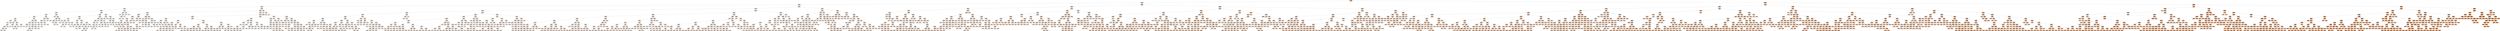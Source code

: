 digraph Tree {
node [shape=box, style="filled, rounded", color="black", fontname=helvetica] ;
edge [fontname=helvetica] ;
0 [label=<X<SUB>4</SUB> &le; 243.124<br/>mse = 3840.265<br/>samples = 3155<br/>value = 233.595>, fillcolor="#e581395d"] ;
1 [label=<X<SUB>4</SUB> &le; 196.16<br/>mse = 810.222<br/>samples = 1822<br/>value = 188.6>, fillcolor="#e5813938"] ;
0 -> 1 [labeldistance=2.5, labelangle=45, headlabel="True"] ;
2 [label=<X<SUB>4</SUB> &le; 164.426<br/>mse = 184.903<br/>samples = 1206<br/>value = 170.922>, fillcolor="#e581392a"] ;
1 -> 2 ;
3 [label=<X<SUB>4</SUB> &le; 149.128<br/>mse = 109.217<br/>samples = 292<br/>value = 154.149>, fillcolor="#e581391c"] ;
2 -> 3 ;
4 [label=<X<SUB>30</SUB> &le; 266.5<br/>mse = 36.87<br/>samples = 96<br/>value = 142.089>, fillcolor="#e5813913"] ;
3 -> 4 ;
5 [label=<X<SUB>32</SUB> &le; 126.75<br/>mse = 25.482<br/>samples = 90<br/>value = 142.966>, fillcolor="#e5813913"] ;
4 -> 5 ;
6 [label=<X<SUB>38</SUB> &le; 143.43<br/>mse = 21.796<br/>samples = 44<br/>value = 145.317>, fillcolor="#e5813915"] ;
5 -> 6 ;
7 [label=<X<SUB>29</SUB> &le; 82.1<br/>mse = 19.039<br/>samples = 36<br/>value = 144.329>, fillcolor="#e5813914"] ;
6 -> 7 ;
8 [label=<X<SUB>20</SUB> &le; 0.004<br/>mse = 9.945<br/>samples = 28<br/>value = 145.466>, fillcolor="#e5813915"] ;
7 -> 8 ;
9 [label=<X<SUB>20</SUB> &le; -0.014<br/>mse = 5.199<br/>samples = 17<br/>value = 143.854>, fillcolor="#e5813914"] ;
8 -> 9 ;
10 [label=<X<SUB>39</SUB> &le; 159.978<br/>mse = 1.315<br/>samples = 2<br/>value = 138.985>, fillcolor="#e5813910"] ;
9 -> 10 ;
11 [label=<mse = 0.0<br/>samples = 1<br/>value = 140.132>, fillcolor="#e5813911"] ;
10 -> 11 ;
12 [label=<mse = -0.0<br/>samples = 1<br/>value = 137.838>, fillcolor="#e581390f"] ;
10 -> 12 ;
13 [label=<X<SUB>38</SUB> &le; 142.061<br/>mse = 2.134<br/>samples = 15<br/>value = 144.504>, fillcolor="#e5813915"] ;
9 -> 13 ;
14 [label=<X<SUB>39</SUB> &le; 144.56<br/>mse = 0.83<br/>samples = 9<br/>value = 145.2>, fillcolor="#e5813915"] ;
13 -> 14 ;
15 [label=<X<SUB>38</SUB> &le; 141.828<br/>mse = 0.374<br/>samples = 6<br/>value = 144.667>, fillcolor="#e5813915"] ;
14 -> 15 ;
16 [label=<X<SUB>21</SUB> &le; 0.013<br/>mse = 0.122<br/>samples = 5<br/>value = 144.901>, fillcolor="#e5813915"] ;
15 -> 16 ;
17 [label=<X<SUB>26</SUB> &le; 0.95<br/>mse = 0.04<br/>samples = 4<br/>value = 144.751>, fillcolor="#e5813915"] ;
16 -> 17 ;
18 [label=<mse = 0.003<br/>samples = 2<br/>value = 144.943>, fillcolor="#e5813915"] ;
17 -> 18 ;
19 [label=<mse = 0.003<br/>samples = 2<br/>value = 144.559>, fillcolor="#e5813915"] ;
17 -> 19 ;
20 [label=<mse = -0.0<br/>samples = 1<br/>value = 145.5>, fillcolor="#e5813915"] ;
16 -> 20 ;
21 [label=<mse = 0.0<br/>samples = 1<br/>value = 143.5>, fillcolor="#e5813914"] ;
15 -> 21 ;
22 [label=<X<SUB>38</SUB> &le; 141.924<br/>mse = 0.036<br/>samples = 3<br/>value = 146.267>, fillcolor="#e5813916"] ;
14 -> 22 ;
23 [label=<mse = 0.0<br/>samples = 2<br/>value = 146.4>, fillcolor="#e5813916"] ;
22 -> 23 ;
24 [label=<mse = 0.0<br/>samples = 1<br/>value = 146.0>, fillcolor="#e5813916"] ;
22 -> 24 ;
25 [label=<X<SUB>20</SUB> &le; -0.004<br/>mse = 2.269<br/>samples = 6<br/>value = 143.458>, fillcolor="#e5813914"] ;
13 -> 25 ;
26 [label=<X<SUB>6</SUB> &le; 7400.445<br/>mse = 1.197<br/>samples = 4<br/>value = 144.316>, fillcolor="#e5813914"] ;
25 -> 26 ;
27 [label=<X<SUB>30</SUB> &le; 64.25<br/>mse = 0.08<br/>samples = 3<br/>value = 143.7>, fillcolor="#e5813914"] ;
26 -> 27 ;
28 [label=<mse = 0.0<br/>samples = 2<br/>value = 143.9>, fillcolor="#e5813914"] ;
27 -> 28 ;
29 [label=<mse = 0.0<br/>samples = 1<br/>value = 143.3>, fillcolor="#e5813914"] ;
27 -> 29 ;
30 [label=<mse = -0.0<br/>samples = 1<br/>value = 146.162>, fillcolor="#e5813916"] ;
26 -> 30 ;
31 [label=<X<SUB>21</SUB> &le; 0.002<br/>mse = 0.002<br/>samples = 2<br/>value = 141.743>, fillcolor="#e5813912"] ;
25 -> 31 ;
32 [label=<mse = 0.0<br/>samples = 1<br/>value = 141.787>, fillcolor="#e5813912"] ;
31 -> 32 ;
33 [label=<mse = 0.0<br/>samples = 1<br/>value = 141.7>, fillcolor="#e5813912"] ;
31 -> 33 ;
34 [label=<X<SUB>30</SUB> &le; 48.4<br/>mse = 7.066<br/>samples = 11<br/>value = 147.956>, fillcolor="#e5813917"] ;
8 -> 34 ;
35 [label=<X<SUB>3</SUB> &le; 3.45<br/>mse = 1.716<br/>samples = 9<br/>value = 146.882>, fillcolor="#e5813917"] ;
34 -> 35 ;
36 [label=<X<SUB>4</SUB> &le; 144.65<br/>mse = 0.953<br/>samples = 3<br/>value = 145.469>, fillcolor="#e5813915"] ;
35 -> 36 ;
37 [label=<X<SUB>8</SUB> &le; 3118.25<br/>mse = 0.024<br/>samples = 2<br/>value = 146.153>, fillcolor="#e5813916"] ;
36 -> 37 ;
38 [label=<mse = 0.0<br/>samples = 1<br/>value = 146.0>, fillcolor="#e5813916"] ;
37 -> 38 ;
39 [label=<mse = 0.0<br/>samples = 1<br/>value = 146.307>, fillcolor="#e5813916"] ;
37 -> 39 ;
40 [label=<mse = -0.0<br/>samples = 1<br/>value = 144.1>, fillcolor="#e5813914"] ;
36 -> 40 ;
41 [label=<X<SUB>39</SUB> &le; 139.86<br/>mse = 0.6<br/>samples = 6<br/>value = 147.589>, fillcolor="#e5813917"] ;
35 -> 41 ;
42 [label=<X<SUB>33</SUB> &le; 30.4<br/>mse = 0.084<br/>samples = 5<br/>value = 147.263>, fillcolor="#e5813917"] ;
41 -> 42 ;
43 [label=<X<SUB>40</SUB> &le; 137.792<br/>mse = 0.004<br/>samples = 3<br/>value = 147.494>, fillcolor="#e5813917"] ;
42 -> 43 ;
44 [label=<X<SUB>4</SUB> &le; 141.611<br/>mse = 0.001<br/>samples = 2<br/>value = 147.452>, fillcolor="#e5813917"] ;
43 -> 44 ;
45 [label=<mse = 0.0<br/>samples = 1<br/>value = 147.425>, fillcolor="#e5813917"] ;
44 -> 45 ;
46 [label=<mse = -0.0<br/>samples = 1<br/>value = 147.478>, fillcolor="#e5813917"] ;
44 -> 46 ;
47 [label=<mse = -0.0<br/>samples = 1<br/>value = 147.579>, fillcolor="#e5813917"] ;
43 -> 47 ;
48 [label=<X<SUB>35</SUB> &le; 197.35<br/>mse = 0.002<br/>samples = 2<br/>value = 146.915>, fillcolor="#e5813917"] ;
42 -> 48 ;
49 [label=<mse = 0.0<br/>samples = 1<br/>value = 146.958>, fillcolor="#e5813917"] ;
48 -> 49 ;
50 [label=<mse = 0.0<br/>samples = 1<br/>value = 146.873>, fillcolor="#e5813917"] ;
48 -> 50 ;
51 [label=<mse = -0.0<br/>samples = 1<br/>value = 149.217>, fillcolor="#e5813918"] ;
41 -> 51 ;
52 [label=<X<SUB>2</SUB> &le; 0.05<br/>mse = 2.598<br/>samples = 2<br/>value = 152.788>, fillcolor="#e581391b"] ;
34 -> 52 ;
53 [label=<mse = 0.0<br/>samples = 1<br/>value = 151.176>, fillcolor="#e581391a"] ;
52 -> 53 ;
54 [label=<mse = -0.0<br/>samples = 1<br/>value = 154.4>, fillcolor="#e581391d"] ;
52 -> 54 ;
55 [label=<X<SUB>23</SUB> &le; 2.1<br/>mse = 30.504<br/>samples = 8<br/>value = 140.349>, fillcolor="#e5813911"] ;
7 -> 55 ;
56 [label=<X<SUB>38</SUB> &le; 141.454<br/>mse = 8.95<br/>samples = 6<br/>value = 142.487>, fillcolor="#e5813913"] ;
55 -> 56 ;
57 [label=<X<SUB>27</SUB> &le; 15.75<br/>mse = 2.762<br/>samples = 5<br/>value = 143.641>, fillcolor="#e5813914"] ;
56 -> 57 ;
58 [label=<X<SUB>4</SUB> &le; 147.493<br/>mse = 0.878<br/>samples = 3<br/>value = 142.421>, fillcolor="#e5813913"] ;
57 -> 58 ;
59 [label=<X<SUB>22</SUB> &le; 0.02<br/>mse = 0.078<br/>samples = 2<br/>value = 141.779>, fillcolor="#e5813912"] ;
58 -> 59 ;
60 [label=<mse = 0.0<br/>samples = 1<br/>value = 141.498>, fillcolor="#e5813912"] ;
59 -> 60 ;
61 [label=<mse = 0.0<br/>samples = 1<br/>value = 142.059>, fillcolor="#e5813913"] ;
59 -> 61 ;
62 [label=<mse = 0.0<br/>samples = 1<br/>value = 143.706>, fillcolor="#e5813914"] ;
58 -> 62 ;
63 [label=<X<SUB>21</SUB> &le; 0.049<br/>mse = 0.01<br/>samples = 2<br/>value = 145.47>, fillcolor="#e5813915"] ;
57 -> 63 ;
64 [label=<mse = 0.0<br/>samples = 1<br/>value = 145.571>, fillcolor="#e5813915"] ;
63 -> 64 ;
65 [label=<mse = 0.0<br/>samples = 1<br/>value = 145.368>, fillcolor="#e5813915"] ;
63 -> 65 ;
66 [label=<mse = -0.0<br/>samples = 1<br/>value = 136.722>, fillcolor="#e581390e"] ;
56 -> 66 ;
67 [label=<X<SUB>22</SUB> &le; 0.02<br/>mse = 40.288<br/>samples = 2<br/>value = 133.933>, fillcolor="#e581390c"] ;
55 -> 67 ;
68 [label=<mse = 0.0<br/>samples = 1<br/>value = 127.586>, fillcolor="#e5813907"] ;
67 -> 68 ;
69 [label=<mse = 0.0<br/>samples = 1<br/>value = 140.281>, fillcolor="#e5813911"] ;
67 -> 69 ;
70 [label=<X<SUB>11</SUB> &le; 6756.45<br/>mse = 10.04<br/>samples = 8<br/>value = 149.763>, fillcolor="#e5813919"] ;
6 -> 70 ;
71 [label=<mse = 0.0<br/>samples = 1<br/>value = 142.105>, fillcolor="#e5813913"] ;
70 -> 71 ;
72 [label=<X<SUB>4</SUB> &le; 146.65<br/>mse = 1.9<br/>samples = 7<br/>value = 150.857>, fillcolor="#e581391a"] ;
70 -> 72 ;
73 [label=<X<SUB>40</SUB> &le; 148.364<br/>mse = 0.682<br/>samples = 4<br/>value = 150.075>, fillcolor="#e5813919"] ;
72 -> 73 ;
74 [label=<X<SUB>38</SUB> &le; 143.705<br/>mse = 0.069<br/>samples = 3<br/>value = 150.533>, fillcolor="#e581391a"] ;
73 -> 74 ;
75 [label=<mse = 0.0<br/>samples = 1<br/>value = 150.9>, fillcolor="#e581391a"] ;
74 -> 75 ;
76 [label=<X<SUB>30</SUB> &le; 4.0<br/>mse = 0.002<br/>samples = 2<br/>value = 150.35>, fillcolor="#e5813919"] ;
74 -> 76 ;
77 [label=<mse = 0.0<br/>samples = 1<br/>value = 150.3>, fillcolor="#e5813919"] ;
76 -> 77 ;
78 [label=<mse = -0.0<br/>samples = 1<br/>value = 150.4>, fillcolor="#e5813919"] ;
76 -> 78 ;
79 [label=<mse = 0.0<br/>samples = 1<br/>value = 148.7>, fillcolor="#e5813918"] ;
73 -> 79 ;
80 [label=<X<SUB>26</SUB> &le; 20.05<br/>mse = 1.62<br/>samples = 3<br/>value = 151.9>, fillcolor="#e581391b"] ;
72 -> 80 ;
81 [label=<mse = 0.0<br/>samples = 2<br/>value = 152.8>, fillcolor="#e581391b"] ;
80 -> 81 ;
82 [label=<mse = -0.0<br/>samples = 1<br/>value = 150.1>, fillcolor="#e5813919"] ;
80 -> 82 ;
83 [label=<X<SUB>38</SUB> &le; 150.064<br/>mse = 18.669<br/>samples = 46<br/>value = 140.718>, fillcolor="#e5813912"] ;
5 -> 83 ;
84 [label=<X<SUB>24</SUB> &le; 13.5<br/>mse = 8.838<br/>samples = 38<br/>value = 139.268>, fillcolor="#e5813910"] ;
83 -> 84 ;
85 [label=<X<SUB>38</SUB> &le; 134.452<br/>mse = 7.575<br/>samples = 24<br/>value = 140.347>, fillcolor="#e5813911"] ;
84 -> 85 ;
86 [label=<X<SUB>22</SUB> &le; -0.0<br/>mse = 2.204<br/>samples = 6<br/>value = 136.52>, fillcolor="#e581390e"] ;
85 -> 86 ;
87 [label=<X<SUB>35</SUB> &le; 341.65<br/>mse = 0.123<br/>samples = 2<br/>value = 138.157>, fillcolor="#e581390f"] ;
86 -> 87 ;
88 [label=<mse = 0.0<br/>samples = 1<br/>value = 138.508>, fillcolor="#e5813910"] ;
87 -> 88 ;
89 [label=<mse = 0.0<br/>samples = 1<br/>value = 137.806>, fillcolor="#e581390f"] ;
87 -> 89 ;
90 [label=<X<SUB>26</SUB> &le; 40.3<br/>mse = 1.236<br/>samples = 4<br/>value = 135.702>, fillcolor="#e581390d"] ;
86 -> 90 ;
91 [label=<X<SUB>23</SUB> &le; 0.1<br/>mse = 0.163<br/>samples = 3<br/>value = 135.093>, fillcolor="#e581390d"] ;
90 -> 91 ;
92 [label=<X<SUB>35</SUB> &le; 328.5<br/>mse = 0.041<br/>samples = 2<br/>value = 135.354>, fillcolor="#e581390d"] ;
91 -> 92 ;
93 [label=<mse = 0.0<br/>samples = 1<br/>value = 135.152>, fillcolor="#e581390d"] ;
92 -> 93 ;
94 [label=<mse = 0.0<br/>samples = 1<br/>value = 135.556>, fillcolor="#e581390d"] ;
92 -> 94 ;
95 [label=<mse = -0.0<br/>samples = 1<br/>value = 134.571>, fillcolor="#e581390d"] ;
91 -> 95 ;
96 [label=<mse = 0.0<br/>samples = 1<br/>value = 137.529>, fillcolor="#e581390f"] ;
90 -> 96 ;
97 [label=<X<SUB>36</SUB> &le; 182.35<br/>mse = 2.858<br/>samples = 18<br/>value = 141.622>, fillcolor="#e5813912"] ;
85 -> 97 ;
98 [label=<X<SUB>36</SUB> &le; 130.9<br/>mse = 0.689<br/>samples = 7<br/>value = 140.09>, fillcolor="#e5813911"] ;
97 -> 98 ;
99 [label=<X<SUB>22</SUB> &le; -0.018<br/>mse = 0.0<br/>samples = 2<br/>value = 141.183>, fillcolor="#e5813912"] ;
98 -> 99 ;
100 [label=<mse = 0.0<br/>samples = 1<br/>value = 141.176>, fillcolor="#e5813912"] ;
99 -> 100 ;
101 [label=<mse = 0.0<br/>samples = 1<br/>value = 141.19>, fillcolor="#e5813912"] ;
99 -> 101 ;
102 [label=<X<SUB>40</SUB> &le; 159.384<br/>mse = 0.295<br/>samples = 5<br/>value = 139.653>, fillcolor="#e5813911"] ;
98 -> 102 ;
103 [label=<X<SUB>24</SUB> &le; 9.5<br/>mse = 0.002<br/>samples = 2<br/>value = 139.07>, fillcolor="#e5813910"] ;
102 -> 103 ;
104 [label=<mse = 0.0<br/>samples = 1<br/>value = 139.024>, fillcolor="#e5813910"] ;
103 -> 104 ;
105 [label=<mse = 0.0<br/>samples = 1<br/>value = 139.116>, fillcolor="#e5813910"] ;
103 -> 105 ;
106 [label=<X<SUB>22</SUB> &le; -0.028<br/>mse = 0.113<br/>samples = 3<br/>value = 140.041>, fillcolor="#e5813911"] ;
102 -> 106 ;
107 [label=<mse = 0.0<br/>samples = 1<br/>value = 140.513>, fillcolor="#e5813911"] ;
106 -> 107 ;
108 [label=<X<SUB>32</SUB> &le; 131.15<br/>mse = 0.002<br/>samples = 2<br/>value = 139.805>, fillcolor="#e5813911"] ;
106 -> 108 ;
109 [label=<mse = 0.0<br/>samples = 1<br/>value = 139.854>, fillcolor="#e5813911"] ;
108 -> 109 ;
110 [label=<mse = 0.0<br/>samples = 1<br/>value = 139.756>, fillcolor="#e5813911"] ;
108 -> 110 ;
111 [label=<X<SUB>33</SUB> &le; 228.5<br/>mse = 1.793<br/>samples = 11<br/>value = 142.597>, fillcolor="#e5813913"] ;
97 -> 111 ;
112 [label=<X<SUB>30</SUB> &le; 21.15<br/>mse = 1.22<br/>samples = 8<br/>value = 143.134>, fillcolor="#e5813914"] ;
111 -> 112 ;
113 [label=<mse = 0.0<br/>samples = 1<br/>value = 145.286>, fillcolor="#e5813915"] ;
112 -> 113 ;
114 [label=<X<SUB>39</SUB> &le; 134.855<br/>mse = 0.638<br/>samples = 7<br/>value = 142.827>, fillcolor="#e5813913"] ;
112 -> 114 ;
115 [label=<mse = 0.0<br/>samples = 1<br/>value = 141.176>, fillcolor="#e5813912"] ;
114 -> 115 ;
116 [label=<X<SUB>20</SUB> &le; 0.012<br/>mse = 0.215<br/>samples = 6<br/>value = 143.102>, fillcolor="#e5813913"] ;
114 -> 116 ;
117 [label=<X<SUB>20</SUB> &le; -0.015<br/>mse = 0.064<br/>samples = 5<br/>value = 142.922>, fillcolor="#e5813913"] ;
116 -> 117 ;
118 [label=<mse = 0.0<br/>samples = 1<br/>value = 143.313>, fillcolor="#e5813914"] ;
117 -> 118 ;
119 [label=<mse = 0.032<br/>samples = 4<br/>value = 142.824>, fillcolor="#e5813913"] ;
117 -> 119 ;
120 [label=<mse = 0.0<br/>samples = 1<br/>value = 144.0>, fillcolor="#e5813914"] ;
116 -> 120 ;
121 [label=<X<SUB>21</SUB> &le; -0.006<br/>mse = 0.509<br/>samples = 3<br/>value = 141.167>, fillcolor="#e5813912"] ;
111 -> 121 ;
122 [label=<mse = 0.0<br/>samples = 1<br/>value = 140.2>, fillcolor="#e5813911"] ;
121 -> 122 ;
123 [label=<X<SUB>32</SUB> &le; 139.0<br/>mse = 0.063<br/>samples = 2<br/>value = 141.65>, fillcolor="#e5813912"] ;
121 -> 123 ;
124 [label=<mse = 0.0<br/>samples = 1<br/>value = 141.4>, fillcolor="#e5813912"] ;
123 -> 124 ;
125 [label=<mse = 0.0<br/>samples = 1<br/>value = 141.9>, fillcolor="#e5813913"] ;
123 -> 125 ;
126 [label=<X<SUB>33</SUB> &le; 128.15<br/>mse = 5.583<br/>samples = 14<br/>value = 137.418>, fillcolor="#e581390f"] ;
84 -> 126 ;
127 [label=<X<SUB>21</SUB> &le; 0.005<br/>mse = 2.608<br/>samples = 6<br/>value = 135.225>, fillcolor="#e581390d"] ;
126 -> 127 ;
128 [label=<X<SUB>36</SUB> &le; 138.65<br/>mse = 0.493<br/>samples = 5<br/>value = 135.888>, fillcolor="#e581390e"] ;
127 -> 128 ;
129 [label=<X<SUB>4</SUB> &le; 140.107<br/>mse = 0.032<br/>samples = 4<br/>value = 136.23>, fillcolor="#e581390e"] ;
128 -> 129 ;
130 [label=<X<SUB>27</SUB> &le; 36.5<br/>mse = 0.002<br/>samples = 3<br/>value = 136.128>, fillcolor="#e581390e"] ;
129 -> 130 ;
131 [label=<X<SUB>22</SUB> &le; -0.035<br/>mse = 0.001<br/>samples = 2<br/>value = 136.1>, fillcolor="#e581390e"] ;
130 -> 131 ;
132 [label=<mse = 0.0<br/>samples = 1<br/>value = 136.078>, fillcolor="#e581390e"] ;
131 -> 132 ;
133 [label=<mse = 0.0<br/>samples = 1<br/>value = 136.123>, fillcolor="#e581390e"] ;
131 -> 133 ;
134 [label=<mse = -0.0<br/>samples = 1<br/>value = 136.184>, fillcolor="#e581390e"] ;
130 -> 134 ;
135 [label=<mse = 0.0<br/>samples = 1<br/>value = 136.535>, fillcolor="#e581390e"] ;
129 -> 135 ;
136 [label=<mse = 0.0<br/>samples = 1<br/>value = 134.522>, fillcolor="#e581390d"] ;
128 -> 136 ;
137 [label=<mse = -0.0<br/>samples = 1<br/>value = 131.911>, fillcolor="#e581390a"] ;
127 -> 137 ;
138 [label=<X<SUB>32</SUB> &le; 186.35<br/>mse = 1.507<br/>samples = 8<br/>value = 139.062>, fillcolor="#e5813910"] ;
126 -> 138 ;
139 [label=<X<SUB>33</SUB> &le; 301.75<br/>mse = 0.508<br/>samples = 6<br/>value = 138.449>, fillcolor="#e5813910"] ;
138 -> 139 ;
140 [label=<X<SUB>32</SUB> &le; 147.65<br/>mse = 0.401<br/>samples = 3<br/>value = 138.965>, fillcolor="#e5813910"] ;
139 -> 140 ;
141 [label=<mse = 0.0<br/>samples = 1<br/>value = 138.1>, fillcolor="#e581390f"] ;
140 -> 141 ;
142 [label=<X<SUB>2</SUB> &le; 1.25<br/>mse = 0.041<br/>samples = 2<br/>value = 139.397>, fillcolor="#e5813910"] ;
140 -> 142 ;
143 [label=<mse = 0.0<br/>samples = 1<br/>value = 139.6>, fillcolor="#e5813911"] ;
142 -> 143 ;
144 [label=<mse = 0.0<br/>samples = 1<br/>value = 139.194>, fillcolor="#e5813910"] ;
142 -> 144 ;
145 [label=<X<SUB>39</SUB> &le; 157.12<br/>mse = 0.082<br/>samples = 3<br/>value = 137.933>, fillcolor="#e581390f"] ;
139 -> 145 ;
146 [label=<X<SUB>29</SUB> &le; 99.95<br/>mse = 0.023<br/>samples = 2<br/>value = 137.75>, fillcolor="#e581390f"] ;
145 -> 146 ;
147 [label=<mse = 0.0<br/>samples = 1<br/>value = 137.9>, fillcolor="#e581390f"] ;
146 -> 147 ;
148 [label=<mse = 0.0<br/>samples = 1<br/>value = 137.6>, fillcolor="#e581390f"] ;
146 -> 148 ;
149 [label=<mse = -0.0<br/>samples = 1<br/>value = 138.3>, fillcolor="#e5813910"] ;
145 -> 149 ;
150 [label=<mse = 0.0<br/>samples = 2<br/>value = 140.9>, fillcolor="#e5813912"] ;
138 -> 150 ;
151 [label=<X<SUB>40</SUB> &le; 159.346<br/>mse = 7.902<br/>samples = 8<br/>value = 147.608>, fillcolor="#e5813917"] ;
83 -> 151 ;
152 [label=<X<SUB>21</SUB> &le; -0.015<br/>mse = 4.111<br/>samples = 2<br/>value = 151.818>, fillcolor="#e581391b"] ;
151 -> 152 ;
153 [label=<mse = 0.0<br/>samples = 1<br/>value = 149.791>, fillcolor="#e5813919"] ;
152 -> 153 ;
154 [label=<mse = 0.0<br/>samples = 1<br/>value = 153.846>, fillcolor="#e581391c"] ;
152 -> 154 ;
155 [label=<X<SUB>17</SUB> &le; 56.0<br/>mse = 1.286<br/>samples = 6<br/>value = 146.205>, fillcolor="#e5813916"] ;
151 -> 155 ;
156 [label=<X<SUB>24</SUB> &le; 1.5<br/>mse = 0.462<br/>samples = 5<br/>value = 145.78>, fillcolor="#e5813916"] ;
155 -> 156 ;
157 [label=<X<SUB>2</SUB> &le; 1.5<br/>mse = 0.303<br/>samples = 2<br/>value = 146.45>, fillcolor="#e5813916"] ;
156 -> 157 ;
158 [label=<mse = 0.0<br/>samples = 1<br/>value = 147.0>, fillcolor="#e5813917"] ;
157 -> 158 ;
159 [label=<mse = 0.0<br/>samples = 1<br/>value = 145.9>, fillcolor="#e5813916"] ;
157 -> 159 ;
160 [label=<X<SUB>36</SUB> &le; 329.5<br/>mse = 0.069<br/>samples = 3<br/>value = 145.333>, fillcolor="#e5813915"] ;
156 -> 160 ;
161 [label=<X<SUB>33</SUB> &le; 283.25<br/>mse = 0.003<br/>samples = 2<br/>value = 145.15>, fillcolor="#e5813915"] ;
160 -> 161 ;
162 [label=<mse = 0.0<br/>samples = 1<br/>value = 145.2>, fillcolor="#e5813915"] ;
161 -> 162 ;
163 [label=<mse = 0.0<br/>samples = 1<br/>value = 145.1>, fillcolor="#e5813915"] ;
161 -> 163 ;
164 [label=<mse = 0.0<br/>samples = 1<br/>value = 145.7>, fillcolor="#e5813916"] ;
160 -> 164 ;
165 [label=<mse = -0.0<br/>samples = 1<br/>value = 148.328>, fillcolor="#e5813918"] ;
155 -> 165 ;
166 [label=<X<SUB>20</SUB> &le; 0.012<br/>mse = 22.868<br/>samples = 6<br/>value = 128.925>, fillcolor="#e5813908"] ;
4 -> 166 ;
167 [label=<X<SUB>36</SUB> &le; 329.5<br/>mse = 4.831<br/>samples = 4<br/>value = 125.965>, fillcolor="#e5813906"] ;
166 -> 167 ;
168 [label=<mse = 0.0<br/>samples = 1<br/>value = 129.63>, fillcolor="#e5813909"] ;
167 -> 168 ;
169 [label=<X<SUB>4</SUB> &le; 140.568<br/>mse = 0.472<br/>samples = 3<br/>value = 124.743>, fillcolor="#e5813905"] ;
167 -> 169 ;
170 [label=<X<SUB>4</SUB> &le; 131.575<br/>mse = 0.003<br/>samples = 2<br/>value = 125.228>, fillcolor="#e5813905"] ;
169 -> 170 ;
171 [label=<mse = 0.0<br/>samples = 1<br/>value = 125.283>, fillcolor="#e5813905"] ;
170 -> 171 ;
172 [label=<mse = 0.0<br/>samples = 1<br/>value = 125.174>, fillcolor="#e5813905"] ;
170 -> 172 ;
173 [label=<mse = -0.0<br/>samples = 1<br/>value = 123.774>, fillcolor="#e5813904"] ;
169 -> 173 ;
174 [label=<X<SUB>2</SUB> &le; 6.75<br/>mse = 6.365<br/>samples = 2<br/>value = 134.845>, fillcolor="#e581390d"] ;
166 -> 174 ;
175 [label=<mse = 0.0<br/>samples = 1<br/>value = 137.368>, fillcolor="#e581390f"] ;
174 -> 175 ;
176 [label=<mse = 0.0<br/>samples = 1<br/>value = 132.322>, fillcolor="#e581390b"] ;
174 -> 176 ;
177 [label=<X<SUB>30</SUB> &le; 205.95<br/>mse = 38.517<br/>samples = 196<br/>value = 160.056>, fillcolor="#e5813921"] ;
3 -> 177 ;
178 [label=<X<SUB>4</SUB> &le; 155.755<br/>mse = 31.828<br/>samples = 192<br/>value = 160.434>, fillcolor="#e5813922"] ;
177 -> 178 ;
179 [label=<X<SUB>27</SUB> &le; 21.5<br/>mse = 23.206<br/>samples = 43<br/>value = 156.407>, fillcolor="#e581391e"] ;
178 -> 179 ;
180 [label=<X<SUB>4</SUB> &le; 155.448<br/>mse = 15.632<br/>samples = 29<br/>value = 158.126>, fillcolor="#e5813920"] ;
179 -> 180 ;
181 [label=<X<SUB>3</SUB> &le; 3.545<br/>mse = 11.357<br/>samples = 26<br/>value = 158.801>, fillcolor="#e5813920"] ;
180 -> 181 ;
182 [label=<X<SUB>33</SUB> &le; 19.5<br/>mse = 8.885<br/>samples = 23<br/>value = 159.449>, fillcolor="#e5813921"] ;
181 -> 182 ;
183 [label=<X<SUB>33</SUB> &le; 17.25<br/>mse = 3.218<br/>samples = 5<br/>value = 156.34>, fillcolor="#e581391e"] ;
182 -> 183 ;
184 [label=<mse = 0.0<br/>samples = 1<br/>value = 159.5>, fillcolor="#e5813921"] ;
183 -> 184 ;
185 [label=<X<SUB>23</SUB> &le; 25.55<br/>mse = 0.902<br/>samples = 4<br/>value = 155.55>, fillcolor="#e581391e"] ;
183 -> 185 ;
186 [label=<mse = 0.0<br/>samples = 2<br/>value = 154.7>, fillcolor="#e581391d"] ;
185 -> 186 ;
187 [label=<X<SUB>36</SUB> &le; 75.25<br/>mse = 0.36<br/>samples = 2<br/>value = 156.4>, fillcolor="#e581391e"] ;
185 -> 187 ;
188 [label=<mse = 0.0<br/>samples = 1<br/>value = 157.0>, fillcolor="#e581391f"] ;
187 -> 188 ;
189 [label=<mse = -0.0<br/>samples = 1<br/>value = 155.8>, fillcolor="#e581391e"] ;
187 -> 189 ;
190 [label=<X<SUB>33</SUB> &le; 24.15<br/>mse = 7.029<br/>samples = 18<br/>value = 160.312>, fillcolor="#e5813921"] ;
182 -> 190 ;
191 [label=<X<SUB>36</SUB> &le; 73.0<br/>mse = 3.938<br/>samples = 5<br/>value = 162.963>, fillcolor="#e5813924"] ;
190 -> 191 ;
192 [label=<X<SUB>21</SUB> &le; -0.011<br/>mse = 1.175<br/>samples = 4<br/>value = 163.828>, fillcolor="#e5813924"] ;
191 -> 192 ;
193 [label=<mse = 0.0<br/>samples = 1<br/>value = 165.625>, fillcolor="#e5813926"] ;
192 -> 193 ;
194 [label=<X<SUB>29</SUB> &le; 31.5<br/>mse = 0.132<br/>samples = 3<br/>value = 163.23>, fillcolor="#e5813924"] ;
192 -> 194 ;
195 [label=<X<SUB>22</SUB> &le; 0.027<br/>mse = 0.04<br/>samples = 2<br/>value = 163.0>, fillcolor="#e5813924"] ;
194 -> 195 ;
196 [label=<mse = 0.0<br/>samples = 1<br/>value = 162.8>, fillcolor="#e5813923"] ;
195 -> 196 ;
197 [label=<mse = 0.0<br/>samples = 1<br/>value = 163.2>, fillcolor="#e5813924"] ;
195 -> 197 ;
198 [label=<mse = -0.0<br/>samples = 1<br/>value = 163.689>, fillcolor="#e5813924"] ;
194 -> 198 ;
199 [label=<mse = 0.0<br/>samples = 1<br/>value = 159.5>, fillcolor="#e5813921"] ;
191 -> 199 ;
200 [label=<X<SUB>30</SUB> &le; 123.25<br/>mse = 4.476<br/>samples = 13<br/>value = 159.293>, fillcolor="#e5813921"] ;
190 -> 200 ;
201 [label=<X<SUB>38</SUB> &le; 160.98<br/>mse = 1.593<br/>samples = 10<br/>value = 158.369>, fillcolor="#e5813920"] ;
200 -> 201 ;
202 [label=<X<SUB>19</SUB> &le; 37.5<br/>mse = 0.352<br/>samples = 7<br/>value = 159.078>, fillcolor="#e5813920"] ;
201 -> 202 ;
203 [label=<X<SUB>40</SUB> &le; 140.681<br/>mse = 0.063<br/>samples = 3<br/>value = 158.45>, fillcolor="#e5813920"] ;
202 -> 203 ;
204 [label=<mse = 0.0<br/>samples = 1<br/>value = 158.098>, fillcolor="#e5813920"] ;
203 -> 204 ;
205 [label=<mse = 0.002<br/>samples = 2<br/>value = 158.626>, fillcolor="#e5813920"] ;
203 -> 205 ;
206 [label=<X<SUB>32</SUB> &le; 225.8<br/>mse = 0.051<br/>samples = 4<br/>value = 159.549>, fillcolor="#e5813921"] ;
202 -> 206 ;
207 [label=<mse = 0.004<br/>samples = 3<br/>value = 159.676>, fillcolor="#e5813921"] ;
206 -> 207 ;
208 [label=<mse = 0.0<br/>samples = 1<br/>value = 159.17>, fillcolor="#e5813921"] ;
206 -> 208 ;
209 [label=<X<SUB>20</SUB> &le; -0.034<br/>mse = 0.572<br/>samples = 3<br/>value = 156.713>, fillcolor="#e581391f"] ;
201 -> 209 ;
210 [label=<mse = 0.0<br/>samples = 1<br/>value = 155.709>, fillcolor="#e581391e"] ;
209 -> 210 ;
211 [label=<X<SUB>20</SUB> &le; -0.023<br/>mse = 0.102<br/>samples = 2<br/>value = 157.215>, fillcolor="#e581391f"] ;
209 -> 211 ;
212 [label=<mse = 0.0<br/>samples = 1<br/>value = 157.534>, fillcolor="#e581391f"] ;
211 -> 212 ;
213 [label=<mse = -0.0<br/>samples = 1<br/>value = 156.896>, fillcolor="#e581391f"] ;
211 -> 213 ;
214 [label=<X<SUB>30</SUB> &le; 128.0<br/>mse = 1.757<br/>samples = 3<br/>value = 162.373>, fillcolor="#e5813923"] ;
200 -> 214 ;
215 [label=<X<SUB>4</SUB> &le; 154.41<br/>mse = 0.51<br/>samples = 2<br/>value = 163.214>, fillcolor="#e5813924"] ;
214 -> 215 ;
216 [label=<mse = 0.0<br/>samples = 1<br/>value = 163.928>, fillcolor="#e5813924"] ;
215 -> 216 ;
217 [label=<mse = 0.0<br/>samples = 1<br/>value = 162.5>, fillcolor="#e5813923"] ;
215 -> 217 ;
218 [label=<mse = -0.0<br/>samples = 1<br/>value = 160.69>, fillcolor="#e5813922"] ;
214 -> 218 ;
219 [label=<X<SUB>38</SUB> &le; 152.34<br/>mse = 2.48<br/>samples = 3<br/>value = 153.839>, fillcolor="#e581391c"] ;
181 -> 219 ;
220 [label=<X<SUB>23</SUB> &le; 2.05<br/>mse = 0.646<br/>samples = 2<br/>value = 152.827>, fillcolor="#e581391b"] ;
219 -> 220 ;
221 [label=<mse = 0.0<br/>samples = 1<br/>value = 152.023>, fillcolor="#e581391b"] ;
220 -> 221 ;
222 [label=<mse = -0.0<br/>samples = 1<br/>value = 153.631>, fillcolor="#e581391c"] ;
220 -> 222 ;
223 [label=<mse = 0.0<br/>samples = 1<br/>value = 155.864>, fillcolor="#e581391e"] ;
219 -> 223 ;
224 [label=<X<SUB>9</SUB> &le; 5420.378<br/>mse = 14.487<br/>samples = 3<br/>value = 152.275>, fillcolor="#e581391b"] ;
180 -> 224 ;
225 [label=<X<SUB>29</SUB> &le; 138.05<br/>mse = 0.001<br/>samples = 2<br/>value = 149.583>, fillcolor="#e5813919"] ;
224 -> 225 ;
226 [label=<mse = 0.0<br/>samples = 1<br/>value = 149.549>, fillcolor="#e5813919"] ;
225 -> 226 ;
227 [label=<mse = -0.0<br/>samples = 1<br/>value = 149.618>, fillcolor="#e5813919"] ;
225 -> 227 ;
228 [label=<mse = 0.0<br/>samples = 1<br/>value = 157.657>, fillcolor="#e581391f"] ;
224 -> 228 ;
229 [label=<X<SUB>30</SUB> &le; 150.25<br/>mse = 20.101<br/>samples = 14<br/>value = 152.847>, fillcolor="#e581391b"] ;
179 -> 229 ;
230 [label=<X<SUB>38</SUB> &le; 131.824<br/>mse = 8.615<br/>samples = 10<br/>value = 150.635>, fillcolor="#e581391a"] ;
229 -> 230 ;
231 [label=<mse = 0.0<br/>samples = 1<br/>value = 143.0>, fillcolor="#e5813913"] ;
230 -> 231 ;
232 [label=<X<SUB>40</SUB> &le; 158.638<br/>mse = 2.376<br/>samples = 9<br/>value = 151.483>, fillcolor="#e581391a"] ;
230 -> 232 ;
233 [label=<X<SUB>38</SUB> &le; 154.019<br/>mse = 0.342<br/>samples = 2<br/>value = 153.86>, fillcolor="#e581391c"] ;
232 -> 233 ;
234 [label=<mse = 0.0<br/>samples = 1<br/>value = 154.444>, fillcolor="#e581391d"] ;
233 -> 234 ;
235 [label=<mse = 0.0<br/>samples = 1<br/>value = 153.275>, fillcolor="#e581391c"] ;
233 -> 235 ;
236 [label=<X<SUB>40</SUB> &le; 159.159<br/>mse = 0.883<br/>samples = 7<br/>value = 150.804>, fillcolor="#e581391a"] ;
232 -> 236 ;
237 [label=<X<SUB>21</SUB> &le; 0.002<br/>mse = 0.509<br/>samples = 3<br/>value = 151.686>, fillcolor="#e581391a"] ;
236 -> 237 ;
238 [label=<mse = 0.0<br/>samples = 1<br/>value = 152.613>, fillcolor="#e581391b"] ;
237 -> 238 ;
239 [label=<X<SUB>36</SUB> &le; 184.75<br/>mse = 0.119<br/>samples = 2<br/>value = 151.223>, fillcolor="#e581391a"] ;
237 -> 239 ;
240 [label=<mse = 0.0<br/>samples = 1<br/>value = 151.568>, fillcolor="#e581391a"] ;
239 -> 240 ;
241 [label=<mse = -0.0<br/>samples = 1<br/>value = 150.877>, fillcolor="#e581391a"] ;
239 -> 241 ;
242 [label=<X<SUB>10</SUB> &le; 3685.14<br/>mse = 0.141<br/>samples = 4<br/>value = 150.142>, fillcolor="#e5813919"] ;
236 -> 242 ;
243 [label=<X<SUB>3</SUB> &le; 1.35<br/>mse = 0.008<br/>samples = 2<br/>value = 150.51>, fillcolor="#e5813919"] ;
242 -> 243 ;
244 [label=<mse = 0.0<br/>samples = 1<br/>value = 150.6>, fillcolor="#e581391a"] ;
243 -> 244 ;
245 [label=<mse = 0.0<br/>samples = 1<br/>value = 150.421>, fillcolor="#e5813919"] ;
243 -> 245 ;
246 [label=<X<SUB>23</SUB> &le; 60.05<br/>mse = 0.003<br/>samples = 2<br/>value = 149.774>, fillcolor="#e5813919"] ;
242 -> 246 ;
247 [label=<mse = 0.0<br/>samples = 1<br/>value = 149.722>, fillcolor="#e5813919"] ;
246 -> 247 ;
248 [label=<mse = -0.0<br/>samples = 1<br/>value = 149.826>, fillcolor="#e5813919"] ;
246 -> 248 ;
249 [label=<X<SUB>40</SUB> &le; 157.9<br/>mse = 5.982<br/>samples = 4<br/>value = 158.378>, fillcolor="#e5813920"] ;
229 -> 249 ;
250 [label=<mse = 0.0<br/>samples = 1<br/>value = 162.069>, fillcolor="#e5813923"] ;
249 -> 250 ;
251 [label=<X<SUB>0</SUB> &le; 5.3<br/>mse = 1.923<br/>samples = 3<br/>value = 157.148>, fillcolor="#e581391f"] ;
249 -> 251 ;
252 [label=<X<SUB>21</SUB> &le; -0.002<br/>mse = 0.295<br/>samples = 2<br/>value = 158.077>, fillcolor="#e5813920"] ;
251 -> 252 ;
253 [label=<mse = 0.0<br/>samples = 1<br/>value = 158.621>, fillcolor="#e5813920"] ;
252 -> 253 ;
254 [label=<mse = -0.0<br/>samples = 1<br/>value = 157.534>, fillcolor="#e581391f"] ;
252 -> 254 ;
255 [label=<mse = -0.0<br/>samples = 1<br/>value = 155.29>, fillcolor="#e581391d"] ;
251 -> 255 ;
256 [label=<X<SUB>33</SUB> &le; 174.8<br/>mse = 28.286<br/>samples = 149<br/>value = 161.596>, fillcolor="#e5813922"] ;
178 -> 256 ;
257 [label=<X<SUB>30</SUB> &le; 62.9<br/>mse = 27.415<br/>samples = 124<br/>value = 160.878>, fillcolor="#e5813922"] ;
256 -> 257 ;
258 [label=<X<SUB>40</SUB> &le; 143.433<br/>mse = 26.175<br/>samples = 80<br/>value = 162.478>, fillcolor="#e5813923"] ;
257 -> 258 ;
259 [label=<X<SUB>35</SUB> &le; 40.95<br/>mse = 20.562<br/>samples = 6<br/>value = 154.182>, fillcolor="#e581391c"] ;
258 -> 259 ;
260 [label=<X<SUB>39</SUB> &le; 145.69<br/>mse = 2.588<br/>samples = 3<br/>value = 150.63>, fillcolor="#e581391a"] ;
259 -> 260 ;
261 [label=<mse = 0.0<br/>samples = 1<br/>value = 152.62>, fillcolor="#e581391b"] ;
260 -> 261 ;
262 [label=<X<SUB>36</SUB> &le; 27.3<br/>mse = 0.912<br/>samples = 2<br/>value = 149.635>, fillcolor="#e5813919"] ;
260 -> 262 ;
263 [label=<mse = 0.0<br/>samples = 1<br/>value = 150.59>, fillcolor="#e581391a"] ;
262 -> 263 ;
264 [label=<mse = 0.0<br/>samples = 1<br/>value = 148.68>, fillcolor="#e5813918"] ;
262 -> 264 ;
265 [label=<X<SUB>4</SUB> &le; 163.444<br/>mse = 13.293<br/>samples = 3<br/>value = 157.735>, fillcolor="#e581391f"] ;
259 -> 265 ;
266 [label=<X<SUB>24</SUB> &le; 0.15<br/>mse = 2.298<br/>samples = 2<br/>value = 160.16>, fillcolor="#e5813921"] ;
265 -> 266 ;
267 [label=<mse = 0.0<br/>samples = 1<br/>value = 158.644>, fillcolor="#e5813920"] ;
266 -> 267 ;
268 [label=<mse = -0.0<br/>samples = 1<br/>value = 161.676>, fillcolor="#e5813923"] ;
266 -> 268 ;
269 [label=<mse = 0.0<br/>samples = 1<br/>value = 152.885>, fillcolor="#e581391b"] ;
265 -> 269 ;
270 [label=<X<SUB>35</SUB> &le; 26.9<br/>mse = 20.598<br/>samples = 74<br/>value = 163.15>, fillcolor="#e5813924"] ;
258 -> 270 ;
271 [label=<X<SUB>22</SUB> &le; -0.023<br/>mse = 6.249<br/>samples = 19<br/>value = 159.054>, fillcolor="#e5813920"] ;
270 -> 271 ;
272 [label=<X<SUB>22</SUB> &le; -0.051<br/>mse = 2.053<br/>samples = 6<br/>value = 162.047>, fillcolor="#e5813923"] ;
271 -> 272 ;
273 [label=<X<SUB>39</SUB> &le; 172.677<br/>mse = 0.049<br/>samples = 2<br/>value = 160.332>, fillcolor="#e5813921"] ;
272 -> 273 ;
274 [label=<mse = 0.0<br/>samples = 1<br/>value = 160.11>, fillcolor="#e5813921"] ;
273 -> 274 ;
275 [label=<mse = 0.0<br/>samples = 1<br/>value = 160.554>, fillcolor="#e5813922"] ;
273 -> 275 ;
276 [label=<X<SUB>40</SUB> &le; 175.451<br/>mse = 0.85<br/>samples = 4<br/>value = 162.904>, fillcolor="#e5813924"] ;
272 -> 276 ;
277 [label=<X<SUB>3</SUB> &le; 2.83<br/>mse = 0.129<br/>samples = 3<br/>value = 162.403>, fillcolor="#e5813923"] ;
276 -> 277 ;
278 [label=<X<SUB>29</SUB> &le; 12.05<br/>mse = 0.022<br/>samples = 2<br/>value = 162.164>, fillcolor="#e5813923"] ;
277 -> 278 ;
279 [label=<mse = 0.0<br/>samples = 1<br/>value = 162.015>, fillcolor="#e5813923"] ;
278 -> 279 ;
280 [label=<mse = 0.0<br/>samples = 1<br/>value = 162.313>, fillcolor="#e5813923"] ;
278 -> 280 ;
281 [label=<mse = -0.0<br/>samples = 1<br/>value = 162.881>, fillcolor="#e5813924"] ;
277 -> 281 ;
282 [label=<mse = 0.0<br/>samples = 1<br/>value = 164.407>, fillcolor="#e5813925"] ;
276 -> 282 ;
283 [label=<X<SUB>40</SUB> &le; 172.196<br/>mse = 2.145<br/>samples = 13<br/>value = 157.673>, fillcolor="#e581391f"] ;
271 -> 283 ;
284 [label=<X<SUB>0</SUB> &le; 5.05<br/>mse = 1.643<br/>samples = 9<br/>value = 157.044>, fillcolor="#e581391f"] ;
283 -> 284 ;
285 [label=<X<SUB>23</SUB> &le; 11.45<br/>mse = 0.51<br/>samples = 7<br/>value = 156.448>, fillcolor="#e581391e"] ;
284 -> 285 ;
286 [label=<X<SUB>38</SUB> &le; 170.791<br/>mse = 0.108<br/>samples = 4<br/>value = 157.002>, fillcolor="#e581391f"] ;
285 -> 286 ;
287 [label=<mse = 0.017<br/>samples = 3<br/>value = 156.824>, fillcolor="#e581391f"] ;
286 -> 287 ;
288 [label=<mse = -0.0<br/>samples = 1<br/>value = 157.536>, fillcolor="#e581391f"] ;
286 -> 288 ;
289 [label=<X<SUB>30</SUB> &le; 7.3<br/>mse = 0.095<br/>samples = 3<br/>value = 155.711>, fillcolor="#e581391e"] ;
285 -> 289 ;
290 [label=<mse = 0.0<br/>samples = 1<br/>value = 155.29>, fillcolor="#e581391d"] ;
289 -> 290 ;
291 [label=<mse = 0.01<br/>samples = 2<br/>value = 155.921>, fillcolor="#e581391e"] ;
289 -> 291 ;
292 [label=<X<SUB>23</SUB> &le; 8.9<br/>mse = 0.014<br/>samples = 2<br/>value = 159.13>, fillcolor="#e5813920"] ;
284 -> 292 ;
293 [label=<mse = 0.0<br/>samples = 1<br/>value = 159.014>, fillcolor="#e5813920"] ;
292 -> 293 ;
294 [label=<mse = 0.0<br/>samples = 1<br/>value = 159.246>, fillcolor="#e5813921"] ;
292 -> 294 ;
295 [label=<X<SUB>22</SUB> &le; -0.009<br/>mse = 0.386<br/>samples = 4<br/>value = 159.087>, fillcolor="#e5813920"] ;
283 -> 295 ;
296 [label=<X<SUB>12</SUB> &le; 8371.255<br/>mse = 0.035<br/>samples = 2<br/>value = 159.676>, fillcolor="#e5813921"] ;
295 -> 296 ;
297 [label=<mse = 0.0<br/>samples = 1<br/>value = 159.864>, fillcolor="#e5813921"] ;
296 -> 297 ;
298 [label=<mse = 0.0<br/>samples = 1<br/>value = 159.489>, fillcolor="#e5813921"] ;
296 -> 298 ;
299 [label=<X<SUB>0</SUB> &le; 1.45<br/>mse = 0.042<br/>samples = 2<br/>value = 158.498>, fillcolor="#e5813920"] ;
295 -> 299 ;
300 [label=<mse = 0.0<br/>samples = 1<br/>value = 158.703>, fillcolor="#e5813920"] ;
299 -> 300 ;
301 [label=<mse = 0.0<br/>samples = 1<br/>value = 158.294>, fillcolor="#e5813920"] ;
299 -> 301 ;
302 [label=<X<SUB>21</SUB> &le; 0.016<br/>mse = 17.757<br/>samples = 55<br/>value = 164.565>, fillcolor="#e5813925"] ;
270 -> 302 ;
303 [label=<X<SUB>22</SUB> &le; -0.005<br/>mse = 13.816<br/>samples = 46<br/>value = 165.402>, fillcolor="#e5813926"] ;
302 -> 303 ;
304 [label=<X<SUB>29</SUB> &le; 21.9<br/>mse = 9.156<br/>samples = 26<br/>value = 163.803>, fillcolor="#e5813924"] ;
303 -> 304 ;
305 [label=<X<SUB>32</SUB> &le; 26.85<br/>mse = 5.853<br/>samples = 10<br/>value = 166.56>, fillcolor="#e5813927"] ;
304 -> 305 ;
306 [label=<X<SUB>3</SUB> &le; 3.51<br/>mse = 1.813<br/>samples = 8<br/>value = 165.512>, fillcolor="#e5813926"] ;
305 -> 306 ;
307 [label=<mse = 1.536<br/>samples = 6<br/>value = 165.978>, fillcolor="#e5813926"] ;
306 -> 307 ;
308 [label=<mse = 0.037<br/>samples = 2<br/>value = 164.113>, fillcolor="#e5813925"] ;
306 -> 308 ;
309 [label=<X<SUB>21</SUB> &le; -0.015<br/>mse = 0.064<br/>samples = 2<br/>value = 170.75>, fillcolor="#e581392a"] ;
305 -> 309 ;
310 [label=<mse = 0.0<br/>samples = 1<br/>value = 170.497>, fillcolor="#e581392a"] ;
309 -> 310 ;
311 [label=<mse = -0.0<br/>samples = 1<br/>value = 171.003>, fillcolor="#e581392a"] ;
309 -> 311 ;
312 [label=<X<SUB>24</SUB> &le; 21.75<br/>mse = 3.505<br/>samples = 16<br/>value = 162.081>, fillcolor="#e5813923"] ;
304 -> 312 ;
313 [label=<X<SUB>20</SUB> &le; -0.007<br/>mse = 1.072<br/>samples = 9<br/>value = 160.777>, fillcolor="#e5813922"] ;
312 -> 313 ;
314 [label=<mse = 0.383<br/>samples = 5<br/>value = 161.561>, fillcolor="#e5813922"] ;
313 -> 314 ;
315 [label=<mse = 0.201<br/>samples = 4<br/>value = 159.796>, fillcolor="#e5813921"] ;
313 -> 315 ;
316 [label=<X<SUB>40</SUB> &le; 170.341<br/>mse = 1.635<br/>samples = 7<br/>value = 163.758>, fillcolor="#e5813924"] ;
312 -> 316 ;
317 [label=<mse = 0.142<br/>samples = 6<br/>value = 164.26>, fillcolor="#e5813925"] ;
316 -> 317 ;
318 [label=<mse = -0.0<br/>samples = 1<br/>value = 160.745>, fillcolor="#e5813922"] ;
316 -> 318 ;
319 [label=<X<SUB>3</SUB> &le; 2.825<br/>mse = 12.233<br/>samples = 20<br/>value = 167.48>, fillcolor="#e5813927"] ;
303 -> 319 ;
320 [label=<X<SUB>22</SUB> &le; 0.024<br/>mse = 7.969<br/>samples = 5<br/>value = 170.889>, fillcolor="#e581392a"] ;
319 -> 320 ;
321 [label=<X<SUB>40</SUB> &le; 146.301<br/>mse = 1.548<br/>samples = 4<br/>value = 172.186>, fillcolor="#e581392b"] ;
320 -> 321 ;
322 [label=<mse = 0.0<br/>samples = 1<br/>value = 170.4>, fillcolor="#e581392a"] ;
321 -> 322 ;
323 [label=<mse = 0.647<br/>samples = 3<br/>value = 172.781>, fillcolor="#e581392c"] ;
321 -> 323 ;
324 [label=<mse = -0.0<br/>samples = 1<br/>value = 165.7>, fillcolor="#e5813926"] ;
320 -> 324 ;
325 [label=<X<SUB>11</SUB> &le; 7099.975<br/>mse = 8.491<br/>samples = 15<br/>value = 166.344>, fillcolor="#e5813926"] ;
319 -> 325 ;
326 [label=<X<SUB>40</SUB> &le; 146.219<br/>mse = 5.951<br/>samples = 14<br/>value = 166.802>, fillcolor="#e5813927"] ;
325 -> 326 ;
327 [label=<mse = 0.0<br/>samples = 1<br/>value = 160.028>, fillcolor="#e5813921"] ;
326 -> 327 ;
328 [label=<mse = 2.607<br/>samples = 13<br/>value = 167.323>, fillcolor="#e5813927"] ;
326 -> 328 ;
329 [label=<mse = 0.0<br/>samples = 1<br/>value = 159.932>, fillcolor="#e5813921"] ;
325 -> 329 ;
330 [label=<X<SUB>33</SUB> &le; 21.4<br/>mse = 16.021<br/>samples = 9<br/>value = 160.288>, fillcolor="#e5813921"] ;
302 -> 330 ;
331 [label=<X<SUB>4</SUB> &le; 161.15<br/>mse = 6.659<br/>samples = 5<br/>value = 163.219>, fillcolor="#e5813924"] ;
330 -> 331 ;
332 [label=<X<SUB>21</SUB> &le; 0.021<br/>mse = 0.462<br/>samples = 3<br/>value = 161.167>, fillcolor="#e5813922"] ;
331 -> 332 ;
333 [label=<X<SUB>33</SUB> &le; 16.0<br/>mse = 0.04<br/>samples = 2<br/>value = 160.7>, fillcolor="#e5813922"] ;
332 -> 333 ;
334 [label=<mse = 0.0<br/>samples = 1<br/>value = 160.5>, fillcolor="#e5813922"] ;
333 -> 334 ;
335 [label=<mse = 0.0<br/>samples = 1<br/>value = 160.9>, fillcolor="#e5813922"] ;
333 -> 335 ;
336 [label=<mse = -0.0<br/>samples = 1<br/>value = 162.1>, fillcolor="#e5813923"] ;
332 -> 336 ;
337 [label=<X<SUB>33</SUB> &le; 13.35<br/>mse = 0.158<br/>samples = 2<br/>value = 166.297>, fillcolor="#e5813926"] ;
331 -> 337 ;
338 [label=<mse = 0.0<br/>samples = 1<br/>value = 166.695>, fillcolor="#e5813927"] ;
337 -> 338 ;
339 [label=<mse = -0.0<br/>samples = 1<br/>value = 165.9>, fillcolor="#e5813926"] ;
337 -> 339 ;
340 [label=<X<SUB>4</SUB> &le; 162.102<br/>mse = 3.555<br/>samples = 4<br/>value = 156.623>, fillcolor="#e581391e"] ;
330 -> 340 ;
341 [label=<X<SUB>23</SUB> &le; 22.0<br/>mse = 0.259<br/>samples = 3<br/>value = 157.682>, fillcolor="#e581391f"] ;
340 -> 341 ;
342 [label=<X<SUB>21</SUB> &le; 0.048<br/>mse = 0.005<br/>samples = 2<br/>value = 158.04>, fillcolor="#e5813920"] ;
341 -> 342 ;
343 [label=<mse = -0.0<br/>samples = 1<br/>value = 157.972>, fillcolor="#e5813920"] ;
342 -> 343 ;
344 [label=<mse = -0.0<br/>samples = 1<br/>value = 158.107>, fillcolor="#e5813920"] ;
342 -> 344 ;
345 [label=<mse = 0.0<br/>samples = 1<br/>value = 156.966>, fillcolor="#e581391f"] ;
341 -> 345 ;
346 [label=<mse = -0.0<br/>samples = 1<br/>value = 153.448>, fillcolor="#e581391c"] ;
340 -> 346 ;
347 [label=<X<SUB>30</SUB> &le; 116.0<br/>mse = 16.556<br/>samples = 44<br/>value = 157.969>, fillcolor="#e5813920"] ;
257 -> 347 ;
348 [label=<X<SUB>3</SUB> &le; 2.885<br/>mse = 11.308<br/>samples = 26<br/>value = 155.459>, fillcolor="#e581391e"] ;
347 -> 348 ;
349 [label=<X<SUB>27</SUB> &le; 19.25<br/>mse = 0.693<br/>samples = 3<br/>value = 148.363>, fillcolor="#e5813918"] ;
348 -> 349 ;
350 [label=<X<SUB>38</SUB> &le; 158.842<br/>mse = 0.024<br/>samples = 2<br/>value = 148.945>, fillcolor="#e5813918"] ;
349 -> 350 ;
351 [label=<mse = 0.0<br/>samples = 1<br/>value = 148.789>, fillcolor="#e5813918"] ;
350 -> 351 ;
352 [label=<mse = 0.0<br/>samples = 1<br/>value = 149.1>, fillcolor="#e5813918"] ;
350 -> 352 ;
353 [label=<mse = 0.0<br/>samples = 1<br/>value = 147.2>, fillcolor="#e5813917"] ;
349 -> 353 ;
354 [label=<X<SUB>30</SUB> &le; 102.25<br/>mse = 5.267<br/>samples = 23<br/>value = 156.385>, fillcolor="#e581391e"] ;
348 -> 354 ;
355 [label=<X<SUB>24</SUB> &le; 20.0<br/>mse = 3.367<br/>samples = 16<br/>value = 155.373>, fillcolor="#e581391d"] ;
354 -> 355 ;
356 [label=<X<SUB>22</SUB> &le; 0.024<br/>mse = 1.73<br/>samples = 11<br/>value = 154.432>, fillcolor="#e581391d"] ;
355 -> 356 ;
357 [label=<X<SUB>38</SUB> &le; 158.646<br/>mse = 0.76<br/>samples = 9<br/>value = 154.917>, fillcolor="#e581391d"] ;
356 -> 357 ;
358 [label=<X<SUB>3</SUB> &le; 2.92<br/>mse = 0.178<br/>samples = 2<br/>value = 156.107>, fillcolor="#e581391e"] ;
357 -> 358 ;
359 [label=<mse = 0.0<br/>samples = 1<br/>value = 156.529>, fillcolor="#e581391e"] ;
358 -> 359 ;
360 [label=<mse = -0.0<br/>samples = 1<br/>value = 155.685>, fillcolor="#e581391e"] ;
358 -> 360 ;
361 [label=<X<SUB>3</SUB> &le; 2.92<br/>mse = 0.406<br/>samples = 7<br/>value = 154.577>, fillcolor="#e581391d"] ;
357 -> 361 ;
362 [label=<mse = 0.055<br/>samples = 2<br/>value = 155.406>, fillcolor="#e581391d"] ;
361 -> 362 ;
363 [label=<mse = 0.161<br/>samples = 5<br/>value = 154.245>, fillcolor="#e581391d"] ;
361 -> 363 ;
364 [label=<X<SUB>27</SUB> &le; 11.0<br/>mse = 0.278<br/>samples = 2<br/>value = 152.251>, fillcolor="#e581391b"] ;
356 -> 364 ;
365 [label=<mse = 0.0<br/>samples = 1<br/>value = 152.778>, fillcolor="#e581391b"] ;
364 -> 365 ;
366 [label=<mse = 0.0<br/>samples = 1<br/>value = 151.724>, fillcolor="#e581391a"] ;
364 -> 366 ;
367 [label=<X<SUB>20</SUB> &le; 0.002<br/>mse = 0.737<br/>samples = 5<br/>value = 157.443>, fillcolor="#e581391f"] ;
355 -> 367 ;
368 [label=<X<SUB>38</SUB> &le; 160.936<br/>mse = 0.091<br/>samples = 3<br/>value = 156.783>, fillcolor="#e581391f"] ;
367 -> 368 ;
369 [label=<mse = 0.0<br/>samples = 2<br/>value = 156.996>, fillcolor="#e581391f"] ;
368 -> 369 ;
370 [label=<mse = 0.0<br/>samples = 1<br/>value = 156.357>, fillcolor="#e581391e"] ;
368 -> 370 ;
371 [label=<X<SUB>20</SUB> &le; 0.004<br/>mse = 0.073<br/>samples = 2<br/>value = 158.433>, fillcolor="#e5813920"] ;
367 -> 371 ;
372 [label=<mse = 0.0<br/>samples = 1<br/>value = 158.703>, fillcolor="#e5813920"] ;
371 -> 372 ;
373 [label=<mse = 0.0<br/>samples = 1<br/>value = 158.163>, fillcolor="#e5813920"] ;
371 -> 373 ;
374 [label=<X<SUB>36</SUB> &le; 170.55<br/>mse = 1.925<br/>samples = 7<br/>value = 158.697>, fillcolor="#e5813920"] ;
354 -> 374 ;
375 [label=<X<SUB>0</SUB> &le; 0.05<br/>mse = 0.008<br/>samples = 2<br/>value = 160.775>, fillcolor="#e5813922"] ;
374 -> 375 ;
376 [label=<mse = 0.0<br/>samples = 1<br/>value = 160.862>, fillcolor="#e5813922"] ;
375 -> 376 ;
377 [label=<mse = 0.0<br/>samples = 1<br/>value = 160.687>, fillcolor="#e5813922"] ;
375 -> 377 ;
378 [label=<X<SUB>20</SUB> &le; -0.007<br/>mse = 0.275<br/>samples = 5<br/>value = 157.866>, fillcolor="#e581391f"] ;
374 -> 378 ;
379 [label=<X<SUB>26</SUB> &le; 4.65<br/>mse = 0.1<br/>samples = 2<br/>value = 158.455>, fillcolor="#e5813920"] ;
378 -> 379 ;
380 [label=<mse = 0.0<br/>samples = 1<br/>value = 158.771>, fillcolor="#e5813920"] ;
379 -> 380 ;
381 [label=<mse = 0.0<br/>samples = 1<br/>value = 158.138>, fillcolor="#e5813920"] ;
379 -> 381 ;
382 [label=<X<SUB>23</SUB> &le; 1.35<br/>mse = 0.007<br/>samples = 3<br/>value = 157.474>, fillcolor="#e581391f"] ;
378 -> 382 ;
383 [label=<mse = 0.0<br/>samples = 1<br/>value = 157.354>, fillcolor="#e581391f"] ;
382 -> 383 ;
384 [label=<mse = 0.0<br/>samples = 2<br/>value = 157.534>, fillcolor="#e581391f"] ;
382 -> 384 ;
385 [label=<X<SUB>38</SUB> &le; 161.469<br/>mse = 1.896<br/>samples = 18<br/>value = 161.594>, fillcolor="#e5813922"] ;
347 -> 385 ;
386 [label=<X<SUB>2</SUB> &le; 33.25<br/>mse = 1.227<br/>samples = 14<br/>value = 161.162>, fillcolor="#e5813922"] ;
385 -> 386 ;
387 [label=<X<SUB>29</SUB> &le; 118.45<br/>mse = 0.88<br/>samples = 13<br/>value = 160.984>, fillcolor="#e5813922"] ;
386 -> 387 ;
388 [label=<X<SUB>23</SUB> &le; 12.55<br/>mse = 0.113<br/>samples = 5<br/>value = 160.131>, fillcolor="#e5813921"] ;
387 -> 388 ;
389 [label=<X<SUB>30</SUB> &le; 131.8<br/>mse = 0.015<br/>samples = 2<br/>value = 160.531>, fillcolor="#e5813922"] ;
388 -> 389 ;
390 [label=<mse = 0.0<br/>samples = 1<br/>value = 160.653>, fillcolor="#e5813922"] ;
389 -> 390 ;
391 [label=<mse = -0.0<br/>samples = 1<br/>value = 160.41>, fillcolor="#e5813922"] ;
389 -> 391 ;
392 [label=<mse = 0.0<br/>samples = 3<br/>value = 159.864>, fillcolor="#e5813921"] ;
388 -> 392 ;
393 [label=<X<SUB>40</SUB> &le; 159.483<br/>mse = 0.62<br/>samples = 8<br/>value = 161.517>, fillcolor="#e5813922"] ;
387 -> 393 ;
394 [label=<mse = 0.0<br/>samples = 1<br/>value = 159.864>, fillcolor="#e5813921"] ;
393 -> 394 ;
395 [label=<X<SUB>20</SUB> &le; 0.0<br/>mse = 0.262<br/>samples = 7<br/>value = 161.754>, fillcolor="#e5813923"] ;
393 -> 395 ;
396 [label=<X<SUB>24</SUB> &le; 20.75<br/>mse = 0.104<br/>samples = 3<br/>value = 162.229>, fillcolor="#e5813923"] ;
395 -> 396 ;
397 [label=<mse = 0.004<br/>samples = 2<br/>value = 162.004>, fillcolor="#e5813923"] ;
396 -> 397 ;
398 [label=<mse = -0.0<br/>samples = 1<br/>value = 162.678>, fillcolor="#e5813923"] ;
396 -> 398 ;
399 [label=<X<SUB>27</SUB> &le; 3.7<br/>mse = 0.085<br/>samples = 4<br/>value = 161.398>, fillcolor="#e5813922"] ;
395 -> 399 ;
400 [label=<mse = 0.0<br/>samples = 1<br/>value = 160.9>, fillcolor="#e5813922"] ;
399 -> 400 ;
401 [label=<mse = 0.003<br/>samples = 3<br/>value = 161.564>, fillcolor="#e5813922"] ;
399 -> 401 ;
402 [label=<mse = -0.0<br/>samples = 1<br/>value = 163.469>, fillcolor="#e5813924"] ;
386 -> 402 ;
403 [label=<X<SUB>40</SUB> &le; 174.384<br/>mse = 1.291<br/>samples = 4<br/>value = 163.108>, fillcolor="#e5813924"] ;
385 -> 403 ;
404 [label=<X<SUB>21</SUB> &le; 0.005<br/>mse = 0.077<br/>samples = 3<br/>value = 163.75>, fillcolor="#e5813924"] ;
403 -> 404 ;
405 [label=<X<SUB>33</SUB> &le; 141.8<br/>mse = 0.02<br/>samples = 2<br/>value = 163.928>, fillcolor="#e5813924"] ;
404 -> 405 ;
406 [label=<mse = 0.0<br/>samples = 1<br/>value = 164.068>, fillcolor="#e5813925"] ;
405 -> 406 ;
407 [label=<mse = 0.0<br/>samples = 1<br/>value = 163.788>, fillcolor="#e5813924"] ;
405 -> 407 ;
408 [label=<mse = -0.0<br/>samples = 1<br/>value = 163.393>, fillcolor="#e5813924"] ;
404 -> 408 ;
409 [label=<mse = 0.0<br/>samples = 1<br/>value = 161.184>, fillcolor="#e5813922"] ;
403 -> 409 ;
410 [label=<X<SUB>22</SUB> &le; -0.028<br/>mse = 17.336<br/>samples = 25<br/>value = 165.161>, fillcolor="#e5813925"] ;
256 -> 410 ;
411 [label=<X<SUB>21</SUB> &le; -0.013<br/>mse = 3.839<br/>samples = 3<br/>value = 157.677>, fillcolor="#e581391f"] ;
410 -> 411 ;
412 [label=<mse = 0.0<br/>samples = 1<br/>value = 155.035>, fillcolor="#e581391d"] ;
411 -> 412 ;
413 [label=<X<SUB>3</SUB> &le; 2.925<br/>mse = 0.525<br/>samples = 2<br/>value = 158.998>, fillcolor="#e5813920"] ;
411 -> 413 ;
414 [label=<mse = 0.0<br/>samples = 1<br/>value = 159.722>, fillcolor="#e5813921"] ;
413 -> 414 ;
415 [label=<mse = 0.0<br/>samples = 1<br/>value = 158.273>, fillcolor="#e5813920"] ;
413 -> 415 ;
416 [label=<X<SUB>38</SUB> &le; 155.927<br/>mse = 10.496<br/>samples = 22<br/>value = 166.182>, fillcolor="#e5813926"] ;
410 -> 416 ;
417 [label=<X<SUB>35</SUB> &le; 243.05<br/>mse = 2.441<br/>samples = 4<br/>value = 171.032>, fillcolor="#e581392a"] ;
416 -> 417 ;
418 [label=<X<SUB>21</SUB> &le; 0.017<br/>mse = 0.141<br/>samples = 3<br/>value = 171.914>, fillcolor="#e581392b"] ;
417 -> 418 ;
419 [label=<X<SUB>30</SUB> &le; 182.6<br/>mse = 0.025<br/>samples = 2<br/>value = 171.664>, fillcolor="#e581392b"] ;
418 -> 419 ;
420 [label=<mse = 0.0<br/>samples = 1<br/>value = 171.507>, fillcolor="#e581392b"] ;
419 -> 420 ;
421 [label=<mse = 0.0<br/>samples = 1<br/>value = 171.821>, fillcolor="#e581392b"] ;
419 -> 421 ;
422 [label=<mse = -0.0<br/>samples = 1<br/>value = 172.414>, fillcolor="#e581392b"] ;
418 -> 422 ;
423 [label=<mse = -0.0<br/>samples = 1<br/>value = 168.385>, fillcolor="#e5813928"] ;
417 -> 423 ;
424 [label=<X<SUB>29</SUB> &le; 91.9<br/>mse = 5.898<br/>samples = 18<br/>value = 165.104>, fillcolor="#e5813925"] ;
416 -> 424 ;
425 [label=<X<SUB>33</SUB> &le; 203.35<br/>mse = 0.61<br/>samples = 2<br/>value = 169.509>, fillcolor="#e5813929"] ;
424 -> 425 ;
426 [label=<mse = 0.0<br/>samples = 1<br/>value = 170.29>, fillcolor="#e581392a"] ;
425 -> 426 ;
427 [label=<mse = -0.0<br/>samples = 1<br/>value = 168.727>, fillcolor="#e5813928"] ;
425 -> 427 ;
428 [label=<X<SUB>40</SUB> &le; 160.393<br/>mse = 3.83<br/>samples = 16<br/>value = 164.553>, fillcolor="#e5813925"] ;
424 -> 428 ;
429 [label=<X<SUB>33</SUB> &le; 216.15<br/>mse = 1.551<br/>samples = 4<br/>value = 162.263>, fillcolor="#e5813923"] ;
428 -> 429 ;
430 [label=<X<SUB>39</SUB> &le; 158.366<br/>mse = 0.069<br/>samples = 3<br/>value = 161.556>, fillcolor="#e5813922"] ;
429 -> 430 ;
431 [label=<mse = 0.0<br/>samples = 1<br/>value = 161.186>, fillcolor="#e5813922"] ;
430 -> 431 ;
432 [label=<X<SUB>2</SUB> &le; 1.75<br/>mse = 0.001<br/>samples = 2<br/>value = 161.74>, fillcolor="#e5813923"] ;
430 -> 432 ;
433 [label=<mse = 0.0<br/>samples = 1<br/>value = 161.769>, fillcolor="#e5813923"] ;
432 -> 433 ;
434 [label=<mse = 0.0<br/>samples = 1<br/>value = 161.712>, fillcolor="#e5813923"] ;
432 -> 434 ;
435 [label=<mse = 0.0<br/>samples = 1<br/>value = 164.384>, fillcolor="#e5813925"] ;
429 -> 435 ;
436 [label=<X<SUB>29</SUB> &le; 186.3<br/>mse = 2.258<br/>samples = 12<br/>value = 165.317>, fillcolor="#e5813926"] ;
428 -> 436 ;
437 [label=<X<SUB>38</SUB> &le; 161.814<br/>mse = 1.553<br/>samples = 9<br/>value = 164.734>, fillcolor="#e5813925"] ;
436 -> 437 ;
438 [label=<X<SUB>32</SUB> &le; 269.75<br/>mse = 0.757<br/>samples = 4<br/>value = 165.833>, fillcolor="#e5813926"] ;
437 -> 438 ;
439 [label=<X<SUB>4</SUB> &le; 162.589<br/>mse = 0.084<br/>samples = 3<br/>value = 165.352>, fillcolor="#e5813926"] ;
438 -> 439 ;
440 [label=<mse = 0.014<br/>samples = 2<br/>value = 165.546>, fillcolor="#e5813926"] ;
439 -> 440 ;
441 [label=<mse = -0.0<br/>samples = 1<br/>value = 164.966>, fillcolor="#e5813925"] ;
439 -> 441 ;
442 [label=<mse = 0.0<br/>samples = 1<br/>value = 167.276>, fillcolor="#e5813927"] ;
438 -> 442 ;
443 [label=<X<SUB>35</SUB> &le; 425.1<br/>mse = 0.45<br/>samples = 5<br/>value = 163.855>, fillcolor="#e5813924"] ;
437 -> 443 ;
444 [label=<X<SUB>23</SUB> &le; 16.2<br/>mse = 0.045<br/>samples = 3<br/>value = 164.361>, fillcolor="#e5813925"] ;
443 -> 444 ;
445 [label=<mse = 0.004<br/>samples = 2<br/>value = 164.507>, fillcolor="#e5813925"] ;
444 -> 445 ;
446 [label=<mse = 0.0<br/>samples = 1<br/>value = 164.07>, fillcolor="#e5813925"] ;
444 -> 446 ;
447 [label=<X<SUB>26</SUB> &le; 31.85<br/>mse = 0.096<br/>samples = 2<br/>value = 163.095>, fillcolor="#e5813924"] ;
443 -> 447 ;
448 [label=<mse = 0.0<br/>samples = 1<br/>value = 163.404>, fillcolor="#e5813924"] ;
447 -> 448 ;
449 [label=<mse = 0.0<br/>samples = 1<br/>value = 162.786>, fillcolor="#e5813923"] ;
447 -> 449 ;
450 [label=<X<SUB>12</SUB> &le; 10685.807<br/>mse = 0.294<br/>samples = 3<br/>value = 167.066>, fillcolor="#e5813927"] ;
436 -> 450 ;
451 [label=<mse = 0.0<br/>samples = 1<br/>value = 167.832>, fillcolor="#e5813928"] ;
450 -> 451 ;
452 [label=<X<SUB>30</SUB> &le; 131.45<br/>mse = 0.0<br/>samples = 2<br/>value = 166.683>, fillcolor="#e5813927"] ;
450 -> 452 ;
453 [label=<mse = 0.0<br/>samples = 1<br/>value = 166.7>, fillcolor="#e5813927"] ;
452 -> 453 ;
454 [label=<mse = 0.0<br/>samples = 1<br/>value = 166.667>, fillcolor="#e5813927"] ;
452 -> 454 ;
455 [label=<X<SUB>29</SUB> &le; 98.85<br/>mse = 23.091<br/>samples = 4<br/>value = 141.9>, fillcolor="#e5813913"] ;
177 -> 455 ;
456 [label=<mse = 0.0<br/>samples = 1<br/>value = 133.798>, fillcolor="#e581390c"] ;
455 -> 456 ;
457 [label=<X<SUB>33</SUB> &le; 278.0<br/>mse = 1.62<br/>samples = 3<br/>value = 144.6>, fillcolor="#e5813915"] ;
455 -> 457 ;
458 [label=<mse = 0.0<br/>samples = 1<br/>value = 146.4>, fillcolor="#e5813916"] ;
457 -> 458 ;
459 [label=<mse = 0.0<br/>samples = 2<br/>value = 143.7>, fillcolor="#e5813914"] ;
457 -> 459 ;
460 [label=<X<SUB>4</SUB> &le; 184.6<br/>mse = 90.49<br/>samples = 914<br/>value = 176.281>, fillcolor="#e581392e"] ;
2 -> 460 ;
461 [label=<X<SUB>4</SUB> &le; 173.382<br/>mse = 49.068<br/>samples = 777<br/>value = 173.663>, fillcolor="#e581392c"] ;
460 -> 461 ;
462 [label=<X<SUB>4</SUB> &le; 167.267<br/>mse = 23.778<br/>samples = 380<br/>value = 170.285>, fillcolor="#e581392a"] ;
461 -> 462 ;
463 [label=<X<SUB>22</SUB> &le; 0.045<br/>mse = 26.46<br/>samples = 79<br/>value = 166.915>, fillcolor="#e5813927"] ;
462 -> 463 ;
464 [label=<X<SUB>29</SUB> &le; 118.95<br/>mse = 17.218<br/>samples = 76<br/>value = 167.48>, fillcolor="#e5813927"] ;
463 -> 464 ;
465 [label=<X<SUB>30</SUB> &le; 9.7<br/>mse = 15.981<br/>samples = 55<br/>value = 168.544>, fillcolor="#e5813928"] ;
464 -> 465 ;
466 [label=<X<SUB>33</SUB> &le; 8.75<br/>mse = 16.205<br/>samples = 14<br/>value = 165.351>, fillcolor="#e5813926"] ;
465 -> 466 ;
467 [label=<X<SUB>38</SUB> &le; 170.135<br/>mse = 0.253<br/>samples = 8<br/>value = 168.6>, fillcolor="#e5813928"] ;
466 -> 467 ;
468 [label=<X<SUB>29</SUB> &le; 8.0<br/>mse = 0.127<br/>samples = 2<br/>value = 169.343>, fillcolor="#e5813929"] ;
467 -> 468 ;
469 [label=<mse = 0.0<br/>samples = 1<br/>value = 168.987>, fillcolor="#e5813928"] ;
468 -> 469 ;
470 [label=<mse = 0.0<br/>samples = 1<br/>value = 169.7>, fillcolor="#e5813929"] ;
468 -> 470 ;
471 [label=<X<SUB>35</SUB> &le; 60.8<br/>mse = 0.05<br/>samples = 6<br/>value = 168.353>, fillcolor="#e5813928"] ;
467 -> 471 ;
472 [label=<X<SUB>22</SUB> &le; -0.02<br/>mse = 0.022<br/>samples = 4<br/>value = 168.479>, fillcolor="#e5813928"] ;
471 -> 472 ;
473 [label=<X<SUB>4</SUB> &le; 165.495<br/>mse = 0.007<br/>samples = 3<br/>value = 168.405>, fillcolor="#e5813928"] ;
472 -> 473 ;
474 [label=<X<SUB>40</SUB> &le; 174.354<br/>mse = 0.002<br/>samples = 2<br/>value = 168.46>, fillcolor="#e5813928"] ;
473 -> 474 ;
475 [label=<mse = 0.0<br/>samples = 1<br/>value = 168.421>, fillcolor="#e5813928"] ;
474 -> 475 ;
476 [label=<mse = 0.0<br/>samples = 1<br/>value = 168.5>, fillcolor="#e5813928"] ;
474 -> 476 ;
477 [label=<mse = -0.0<br/>samples = 1<br/>value = 168.295>, fillcolor="#e5813928"] ;
473 -> 477 ;
478 [label=<mse = 0.0<br/>samples = 1<br/>value = 168.7>, fillcolor="#e5813928"] ;
472 -> 478 ;
479 [label=<X<SUB>40</SUB> &le; 178.208<br/>mse = 0.01<br/>samples = 2<br/>value = 168.1>, fillcolor="#e5813928"] ;
471 -> 479 ;
480 [label=<mse = 0.0<br/>samples = 1<br/>value = 168.0>, fillcolor="#e5813928"] ;
479 -> 480 ;
481 [label=<mse = 0.0<br/>samples = 1<br/>value = 168.2>, fillcolor="#e5813928"] ;
479 -> 481 ;
482 [label=<X<SUB>39</SUB> &le; 170.386<br/>mse = 4.632<br/>samples = 6<br/>value = 161.019>, fillcolor="#e5813922"] ;
466 -> 482 ;
483 [label=<X<SUB>32</SUB> &le; 19.6<br/>mse = 1.737<br/>samples = 2<br/>value = 158.427>, fillcolor="#e5813920"] ;
482 -> 483 ;
484 [label=<mse = 0.0<br/>samples = 1<br/>value = 157.109>, fillcolor="#e581391f"] ;
483 -> 484 ;
485 [label=<mse = 0.0<br/>samples = 1<br/>value = 159.745>, fillcolor="#e5813921"] ;
483 -> 485 ;
486 [label=<X<SUB>20</SUB> &le; 0.008<br/>mse = 1.04<br/>samples = 4<br/>value = 162.316>, fillcolor="#e5813923"] ;
482 -> 486 ;
487 [label=<X<SUB>38</SUB> &le; 168.916<br/>mse = 0.125<br/>samples = 3<br/>value = 161.754>, fillcolor="#e5813923"] ;
486 -> 487 ;
488 [label=<mse = 0.0<br/>samples = 1<br/>value = 161.3>, fillcolor="#e5813922"] ;
487 -> 488 ;
489 [label=<X<SUB>39</SUB> &le; 172.701<br/>mse = 0.033<br/>samples = 2<br/>value = 161.981>, fillcolor="#e5813923"] ;
487 -> 489 ;
490 [label=<mse = 0.0<br/>samples = 1<br/>value = 162.162>, fillcolor="#e5813923"] ;
489 -> 490 ;
491 [label=<mse = -0.0<br/>samples = 1<br/>value = 161.8>, fillcolor="#e5813923"] ;
489 -> 491 ;
492 [label=<mse = 0.0<br/>samples = 1<br/>value = 164.0>, fillcolor="#e5813924"] ;
486 -> 492 ;
493 [label=<X<SUB>3</SUB> &le; 3.065<br/>mse = 11.234<br/>samples = 41<br/>value = 169.635>, fillcolor="#e5813929"] ;
465 -> 493 ;
494 [label=<X<SUB>38</SUB> &le; 172.809<br/>mse = 8.933<br/>samples = 31<br/>value = 170.494>, fillcolor="#e581392a"] ;
493 -> 494 ;
495 [label=<X<SUB>30</SUB> &le; 79.25<br/>mse = 6.326<br/>samples = 28<br/>value = 171.076>, fillcolor="#e581392a"] ;
494 -> 495 ;
496 [label=<X<SUB>29</SUB> &le; 0.65<br/>mse = 3.579<br/>samples = 19<br/>value = 172.286>, fillcolor="#e581392b"] ;
495 -> 496 ;
497 [label=<X<SUB>27</SUB> &le; 1.9<br/>mse = 0.103<br/>samples = 2<br/>value = 175.997>, fillcolor="#e581392e"] ;
496 -> 497 ;
498 [label=<mse = 0.0<br/>samples = 1<br/>value = 175.676>, fillcolor="#e581392e"] ;
497 -> 498 ;
499 [label=<mse = -0.0<br/>samples = 1<br/>value = 176.318>, fillcolor="#e581392e"] ;
497 -> 499 ;
500 [label=<X<SUB>40</SUB> &le; 167.71<br/>mse = 2.178<br/>samples = 17<br/>value = 171.85>, fillcolor="#e581392b"] ;
496 -> 500 ;
501 [label=<X<SUB>39</SUB> &le; 170.122<br/>mse = 0.821<br/>samples = 3<br/>value = 174.106>, fillcolor="#e581392d"] ;
500 -> 501 ;
502 [label=<mse = 0.001<br/>samples = 2<br/>value = 173.466>, fillcolor="#e581392c"] ;
501 -> 502 ;
503 [label=<mse = 0.0<br/>samples = 1<br/>value = 175.387>, fillcolor="#e581392e"] ;
501 -> 503 ;
504 [label=<X<SUB>30</SUB> &le; 13.55<br/>mse = 1.144<br/>samples = 14<br/>value = 171.366>, fillcolor="#e581392a"] ;
500 -> 504 ;
505 [label=<mse = 0.038<br/>samples = 3<br/>value = 169.658>, fillcolor="#e5813929"] ;
504 -> 505 ;
506 [label=<mse = 0.433<br/>samples = 11<br/>value = 171.832>, fillcolor="#e581392b"] ;
504 -> 506 ;
507 [label=<X<SUB>4</SUB> &le; 167.243<br/>mse = 2.496<br/>samples = 9<br/>value = 168.519>, fillcolor="#e5813928"] ;
495 -> 507 ;
508 [label=<X<SUB>3</SUB> &le; 2.935<br/>mse = 0.663<br/>samples = 8<br/>value = 168.031>, fillcolor="#e5813928"] ;
507 -> 508 ;
509 [label=<X<SUB>20</SUB> &le; 0.015<br/>mse = 0.238<br/>samples = 4<br/>value = 167.345>, fillcolor="#e5813927"] ;
508 -> 509 ;
510 [label=<mse = 0.1<br/>samples = 3<br/>value = 167.112>, fillcolor="#e5813927"] ;
509 -> 510 ;
511 [label=<mse = -0.0<br/>samples = 1<br/>value = 168.043>, fillcolor="#e5813928"] ;
509 -> 511 ;
512 [label=<X<SUB>21</SUB> &le; 0.006<br/>mse = 0.147<br/>samples = 4<br/>value = 168.717>, fillcolor="#e5813928"] ;
508 -> 512 ;
513 [label=<mse = 0.036<br/>samples = 2<br/>value = 169.076>, fillcolor="#e5813929"] ;
512 -> 513 ;
514 [label=<mse = 0.001<br/>samples = 2<br/>value = 168.359>, fillcolor="#e5813928"] ;
512 -> 514 ;
515 [label=<mse = 0.0<br/>samples = 1<br/>value = 172.425>, fillcolor="#e581392b"] ;
507 -> 515 ;
516 [label=<X<SUB>36</SUB> &le; 52.85<br/>mse = 0.659<br/>samples = 3<br/>value = 165.068>, fillcolor="#e5813925"] ;
494 -> 516 ;
517 [label=<X<SUB>4</SUB> &le; 166.925<br/>mse = 0.124<br/>samples = 2<br/>value = 164.531>, fillcolor="#e5813925"] ;
516 -> 517 ;
518 [label=<mse = 0.0<br/>samples = 1<br/>value = 164.179>, fillcolor="#e5813925"] ;
517 -> 518 ;
519 [label=<mse = 0.0<br/>samples = 1<br/>value = 164.883>, fillcolor="#e5813925"] ;
517 -> 519 ;
520 [label=<mse = 0.0<br/>samples = 1<br/>value = 166.141>, fillcolor="#e5813926"] ;
516 -> 520 ;
521 [label=<X<SUB>26</SUB> &le; 16.05<br/>mse = 8.981<br/>samples = 10<br/>value = 166.97>, fillcolor="#e5813927"] ;
493 -> 521 ;
522 [label=<X<SUB>35</SUB> &le; 17.15<br/>mse = 2.345<br/>samples = 8<br/>value = 168.196>, fillcolor="#e5813928"] ;
521 -> 522 ;
523 [label=<X<SUB>8</SUB> &le; 3336.584<br/>mse = 0.61<br/>samples = 3<br/>value = 169.405>, fillcolor="#e5813929"] ;
522 -> 523 ;
524 [label=<X<SUB>32</SUB> &le; 14.35<br/>mse = 0.0<br/>samples = 2<br/>value = 169.957>, fillcolor="#e5813929"] ;
523 -> 524 ;
525 [label=<mse = 0.0<br/>samples = 1<br/>value = 169.943>, fillcolor="#e5813929"] ;
524 -> 525 ;
526 [label=<mse = 0.0<br/>samples = 1<br/>value = 169.972>, fillcolor="#e5813929"] ;
524 -> 526 ;
527 [label=<mse = -0.0<br/>samples = 1<br/>value = 168.301>, fillcolor="#e5813928"] ;
523 -> 527 ;
528 [label=<X<SUB>20</SUB> &le; -0.0<br/>mse = 1.982<br/>samples = 5<br/>value = 167.47>, fillcolor="#e5813927"] ;
522 -> 528 ;
529 [label=<X<SUB>23</SUB> &le; 4.45<br/>mse = 0.023<br/>samples = 2<br/>value = 165.882>, fillcolor="#e5813926"] ;
528 -> 529 ;
530 [label=<mse = 0.0<br/>samples = 1<br/>value = 165.73>, fillcolor="#e5813926"] ;
529 -> 530 ;
531 [label=<mse = 0.0<br/>samples = 1<br/>value = 166.034>, fillcolor="#e5813926"] ;
529 -> 531 ;
532 [label=<X<SUB>2</SUB> &le; 5.25<br/>mse = 0.484<br/>samples = 3<br/>value = 168.529>, fillcolor="#e5813928"] ;
528 -> 532 ;
533 [label=<X<SUB>35</SUB> &le; 64.7<br/>mse = 0.087<br/>samples = 2<br/>value = 168.991>, fillcolor="#e5813928"] ;
532 -> 533 ;
534 [label=<mse = 0.0<br/>samples = 1<br/>value = 169.286>, fillcolor="#e5813929"] ;
533 -> 534 ;
535 [label=<mse = 0.0<br/>samples = 1<br/>value = 168.697>, fillcolor="#e5813928"] ;
533 -> 535 ;
536 [label=<mse = -0.0<br/>samples = 1<br/>value = 167.606>, fillcolor="#e5813927"] ;
532 -> 536 ;
537 [label=<X<SUB>4</SUB> &le; 166.184<br/>mse = 5.487<br/>samples = 2<br/>value = 162.068>, fillcolor="#e5813923"] ;
521 -> 537 ;
538 [label=<mse = 0.0<br/>samples = 1<br/>value = 164.411>, fillcolor="#e5813925"] ;
537 -> 538 ;
539 [label=<mse = 0.0<br/>samples = 1<br/>value = 159.726>, fillcolor="#e5813921"] ;
537 -> 539 ;
540 [label=<X<SUB>19</SUB> &le; 24.0<br/>mse = 9.712<br/>samples = 21<br/>value = 164.691>, fillcolor="#e5813925"] ;
464 -> 540 ;
541 [label=<X<SUB>22</SUB> &le; 0.02<br/>mse = 4.478<br/>samples = 4<br/>value = 160.466>, fillcolor="#e5813922"] ;
540 -> 541 ;
542 [label=<mse = 0.0<br/>samples = 1<br/>value = 156.996>, fillcolor="#e581391f"] ;
541 -> 542 ;
543 [label=<X<SUB>27</SUB> &le; 5.05<br/>mse = 0.621<br/>samples = 3<br/>value = 161.622>, fillcolor="#e5813923"] ;
541 -> 543 ;
544 [label=<mse = 0.0<br/>samples = 1<br/>value = 162.705>, fillcolor="#e5813923"] ;
543 -> 544 ;
545 [label=<X<SUB>18</SUB> &le; 408.5<br/>mse = 0.052<br/>samples = 2<br/>value = 161.08>, fillcolor="#e5813922"] ;
543 -> 545 ;
546 [label=<mse = 0.0<br/>samples = 1<br/>value = 160.853>, fillcolor="#e5813922"] ;
545 -> 546 ;
547 [label=<mse = 0.0<br/>samples = 1<br/>value = 161.307>, fillcolor="#e5813922"] ;
545 -> 547 ;
548 [label=<X<SUB>3</SUB> &le; 2.865<br/>mse = 5.754<br/>samples = 17<br/>value = 165.685>, fillcolor="#e5813926"] ;
540 -> 548 ;
549 [label=<X<SUB>4</SUB> &le; 166.912<br/>mse = 1.573<br/>samples = 3<br/>value = 169.289>, fillcolor="#e5813929"] ;
548 -> 549 ;
550 [label=<X<SUB>33</SUB> &le; 124.7<br/>mse = 0.005<br/>samples = 2<br/>value = 170.175>, fillcolor="#e5813929"] ;
549 -> 550 ;
551 [label=<mse = 0.0<br/>samples = 1<br/>value = 170.246>, fillcolor="#e581392a"] ;
550 -> 551 ;
552 [label=<mse = -0.0<br/>samples = 1<br/>value = 170.105>, fillcolor="#e5813929"] ;
550 -> 552 ;
553 [label=<mse = 0.0<br/>samples = 1<br/>value = 167.517>, fillcolor="#e5813927"] ;
549 -> 553 ;
554 [label=<X<SUB>30</SUB> &le; 100.1<br/>mse = 3.271<br/>samples = 14<br/>value = 164.913>, fillcolor="#e5813925"] ;
548 -> 554 ;
555 [label=<X<SUB>24</SUB> &le; 1.95<br/>mse = 2.509<br/>samples = 3<br/>value = 162.302>, fillcolor="#e5813923"] ;
554 -> 555 ;
556 [label=<mse = 0.0<br/>samples = 1<br/>value = 164.441>, fillcolor="#e5813925"] ;
555 -> 556 ;
557 [label=<X<SUB>38</SUB> &le; 169.799<br/>mse = 0.333<br/>samples = 2<br/>value = 161.232>, fillcolor="#e5813922"] ;
555 -> 557 ;
558 [label=<mse = 0.0<br/>samples = 1<br/>value = 161.809>, fillcolor="#e5813923"] ;
557 -> 558 ;
559 [label=<mse = -0.0<br/>samples = 1<br/>value = 160.656>, fillcolor="#e5813922"] ;
557 -> 559 ;
560 [label=<X<SUB>21</SUB> &le; -0.006<br/>mse = 1.111<br/>samples = 11<br/>value = 165.625>, fillcolor="#e5813926"] ;
554 -> 560 ;
561 [label=<X<SUB>29</SUB> &le; 318.8<br/>mse = 0.656<br/>samples = 7<br/>value = 165.077>, fillcolor="#e5813925"] ;
560 -> 561 ;
562 [label=<X<SUB>0</SUB> &le; 0.25<br/>mse = 0.085<br/>samples = 6<br/>value = 164.765>, fillcolor="#e5813925"] ;
561 -> 562 ;
563 [label=<X<SUB>4</SUB> &le; 164.851<br/>mse = 0.005<br/>samples = 3<br/>value = 165.032>, fillcolor="#e5813925"] ;
562 -> 563 ;
564 [label=<mse = 0.0<br/>samples = 1<br/>value = 165.132>, fillcolor="#e5813925"] ;
563 -> 564 ;
565 [label=<mse = 0.0<br/>samples = 2<br/>value = 164.983>, fillcolor="#e5813925"] ;
563 -> 565 ;
566 [label=<X<SUB>6</SUB> &le; 4923.557<br/>mse = 0.021<br/>samples = 3<br/>value = 164.498>, fillcolor="#e5813925"] ;
562 -> 566 ;
567 [label=<mse = 0.0<br/>samples = 1<br/>value = 164.704>, fillcolor="#e5813925"] ;
566 -> 567 ;
568 [label=<mse = 0.0<br/>samples = 2<br/>value = 164.394>, fillcolor="#e5813925"] ;
566 -> 568 ;
569 [label=<mse = -0.0<br/>samples = 1<br/>value = 166.947>, fillcolor="#e5813927"] ;
561 -> 569 ;
570 [label=<X<SUB>30</SUB> &le; 142.8<br/>mse = 0.461<br/>samples = 4<br/>value = 166.585>, fillcolor="#e5813927"] ;
560 -> 570 ;
571 [label=<X<SUB>33</SUB> &le; 179.85<br/>mse = 0.039<br/>samples = 2<br/>value = 165.921>, fillcolor="#e5813926"] ;
570 -> 571 ;
572 [label=<mse = 0.0<br/>samples = 1<br/>value = 165.724>, fillcolor="#e5813926"] ;
571 -> 572 ;
573 [label=<mse = 0.0<br/>samples = 1<br/>value = 166.118>, fillcolor="#e5813926"] ;
571 -> 573 ;
574 [label=<X<SUB>15</SUB> &le; 649.018<br/>mse = 0.0<br/>samples = 2<br/>value = 167.249>, fillcolor="#e5813927"] ;
570 -> 574 ;
575 [label=<mse = 0.0<br/>samples = 1<br/>value = 167.247>, fillcolor="#e5813927"] ;
574 -> 575 ;
576 [label=<mse = 0.0<br/>samples = 1<br/>value = 167.252>, fillcolor="#e5813927"] ;
574 -> 576 ;
577 [label=<X<SUB>40</SUB> &le; 158.719<br/>mse = 47.912<br/>samples = 3<br/>value = 152.611>, fillcolor="#e581391b"] ;
463 -> 577 ;
578 [label=<X<SUB>22</SUB> &le; 0.049<br/>mse = 2.59<br/>samples = 2<br/>value = 157.416>, fillcolor="#e581391f"] ;
577 -> 578 ;
579 [label=<mse = 0.0<br/>samples = 1<br/>value = 159.026>, fillcolor="#e5813920"] ;
578 -> 579 ;
580 [label=<mse = 0.0<br/>samples = 1<br/>value = 155.807>, fillcolor="#e581391e"] ;
578 -> 580 ;
581 [label=<mse = 0.0<br/>samples = 1<br/>value = 143.0>, fillcolor="#e5813913"] ;
577 -> 581 ;
582 [label=<X<SUB>30</SUB> &le; 122.75<br/>mse = 19.312<br/>samples = 301<br/>value = 171.169>, fillcolor="#e581392a"] ;
462 -> 582 ;
583 [label=<X<SUB>30</SUB> &le; 102.85<br/>mse = 19.055<br/>samples = 255<br/>value = 170.639>, fillcolor="#e581392a"] ;
582 -> 583 ;
584 [label=<X<SUB>3</SUB> &le; 3.525<br/>mse = 16.334<br/>samples = 248<br/>value = 170.892>, fillcolor="#e581392a"] ;
583 -> 584 ;
585 [label=<X<SUB>39</SUB> &le; 168.549<br/>mse = 14.527<br/>samples = 235<br/>value = 171.158>, fillcolor="#e581392a"] ;
584 -> 585 ;
586 [label=<X<SUB>33</SUB> &le; 16.65<br/>mse = 11.052<br/>samples = 56<br/>value = 173.497>, fillcolor="#e581392c"] ;
585 -> 586 ;
587 [label=<X<SUB>4</SUB> &le; 172.3<br/>mse = 5.679<br/>samples = 6<br/>value = 179.55>, fillcolor="#e5813931"] ;
586 -> 587 ;
588 [label=<X<SUB>6</SUB> &le; 5767.07<br/>mse = 1.16<br/>samples = 4<br/>value = 178.0>, fillcolor="#e5813930"] ;
587 -> 588 ;
589 [label=<X<SUB>22</SUB> &le; 0.011<br/>mse = 0.107<br/>samples = 3<br/>value = 178.6>, fillcolor="#e5813930"] ;
588 -> 589 ;
590 [label=<X<SUB>39</SUB> &le; 166.548<br/>mse = 0.04<br/>samples = 2<br/>value = 178.8>, fillcolor="#e5813930"] ;
589 -> 590 ;
591 [label=<mse = 0.0<br/>samples = 1<br/>value = 179.0>, fillcolor="#e5813931"] ;
590 -> 591 ;
592 [label=<mse = -0.0<br/>samples = 1<br/>value = 178.6>, fillcolor="#e5813930"] ;
590 -> 592 ;
593 [label=<mse = -0.0<br/>samples = 1<br/>value = 178.2>, fillcolor="#e5813930"] ;
589 -> 593 ;
594 [label=<mse = -0.0<br/>samples = 1<br/>value = 176.2>, fillcolor="#e581392e"] ;
588 -> 594 ;
595 [label=<X<SUB>21</SUB> &le; 0.003<br/>mse = 0.302<br/>samples = 2<br/>value = 182.65>, fillcolor="#e5813934"] ;
587 -> 595 ;
596 [label=<mse = 0.0<br/>samples = 1<br/>value = 183.2>, fillcolor="#e5813934"] ;
595 -> 596 ;
597 [label=<mse = 0.0<br/>samples = 1<br/>value = 182.1>, fillcolor="#e5813933"] ;
595 -> 597 ;
598 [label=<X<SUB>22</SUB> &le; 0.026<br/>mse = 6.773<br/>samples = 50<br/>value = 172.771>, fillcolor="#e581392c"] ;
586 -> 598 ;
599 [label=<X<SUB>30</SUB> &le; 23.7<br/>mse = 6.024<br/>samples = 41<br/>value = 173.32>, fillcolor="#e581392c"] ;
598 -> 599 ;
600 [label=<X<SUB>40</SUB> &le; 170.481<br/>mse = 3.386<br/>samples = 7<br/>value = 175.902>, fillcolor="#e581392e"] ;
599 -> 600 ;
601 [label=<X<SUB>39</SUB> &le; 168.099<br/>mse = 1.285<br/>samples = 6<br/>value = 176.519>, fillcolor="#e581392f"] ;
600 -> 601 ;
602 [label=<mse = 0.086<br/>samples = 5<br/>value = 176.027>, fillcolor="#e581392e"] ;
601 -> 602 ;
603 [label=<mse = 0.0<br/>samples = 1<br/>value = 178.982>, fillcolor="#e5813931"] ;
601 -> 603 ;
604 [label=<mse = -0.0<br/>samples = 1<br/>value = 172.2>, fillcolor="#e581392b"] ;
600 -> 604 ;
605 [label=<X<SUB>29</SUB> &le; 62.65<br/>mse = 4.912<br/>samples = 34<br/>value = 172.788>, fillcolor="#e581392c"] ;
599 -> 605 ;
606 [label=<X<SUB>36</SUB> &le; 187.2<br/>mse = 0.27<br/>samples = 7<br/>value = 170.813>, fillcolor="#e581392a"] ;
605 -> 606 ;
607 [label=<mse = 0.117<br/>samples = 6<br/>value = 170.981>, fillcolor="#e581392a"] ;
606 -> 607 ;
608 [label=<mse = 0.0<br/>samples = 1<br/>value = 169.802>, fillcolor="#e5813929"] ;
606 -> 608 ;
609 [label=<X<SUB>32</SUB> &le; 208.15<br/>mse = 4.841<br/>samples = 27<br/>value = 173.301>, fillcolor="#e581392c"] ;
605 -> 609 ;
610 [label=<mse = 5.072<br/>samples = 19<br/>value = 173.92>, fillcolor="#e581392c"] ;
609 -> 610 ;
611 [label=<mse = 1.214<br/>samples = 8<br/>value = 171.829>, fillcolor="#e581392b"] ;
609 -> 611 ;
612 [label=<X<SUB>32</SUB> &le; 44.65<br/>mse = 2.547<br/>samples = 9<br/>value = 170.268>, fillcolor="#e581392a"] ;
598 -> 612 ;
613 [label=<X<SUB>4</SUB> &le; 169.85<br/>mse = 0.583<br/>samples = 4<br/>value = 168.828>, fillcolor="#e5813928"] ;
612 -> 613 ;
614 [label=<X<SUB>40</SUB> &le; 171.785<br/>mse = 0.003<br/>samples = 2<br/>value = 168.15>, fillcolor="#e5813928"] ;
613 -> 614 ;
615 [label=<mse = 0.0<br/>samples = 1<br/>value = 168.2>, fillcolor="#e5813928"] ;
614 -> 615 ;
616 [label=<mse = 0.0<br/>samples = 1<br/>value = 168.1>, fillcolor="#e5813928"] ;
614 -> 616 ;
617 [label=<X<SUB>36</SUB> &le; 25.6<br/>mse = 0.243<br/>samples = 2<br/>value = 169.507>, fillcolor="#e5813929"] ;
613 -> 617 ;
618 [label=<mse = 0.0<br/>samples = 1<br/>value = 170.0>, fillcolor="#e5813929"] ;
617 -> 618 ;
619 [label=<mse = 0.0<br/>samples = 1<br/>value = 169.014>, fillcolor="#e5813929"] ;
617 -> 619 ;
620 [label=<X<SUB>4</SUB> &le; 170.515<br/>mse = 1.134<br/>samples = 5<br/>value = 171.42>, fillcolor="#e581392a"] ;
612 -> 620 ;
621 [label=<X<SUB>24</SUB> &le; 27.25<br/>mse = 0.234<br/>samples = 3<br/>value = 170.612>, fillcolor="#e581392a"] ;
620 -> 621 ;
622 [label=<mse = 0.0<br/>samples = 1<br/>value = 169.928>, fillcolor="#e5813929"] ;
621 -> 622 ;
623 [label=<mse = 0.0<br/>samples = 2<br/>value = 170.954>, fillcolor="#e581392a"] ;
621 -> 623 ;
624 [label=<X<SUB>38</SUB> &le; 160.869<br/>mse = 0.034<br/>samples = 2<br/>value = 172.632>, fillcolor="#e581392b"] ;
620 -> 624 ;
625 [label=<mse = 0.0<br/>samples = 1<br/>value = 172.817>, fillcolor="#e581392c"] ;
624 -> 625 ;
626 [label=<mse = -0.0<br/>samples = 1<br/>value = 172.448>, fillcolor="#e581392b"] ;
624 -> 626 ;
627 [label=<X<SUB>20</SUB> &le; -0.032<br/>mse = 13.366<br/>samples = 179<br/>value = 170.426>, fillcolor="#e581392a"] ;
585 -> 627 ;
628 [label=<X<SUB>10</SUB> &le; 4099.813<br/>mse = 17.453<br/>samples = 2<br/>value = 179.527>, fillcolor="#e5813931"] ;
627 -> 628 ;
629 [label=<mse = 0.0<br/>samples = 1<br/>value = 175.35>, fillcolor="#e581392e"] ;
628 -> 629 ;
630 [label=<mse = 0.0<br/>samples = 1<br/>value = 183.705>, fillcolor="#e5813934"] ;
628 -> 630 ;
631 [label=<X<SUB>33</SUB> &le; 15.75<br/>mse = 12.373<br/>samples = 177<br/>value = 170.323>, fillcolor="#e581392a"] ;
627 -> 631 ;
632 [label=<X<SUB>12</SUB> &le; 8371.255<br/>mse = 7.938<br/>samples = 51<br/>value = 168.822>, fillcolor="#e5813928"] ;
631 -> 632 ;
633 [label=<X<SUB>24</SUB> &le; 3.25<br/>mse = 5.096<br/>samples = 9<br/>value = 164.755>, fillcolor="#e5813925"] ;
632 -> 633 ;
634 [label=<X<SUB>39</SUB> &le; 175.154<br/>mse = 0.93<br/>samples = 4<br/>value = 162.564>, fillcolor="#e5813923"] ;
633 -> 634 ;
635 [label=<mse = 0.051<br/>samples = 3<br/>value = 162.019>, fillcolor="#e5813923"] ;
634 -> 635 ;
636 [label=<mse = 0.0<br/>samples = 1<br/>value = 164.2>, fillcolor="#e5813925"] ;
634 -> 636 ;
637 [label=<X<SUB>4</SUB> &le; 168.25<br/>mse = 1.52<br/>samples = 5<br/>value = 166.507>, fillcolor="#e5813926"] ;
633 -> 637 ;
638 [label=<mse = 0.0<br/>samples = 1<br/>value = 165.0>, fillcolor="#e5813925"] ;
637 -> 638 ;
639 [label=<mse = 1.19<br/>samples = 4<br/>value = 166.884>, fillcolor="#e5813927"] ;
637 -> 639 ;
640 [label=<X<SUB>32</SUB> &le; 57.1<br/>mse = 4.242<br/>samples = 42<br/>value = 169.694>, fillcolor="#e5813929"] ;
632 -> 640 ;
641 [label=<X<SUB>29</SUB> &le; 0.35<br/>mse = 3.547<br/>samples = 33<br/>value = 169.178>, fillcolor="#e5813929"] ;
640 -> 641 ;
642 [label=<mse = 0.576<br/>samples = 4<br/>value = 166.877>, fillcolor="#e5813927"] ;
641 -> 642 ;
643 [label=<mse = 3.126<br/>samples = 29<br/>value = 169.495>, fillcolor="#e5813929"] ;
641 -> 643 ;
644 [label=<X<SUB>38</SUB> &le; 170.304<br/>mse = 2.231<br/>samples = 9<br/>value = 171.587>, fillcolor="#e581392b"] ;
640 -> 644 ;
645 [label=<mse = 0.124<br/>samples = 4<br/>value = 170.025>, fillcolor="#e5813929"] ;
644 -> 645 ;
646 [label=<mse = 0.404<br/>samples = 5<br/>value = 172.836>, fillcolor="#e581392c"] ;
644 -> 646 ;
647 [label=<X<SUB>35</SUB> &le; 7.05<br/>mse = 12.888<br/>samples = 126<br/>value = 170.93>, fillcolor="#e581392a"] ;
631 -> 647 ;
648 [label=<X<SUB>20</SUB> &le; -0.026<br/>mse = 4.059<br/>samples = 10<br/>value = 174.585>, fillcolor="#e581392d"] ;
647 -> 648 ;
649 [label=<mse = 0.0<br/>samples = 1<br/>value = 170.102>, fillcolor="#e5813929"] ;
648 -> 649 ;
650 [label=<X<SUB>40</SUB> &le; 169.868<br/>mse = 2.028<br/>samples = 9<br/>value = 175.083>, fillcolor="#e581392d"] ;
648 -> 650 ;
651 [label=<mse = 0.42<br/>samples = 4<br/>value = 173.832>, fillcolor="#e581392c"] ;
650 -> 651 ;
652 [label=<mse = 1.058<br/>samples = 5<br/>value = 176.085>, fillcolor="#e581392e"] ;
650 -> 652 ;
653 [label=<X<SUB>22</SUB> &le; 0.009<br/>mse = 12.399<br/>samples = 116<br/>value = 170.615>, fillcolor="#e581392a"] ;
647 -> 653 ;
654 [label=<X<SUB>4</SUB> &le; 173.317<br/>mse = 12.156<br/>samples = 92<br/>value = 171.149>, fillcolor="#e581392a"] ;
653 -> 654 ;
655 [label=<mse = 11.243<br/>samples = 91<br/>value = 171.256>, fillcolor="#e581392a"] ;
654 -> 655 ;
656 [label=<mse = -0.0<br/>samples = 1<br/>value = 161.444>, fillcolor="#e5813922"] ;
654 -> 656 ;
657 [label=<X<SUB>29</SUB> &le; 99.2<br/>mse = 8.052<br/>samples = 24<br/>value = 168.57>, fillcolor="#e5813928"] ;
653 -> 657 ;
658 [label=<mse = 4.662<br/>samples = 16<br/>value = 169.865>, fillcolor="#e5813929"] ;
657 -> 658 ;
659 [label=<mse = 4.767<br/>samples = 8<br/>value = 165.979>, fillcolor="#e5813926"] ;
657 -> 659 ;
660 [label=<X<SUB>24</SUB> &le; 0.4<br/>mse = 24.595<br/>samples = 13<br/>value = 166.083>, fillcolor="#e5813926"] ;
584 -> 660 ;
661 [label=<X<SUB>32</SUB> &le; 25.0<br/>mse = 8.713<br/>samples = 5<br/>value = 161.192>, fillcolor="#e5813922"] ;
660 -> 661 ;
662 [label=<X<SUB>22</SUB> &le; -0.003<br/>mse = 3.482<br/>samples = 2<br/>value = 164.331>, fillcolor="#e5813925"] ;
661 -> 662 ;
663 [label=<mse = 0.0<br/>samples = 1<br/>value = 162.465>, fillcolor="#e5813923"] ;
662 -> 663 ;
664 [label=<mse = -0.0<br/>samples = 1<br/>value = 166.197>, fillcolor="#e5813926"] ;
662 -> 664 ;
665 [label=<X<SUB>20</SUB> &le; 0.012<br/>mse = 1.253<br/>samples = 3<br/>value = 159.1>, fillcolor="#e5813920"] ;
661 -> 665 ;
666 [label=<X<SUB>4</SUB> &le; 168.779<br/>mse = 0.177<br/>samples = 2<br/>value = 159.853>, fillcolor="#e5813921"] ;
665 -> 666 ;
667 [label=<mse = 0.0<br/>samples = 1<br/>value = 160.274>, fillcolor="#e5813921"] ;
666 -> 667 ;
668 [label=<mse = 0.0<br/>samples = 1<br/>value = 159.432>, fillcolor="#e5813921"] ;
666 -> 668 ;
669 [label=<mse = 0.0<br/>samples = 1<br/>value = 157.593>, fillcolor="#e581391f"] ;
665 -> 669 ;
670 [label=<X<SUB>40</SUB> &le; 166.296<br/>mse = 10.222<br/>samples = 8<br/>value = 169.141>, fillcolor="#e5813929"] ;
660 -> 670 ;
671 [label=<X<SUB>39</SUB> &le; 159.494<br/>mse = 3.856<br/>samples = 7<br/>value = 168.152>, fillcolor="#e5813928"] ;
670 -> 671 ;
672 [label=<mse = 0.0<br/>samples = 1<br/>value = 171.875>, fillcolor="#e581392b"] ;
671 -> 672 ;
673 [label=<X<SUB>38</SUB> &le; 164.673<br/>mse = 1.803<br/>samples = 6<br/>value = 167.531>, fillcolor="#e5813927"] ;
671 -> 673 ;
674 [label=<X<SUB>35</SUB> &le; 16.05<br/>mse = 0.933<br/>samples = 5<br/>value = 167.984>, fillcolor="#e5813928"] ;
673 -> 674 ;
675 [label=<mse = 0.0<br/>samples = 1<br/>value = 166.102>, fillcolor="#e5813926"] ;
674 -> 675 ;
676 [label=<X<SUB>22</SUB> &le; 0.023<br/>mse = 0.059<br/>samples = 4<br/>value = 168.454>, fillcolor="#e5813928"] ;
674 -> 676 ;
677 [label=<mse = 0.011<br/>samples = 2<br/>value = 168.677>, fillcolor="#e5813928"] ;
676 -> 677 ;
678 [label=<mse = 0.008<br/>samples = 2<br/>value = 168.232>, fillcolor="#e5813928"] ;
676 -> 678 ;
679 [label=<mse = -0.0<br/>samples = 1<br/>value = 165.266>, fillcolor="#e5813925"] ;
673 -> 679 ;
680 [label=<mse = -0.0<br/>samples = 1<br/>value = 176.064>, fillcolor="#e581392e"] ;
670 -> 680 ;
681 [label=<X<SUB>19</SUB> &le; 26.0<br/>mse = 33.331<br/>samples = 7<br/>value = 161.702>, fillcolor="#e5813923"] ;
583 -> 681 ;
682 [label=<X<SUB>19</SUB> &le; 12.5<br/>mse = 6.667<br/>samples = 3<br/>value = 155.401>, fillcolor="#e581391d"] ;
681 -> 682 ;
683 [label=<mse = 0.0<br/>samples = 1<br/>value = 158.703>, fillcolor="#e5813920"] ;
682 -> 683 ;
684 [label=<X<SUB>29</SUB> &le; 49.25<br/>mse = 1.823<br/>samples = 2<br/>value = 153.75>, fillcolor="#e581391c"] ;
682 -> 684 ;
685 [label=<mse = 0.0<br/>samples = 1<br/>value = 155.1>, fillcolor="#e581391d"] ;
684 -> 685 ;
686 [label=<mse = 0.0<br/>samples = 1<br/>value = 152.4>, fillcolor="#e581391b"] ;
684 -> 686 ;
687 [label=<X<SUB>39</SUB> &le; 177.106<br/>mse = 1.224<br/>samples = 4<br/>value = 166.427>, fillcolor="#e5813926"] ;
681 -> 687 ;
688 [label=<X<SUB>33</SUB> &le; 209.5<br/>mse = 0.36<br/>samples = 3<br/>value = 165.864>, fillcolor="#e5813926"] ;
687 -> 688 ;
689 [label=<X<SUB>38</SUB> &le; 177.354<br/>mse = 0.002<br/>samples = 2<br/>value = 166.287>, fillcolor="#e5813926"] ;
688 -> 689 ;
690 [label=<mse = 0.0<br/>samples = 1<br/>value = 166.238>, fillcolor="#e5813926"] ;
689 -> 690 ;
691 [label=<mse = -0.0<br/>samples = 1<br/>value = 166.337>, fillcolor="#e5813926"] ;
689 -> 691 ;
692 [label=<mse = -0.0<br/>samples = 1<br/>value = 165.016>, fillcolor="#e5813925"] ;
688 -> 692 ;
693 [label=<mse = 0.0<br/>samples = 1<br/>value = 168.119>, fillcolor="#e5813928"] ;
687 -> 693 ;
694 [label=<X<SUB>23</SUB> &le; 31.55<br/>mse = 10.566<br/>samples = 46<br/>value = 174.104>, fillcolor="#e581392d"] ;
582 -> 694 ;
695 [label=<X<SUB>36</SUB> &le; 272.1<br/>mse = 7.617<br/>samples = 31<br/>value = 172.608>, fillcolor="#e581392b"] ;
694 -> 695 ;
696 [label=<X<SUB>33</SUB> &le; 219.75<br/>mse = 6.526<br/>samples = 23<br/>value = 173.343>, fillcolor="#e581392c"] ;
695 -> 696 ;
697 [label=<X<SUB>3</SUB> &le; 2.905<br/>mse = 2.651<br/>samples = 20<br/>value = 173.966>, fillcolor="#e581392d"] ;
696 -> 697 ;
698 [label=<X<SUB>29</SUB> &le; 86.15<br/>mse = 4.304<br/>samples = 4<br/>value = 176.053>, fillcolor="#e581392e"] ;
697 -> 698 ;
699 [label=<X<SUB>38</SUB> &le; 157.153<br/>mse = 0.584<br/>samples = 2<br/>value = 178.056>, fillcolor="#e5813930"] ;
698 -> 699 ;
700 [label=<mse = 0.0<br/>samples = 1<br/>value = 178.819>, fillcolor="#e5813930"] ;
699 -> 700 ;
701 [label=<mse = 0.0<br/>samples = 1<br/>value = 177.292>, fillcolor="#e581392f"] ;
699 -> 701 ;
702 [label=<X<SUB>26</SUB> &le; 16.4<br/>mse = 0.002<br/>samples = 2<br/>value = 174.05>, fillcolor="#e581392d"] ;
698 -> 702 ;
703 [label=<mse = 0.0<br/>samples = 1<br/>value = 174.1>, fillcolor="#e581392d"] ;
702 -> 703 ;
704 [label=<mse = -0.0<br/>samples = 1<br/>value = 174.0>, fillcolor="#e581392d"] ;
702 -> 704 ;
705 [label=<X<SUB>35</SUB> &le; 140.6<br/>mse = 0.877<br/>samples = 16<br/>value = 173.445>, fillcolor="#e581392c"] ;
697 -> 705 ;
706 [label=<mse = 0.0<br/>samples = 1<br/>value = 171.02>, fillcolor="#e581392a"] ;
705 -> 706 ;
707 [label=<X<SUB>15</SUB> &le; 2587.647<br/>mse = 0.517<br/>samples = 15<br/>value = 173.606>, fillcolor="#e581392c"] ;
705 -> 707 ;
708 [label=<X<SUB>39</SUB> &le; 167.285<br/>mse = 0.232<br/>samples = 9<br/>value = 173.185>, fillcolor="#e581392c"] ;
707 -> 708 ;
709 [label=<X<SUB>26</SUB> &le; 14.55<br/>mse = 0.045<br/>samples = 3<br/>value = 172.783>, fillcolor="#e581392c"] ;
708 -> 709 ;
710 [label=<mse = 0.007<br/>samples = 2<br/>value = 172.924>, fillcolor="#e581392c"] ;
709 -> 710 ;
711 [label=<mse = -0.0<br/>samples = 1<br/>value = 172.5>, fillcolor="#e581392b"] ;
709 -> 711 ;
712 [label=<X<SUB>26</SUB> &le; 28.3<br/>mse = 0.204<br/>samples = 6<br/>value = 173.386>, fillcolor="#e581392c"] ;
708 -> 712 ;
713 [label=<mse = 0.059<br/>samples = 5<br/>value = 173.21>, fillcolor="#e581392c"] ;
712 -> 713 ;
714 [label=<mse = -0.0<br/>samples = 1<br/>value = 174.267>, fillcolor="#e581392d"] ;
712 -> 714 ;
715 [label=<X<SUB>22</SUB> &le; -0.033<br/>mse = 0.279<br/>samples = 6<br/>value = 174.239>, fillcolor="#e581392d"] ;
707 -> 715 ;
716 [label=<X<SUB>38</SUB> &le; 176.042<br/>mse = 0.026<br/>samples = 2<br/>value = 174.919>, fillcolor="#e581392d"] ;
715 -> 716 ;
717 [label=<mse = 0.0<br/>samples = 1<br/>value = 175.081>, fillcolor="#e581392d"] ;
716 -> 717 ;
718 [label=<mse = -0.0<br/>samples = 1<br/>value = 174.757>, fillcolor="#e581392d"] ;
716 -> 718 ;
719 [label=<X<SUB>40</SUB> &le; 173.928<br/>mse = 0.058<br/>samples = 4<br/>value = 173.898>, fillcolor="#e581392c"] ;
715 -> 719 ;
720 [label=<mse = 0.0<br/>samples = 2<br/>value = 174.138>, fillcolor="#e581392d"] ;
719 -> 720 ;
721 [label=<mse = 0.001<br/>samples = 2<br/>value = 173.659>, fillcolor="#e581392c"] ;
719 -> 721 ;
722 [label=<X<SUB>18</SUB> &le; 366.5<br/>mse = 12.526<br/>samples = 3<br/>value = 169.19>, fillcolor="#e5813929"] ;
696 -> 722 ;
723 [label=<mse = 0.0<br/>samples = 1<br/>value = 164.686>, fillcolor="#e5813925"] ;
722 -> 723 ;
724 [label=<X<SUB>21</SUB> &le; 0.014<br/>mse = 3.578<br/>samples = 2<br/>value = 171.442>, fillcolor="#e581392a"] ;
722 -> 724 ;
725 [label=<mse = 0.0<br/>samples = 1<br/>value = 173.333>, fillcolor="#e581392c"] ;
724 -> 725 ;
726 [label=<mse = 0.0<br/>samples = 1<br/>value = 169.55>, fillcolor="#e5813929"] ;
724 -> 726 ;
727 [label=<X<SUB>38</SUB> &le; 173.339<br/>mse = 4.728<br/>samples = 8<br/>value = 170.494>, fillcolor="#e581392a"] ;
695 -> 727 ;
728 [label=<X<SUB>27</SUB> &le; 20.5<br/>mse = 1.166<br/>samples = 6<br/>value = 169.379>, fillcolor="#e5813929"] ;
727 -> 728 ;
729 [label=<X<SUB>9</SUB> &le; 5420.378<br/>mse = 0.434<br/>samples = 4<br/>value = 168.745>, fillcolor="#e5813928"] ;
728 -> 729 ;
730 [label=<X<SUB>36</SUB> &le; 318.75<br/>mse = 0.113<br/>samples = 2<br/>value = 169.35>, fillcolor="#e5813929"] ;
729 -> 730 ;
731 [label=<mse = 0.0<br/>samples = 1<br/>value = 169.014>, fillcolor="#e5813929"] ;
730 -> 731 ;
732 [label=<mse = 0.0<br/>samples = 1<br/>value = 169.685>, fillcolor="#e5813929"] ;
730 -> 732 ;
733 [label=<X<SUB>39</SUB> &le; 174.195<br/>mse = 0.026<br/>samples = 2<br/>value = 168.141>, fillcolor="#e5813928"] ;
729 -> 733 ;
734 [label=<mse = 0.0<br/>samples = 1<br/>value = 167.981>, fillcolor="#e5813928"] ;
733 -> 734 ;
735 [label=<mse = -0.0<br/>samples = 1<br/>value = 168.301>, fillcolor="#e5813928"] ;
733 -> 735 ;
736 [label=<X<SUB>32</SUB> &le; 222.5<br/>mse = 0.223<br/>samples = 2<br/>value = 170.646>, fillcolor="#e581392a"] ;
728 -> 736 ;
737 [label=<mse = 0.0<br/>samples = 1<br/>value = 171.118>, fillcolor="#e581392a"] ;
736 -> 737 ;
738 [label=<mse = -0.0<br/>samples = 1<br/>value = 170.174>, fillcolor="#e5813929"] ;
736 -> 738 ;
739 [label=<X<SUB>30</SUB> &le; 153.4<br/>mse = 0.49<br/>samples = 2<br/>value = 173.839>, fillcolor="#e581392c"] ;
727 -> 739 ;
740 [label=<mse = 0.0<br/>samples = 1<br/>value = 174.54>, fillcolor="#e581392d"] ;
739 -> 740 ;
741 [label=<mse = -0.0<br/>samples = 1<br/>value = 173.139>, fillcolor="#e581392c"] ;
739 -> 741 ;
742 [label=<X<SUB>21</SUB> &le; 0.01<br/>mse = 2.468<br/>samples = 15<br/>value = 177.197>, fillcolor="#e581392f"] ;
694 -> 742 ;
743 [label=<X<SUB>35</SUB> &le; 220.55<br/>mse = 1.679<br/>samples = 12<br/>value = 176.791>, fillcolor="#e581392f"] ;
742 -> 743 ;
744 [label=<X<SUB>21</SUB> &le; -0.001<br/>mse = 0.266<br/>samples = 3<br/>value = 178.125>, fillcolor="#e5813930"] ;
743 -> 744 ;
745 [label=<X<SUB>29</SUB> &le; 57.45<br/>mse = 0.0<br/>samples = 2<br/>value = 177.761>, fillcolor="#e5813930"] ;
744 -> 745 ;
746 [label=<mse = 0.0<br/>samples = 1<br/>value = 177.781>, fillcolor="#e5813930"] ;
745 -> 746 ;
747 [label=<mse = 0.0<br/>samples = 1<br/>value = 177.741>, fillcolor="#e5813930"] ;
745 -> 747 ;
748 [label=<mse = -0.0<br/>samples = 1<br/>value = 178.854>, fillcolor="#e5813930"] ;
744 -> 748 ;
749 [label=<X<SUB>32</SUB> &le; 278.95<br/>mse = 1.358<br/>samples = 9<br/>value = 176.346>, fillcolor="#e581392e"] ;
743 -> 749 ;
750 [label=<X<SUB>20</SUB> &le; 0.007<br/>mse = 1.241<br/>samples = 6<br/>value = 175.838>, fillcolor="#e581392e"] ;
749 -> 750 ;
751 [label=<X<SUB>26</SUB> &le; 43.6<br/>mse = 0.368<br/>samples = 5<br/>value = 175.406>, fillcolor="#e581392e"] ;
750 -> 751 ;
752 [label=<mse = 0.0<br/>samples = 1<br/>value = 176.409>, fillcolor="#e581392f"] ;
751 -> 752 ;
753 [label=<X<SUB>21</SUB> &le; -0.029<br/>mse = 0.146<br/>samples = 4<br/>value = 175.155>, fillcolor="#e581392d"] ;
751 -> 753 ;
754 [label=<mse = 0.0<br/>samples = 1<br/>value = 174.5>, fillcolor="#e581392d"] ;
753 -> 754 ;
755 [label=<X<SUB>40</SUB> &le; 174.959<br/>mse = 0.004<br/>samples = 3<br/>value = 175.374>, fillcolor="#e581392e"] ;
753 -> 755 ;
756 [label=<mse = 0.001<br/>samples = 2<br/>value = 175.411>, fillcolor="#e581392e"] ;
755 -> 756 ;
757 [label=<mse = -0.0<br/>samples = 1<br/>value = 175.3>, fillcolor="#e581392e"] ;
755 -> 757 ;
758 [label=<mse = 0.0<br/>samples = 1<br/>value = 178.0>, fillcolor="#e5813930"] ;
750 -> 758 ;
759 [label=<X<SUB>7</SUB> &le; 3566.323<br/>mse = 0.045<br/>samples = 3<br/>value = 177.361>, fillcolor="#e581392f"] ;
749 -> 759 ;
760 [label=<X<SUB>20</SUB> &le; -0.008<br/>mse = 0.01<br/>samples = 2<br/>value = 177.5>, fillcolor="#e581392f"] ;
759 -> 760 ;
761 [label=<mse = 0.0<br/>samples = 1<br/>value = 177.4>, fillcolor="#e581392f"] ;
760 -> 761 ;
762 [label=<mse = 0.0<br/>samples = 1<br/>value = 177.6>, fillcolor="#e581392f"] ;
760 -> 762 ;
763 [label=<mse = 0.0<br/>samples = 1<br/>value = 177.083>, fillcolor="#e581392f"] ;
759 -> 763 ;
764 [label=<X<SUB>15</SUB> &le; 1512.869<br/>mse = 2.323<br/>samples = 3<br/>value = 178.822>, fillcolor="#e5813930"] ;
742 -> 764 ;
765 [label=<mse = 0.0<br/>samples = 1<br/>value = 176.667>, fillcolor="#e581392f"] ;
764 -> 765 ;
766 [label=<mse = 0.0<br/>samples = 2<br/>value = 179.9>, fillcolor="#e5813931"] ;
764 -> 766 ;
767 [label=<X<SUB>35</SUB> &le; 176.35<br/>mse = 51.891<br/>samples = 397<br/>value = 176.897>, fillcolor="#e581392f"] ;
461 -> 767 ;
768 [label=<X<SUB>4</SUB> &le; 179.228<br/>mse = 29.118<br/>samples = 251<br/>value = 178.414>, fillcolor="#e5813930"] ;
767 -> 768 ;
769 [label=<X<SUB>40</SUB> &le; 174.434<br/>mse = 28.908<br/>samples = 151<br/>value = 176.603>, fillcolor="#e581392f"] ;
768 -> 769 ;
770 [label=<X<SUB>38</SUB> &le; 178.845<br/>mse = 24.084<br/>samples = 95<br/>value = 178.291>, fillcolor="#e5813930"] ;
769 -> 770 ;
771 [label=<X<SUB>30</SUB> &le; 14.35<br/>mse = 21.421<br/>samples = 89<br/>value = 177.789>, fillcolor="#e5813930"] ;
770 -> 771 ;
772 [label=<X<SUB>29</SUB> &le; 18.6<br/>mse = 19.42<br/>samples = 40<br/>value = 179.493>, fillcolor="#e5813931"] ;
771 -> 772 ;
773 [label=<X<SUB>24</SUB> &le; 3.0<br/>mse = 12.746<br/>samples = 23<br/>value = 177.572>, fillcolor="#e581392f"] ;
772 -> 773 ;
774 [label=<X<SUB>30</SUB> &le; 0.25<br/>mse = 9.747<br/>samples = 19<br/>value = 176.629>, fillcolor="#e581392f"] ;
773 -> 774 ;
775 [label=<X<SUB>21</SUB> &le; -0.003<br/>mse = 3.212<br/>samples = 5<br/>value = 180.99>, fillcolor="#e5813932"] ;
774 -> 775 ;
776 [label=<mse = 0.0<br/>samples = 1<br/>value = 184.5>, fillcolor="#e5813935"] ;
775 -> 776 ;
777 [label=<X<SUB>10</SUB> &le; 2898.18<br/>mse = 0.165<br/>samples = 4<br/>value = 180.112>, fillcolor="#e5813932"] ;
775 -> 777 ;
778 [label=<mse = 0.0<br/>samples = 1<br/>value = 180.8>, fillcolor="#e5813932"] ;
777 -> 778 ;
779 [label=<mse = 0.011<br/>samples = 3<br/>value = 179.883>, fillcolor="#e5813931"] ;
777 -> 779 ;
780 [label=<X<SUB>0</SUB> &le; 2.85<br/>mse = 2.863<br/>samples = 14<br/>value = 175.071>, fillcolor="#e581392d"] ;
774 -> 780 ;
781 [label=<X<SUB>36</SUB> &le; 52.7<br/>mse = 1.311<br/>samples = 12<br/>value = 174.544>, fillcolor="#e581392d"] ;
780 -> 781 ;
782 [label=<mse = 0.588<br/>samples = 11<br/>value = 174.809>, fillcolor="#e581392d"] ;
781 -> 782 ;
783 [label=<mse = -0.0<br/>samples = 1<br/>value = 171.63>, fillcolor="#e581392b"] ;
781 -> 783 ;
784 [label=<X<SUB>38</SUB> &le; 170.735<br/>mse = 0.504<br/>samples = 2<br/>value = 178.234>, fillcolor="#e5813930"] ;
780 -> 784 ;
785 [label=<mse = 0.0<br/>samples = 1<br/>value = 177.524>, fillcolor="#e581392f"] ;
784 -> 785 ;
786 [label=<mse = -0.0<br/>samples = 1<br/>value = 178.944>, fillcolor="#e5813931"] ;
784 -> 786 ;
787 [label=<X<SUB>20</SUB> &le; 0.009<br/>mse = 2.679<br/>samples = 4<br/>value = 182.054>, fillcolor="#e5813933"] ;
773 -> 787 ;
788 [label=<X<SUB>38</SUB> &le; 170.973<br/>mse = 0.667<br/>samples = 2<br/>value = 180.556>, fillcolor="#e5813932"] ;
787 -> 788 ;
789 [label=<mse = 0.0<br/>samples = 1<br/>value = 179.738>, fillcolor="#e5813931"] ;
788 -> 789 ;
790 [label=<mse = 0.0<br/>samples = 1<br/>value = 181.372>, fillcolor="#e5813933"] ;
788 -> 790 ;
791 [label=<X<SUB>33</SUB> &le; 19.2<br/>mse = 0.2<br/>samples = 2<br/>value = 183.552>, fillcolor="#e5813934"] ;
787 -> 791 ;
792 [label=<mse = 0.0<br/>samples = 1<br/>value = 184.0>, fillcolor="#e5813935"] ;
791 -> 792 ;
793 [label=<mse = -0.0<br/>samples = 1<br/>value = 183.104>, fillcolor="#e5813934"] ;
791 -> 793 ;
794 [label=<X<SUB>27</SUB> &le; 0.35<br/>mse = 16.702<br/>samples = 17<br/>value = 182.092>, fillcolor="#e5813933"] ;
772 -> 794 ;
795 [label=<X<SUB>20</SUB> &le; -0.008<br/>mse = 6.261<br/>samples = 9<br/>value = 185.165>, fillcolor="#e5813936"] ;
794 -> 795 ;
796 [label=<X<SUB>30</SUB> &le; 8.65<br/>mse = 0.471<br/>samples = 2<br/>value = 180.969>, fillcolor="#e5813932"] ;
795 -> 796 ;
797 [label=<mse = 0.0<br/>samples = 1<br/>value = 181.655>, fillcolor="#e5813933"] ;
796 -> 797 ;
798 [label=<mse = -0.0<br/>samples = 1<br/>value = 180.283>, fillcolor="#e5813932"] ;
796 -> 798 ;
799 [label=<X<SUB>4</SUB> &le; 176.608<br/>mse = 1.447<br/>samples = 7<br/>value = 186.364>, fillcolor="#e5813937"] ;
795 -> 799 ;
800 [label=<X<SUB>40</SUB> &le; 149.224<br/>mse = 1.042<br/>samples = 4<br/>value = 185.588>, fillcolor="#e5813936"] ;
799 -> 800 ;
801 [label=<mse = 0.202<br/>samples = 2<br/>value = 186.55>, fillcolor="#e5813937"] ;
800 -> 801 ;
802 [label=<mse = 0.03<br/>samples = 2<br/>value = 184.626>, fillcolor="#e5813935"] ;
800 -> 802 ;
803 [label=<X<SUB>3</SUB> &le; 2.8<br/>mse = 0.112<br/>samples = 3<br/>value = 187.399>, fillcolor="#e5813937"] ;
799 -> 803 ;
804 [label=<mse = 0.0<br/>samples = 1<br/>value = 186.964>, fillcolor="#e5813937"] ;
803 -> 804 ;
805 [label=<mse = 0.026<br/>samples = 2<br/>value = 187.617>, fillcolor="#e5813938"] ;
803 -> 805 ;
806 [label=<X<SUB>38</SUB> &le; 173.491<br/>mse = 5.875<br/>samples = 8<br/>value = 178.635>, fillcolor="#e5813930"] ;
794 -> 806 ;
807 [label=<X<SUB>11</SUB> &le; 6113.0<br/>mse = 3.632<br/>samples = 3<br/>value = 176.028>, fillcolor="#e581392e"] ;
806 -> 807 ;
808 [label=<X<SUB>20</SUB> &le; -0.005<br/>mse = 0.16<br/>samples = 2<br/>value = 174.7>, fillcolor="#e581392d"] ;
807 -> 808 ;
809 [label=<mse = 0.0<br/>samples = 1<br/>value = 174.3>, fillcolor="#e581392d"] ;
808 -> 809 ;
810 [label=<mse = 0.0<br/>samples = 1<br/>value = 175.1>, fillcolor="#e581392d"] ;
808 -> 810 ;
811 [label=<mse = 0.0<br/>samples = 1<br/>value = 178.683>, fillcolor="#e5813930"] ;
807 -> 811 ;
812 [label=<X<SUB>39</SUB> &le; 169.184<br/>mse = 0.692<br/>samples = 5<br/>value = 180.2>, fillcolor="#e5813932"] ;
806 -> 812 ;
813 [label=<X<SUB>38</SUB> &le; 173.714<br/>mse = 0.25<br/>samples = 2<br/>value = 179.3>, fillcolor="#e5813931"] ;
812 -> 813 ;
814 [label=<mse = 0.0<br/>samples = 1<br/>value = 178.8>, fillcolor="#e5813930"] ;
813 -> 814 ;
815 [label=<mse = 0.0<br/>samples = 1<br/>value = 179.8>, fillcolor="#e5813931"] ;
813 -> 815 ;
816 [label=<X<SUB>29</SUB> &le; 28.4<br/>mse = 0.087<br/>samples = 3<br/>value = 180.8>, fillcolor="#e5813932"] ;
812 -> 816 ;
817 [label=<mse = 0.0<br/>samples = 1<br/>value = 180.4>, fillcolor="#e5813932"] ;
816 -> 817 ;
818 [label=<mse = 0.01<br/>samples = 2<br/>value = 181.0>, fillcolor="#e5813932"] ;
816 -> 818 ;
819 [label=<X<SUB>32</SUB> &le; 17.05<br/>mse = 18.749<br/>samples = 49<br/>value = 176.398>, fillcolor="#e581392f"] ;
771 -> 819 ;
820 [label=<X<SUB>0</SUB> &le; 2.45<br/>mse = 32.861<br/>samples = 3<br/>value = 165.336>, fillcolor="#e5813926"] ;
819 -> 820 ;
821 [label=<X<SUB>21</SUB> &le; 0.009<br/>mse = 1.329<br/>samples = 2<br/>value = 161.338>, fillcolor="#e5813922"] ;
820 -> 821 ;
822 [label=<mse = 0.0<br/>samples = 1<br/>value = 160.185>, fillcolor="#e5813921"] ;
821 -> 822 ;
823 [label=<mse = 0.0<br/>samples = 1<br/>value = 162.491>, fillcolor="#e5813923"] ;
821 -> 823 ;
824 [label=<mse = 0.0<br/>samples = 1<br/>value = 173.333>, fillcolor="#e581392c"] ;
820 -> 824 ;
825 [label=<X<SUB>39</SUB> &le; 171.204<br/>mse = 9.328<br/>samples = 46<br/>value = 177.12>, fillcolor="#e581392f"] ;
819 -> 825 ;
826 [label=<X<SUB>38</SUB> &le; 173.016<br/>mse = 6.043<br/>samples = 24<br/>value = 175.41>, fillcolor="#e581392e"] ;
825 -> 826 ;
827 [label=<X<SUB>20</SUB> &le; 0.019<br/>mse = 3.163<br/>samples = 17<br/>value = 176.504>, fillcolor="#e581392f"] ;
826 -> 827 ;
828 [label=<X<SUB>22</SUB> &le; -0.011<br/>mse = 2.404<br/>samples = 16<br/>value = 176.267>, fillcolor="#e581392e"] ;
827 -> 828 ;
829 [label=<mse = 0.0<br/>samples = 1<br/>value = 180.0>, fillcolor="#e5813931"] ;
828 -> 829 ;
830 [label=<mse = 1.573<br/>samples = 15<br/>value = 176.018>, fillcolor="#e581392e"] ;
828 -> 830 ;
831 [label=<mse = 0.0<br/>samples = 1<br/>value = 180.3>, fillcolor="#e5813932"] ;
827 -> 831 ;
832 [label=<X<SUB>40</SUB> &le; 170.681<br/>mse = 3.076<br/>samples = 7<br/>value = 172.754>, fillcolor="#e581392c"] ;
826 -> 832 ;
833 [label=<X<SUB>22</SUB> &le; -0.008<br/>mse = 0.811<br/>samples = 6<br/>value = 172.124>, fillcolor="#e581392b"] ;
832 -> 833 ;
834 [label=<mse = 0.323<br/>samples = 2<br/>value = 171.098>, fillcolor="#e581392a"] ;
833 -> 834 ;
835 [label=<mse = 0.266<br/>samples = 4<br/>value = 172.637>, fillcolor="#e581392b"] ;
833 -> 835 ;
836 [label=<mse = -0.0<br/>samples = 1<br/>value = 176.533>, fillcolor="#e581392f"] ;
832 -> 836 ;
837 [label=<X<SUB>33</SUB> &le; 126.2<br/>mse = 6.248<br/>samples = 22<br/>value = 178.984>, fillcolor="#e5813931"] ;
825 -> 837 ;
838 [label=<X<SUB>29</SUB> &le; 10.95<br/>mse = 3.726<br/>samples = 5<br/>value = 176.16>, fillcolor="#e581392e"] ;
837 -> 838 ;
839 [label=<X<SUB>36</SUB> &le; 78.25<br/>mse = 0.64<br/>samples = 2<br/>value = 178.1>, fillcolor="#e5813930"] ;
838 -> 839 ;
840 [label=<mse = 0.0<br/>samples = 1<br/>value = 177.3>, fillcolor="#e581392f"] ;
839 -> 840 ;
841 [label=<mse = -0.0<br/>samples = 1<br/>value = 178.9>, fillcolor="#e5813931"] ;
839 -> 841 ;
842 [label=<X<SUB>38</SUB> &le; 178.382<br/>mse = 1.602<br/>samples = 3<br/>value = 174.867>, fillcolor="#e581392d"] ;
838 -> 842 ;
843 [label=<mse = 0.062<br/>samples = 2<br/>value = 175.75>, fillcolor="#e581392e"] ;
842 -> 843 ;
844 [label=<mse = -0.0<br/>samples = 1<br/>value = 173.1>, fillcolor="#e581392c"] ;
842 -> 844 ;
845 [label=<X<SUB>40</SUB> &le; 171.673<br/>mse = 3.953<br/>samples = 17<br/>value = 179.815>, fillcolor="#e5813931"] ;
837 -> 845 ;
846 [label=<X<SUB>21</SUB> &le; -0.0<br/>mse = 2.639<br/>samples = 7<br/>value = 178.166>, fillcolor="#e5813930"] ;
845 -> 846 ;
847 [label=<mse = 1.259<br/>samples = 2<br/>value = 176.106>, fillcolor="#e581392e"] ;
846 -> 847 ;
848 [label=<mse = 0.812<br/>samples = 5<br/>value = 178.991>, fillcolor="#e5813931"] ;
846 -> 848 ;
849 [label=<X<SUB>20</SUB> &le; -0.018<br/>mse = 1.639<br/>samples = 10<br/>value = 180.969>, fillcolor="#e5813932"] ;
845 -> 849 ;
850 [label=<mse = 0.0<br/>samples = 1<br/>value = 178.251>, fillcolor="#e5813930"] ;
849 -> 850 ;
851 [label=<mse = 0.909<br/>samples = 9<br/>value = 181.271>, fillcolor="#e5813932"] ;
849 -> 851 ;
852 [label=<X<SUB>29</SUB> &le; 39.35<br/>mse = 4.501<br/>samples = 6<br/>value = 185.731>, fillcolor="#e5813936"] ;
770 -> 852 ;
853 [label=<X<SUB>32</SUB> &le; 40.7<br/>mse = 2.038<br/>samples = 5<br/>value = 184.982>, fillcolor="#e5813935"] ;
852 -> 853 ;
854 [label=<X<SUB>11</SUB> &le; 7032.667<br/>mse = 0.554<br/>samples = 4<br/>value = 185.613>, fillcolor="#e5813936"] ;
853 -> 854 ;
855 [label=<X<SUB>36</SUB> &le; 16.7<br/>mse = 0.023<br/>samples = 2<br/>value = 186.35>, fillcolor="#e5813937"] ;
854 -> 855 ;
856 [label=<mse = 0.0<br/>samples = 1<br/>value = 186.2>, fillcolor="#e5813936"] ;
855 -> 856 ;
857 [label=<mse = 0.0<br/>samples = 1<br/>value = 186.5>, fillcolor="#e5813937"] ;
855 -> 857 ;
858 [label=<X<SUB>20</SUB> &le; 0.0<br/>mse = 0.0<br/>samples = 2<br/>value = 184.877>, fillcolor="#e5813935"] ;
854 -> 858 ;
859 [label=<mse = 0.0<br/>samples = 1<br/>value = 184.894>, fillcolor="#e5813935"] ;
858 -> 859 ;
860 [label=<mse = 0.0<br/>samples = 1<br/>value = 184.859>, fillcolor="#e5813935"] ;
858 -> 860 ;
861 [label=<mse = 0.0<br/>samples = 1<br/>value = 182.456>, fillcolor="#e5813933"] ;
853 -> 861 ;
862 [label=<mse = -0.0<br/>samples = 1<br/>value = 189.474>, fillcolor="#e5813939"] ;
852 -> 862 ;
863 [label=<X<SUB>29</SUB> &le; 128.75<br/>mse = 24.058<br/>samples = 56<br/>value = 173.739>, fillcolor="#e581392c"] ;
769 -> 863 ;
864 [label=<X<SUB>3</SUB> &le; 2.925<br/>mse = 17.401<br/>samples = 54<br/>value = 173.228>, fillcolor="#e581392c"] ;
863 -> 864 ;
865 [label=<X<SUB>38</SUB> &le; 183.761<br/>mse = 11.277<br/>samples = 37<br/>value = 174.729>, fillcolor="#e581392d"] ;
864 -> 865 ;
866 [label=<X<SUB>36</SUB> &le; 58.2<br/>mse = 6.029<br/>samples = 28<br/>value = 173.599>, fillcolor="#e581392c"] ;
865 -> 866 ;
867 [label=<X<SUB>24</SUB> &le; 1.75<br/>mse = 4.474<br/>samples = 17<br/>value = 174.823>, fillcolor="#e581392d"] ;
866 -> 867 ;
868 [label=<X<SUB>21</SUB> &le; 0.008<br/>mse = 2.138<br/>samples = 9<br/>value = 173.259>, fillcolor="#e581392c"] ;
867 -> 868 ;
869 [label=<X<SUB>22</SUB> &le; -0.002<br/>mse = 0.67<br/>samples = 7<br/>value = 173.902>, fillcolor="#e581392c"] ;
868 -> 869 ;
870 [label=<mse = 0.362<br/>samples = 4<br/>value = 173.35>, fillcolor="#e581392c"] ;
869 -> 870 ;
871 [label=<mse = 0.131<br/>samples = 3<br/>value = 174.639>, fillcolor="#e581392d"] ;
869 -> 871 ;
872 [label=<X<SUB>35</SUB> &le; 38.75<br/>mse = 0.754<br/>samples = 2<br/>value = 171.007>, fillcolor="#e581392a"] ;
868 -> 872 ;
873 [label=<mse = 0.0<br/>samples = 1<br/>value = 170.139>, fillcolor="#e5813929"] ;
872 -> 873 ;
874 [label=<mse = -0.0<br/>samples = 1<br/>value = 171.875>, fillcolor="#e581392b"] ;
872 -> 874 ;
875 [label=<X<SUB>23</SUB> &le; 5.2<br/>mse = 1.253<br/>samples = 8<br/>value = 176.583>, fillcolor="#e581392f"] ;
867 -> 875 ;
876 [label=<X<SUB>20</SUB> &le; -0.011<br/>mse = 0.556<br/>samples = 7<br/>value = 176.252>, fillcolor="#e581392e"] ;
875 -> 876 ;
877 [label=<mse = 0.0<br/>samples = 1<br/>value = 177.666>, fillcolor="#e5813930"] ;
876 -> 877 ;
878 [label=<mse = 0.26<br/>samples = 6<br/>value = 176.017>, fillcolor="#e581392e"] ;
876 -> 878 ;
879 [label=<mse = -0.0<br/>samples = 1<br/>value = 178.9>, fillcolor="#e5813931"] ;
875 -> 879 ;
880 [label=<X<SUB>2</SUB> &le; 0.05<br/>mse = 2.54<br/>samples = 11<br/>value = 171.708>, fillcolor="#e581392b"] ;
866 -> 880 ;
881 [label=<X<SUB>20</SUB> &le; -0.019<br/>mse = 1.109<br/>samples = 8<br/>value = 172.499>, fillcolor="#e581392b"] ;
880 -> 881 ;
882 [label=<mse = 0.0<br/>samples = 1<br/>value = 175.1>, fillcolor="#e581392d"] ;
881 -> 882 ;
883 [label=<X<SUB>4</SUB> &le; 173.75<br/>mse = 0.163<br/>samples = 7<br/>value = 172.127>, fillcolor="#e581392b"] ;
881 -> 883 ;
884 [label=<mse = 0.0<br/>samples = 1<br/>value = 173.1>, fillcolor="#e581392c"] ;
883 -> 884 ;
885 [label=<mse = 0.006<br/>samples = 6<br/>value = 171.965>, fillcolor="#e581392b"] ;
883 -> 885 ;
886 [label=<X<SUB>24</SUB> &le; 4.85<br/>mse = 0.247<br/>samples = 3<br/>value = 169.6>, fillcolor="#e5813929"] ;
880 -> 886 ;
887 [label=<X<SUB>20</SUB> &le; -0.002<br/>mse = 0.003<br/>samples = 2<br/>value = 169.25>, fillcolor="#e5813929"] ;
886 -> 887 ;
888 [label=<mse = 0.0<br/>samples = 1<br/>value = 169.3>, fillcolor="#e5813929"] ;
887 -> 888 ;
889 [label=<mse = 0.0<br/>samples = 1<br/>value = 169.2>, fillcolor="#e5813929"] ;
887 -> 889 ;
890 [label=<mse = -0.0<br/>samples = 1<br/>value = 170.3>, fillcolor="#e581392a"] ;
886 -> 890 ;
891 [label=<X<SUB>4</SUB> &le; 178.178<br/>mse = 11.298<br/>samples = 9<br/>value = 178.241>, fillcolor="#e5813930"] ;
865 -> 891 ;
892 [label=<X<SUB>20</SUB> &le; -0.025<br/>mse = 1.67<br/>samples = 6<br/>value = 180.328>, fillcolor="#e5813932"] ;
891 -> 892 ;
893 [label=<X<SUB>3</SUB> &le; 2.905<br/>mse = 0.152<br/>samples = 2<br/>value = 178.82>, fillcolor="#e5813930"] ;
892 -> 893 ;
894 [label=<mse = 0.0<br/>samples = 1<br/>value = 178.43>, fillcolor="#e5813930"] ;
893 -> 894 ;
895 [label=<mse = 0.0<br/>samples = 1<br/>value = 179.21>, fillcolor="#e5813931"] ;
893 -> 895 ;
896 [label=<X<SUB>38</SUB> &le; 184.966<br/>mse = 0.724<br/>samples = 4<br/>value = 181.081>, fillcolor="#e5813932"] ;
892 -> 896 ;
897 [label=<mse = 0.0<br/>samples = 1<br/>value = 179.756>, fillcolor="#e5813931"] ;
896 -> 897 ;
898 [label=<X<SUB>14</SUB> &le; 47.277<br/>mse = 0.185<br/>samples = 3<br/>value = 181.523>, fillcolor="#e5813933"] ;
896 -> 898 ;
899 [label=<mse = 0.0<br/>samples = 1<br/>value = 182.13>, fillcolor="#e5813933"] ;
898 -> 899 ;
900 [label=<mse = 0.001<br/>samples = 2<br/>value = 181.219>, fillcolor="#e5813932"] ;
898 -> 900 ;
901 [label=<X<SUB>4</SUB> &le; 179.16<br/>mse = 4.442<br/>samples = 3<br/>value = 174.069>, fillcolor="#e581392d"] ;
891 -> 901 ;
902 [label=<X<SUB>33</SUB> &le; 0.25<br/>mse = 1.47<br/>samples = 2<br/>value = 172.753>, fillcolor="#e581392c"] ;
901 -> 902 ;
903 [label=<mse = 0.0<br/>samples = 1<br/>value = 171.541>, fillcolor="#e581392b"] ;
902 -> 903 ;
904 [label=<mse = 0.0<br/>samples = 1<br/>value = 173.966>, fillcolor="#e581392d"] ;
902 -> 904 ;
905 [label=<mse = -0.0<br/>samples = 1<br/>value = 176.701>, fillcolor="#e581392f"] ;
901 -> 905 ;
906 [label=<X<SUB>3</SUB> &le; 2.945<br/>mse = 15.16<br/>samples = 17<br/>value = 169.962>, fillcolor="#e5813929"] ;
864 -> 906 ;
907 [label=<X<SUB>23</SUB> &le; 2.1<br/>mse = 9.374<br/>samples = 5<br/>value = 165.432>, fillcolor="#e5813926"] ;
906 -> 907 ;
908 [label=<X<SUB>21</SUB> &le; 0.008<br/>mse = 4.17<br/>samples = 2<br/>value = 168.709>, fillcolor="#e5813928"] ;
907 -> 908 ;
909 [label=<mse = 0.0<br/>samples = 1<br/>value = 166.667>, fillcolor="#e5813927"] ;
908 -> 909 ;
910 [label=<mse = 0.0<br/>samples = 1<br/>value = 170.751>, fillcolor="#e581392a"] ;
908 -> 910 ;
911 [label=<X<SUB>8</SUB> &le; 3507.543<br/>mse = 0.911<br/>samples = 3<br/>value = 163.247>, fillcolor="#e5813924"] ;
907 -> 911 ;
912 [label=<mse = 0.0<br/>samples = 1<br/>value = 162.069>, fillcolor="#e5813923"] ;
911 -> 912 ;
913 [label=<X<SUB>38</SUB> &le; 183.706<br/>mse = 0.326<br/>samples = 2<br/>value = 163.836>, fillcolor="#e5813924"] ;
911 -> 913 ;
914 [label=<mse = 0.0<br/>samples = 1<br/>value = 164.407>, fillcolor="#e5813925"] ;
913 -> 914 ;
915 [label=<mse = -0.0<br/>samples = 1<br/>value = 163.265>, fillcolor="#e5813924"] ;
913 -> 915 ;
916 [label=<X<SUB>33</SUB> &le; 229.0<br/>mse = 5.457<br/>samples = 12<br/>value = 171.849>, fillcolor="#e581392b"] ;
906 -> 916 ;
917 [label=<X<SUB>21</SUB> &le; 0.039<br/>mse = 2.738<br/>samples = 10<br/>value = 171.067>, fillcolor="#e581392a"] ;
916 -> 917 ;
918 [label=<X<SUB>20</SUB> &le; -0.001<br/>mse = 1.523<br/>samples = 9<br/>value = 170.678>, fillcolor="#e581392a"] ;
917 -> 918 ;
919 [label=<X<SUB>33</SUB> &le; 53.1<br/>mse = 0.409<br/>samples = 4<br/>value = 171.738>, fillcolor="#e581392b"] ;
918 -> 919 ;
920 [label=<mse = 0.0<br/>samples = 1<br/>value = 170.741>, fillcolor="#e581392a"] ;
919 -> 920 ;
921 [label=<mse = 0.103<br/>samples = 3<br/>value = 172.07>, fillcolor="#e581392b"] ;
919 -> 921 ;
922 [label=<X<SUB>32</SUB> &le; 125.6<br/>mse = 0.794<br/>samples = 5<br/>value = 169.829>, fillcolor="#e5813929"] ;
918 -> 922 ;
923 [label=<mse = 0.462<br/>samples = 3<br/>value = 170.406>, fillcolor="#e581392a"] ;
922 -> 923 ;
924 [label=<mse = 0.046<br/>samples = 2<br/>value = 168.964>, fillcolor="#e5813928"] ;
922 -> 924 ;
925 [label=<mse = 0.0<br/>samples = 1<br/>value = 174.576>, fillcolor="#e581392d"] ;
917 -> 925 ;
926 [label=<X<SUB>39</SUB> &le; 177.266<br/>mse = 0.708<br/>samples = 2<br/>value = 175.759>, fillcolor="#e581392e"] ;
916 -> 926 ;
927 [label=<mse = 0.0<br/>samples = 1<br/>value = 176.601>, fillcolor="#e581392f"] ;
926 -> 927 ;
928 [label=<mse = 0.0<br/>samples = 1<br/>value = 174.917>, fillcolor="#e581392d"] ;
926 -> 928 ;
929 [label=<X<SUB>40</SUB> &le; 176.573<br/>mse = 6.002<br/>samples = 2<br/>value = 187.55>, fillcolor="#e5813938"] ;
863 -> 929 ;
930 [label=<mse = 0.0<br/>samples = 1<br/>value = 185.1>, fillcolor="#e5813936"] ;
929 -> 930 ;
931 [label=<mse = -0.0<br/>samples = 1<br/>value = 190.0>, fillcolor="#e581393a"] ;
929 -> 931 ;
932 [label=<X<SUB>3</SUB> &le; 3.045<br/>mse = 17.002<br/>samples = 100<br/>value = 181.149>, fillcolor="#e5813932"] ;
768 -> 932 ;
933 [label=<X<SUB>20</SUB> &le; -0.025<br/>mse = 15.02<br/>samples = 94<br/>value = 180.735>, fillcolor="#e5813932"] ;
932 -> 933 ;
934 [label=<mse = 0.0<br/>samples = 1<br/>value = 193.12>, fillcolor="#e581393c"] ;
933 -> 934 ;
935 [label=<X<SUB>3</SUB> &le; 2.855<br/>mse = 13.514<br/>samples = 93<br/>value = 180.602>, fillcolor="#e5813932"] ;
933 -> 935 ;
936 [label=<X<SUB>3</SUB> &le; 2.73<br/>mse = 14.397<br/>samples = 71<br/>value = 181.197>, fillcolor="#e5813932"] ;
935 -> 936 ;
937 [label=<X<SUB>26</SUB> &le; 10.55<br/>mse = 11.672<br/>samples = 59<br/>value = 180.574>, fillcolor="#e5813932"] ;
936 -> 937 ;
938 [label=<X<SUB>35</SUB> &le; 35.55<br/>mse = 8.025<br/>samples = 38<br/>value = 179.315>, fillcolor="#e5813931"] ;
937 -> 938 ;
939 [label=<X<SUB>39</SUB> &le; 168.206<br/>mse = 2.445<br/>samples = 8<br/>value = 183.138>, fillcolor="#e5813934"] ;
938 -> 939 ;
940 [label=<X<SUB>21</SUB> &le; 0.015<br/>mse = 1.323<br/>samples = 2<br/>value = 180.85>, fillcolor="#e5813932"] ;
939 -> 940 ;
941 [label=<mse = 0.0<br/>samples = 1<br/>value = 182.0>, fillcolor="#e5813933"] ;
940 -> 941 ;
942 [label=<mse = 0.0<br/>samples = 1<br/>value = 179.7>, fillcolor="#e5813931"] ;
940 -> 942 ;
943 [label=<X<SUB>21</SUB> &le; 0.001<br/>mse = 0.493<br/>samples = 6<br/>value = 183.9>, fillcolor="#e5813935"] ;
939 -> 943 ;
944 [label=<mse = 0.022<br/>samples = 2<br/>value = 183.05>, fillcolor="#e5813934"] ;
943 -> 944 ;
945 [label=<mse = 0.187<br/>samples = 4<br/>value = 184.325>, fillcolor="#e5813935"] ;
943 -> 945 ;
946 [label=<X<SUB>38</SUB> &le; 173.525<br/>mse = 4.579<br/>samples = 30<br/>value = 178.296>, fillcolor="#e5813930"] ;
938 -> 946 ;
947 [label=<X<SUB>32</SUB> &le; 34.1<br/>mse = 0.829<br/>samples = 4<br/>value = 176.022>, fillcolor="#e581392e"] ;
946 -> 947 ;
948 [label=<mse = 0.262<br/>samples = 3<br/>value = 175.563>, fillcolor="#e581392e"] ;
947 -> 948 ;
949 [label=<mse = -0.0<br/>samples = 1<br/>value = 177.4>, fillcolor="#e581392f"] ;
947 -> 949 ;
950 [label=<X<SUB>35</SUB> &le; 161.5<br/>mse = 4.238<br/>samples = 26<br/>value = 178.646>, fillcolor="#e5813930"] ;
946 -> 950 ;
951 [label=<mse = 3.518<br/>samples = 23<br/>value = 179.013>, fillcolor="#e5813931"] ;
950 -> 951 ;
952 [label=<mse = 0.816<br/>samples = 3<br/>value = 175.833>, fillcolor="#e581392e"] ;
950 -> 952 ;
953 [label=<X<SUB>40</SUB> &le; 175.931<br/>mse = 10.215<br/>samples = 21<br/>value = 182.852>, fillcolor="#e5813934"] ;
937 -> 953 ;
954 [label=<X<SUB>40</SUB> &le; 172.232<br/>mse = 2.676<br/>samples = 9<br/>value = 179.867>, fillcolor="#e5813931"] ;
953 -> 954 ;
955 [label=<X<SUB>4</SUB> &le; 182.5<br/>mse = 0.59<br/>samples = 5<br/>value = 181.08>, fillcolor="#e5813932"] ;
954 -> 955 ;
956 [label=<mse = 0.247<br/>samples = 3<br/>value = 181.6>, fillcolor="#e5813933"] ;
955 -> 956 ;
957 [label=<mse = 0.09<br/>samples = 2<br/>value = 180.3>, fillcolor="#e5813932"] ;
955 -> 957 ;
958 [label=<X<SUB>27</SUB> &le; 71.3<br/>mse = 1.143<br/>samples = 4<br/>value = 178.35>, fillcolor="#e5813930"] ;
954 -> 958 ;
959 [label=<mse = 0.162<br/>samples = 3<br/>value = 177.767>, fillcolor="#e5813930"] ;
958 -> 959 ;
960 [label=<mse = -0.0<br/>samples = 1<br/>value = 180.1>, fillcolor="#e5813932"] ;
958 -> 960 ;
961 [label=<X<SUB>36</SUB> &le; 117.5<br/>mse = 4.169<br/>samples = 12<br/>value = 185.092>, fillcolor="#e5813936"] ;
953 -> 961 ;
962 [label=<X<SUB>4</SUB> &le; 183.5<br/>mse = 1.152<br/>samples = 4<br/>value = 187.275>, fillcolor="#e5813937"] ;
961 -> 962 ;
963 [label=<mse = 0.0<br/>samples = 1<br/>value = 188.9>, fillcolor="#e5813939"] ;
962 -> 963 ;
964 [label=<mse = 0.362<br/>samples = 3<br/>value = 186.733>, fillcolor="#e5813937"] ;
962 -> 964 ;
965 [label=<X<SUB>24</SUB> &le; 40.6<br/>mse = 2.102<br/>samples = 8<br/>value = 184.0>, fillcolor="#e5813935"] ;
961 -> 965 ;
966 [label=<mse = 0.568<br/>samples = 6<br/>value = 183.317>, fillcolor="#e5813934"] ;
965 -> 966 ;
967 [label=<mse = 1.103<br/>samples = 2<br/>value = 186.05>, fillcolor="#e5813936"] ;
965 -> 967 ;
968 [label=<X<SUB>20</SUB> &le; 0.016<br/>mse = 16.534<br/>samples = 12<br/>value = 184.255>, fillcolor="#e5813935"] ;
936 -> 968 ;
969 [label=<X<SUB>33</SUB> &le; 12.05<br/>mse = 6.058<br/>samples = 9<br/>value = 186.149>, fillcolor="#e5813936"] ;
968 -> 969 ;
970 [label=<X<SUB>0</SUB> &le; 0.25<br/>mse = 1.688<br/>samples = 5<br/>value = 187.854>, fillcolor="#e5813938"] ;
969 -> 970 ;
971 [label=<X<SUB>10</SUB> &le; 3734.656<br/>mse = 0.214<br/>samples = 4<br/>value = 187.239>, fillcolor="#e5813937"] ;
970 -> 971 ;
972 [label=<mse = 0.0<br/>samples = 2<br/>value = 186.827>, fillcolor="#e5813937"] ;
971 -> 972 ;
973 [label=<mse = 0.09<br/>samples = 2<br/>value = 187.65>, fillcolor="#e5813938"] ;
971 -> 973 ;
974 [label=<mse = -0.0<br/>samples = 1<br/>value = 190.317>, fillcolor="#e581393a"] ;
970 -> 974 ;
975 [label=<X<SUB>3</SUB> &le; 2.795<br/>mse = 3.346<br/>samples = 4<br/>value = 184.018>, fillcolor="#e5813935"] ;
969 -> 975 ;
976 [label=<mse = 0.0<br/>samples = 1<br/>value = 186.121>, fillcolor="#e5813936"] ;
975 -> 976 ;
977 [label=<X<SUB>29</SUB> &le; 34.4<br/>mse = 2.496<br/>samples = 3<br/>value = 183.317>, fillcolor="#e5813934"] ;
975 -> 977 ;
978 [label=<mse = 0.012<br/>samples = 2<br/>value = 182.202>, fillcolor="#e5813933"] ;
977 -> 978 ;
979 [label=<mse = 0.0<br/>samples = 1<br/>value = 185.548>, fillcolor="#e5813936"] ;
977 -> 979 ;
980 [label=<X<SUB>32</SUB> &le; 34.3<br/>mse = 4.919<br/>samples = 3<br/>value = 178.574>, fillcolor="#e5813930"] ;
968 -> 980 ;
981 [label=<mse = 0.0<br/>samples = 1<br/>value = 175.438>, fillcolor="#e581392e"] ;
980 -> 981 ;
982 [label=<X<SUB>40</SUB> &le; 170.738<br/>mse = 0.005<br/>samples = 2<br/>value = 180.142>, fillcolor="#e5813932"] ;
980 -> 982 ;
983 [label=<mse = 0.0<br/>samples = 1<br/>value = 180.071>, fillcolor="#e5813931"] ;
982 -> 983 ;
984 [label=<mse = 0.0<br/>samples = 1<br/>value = 180.212>, fillcolor="#e5813932"] ;
982 -> 984 ;
985 [label=<X<SUB>26</SUB> &le; 27.0<br/>mse = 5.847<br/>samples = 22<br/>value = 178.684>, fillcolor="#e5813930"] ;
935 -> 985 ;
986 [label=<X<SUB>0</SUB> &le; 17.2<br/>mse = 4.174<br/>samples = 16<br/>value = 177.836>, fillcolor="#e5813930"] ;
985 -> 986 ;
987 [label=<X<SUB>21</SUB> &le; 0.022<br/>mse = 3.503<br/>samples = 14<br/>value = 177.447>, fillcolor="#e581392f"] ;
986 -> 987 ;
988 [label=<X<SUB>20</SUB> &le; 0.005<br/>mse = 2.742<br/>samples = 13<br/>value = 177.718>, fillcolor="#e5813930"] ;
987 -> 988 ;
989 [label=<X<SUB>21</SUB> &le; 0.004<br/>mse = 2.167<br/>samples = 8<br/>value = 176.898>, fillcolor="#e581392f"] ;
988 -> 989 ;
990 [label=<mse = 1.654<br/>samples = 5<br/>value = 177.708>, fillcolor="#e5813930"] ;
989 -> 990 ;
991 [label=<mse = 0.105<br/>samples = 3<br/>value = 175.548>, fillcolor="#e581392e"] ;
989 -> 991 ;
992 [label=<X<SUB>22</SUB> &le; 0.02<br/>mse = 0.867<br/>samples = 5<br/>value = 179.029>, fillcolor="#e5813931"] ;
988 -> 992 ;
993 [label=<mse = 0.037<br/>samples = 3<br/>value = 179.749>, fillcolor="#e5813931"] ;
992 -> 993 ;
994 [label=<mse = 0.173<br/>samples = 2<br/>value = 177.951>, fillcolor="#e5813930"] ;
992 -> 994 ;
995 [label=<mse = -0.0<br/>samples = 1<br/>value = 173.92>, fillcolor="#e581392c"] ;
987 -> 995 ;
996 [label=<X<SUB>26</SUB> &le; 1.4<br/>mse = 0.391<br/>samples = 2<br/>value = 180.559>, fillcolor="#e5813932"] ;
986 -> 996 ;
997 [label=<mse = 0.0<br/>samples = 1<br/>value = 181.185>, fillcolor="#e5813932"] ;
996 -> 997 ;
998 [label=<mse = 0.0<br/>samples = 1<br/>value = 179.934>, fillcolor="#e5813931"] ;
996 -> 998 ;
999 [label=<X<SUB>22</SUB> &le; 0.006<br/>mse = 3.271<br/>samples = 6<br/>value = 180.946>, fillcolor="#e5813932"] ;
985 -> 999 ;
1000 [label=<X<SUB>17</SUB> &le; 92.0<br/>mse = 1.175<br/>samples = 2<br/>value = 178.784>, fillcolor="#e5813930"] ;
999 -> 1000 ;
1001 [label=<mse = 0.0<br/>samples = 1<br/>value = 177.7>, fillcolor="#e5813930"] ;
1000 -> 1001 ;
1002 [label=<mse = -0.0<br/>samples = 1<br/>value = 179.868>, fillcolor="#e5813931"] ;
1000 -> 1002 ;
1003 [label=<X<SUB>3</SUB> &le; 2.95<br/>mse = 0.813<br/>samples = 4<br/>value = 182.028>, fillcolor="#e5813933"] ;
999 -> 1003 ;
1004 [label=<mse = 0.0<br/>samples = 1<br/>value = 183.589>, fillcolor="#e5813934"] ;
1003 -> 1004 ;
1005 [label=<X<SUB>21</SUB> &le; 0.01<br/>mse = 0.0<br/>samples = 3<br/>value = 181.507>, fillcolor="#e5813933"] ;
1003 -> 1005 ;
1006 [label=<mse = 0.0<br/>samples = 1<br/>value = 181.485>, fillcolor="#e5813933"] ;
1005 -> 1006 ;
1007 [label=<mse = 0.0<br/>samples = 2<br/>value = 181.518>, fillcolor="#e5813933"] ;
1005 -> 1007 ;
1008 [label=<X<SUB>40</SUB> &le; 170.513<br/>mse = 3.388<br/>samples = 6<br/>value = 187.628>, fillcolor="#e5813938"] ;
932 -> 1008 ;
1009 [label=<mse = 0.0<br/>samples = 1<br/>value = 184.098>, fillcolor="#e5813935"] ;
1008 -> 1009 ;
1010 [label=<X<SUB>21</SUB> &le; 0.005<br/>mse = 1.074<br/>samples = 5<br/>value = 188.334>, fillcolor="#e5813938"] ;
1008 -> 1010 ;
1011 [label=<mse = 0.0<br/>samples = 1<br/>value = 190.164>, fillcolor="#e581393a"] ;
1010 -> 1011 ;
1012 [label=<X<SUB>38</SUB> &le; 174.371<br/>mse = 0.297<br/>samples = 4<br/>value = 187.877>, fillcolor="#e5813938"] ;
1010 -> 1012 ;
1013 [label=<X<SUB>24</SUB> &le; 48.3<br/>mse = 0.17<br/>samples = 3<br/>value = 187.639>, fillcolor="#e5813938"] ;
1012 -> 1013 ;
1014 [label=<X<SUB>21</SUB> &le; 0.024<br/>mse = 0.022<br/>samples = 2<br/>value = 187.361>, fillcolor="#e5813937"] ;
1013 -> 1014 ;
1015 [label=<mse = 0.0<br/>samples = 1<br/>value = 187.508>, fillcolor="#e5813938"] ;
1014 -> 1015 ;
1016 [label=<mse = 0.0<br/>samples = 1<br/>value = 187.213>, fillcolor="#e5813937"] ;
1014 -> 1016 ;
1017 [label=<mse = 0.0<br/>samples = 1<br/>value = 188.197>, fillcolor="#e5813938"] ;
1013 -> 1017 ;
1018 [label=<mse = 0.0<br/>samples = 1<br/>value = 188.59>, fillcolor="#e5813938"] ;
1012 -> 1018 ;
1019 [label=<X<SUB>2</SUB> &le; 34.5<br/>mse = 80.283<br/>samples = 146<br/>value = 174.289>, fillcolor="#e581392d"] ;
767 -> 1019 ;
1020 [label=<X<SUB>32</SUB> &le; 410.8<br/>mse = 60.04<br/>samples = 144<br/>value = 174.688>, fillcolor="#e581392d"] ;
1019 -> 1020 ;
1021 [label=<X<SUB>4</SUB> &le; 184.393<br/>mse = 57.072<br/>samples = 132<br/>value = 173.924>, fillcolor="#e581392c"] ;
1020 -> 1021 ;
1022 [label=<X<SUB>32</SUB> &le; 378.85<br/>mse = 39.277<br/>samples = 130<br/>value = 174.287>, fillcolor="#e581392d"] ;
1021 -> 1022 ;
1023 [label=<X<SUB>20</SUB> &le; -0.011<br/>mse = 33.041<br/>samples = 127<br/>value = 174.692>, fillcolor="#e581392d"] ;
1022 -> 1023 ;
1024 [label=<X<SUB>2</SUB> &le; 13.25<br/>mse = 150.355<br/>samples = 15<br/>value = 170.178>, fillcolor="#e5813929"] ;
1023 -> 1024 ;
1025 [label=<X<SUB>39</SUB> &le; 169.166<br/>mse = 12.826<br/>samples = 14<br/>value = 173.322>, fillcolor="#e581392c"] ;
1024 -> 1025 ;
1026 [label=<X<SUB>21</SUB> &le; -0.006<br/>mse = 1.396<br/>samples = 3<br/>value = 167.502>, fillcolor="#e5813927"] ;
1025 -> 1026 ;
1027 [label=<mse = -0.0<br/>samples = 2<br/>value = 166.667>, fillcolor="#e5813927"] ;
1026 -> 1027 ;
1028 [label=<mse = 0.0<br/>samples = 1<br/>value = 169.173>, fillcolor="#e5813929"] ;
1026 -> 1028 ;
1029 [label=<X<SUB>20</SUB> &le; -0.013<br/>mse = 4.186<br/>samples = 11<br/>value = 174.909>, fillcolor="#e581392d"] ;
1025 -> 1029 ;
1030 [label=<X<SUB>35</SUB> &le; 392.7<br/>mse = 1.857<br/>samples = 8<br/>value = 173.937>, fillcolor="#e581392d"] ;
1029 -> 1030 ;
1031 [label=<mse = 1.05<br/>samples = 7<br/>value = 173.571>, fillcolor="#e581392c"] ;
1030 -> 1031 ;
1032 [label=<mse = -0.0<br/>samples = 1<br/>value = 176.5>, fillcolor="#e581392f"] ;
1030 -> 1032 ;
1033 [label=<X<SUB>29</SUB> &le; 75.2<br/>mse = 1.167<br/>samples = 3<br/>value = 177.5>, fillcolor="#e581392f"] ;
1029 -> 1033 ;
1034 [label=<mse = 0.0<br/>samples = 1<br/>value = 176.0>, fillcolor="#e581392e"] ;
1033 -> 1034 ;
1035 [label=<mse = 0.062<br/>samples = 2<br/>value = 178.25>, fillcolor="#e5813930"] ;
1033 -> 1035 ;
1036 [label=<mse = 0.0<br/>samples = 1<br/>value = 126.162>, fillcolor="#e5813906"] ;
1024 -> 1036 ;
1037 [label=<X<SUB>40</SUB> &le; 173.462<br/>mse = 14.234<br/>samples = 112<br/>value = 175.297>, fillcolor="#e581392e"] ;
1023 -> 1037 ;
1038 [label=<X<SUB>36</SUB> &le; 269.0<br/>mse = 8.063<br/>samples = 46<br/>value = 173.563>, fillcolor="#e581392c"] ;
1037 -> 1038 ;
1039 [label=<X<SUB>0</SUB> &le; 0.35<br/>mse = 5.864<br/>samples = 40<br/>value = 174.209>, fillcolor="#e581392d"] ;
1038 -> 1039 ;
1040 [label=<X<SUB>22</SUB> &le; 0.006<br/>mse = 4.241<br/>samples = 34<br/>value = 173.677>, fillcolor="#e581392c"] ;
1039 -> 1040 ;
1041 [label=<mse = 2.425<br/>samples = 7<br/>value = 171.339>, fillcolor="#e581392a"] ;
1040 -> 1041 ;
1042 [label=<mse = 2.927<br/>samples = 27<br/>value = 174.283>, fillcolor="#e581392d"] ;
1040 -> 1042 ;
1043 [label=<X<SUB>23</SUB> &le; 38.75<br/>mse = 4.38<br/>samples = 6<br/>value = 177.222>, fillcolor="#e581392f"] ;
1039 -> 1043 ;
1044 [label=<mse = 0.675<br/>samples = 3<br/>value = 178.985>, fillcolor="#e5813931"] ;
1043 -> 1044 ;
1045 [label=<mse = 1.863<br/>samples = 3<br/>value = 175.458>, fillcolor="#e581392e"] ;
1043 -> 1045 ;
1046 [label=<X<SUB>21</SUB> &le; -0.001<br/>mse = 1.409<br/>samples = 6<br/>value = 169.258>, fillcolor="#e5813929"] ;
1038 -> 1046 ;
1047 [label=<mse = 0.0<br/>samples = 1<br/>value = 171.474>, fillcolor="#e581392b"] ;
1046 -> 1047 ;
1048 [label=<X<SUB>27</SUB> &le; 79.5<br/>mse = 0.512<br/>samples = 5<br/>value = 168.814>, fillcolor="#e5813928"] ;
1046 -> 1048 ;
1049 [label=<mse = 0.216<br/>samples = 3<br/>value = 168.31>, fillcolor="#e5813928"] ;
1048 -> 1049 ;
1050 [label=<mse = 0.002<br/>samples = 2<br/>value = 169.571>, fillcolor="#e5813929"] ;
1048 -> 1050 ;
1051 [label=<X<SUB>29</SUB> &le; 172.7<br/>mse = 14.979<br/>samples = 66<br/>value = 176.505>, fillcolor="#e581392f"] ;
1037 -> 1051 ;
1052 [label=<X<SUB>40</SUB> &le; 175.732<br/>mse = 12.83<br/>samples = 35<br/>value = 178.011>, fillcolor="#e5813930"] ;
1051 -> 1052 ;
1053 [label=<X<SUB>3</SUB> &le; 3.09<br/>mse = 5.503<br/>samples = 14<br/>value = 181.3>, fillcolor="#e5813932"] ;
1052 -> 1053 ;
1054 [label=<mse = 2.797<br/>samples = 12<br/>value = 182.019>, fillcolor="#e5813933"] ;
1053 -> 1054 ;
1055 [label=<mse = 0.004<br/>samples = 2<br/>value = 176.984>, fillcolor="#e581392f"] ;
1053 -> 1055 ;
1056 [label=<X<SUB>35</SUB> &le; 211.95<br/>mse = 5.697<br/>samples = 21<br/>value = 175.819>, fillcolor="#e581392e"] ;
1052 -> 1056 ;
1057 [label=<mse = 1.899<br/>samples = 5<br/>value = 172.759>, fillcolor="#e581392c"] ;
1056 -> 1057 ;
1058 [label=<mse = 3.043<br/>samples = 16<br/>value = 176.775>, fillcolor="#e581392f"] ;
1056 -> 1058 ;
1059 [label=<X<SUB>3</SUB> &le; 3.08<br/>mse = 11.954<br/>samples = 31<br/>value = 174.805>, fillcolor="#e581392d"] ;
1051 -> 1059 ;
1060 [label=<X<SUB>30</SUB> &le; 97.6<br/>mse = 5.588<br/>samples = 29<br/>value = 175.451>, fillcolor="#e581392e"] ;
1059 -> 1060 ;
1061 [label=<mse = 0.24<br/>samples = 3<br/>value = 172.0>, fillcolor="#e581392b"] ;
1060 -> 1061 ;
1062 [label=<mse = 4.672<br/>samples = 26<br/>value = 175.85>, fillcolor="#e581392e"] ;
1060 -> 1062 ;
1063 [label=<X<SUB>27</SUB> &le; 3.5<br/>mse = 10.316<br/>samples = 2<br/>value = 165.43>, fillcolor="#e5813926"] ;
1059 -> 1063 ;
1064 [label=<mse = 0.0<br/>samples = 1<br/>value = 168.642>, fillcolor="#e5813928"] ;
1063 -> 1064 ;
1065 [label=<mse = -0.0<br/>samples = 1<br/>value = 162.218>, fillcolor="#e5813923"] ;
1063 -> 1065 ;
1066 [label=<X<SUB>40</SUB> &le; 174.462<br/>mse = 2.302<br/>samples = 3<br/>value = 157.14>, fillcolor="#e581391f"] ;
1022 -> 1066 ;
1067 [label=<X<SUB>38</SUB> &le; 177.344<br/>mse = 0.018<br/>samples = 2<br/>value = 158.21>, fillcolor="#e5813920"] ;
1066 -> 1067 ;
1068 [label=<mse = 0.0<br/>samples = 1<br/>value = 158.076>, fillcolor="#e5813920"] ;
1067 -> 1068 ;
1069 [label=<mse = -0.0<br/>samples = 1<br/>value = 158.344>, fillcolor="#e5813920"] ;
1067 -> 1069 ;
1070 [label=<mse = -0.0<br/>samples = 1<br/>value = 155.0>, fillcolor="#e581391d"] ;
1066 -> 1070 ;
1071 [label=<X<SUB>18</SUB> &le; 222.0<br/>mse = 648.599<br/>samples = 2<br/>value = 150.332>, fillcolor="#e5813919"] ;
1021 -> 1071 ;
1072 [label=<mse = 0.0<br/>samples = 1<br/>value = 124.865>, fillcolor="#e5813905"] ;
1071 -> 1072 ;
1073 [label=<mse = 0.0<br/>samples = 1<br/>value = 175.8>, fillcolor="#e581392e"] ;
1071 -> 1073 ;
1074 [label=<X<SUB>30</SUB> &le; 153.25<br/>mse = 15.656<br/>samples = 12<br/>value = 183.092>, fillcolor="#e5813934"] ;
1020 -> 1074 ;
1075 [label=<X<SUB>27</SUB> &le; 5.5<br/>mse = 5.166<br/>samples = 10<br/>value = 184.56>, fillcolor="#e5813935"] ;
1074 -> 1075 ;
1076 [label=<X<SUB>38</SUB> &le; 174.282<br/>mse = 0.49<br/>samples = 2<br/>value = 188.1>, fillcolor="#e5813938"] ;
1075 -> 1076 ;
1077 [label=<mse = 0.0<br/>samples = 1<br/>value = 188.8>, fillcolor="#e5813939"] ;
1076 -> 1077 ;
1078 [label=<mse = 0.0<br/>samples = 1<br/>value = 187.4>, fillcolor="#e5813937"] ;
1076 -> 1078 ;
1079 [label=<X<SUB>4</SUB> &le; 184.35<br/>mse = 2.419<br/>samples = 8<br/>value = 183.675>, fillcolor="#e5813934"] ;
1075 -> 1079 ;
1080 [label=<X<SUB>30</SUB> &le; 132.7<br/>mse = 1.368<br/>samples = 7<br/>value = 183.257>, fillcolor="#e5813934"] ;
1079 -> 1080 ;
1081 [label=<X<SUB>36</SUB> &le; 244.7<br/>mse = 0.36<br/>samples = 2<br/>value = 181.8>, fillcolor="#e5813933"] ;
1080 -> 1081 ;
1082 [label=<mse = 0.0<br/>samples = 1<br/>value = 181.2>, fillcolor="#e5813932"] ;
1081 -> 1082 ;
1083 [label=<mse = -0.0<br/>samples = 1<br/>value = 182.4>, fillcolor="#e5813933"] ;
1081 -> 1083 ;
1084 [label=<X<SUB>4</SUB> &le; 183.25<br/>mse = 0.582<br/>samples = 5<br/>value = 183.84>, fillcolor="#e5813935"] ;
1080 -> 1084 ;
1085 [label=<X<SUB>21</SUB> &le; -0.02<br/>mse = 0.167<br/>samples = 4<br/>value = 184.175>, fillcolor="#e5813935"] ;
1084 -> 1085 ;
1086 [label=<mse = 0.0<br/>samples = 1<br/>value = 183.5>, fillcolor="#e5813934"] ;
1085 -> 1086 ;
1087 [label=<X<SUB>38</SUB> &le; 174.438<br/>mse = 0.02<br/>samples = 3<br/>value = 184.4>, fillcolor="#e5813935"] ;
1085 -> 1087 ;
1088 [label=<mse = 0.0<br/>samples = 1<br/>value = 184.2>, fillcolor="#e5813935"] ;
1087 -> 1088 ;
1089 [label=<mse = -0.0<br/>samples = 2<br/>value = 184.5>, fillcolor="#e5813935"] ;
1087 -> 1089 ;
1090 [label=<mse = 0.0<br/>samples = 1<br/>value = 182.5>, fillcolor="#e5813933"] ;
1084 -> 1090 ;
1091 [label=<mse = 0.0<br/>samples = 1<br/>value = 186.6>, fillcolor="#e5813937"] ;
1079 -> 1091 ;
1092 [label=<X<SUB>20</SUB> &le; 0.003<br/>mse = 3.423<br/>samples = 2<br/>value = 175.75>, fillcolor="#e581392e"] ;
1074 -> 1092 ;
1093 [label=<mse = 0.0<br/>samples = 1<br/>value = 173.9>, fillcolor="#e581392c"] ;
1092 -> 1093 ;
1094 [label=<mse = 0.0<br/>samples = 1<br/>value = 177.6>, fillcolor="#e581392f"] ;
1092 -> 1094 ;
1095 [label=<X<SUB>26</SUB> &le; 50.7<br/>mse = 699.968<br/>samples = 2<br/>value = 145.543>, fillcolor="#e5813915"] ;
1019 -> 1095 ;
1096 [label=<mse = 0.0<br/>samples = 1<br/>value = 119.086>, fillcolor="#e5813900"] ;
1095 -> 1096 ;
1097 [label=<mse = 0.0<br/>samples = 1<br/>value = 172.0>, fillcolor="#e581392b"] ;
1095 -> 1097 ;
1098 [label=<X<SUB>17</SUB> &le; 60.5<br/>mse = 66.211<br/>samples = 137<br/>value = 191.125>, fillcolor="#e581393a"] ;
460 -> 1098 ;
1099 [label=<X<SUB>40</SUB> &le; 193.649<br/>mse = 45.714<br/>samples = 61<br/>value = 185.815>, fillcolor="#e5813936"] ;
1098 -> 1099 ;
1100 [label=<X<SUB>30</SUB> &le; 127.4<br/>mse = 34.125<br/>samples = 57<br/>value = 186.774>, fillcolor="#e5813937"] ;
1099 -> 1100 ;
1101 [label=<X<SUB>38</SUB> &le; 179.183<br/>mse = 24.161<br/>samples = 46<br/>value = 185.226>, fillcolor="#e5813936"] ;
1100 -> 1101 ;
1102 [label=<X<SUB>39</SUB> &le; 174.626<br/>mse = 3.739<br/>samples = 5<br/>value = 177.16>, fillcolor="#e581392f"] ;
1101 -> 1102 ;
1103 [label=<X<SUB>20</SUB> &le; 0.001<br/>mse = 1.393<br/>samples = 4<br/>value = 176.35>, fillcolor="#e581392e"] ;
1102 -> 1103 ;
1104 [label=<mse = 0.0<br/>samples = 1<br/>value = 178.322>, fillcolor="#e5813930"] ;
1103 -> 1104 ;
1105 [label=<X<SUB>15</SUB> &le; 1116.176<br/>mse = 0.129<br/>samples = 3<br/>value = 175.692>, fillcolor="#e581392e"] ;
1103 -> 1105 ;
1106 [label=<mse = 0.0<br/>samples = 2<br/>value = 175.438>, fillcolor="#e581392e"] ;
1105 -> 1106 ;
1107 [label=<mse = 0.0<br/>samples = 1<br/>value = 176.2>, fillcolor="#e581392e"] ;
1105 -> 1107 ;
1108 [label=<mse = 0.0<br/>samples = 1<br/>value = 180.4>, fillcolor="#e5813932"] ;
1102 -> 1108 ;
1109 [label=<X<SUB>30</SUB> &le; 99.3<br/>mse = 17.748<br/>samples = 41<br/>value = 186.21>, fillcolor="#e5813936"] ;
1101 -> 1109 ;
1110 [label=<X<SUB>32</SUB> &le; 13.3<br/>mse = 12.311<br/>samples = 37<br/>value = 186.995>, fillcolor="#e5813937"] ;
1109 -> 1110 ;
1111 [label=<X<SUB>38</SUB> &le; 188.828<br/>mse = 6.609<br/>samples = 4<br/>value = 181.48>, fillcolor="#e5813933"] ;
1110 -> 1111 ;
1112 [label=<X<SUB>35</SUB> &le; 15.85<br/>mse = 2.462<br/>samples = 3<br/>value = 182.74>, fillcolor="#e5813934"] ;
1111 -> 1112 ;
1113 [label=<mse = 0.0<br/>samples = 1<br/>value = 184.9>, fillcolor="#e5813935"] ;
1112 -> 1113 ;
1114 [label=<X<SUB>29</SUB> &le; 6.8<br/>mse = 0.194<br/>samples = 2<br/>value = 181.66>, fillcolor="#e5813933"] ;
1112 -> 1114 ;
1115 [label=<mse = 0.0<br/>samples = 1<br/>value = 181.22>, fillcolor="#e5813932"] ;
1114 -> 1115 ;
1116 [label=<mse = -0.0<br/>samples = 1<br/>value = 182.1>, fillcolor="#e5813933"] ;
1114 -> 1116 ;
1117 [label=<mse = 0.0<br/>samples = 1<br/>value = 177.7>, fillcolor="#e5813930"] ;
1111 -> 1117 ;
1118 [label=<X<SUB>3</SUB> &le; 2.835<br/>mse = 8.869<br/>samples = 33<br/>value = 187.663>, fillcolor="#e5813938"] ;
1110 -> 1118 ;
1119 [label=<X<SUB>27</SUB> &le; 15.75<br/>mse = 6.775<br/>samples = 31<br/>value = 187.269>, fillcolor="#e5813937"] ;
1118 -> 1119 ;
1120 [label=<X<SUB>26</SUB> &le; 35.35<br/>mse = 6.407<br/>samples = 24<br/>value = 186.625>, fillcolor="#e5813937"] ;
1119 -> 1120 ;
1121 [label=<X<SUB>40</SUB> &le; 174.31<br/>mse = 5.146<br/>samples = 23<br/>value = 186.878>, fillcolor="#e5813937"] ;
1120 -> 1121 ;
1122 [label=<mse = 0.0<br/>samples = 1<br/>value = 191.667>, fillcolor="#e581393b"] ;
1121 -> 1122 ;
1123 [label=<X<SUB>40</SUB> &le; 174.62<br/>mse = 4.291<br/>samples = 22<br/>value = 186.661>, fillcolor="#e5813937"] ;
1121 -> 1123 ;
1124 [label=<mse = 0.0<br/>samples = 1<br/>value = 180.851>, fillcolor="#e5813932"] ;
1123 -> 1124 ;
1125 [label=<mse = 2.811<br/>samples = 21<br/>value = 186.937>, fillcolor="#e5813937"] ;
1123 -> 1125 ;
1126 [label=<mse = -0.0<br/>samples = 1<br/>value = 180.8>, fillcolor="#e5813932"] ;
1120 -> 1126 ;
1127 [label=<X<SUB>21</SUB> &le; 0.003<br/>mse = 1.737<br/>samples = 7<br/>value = 189.478>, fillcolor="#e5813939"] ;
1119 -> 1127 ;
1128 [label=<X<SUB>29</SUB> &le; 42.55<br/>mse = 0.556<br/>samples = 3<br/>value = 190.815>, fillcolor="#e581393a"] ;
1127 -> 1128 ;
1129 [label=<mse = 0.0<br/>samples = 1<br/>value = 191.844>, fillcolor="#e581393b"] ;
1128 -> 1129 ;
1130 [label=<X<SUB>21</SUB> &le; -0.003<br/>mse = 0.04<br/>samples = 2<br/>value = 190.3>, fillcolor="#e581393a"] ;
1128 -> 1130 ;
1131 [label=<mse = 0.0<br/>samples = 1<br/>value = 190.5>, fillcolor="#e581393a"] ;
1130 -> 1131 ;
1132 [label=<mse = -0.0<br/>samples = 1<br/>value = 190.1>, fillcolor="#e581393a"] ;
1130 -> 1132 ;
1133 [label=<X<SUB>29</SUB> &le; 15.95<br/>mse = 0.277<br/>samples = 4<br/>value = 188.475>, fillcolor="#e5813938"] ;
1127 -> 1133 ;
1134 [label=<mse = 0.0<br/>samples = 1<br/>value = 187.9>, fillcolor="#e5813938"] ;
1133 -> 1134 ;
1135 [label=<X<SUB>29</SUB> &le; 41.45<br/>mse = 0.222<br/>samples = 3<br/>value = 188.667>, fillcolor="#e5813938"] ;
1133 -> 1135 ;
1136 [label=<mse = 0.0<br/>samples = 1<br/>value = 189.0>, fillcolor="#e5813939"] ;
1135 -> 1136 ;
1137 [label=<mse = 0.25<br/>samples = 2<br/>value = 188.5>, fillcolor="#e5813938"] ;
1135 -> 1137 ;
1138 [label=<X<SUB>38</SUB> &le; 180.975<br/>mse = 1.596<br/>samples = 2<br/>value = 193.772>, fillcolor="#e581393d"] ;
1118 -> 1138 ;
1139 [label=<mse = 0.0<br/>samples = 1<br/>value = 192.509>, fillcolor="#e581393c"] ;
1138 -> 1139 ;
1140 [label=<mse = -0.0<br/>samples = 1<br/>value = 195.035>, fillcolor="#e581393e"] ;
1138 -> 1140 ;
1141 [label=<X<SUB>23</SUB> &le; 34.45<br/>mse = 9.633<br/>samples = 4<br/>value = 178.95>, fillcolor="#e5813931"] ;
1109 -> 1141 ;
1142 [label=<mse = 0.0<br/>samples = 1<br/>value = 173.8>, fillcolor="#e581392c"] ;
1141 -> 1142 ;
1143 [label=<X<SUB>39</SUB> &le; 181.573<br/>mse = 1.056<br/>samples = 3<br/>value = 180.667>, fillcolor="#e5813932"] ;
1141 -> 1143 ;
1144 [label=<X<SUB>20</SUB> &le; 0.014<br/>mse = 0.25<br/>samples = 2<br/>value = 180.0>, fillcolor="#e5813931"] ;
1143 -> 1144 ;
1145 [label=<mse = 0.0<br/>samples = 1<br/>value = 179.5>, fillcolor="#e5813931"] ;
1144 -> 1145 ;
1146 [label=<mse = 0.0<br/>samples = 1<br/>value = 180.5>, fillcolor="#e5813932"] ;
1144 -> 1146 ;
1147 [label=<mse = 0.0<br/>samples = 1<br/>value = 182.0>, fillcolor="#e5813933"] ;
1143 -> 1147 ;
1148 [label=<X<SUB>36</SUB> &le; 250.25<br/>mse = 23.897<br/>samples = 11<br/>value = 193.245>, fillcolor="#e581393c"] ;
1100 -> 1148 ;
1149 [label=<X<SUB>21</SUB> &le; -0.002<br/>mse = 2.102<br/>samples = 4<br/>value = 187.975>, fillcolor="#e5813938"] ;
1148 -> 1149 ;
1150 [label=<X<SUB>20</SUB> &le; -0.0<br/>mse = 0.64<br/>samples = 2<br/>value = 189.2>, fillcolor="#e5813939"] ;
1149 -> 1150 ;
1151 [label=<mse = 0.0<br/>samples = 1<br/>value = 190.0>, fillcolor="#e581393a"] ;
1150 -> 1151 ;
1152 [label=<mse = 0.0<br/>samples = 1<br/>value = 188.4>, fillcolor="#e5813938"] ;
1150 -> 1152 ;
1153 [label=<X<SUB>27</SUB> &le; 22.1<br/>mse = 0.562<br/>samples = 2<br/>value = 186.75>, fillcolor="#e5813937"] ;
1149 -> 1153 ;
1154 [label=<mse = 0.0<br/>samples = 1<br/>value = 186.0>, fillcolor="#e5813936"] ;
1153 -> 1154 ;
1155 [label=<mse = 0.0<br/>samples = 1<br/>value = 187.5>, fillcolor="#e5813938"] ;
1153 -> 1155 ;
1156 [label=<X<SUB>22</SUB> &le; 0.03<br/>mse = 11.408<br/>samples = 7<br/>value = 196.257>, fillcolor="#e581393f"] ;
1148 -> 1156 ;
1157 [label=<X<SUB>30</SUB> &le; 151.55<br/>mse = 1.093<br/>samples = 4<br/>value = 193.85>, fillcolor="#e581393d"] ;
1156 -> 1157 ;
1158 [label=<mse = 0.0<br/>samples = 1<br/>value = 195.5>, fillcolor="#e581393e"] ;
1157 -> 1158 ;
1159 [label=<X<SUB>6</SUB> &le; 5767.07<br/>mse = 0.247<br/>samples = 3<br/>value = 193.3>, fillcolor="#e581393c"] ;
1157 -> 1159 ;
1160 [label=<mse = 0.0<br/>samples = 1<br/>value = 194.0>, fillcolor="#e581393d"] ;
1159 -> 1160 ;
1161 [label=<X<SUB>4</SUB> &le; 194.25<br/>mse = 0.003<br/>samples = 2<br/>value = 192.95>, fillcolor="#e581393c"] ;
1159 -> 1161 ;
1162 [label=<mse = 0.0<br/>samples = 1<br/>value = 192.9>, fillcolor="#e581393c"] ;
1161 -> 1162 ;
1163 [label=<mse = 0.0<br/>samples = 1<br/>value = 193.0>, fillcolor="#e581393c"] ;
1161 -> 1163 ;
1164 [label=<X<SUB>40</SUB> &le; 177.794<br/>mse = 7.136<br/>samples = 3<br/>value = 199.467>, fillcolor="#e5813941"] ;
1156 -> 1164 ;
1165 [label=<mse = 0.0<br/>samples = 1<br/>value = 196.0>, fillcolor="#e581393e"] ;
1164 -> 1165 ;
1166 [label=<X<SUB>36</SUB> &le; 261.1<br/>mse = 1.69<br/>samples = 2<br/>value = 201.2>, fillcolor="#e5813943"] ;
1164 -> 1166 ;
1167 [label=<mse = 0.0<br/>samples = 1<br/>value = 199.9>, fillcolor="#e5813942"] ;
1166 -> 1167 ;
1168 [label=<mse = 0.0<br/>samples = 1<br/>value = 202.5>, fillcolor="#e5813944"] ;
1166 -> 1168 ;
1169 [label=<X<SUB>26</SUB> &le; 56.6<br/>mse = 11.023<br/>samples = 4<br/>value = 172.15>, fillcolor="#e581392b"] ;
1099 -> 1169 ;
1170 [label=<mse = 0.0<br/>samples = 1<br/>value = 177.8>, fillcolor="#e5813930"] ;
1169 -> 1170 ;
1171 [label=<X<SUB>39</SUB> &le; 201.823<br/>mse = 0.509<br/>samples = 3<br/>value = 170.267>, fillcolor="#e581392a"] ;
1169 -> 1171 ;
1172 [label=<X<SUB>4</SUB> &le; 189.45<br/>mse = 0.062<br/>samples = 2<br/>value = 170.75>, fillcolor="#e581392a"] ;
1171 -> 1172 ;
1173 [label=<mse = 0.0<br/>samples = 1<br/>value = 171.0>, fillcolor="#e581392a"] ;
1172 -> 1173 ;
1174 [label=<mse = 0.0<br/>samples = 1<br/>value = 170.5>, fillcolor="#e581392a"] ;
1172 -> 1174 ;
1175 [label=<mse = 0.0<br/>samples = 1<br/>value = 169.3>, fillcolor="#e5813929"] ;
1171 -> 1175 ;
1176 [label=<X<SUB>36</SUB> &le; 19.45<br/>mse = 41.868<br/>samples = 76<br/>value = 195.387>, fillcolor="#e581393e"] ;
1098 -> 1176 ;
1177 [label=<X<SUB>38</SUB> &le; 194.439<br/>mse = 52.403<br/>samples = 5<br/>value = 209.647>, fillcolor="#e5813949"] ;
1176 -> 1177 ;
1178 [label=<X<SUB>32</SUB> &le; 73.85<br/>mse = 0.942<br/>samples = 3<br/>value = 215.414>, fillcolor="#e581394e"] ;
1177 -> 1178 ;
1179 [label=<mse = 0.0<br/>samples = 1<br/>value = 216.642>, fillcolor="#e581394f"] ;
1178 -> 1179 ;
1180 [label=<X<SUB>33</SUB> &le; 13.15<br/>mse = 0.28<br/>samples = 2<br/>value = 214.799>, fillcolor="#e581394e"] ;
1178 -> 1180 ;
1181 [label=<mse = 0.0<br/>samples = 1<br/>value = 214.27>, fillcolor="#e581394d"] ;
1180 -> 1181 ;
1182 [label=<mse = 0.0<br/>samples = 1<br/>value = 215.328>, fillcolor="#e581394e"] ;
1180 -> 1182 ;
1183 [label=<X<SUB>21</SUB> &le; -0.057<br/>mse = 4.911<br/>samples = 2<br/>value = 200.998>, fillcolor="#e5813942"] ;
1177 -> 1183 ;
1184 [label=<mse = 0.0<br/>samples = 1<br/>value = 198.782>, fillcolor="#e5813941"] ;
1183 -> 1184 ;
1185 [label=<mse = -0.0<br/>samples = 1<br/>value = 203.214>, fillcolor="#e5813944"] ;
1183 -> 1185 ;
1186 [label=<X<SUB>30</SUB> &le; 3.0<br/>mse = 25.796<br/>samples = 71<br/>value = 194.383>, fillcolor="#e581393d"] ;
1176 -> 1186 ;
1187 [label=<X<SUB>26</SUB> &le; 0.5<br/>mse = 42.134<br/>samples = 4<br/>value = 180.042>, fillcolor="#e5813931"] ;
1186 -> 1187 ;
1188 [label=<X<SUB>3</SUB> &le; 2.925<br/>mse = 5.29<br/>samples = 2<br/>value = 186.321>, fillcolor="#e5813937"] ;
1187 -> 1188 ;
1189 [label=<mse = 0.0<br/>samples = 1<br/>value = 184.021>, fillcolor="#e5813935"] ;
1188 -> 1189 ;
1190 [label=<mse = -0.0<br/>samples = 1<br/>value = 188.621>, fillcolor="#e5813938"] ;
1188 -> 1190 ;
1191 [label=<X<SUB>35</SUB> &le; 36.05<br/>mse = 0.13<br/>samples = 2<br/>value = 173.763>, fillcolor="#e581392c"] ;
1187 -> 1191 ;
1192 [label=<mse = 0.0<br/>samples = 1<br/>value = 174.124>, fillcolor="#e581392d"] ;
1191 -> 1192 ;
1193 [label=<mse = -0.0<br/>samples = 1<br/>value = 173.402>, fillcolor="#e581392c"] ;
1191 -> 1193 ;
1194 [label=<X<SUB>40</SUB> &le; 238.989<br/>mse = 11.809<br/>samples = 67<br/>value = 195.239>, fillcolor="#e581393e"] ;
1186 -> 1194 ;
1195 [label=<X<SUB>32</SUB> &le; 353.7<br/>mse = 9.003<br/>samples = 66<br/>value = 195.028>, fillcolor="#e581393e"] ;
1194 -> 1195 ;
1196 [label=<X<SUB>36</SUB> &le; 43.5<br/>mse = 9.796<br/>samples = 38<br/>value = 196.24>, fillcolor="#e581393f"] ;
1195 -> 1196 ;
1197 [label=<mse = 0.0<br/>samples = 1<br/>value = 186.738>, fillcolor="#e5813937"] ;
1196 -> 1197 ;
1198 [label=<X<SUB>20</SUB> &le; -0.051<br/>mse = 7.554<br/>samples = 37<br/>value = 196.497>, fillcolor="#e581393f"] ;
1196 -> 1198 ;
1199 [label=<mse = 0.0<br/>samples = 1<br/>value = 189.218>, fillcolor="#e5813939"] ;
1198 -> 1199 ;
1200 [label=<X<SUB>20</SUB> &le; 0.016<br/>mse = 6.251<br/>samples = 36<br/>value = 196.699>, fillcolor="#e581393f"] ;
1198 -> 1200 ;
1201 [label=<X<SUB>32</SUB> &le; 17.9<br/>mse = 5.311<br/>samples = 32<br/>value = 197.113>, fillcolor="#e581393f"] ;
1200 -> 1201 ;
1202 [label=<X<SUB>20</SUB> &le; -0.027<br/>mse = 0.96<br/>samples = 2<br/>value = 201.357>, fillcolor="#e5813943"] ;
1201 -> 1202 ;
1203 [label=<mse = 0.0<br/>samples = 1<br/>value = 202.337>, fillcolor="#e5813944"] ;
1202 -> 1203 ;
1204 [label=<mse = 0.0<br/>samples = 1<br/>value = 200.377>, fillcolor="#e5813942"] ;
1202 -> 1204 ;
1205 [label=<X<SUB>38</SUB> &le; 177.285<br/>mse = 4.321<br/>samples = 30<br/>value = 196.83>, fillcolor="#e581393f"] ;
1201 -> 1205 ;
1206 [label=<X<SUB>20</SUB> &le; 0.004<br/>mse = 4.732<br/>samples = 3<br/>value = 194.505>, fillcolor="#e581393d"] ;
1205 -> 1206 ;
1207 [label=<mse = 0.0<br/>samples = 1<br/>value = 197.509>, fillcolor="#e5813940"] ;
1206 -> 1207 ;
1208 [label=<mse = 0.334<br/>samples = 2<br/>value = 193.004>, fillcolor="#e581393c"] ;
1206 -> 1208 ;
1209 [label=<X<SUB>40</SUB> &le; 195.788<br/>mse = 3.608<br/>samples = 27<br/>value = 197.089>, fillcolor="#e581393f"] ;
1205 -> 1209 ;
1210 [label=<mse = 3.298<br/>samples = 11<br/>value = 198.488>, fillcolor="#e5813940"] ;
1209 -> 1210 ;
1211 [label=<mse = 1.548<br/>samples = 16<br/>value = 196.127>, fillcolor="#e581393f"] ;
1209 -> 1211 ;
1212 [label=<X<SUB>12</SUB> &le; 10130.688<br/>mse = 1.436<br/>samples = 4<br/>value = 193.388>, fillcolor="#e581393c"] ;
1200 -> 1212 ;
1213 [label=<X<SUB>38</SUB> &le; 192.391<br/>mse = 0.168<br/>samples = 2<br/>value = 194.538>, fillcolor="#e581393d"] ;
1212 -> 1213 ;
1214 [label=<mse = 0.0<br/>samples = 1<br/>value = 194.128>, fillcolor="#e581393d"] ;
1213 -> 1214 ;
1215 [label=<mse = 0.0<br/>samples = 1<br/>value = 194.949>, fillcolor="#e581393e"] ;
1213 -> 1215 ;
1216 [label=<X<SUB>13</SUB> &le; 7129.4<br/>mse = 0.057<br/>samples = 2<br/>value = 192.238>, fillcolor="#e581393b"] ;
1212 -> 1216 ;
1217 [label=<mse = 0.0<br/>samples = 1<br/>value = 192.0>, fillcolor="#e581393b"] ;
1216 -> 1217 ;
1218 [label=<mse = 0.0<br/>samples = 1<br/>value = 192.476>, fillcolor="#e581393c"] ;
1216 -> 1218 ;
1219 [label=<X<SUB>3</SUB> &le; 3.065<br/>mse = 3.22<br/>samples = 28<br/>value = 193.382>, fillcolor="#e581393c"] ;
1195 -> 1219 ;
1220 [label=<X<SUB>23</SUB> &le; 29.9<br/>mse = 2.27<br/>samples = 27<br/>value = 193.186>, fillcolor="#e581393c"] ;
1219 -> 1220 ;
1221 [label=<X<SUB>2</SUB> &le; 8.75<br/>mse = 2.415<br/>samples = 19<br/>value = 192.735>, fillcolor="#e581393c"] ;
1220 -> 1221 ;
1222 [label=<X<SUB>36</SUB> &le; 212.05<br/>mse = 1.893<br/>samples = 18<br/>value = 192.549>, fillcolor="#e581393c"] ;
1221 -> 1222 ;
1223 [label=<X<SUB>21</SUB> &le; 0.0<br/>mse = 0.044<br/>samples = 3<br/>value = 191.199>, fillcolor="#e581393b"] ;
1222 -> 1223 ;
1224 [label=<mse = 0.0<br/>samples = 1<br/>value = 191.466>, fillcolor="#e581393b"] ;
1223 -> 1224 ;
1225 [label=<X<SUB>33</SUB> &le; 167.8<br/>mse = 0.012<br/>samples = 2<br/>value = 191.065>, fillcolor="#e581393a"] ;
1223 -> 1225 ;
1226 [label=<mse = 0.0<br/>samples = 1<br/>value = 190.954>, fillcolor="#e581393a"] ;
1225 -> 1226 ;
1227 [label=<mse = -0.0<br/>samples = 1<br/>value = 191.176>, fillcolor="#e581393a"] ;
1225 -> 1227 ;
1228 [label=<X<SUB>4</SUB> &le; 194.288<br/>mse = 1.826<br/>samples = 15<br/>value = 192.819>, fillcolor="#e581393c"] ;
1222 -> 1228 ;
1229 [label=<X<SUB>32</SUB> &le; 600.65<br/>mse = 1.771<br/>samples = 10<br/>value = 192.295>, fillcolor="#e581393b"] ;
1228 -> 1229 ;
1230 [label=<mse = 1.241<br/>samples = 9<br/>value = 192.025>, fillcolor="#e581393b"] ;
1229 -> 1230 ;
1231 [label=<mse = 0.0<br/>samples = 1<br/>value = 194.721>, fillcolor="#e581393d"] ;
1229 -> 1231 ;
1232 [label=<X<SUB>20</SUB> &le; 0.002<br/>mse = 0.287<br/>samples = 5<br/>value = 193.867>, fillcolor="#e581393d"] ;
1228 -> 1232 ;
1233 [label=<mse = 0.009<br/>samples = 2<br/>value = 194.476>, fillcolor="#e581393d"] ;
1232 -> 1233 ;
1234 [label=<mse = 0.06<br/>samples = 3<br/>value = 193.461>, fillcolor="#e581393c"] ;
1232 -> 1234 ;
1235 [label=<mse = 0.0<br/>samples = 1<br/>value = 196.078>, fillcolor="#e581393e"] ;
1221 -> 1235 ;
1236 [label=<X<SUB>4</SUB> &le; 192.868<br/>mse = 0.29<br/>samples = 8<br/>value = 194.259>, fillcolor="#e581393d"] ;
1220 -> 1236 ;
1237 [label=<X<SUB>39</SUB> &le; 193.799<br/>mse = 0.096<br/>samples = 3<br/>value = 194.846>, fillcolor="#e581393d"] ;
1236 -> 1237 ;
1238 [label=<mse = 0.0<br/>samples = 2<br/>value = 195.066>, fillcolor="#e581393e"] ;
1237 -> 1238 ;
1239 [label=<mse = 0.0<br/>samples = 1<br/>value = 194.408>, fillcolor="#e581393d"] ;
1237 -> 1239 ;
1240 [label=<X<SUB>21</SUB> &le; 0.014<br/>mse = 0.074<br/>samples = 5<br/>value = 193.906>, fillcolor="#e581393d"] ;
1236 -> 1240 ;
1241 [label=<X<SUB>4</SUB> &le; 194.048<br/>mse = 0.016<br/>samples = 3<br/>value = 194.099>, fillcolor="#e581393d"] ;
1240 -> 1241 ;
1242 [label=<X<SUB>32</SUB> &le; 542.9<br/>mse = 0.0<br/>samples = 2<br/>value = 194.187>, fillcolor="#e581393d"] ;
1241 -> 1242 ;
1243 [label=<mse = 0.0<br/>samples = 1<br/>value = 194.178>, fillcolor="#e581393d"] ;
1242 -> 1243 ;
1244 [label=<mse = -0.0<br/>samples = 1<br/>value = 194.197>, fillcolor="#e581393d"] ;
1242 -> 1244 ;
1245 [label=<mse = -0.0<br/>samples = 1<br/>value = 193.922>, fillcolor="#e581393d"] ;
1241 -> 1245 ;
1246 [label=<X<SUB>26</SUB> &le; 116.45<br/>mse = 0.023<br/>samples = 2<br/>value = 193.617>, fillcolor="#e581393c"] ;
1240 -> 1246 ;
1247 [label=<mse = 0.0<br/>samples = 1<br/>value = 193.464>, fillcolor="#e581393c"] ;
1246 -> 1247 ;
1248 [label=<mse = 0.0<br/>samples = 1<br/>value = 193.77>, fillcolor="#e581393d"] ;
1246 -> 1248 ;
1249 [label=<mse = 0.0<br/>samples = 1<br/>value = 198.66>, fillcolor="#e5813941"] ;
1219 -> 1249 ;
1250 [label=<mse = -0.0<br/>samples = 1<br/>value = 209.172>, fillcolor="#e5813949"] ;
1194 -> 1250 ;
1251 [label=<X<SUB>4</SUB> &le; 217.981<br/>mse = 224.727<br/>samples = 616<br/>value = 223.211>, fillcolor="#e5813954"] ;
1 -> 1251 ;
1252 [label=<X<SUB>3</SUB> &le; 3.085<br/>mse = 92.307<br/>samples = 228<br/>value = 208.48>, fillcolor="#e5813949"] ;
1251 -> 1252 ;
1253 [label=<X<SUB>40</SUB> &le; 198.441<br/>mse = 47.087<br/>samples = 141<br/>value = 203.119>, fillcolor="#e5813944"] ;
1252 -> 1253 ;
1254 [label=<X<SUB>36</SUB> &le; 17.65<br/>mse = 30.62<br/>samples = 90<br/>value = 205.444>, fillcolor="#e5813946"] ;
1253 -> 1254 ;
1255 [label=<X<SUB>32</SUB> &le; 77.35<br/>mse = 27.42<br/>samples = 4<br/>value = 218.067>, fillcolor="#e5813950"] ;
1254 -> 1255 ;
1256 [label=<mse = 0.0<br/>samples = 1<br/>value = 209.869>, fillcolor="#e581394a"] ;
1255 -> 1256 ;
1257 [label=<X<SUB>21</SUB> &le; 0.017<br/>mse = 6.689<br/>samples = 3<br/>value = 220.8>, fillcolor="#e5813953"] ;
1255 -> 1257 ;
1258 [label=<mse = 0.0<br/>samples = 1<br/>value = 224.291>, fillcolor="#e5813955"] ;
1257 -> 1258 ;
1259 [label=<X<SUB>20</SUB> &le; 0.013<br/>mse = 0.894<br/>samples = 2<br/>value = 219.055>, fillcolor="#e5813951"] ;
1257 -> 1259 ;
1260 [label=<mse = 0.0<br/>samples = 1<br/>value = 220.0>, fillcolor="#e5813952"] ;
1259 -> 1260 ;
1261 [label=<mse = -0.0<br/>samples = 1<br/>value = 218.109>, fillcolor="#e5813950"] ;
1259 -> 1261 ;
1262 [label=<X<SUB>38</SUB> &le; 206.46<br/>mse = 23.013<br/>samples = 86<br/>value = 204.857>, fillcolor="#e5813946"] ;
1254 -> 1262 ;
1263 [label=<X<SUB>35</SUB> &le; 36.6<br/>mse = 18.619<br/>samples = 74<br/>value = 205.766>, fillcolor="#e5813946"] ;
1262 -> 1263 ;
1264 [label=<X<SUB>20</SUB> &le; 0.007<br/>mse = 2.766<br/>samples = 4<br/>value = 195.006>, fillcolor="#e581393e"] ;
1263 -> 1264 ;
1265 [label=<X<SUB>39</SUB> &le; 179.184<br/>mse = 1.343<br/>samples = 2<br/>value = 193.56>, fillcolor="#e581393c"] ;
1264 -> 1265 ;
1266 [label=<mse = 0.0<br/>samples = 1<br/>value = 192.401>, fillcolor="#e581393b"] ;
1265 -> 1266 ;
1267 [label=<mse = 0.0<br/>samples = 1<br/>value = 194.719>, fillcolor="#e581393d"] ;
1265 -> 1267 ;
1268 [label=<X<SUB>0</SUB> &le; 0.25<br/>mse = 0.007<br/>samples = 2<br/>value = 196.452>, fillcolor="#e581393f"] ;
1264 -> 1268 ;
1269 [label=<mse = 0.0<br/>samples = 1<br/>value = 196.37>, fillcolor="#e581393f"] ;
1268 -> 1269 ;
1270 [label=<mse = 0.0<br/>samples = 1<br/>value = 196.535>, fillcolor="#e581393f"] ;
1268 -> 1270 ;
1271 [label=<X<SUB>4</SUB> &le; 199.95<br/>mse = 12.531<br/>samples = 70<br/>value = 206.381>, fillcolor="#e5813947"] ;
1263 -> 1271 ;
1272 [label=<X<SUB>32</SUB> &le; 413.45<br/>mse = 13.547<br/>samples = 12<br/>value = 203.105>, fillcolor="#e5813944"] ;
1271 -> 1272 ;
1273 [label=<X<SUB>20</SUB> &le; 0.005<br/>mse = 8.024<br/>samples = 11<br/>value = 203.855>, fillcolor="#e5813945"] ;
1272 -> 1273 ;
1274 [label=<X<SUB>17</SUB> &le; 100.5<br/>mse = 7.112<br/>samples = 4<br/>value = 206.331>, fillcolor="#e5813947"] ;
1273 -> 1274 ;
1275 [label=<X<SUB>10</SUB> &le; 3995.442<br/>mse = 1.07<br/>samples = 3<br/>value = 207.781>, fillcolor="#e5813948"] ;
1274 -> 1275 ;
1276 [label=<mse = 0.0<br/>samples = 1<br/>value = 209.088>, fillcolor="#e5813949"] ;
1275 -> 1276 ;
1277 [label=<X<SUB>22</SUB> &le; -0.018<br/>mse = 0.325<br/>samples = 2<br/>value = 207.127>, fillcolor="#e5813947"] ;
1275 -> 1277 ;
1278 [label=<mse = 0.0<br/>samples = 1<br/>value = 206.557>, fillcolor="#e5813947"] ;
1277 -> 1278 ;
1279 [label=<mse = 0.0<br/>samples = 1<br/>value = 207.697>, fillcolor="#e5813948"] ;
1277 -> 1279 ;
1280 [label=<mse = 0.0<br/>samples = 1<br/>value = 201.98>, fillcolor="#e5813943"] ;
1274 -> 1280 ;
1281 [label=<X<SUB>38</SUB> &le; 193.377<br/>mse = 3.043<br/>samples = 7<br/>value = 202.441>, fillcolor="#e5813944"] ;
1273 -> 1281 ;
1282 [label=<X<SUB>2</SUB> &le; 1.0<br/>mse = 1.419<br/>samples = 5<br/>value = 201.612>, fillcolor="#e5813943"] ;
1281 -> 1282 ;
1283 [label=<X<SUB>18</SUB> &le; 366.5<br/>mse = 0.07<br/>samples = 4<br/>value = 201.029>, fillcolor="#e5813942"] ;
1282 -> 1283 ;
1284 [label=<X<SUB>20</SUB> &le; 0.026<br/>mse = 0.015<br/>samples = 2<br/>value = 200.779>, fillcolor="#e5813942"] ;
1283 -> 1284 ;
1285 [label=<mse = 0.0<br/>samples = 1<br/>value = 200.9>, fillcolor="#e5813942"] ;
1284 -> 1285 ;
1286 [label=<mse = -0.0<br/>samples = 1<br/>value = 200.658>, fillcolor="#e5813942"] ;
1284 -> 1286 ;
1287 [label=<X<SUB>19</SUB> &le; 18.5<br/>mse = 0.001<br/>samples = 2<br/>value = 201.278>, fillcolor="#e5813943"] ;
1283 -> 1287 ;
1288 [label=<mse = 0.0<br/>samples = 1<br/>value = 201.241>, fillcolor="#e5813943"] ;
1287 -> 1288 ;
1289 [label=<mse = 0.0<br/>samples = 1<br/>value = 201.316>, fillcolor="#e5813943"] ;
1287 -> 1289 ;
1290 [label=<mse = -0.0<br/>samples = 1<br/>value = 203.947>, fillcolor="#e5813945"] ;
1282 -> 1290 ;
1291 [label=<X<SUB>32</SUB> &le; 69.45<br/>mse = 1.096<br/>samples = 2<br/>value = 204.512>, fillcolor="#e5813945"] ;
1281 -> 1291 ;
1292 [label=<mse = 0.0<br/>samples = 1<br/>value = 205.559>, fillcolor="#e5813946"] ;
1291 -> 1292 ;
1293 [label=<mse = 0.0<br/>samples = 1<br/>value = 203.465>, fillcolor="#e5813944"] ;
1291 -> 1293 ;
1294 [label=<mse = 0.0<br/>samples = 1<br/>value = 194.852>, fillcolor="#e581393d"] ;
1272 -> 1294 ;
1295 [label=<X<SUB>35</SUB> &le; 79.2<br/>mse = 9.642<br/>samples = 58<br/>value = 207.059>, fillcolor="#e5813947"] ;
1271 -> 1295 ;
1296 [label=<X<SUB>2</SUB> &le; 4.75<br/>mse = 10.986<br/>samples = 14<br/>value = 204.473>, fillcolor="#e5813945"] ;
1295 -> 1296 ;
1297 [label=<X<SUB>35</SUB> &le; 74.3<br/>mse = 7.649<br/>samples = 13<br/>value = 205.02>, fillcolor="#e5813946"] ;
1296 -> 1297 ;
1298 [label=<X<SUB>20</SUB> &le; -0.009<br/>mse = 5.876<br/>samples = 10<br/>value = 205.932>, fillcolor="#e5813946"] ;
1297 -> 1298 ;
1299 [label=<mse = 0.0<br/>samples = 1<br/>value = 200.691>, fillcolor="#e5813942"] ;
1298 -> 1299 ;
1300 [label=<X<SUB>21</SUB> &le; 0.011<br/>mse = 3.138<br/>samples = 9<br/>value = 206.514>, fillcolor="#e5813947"] ;
1298 -> 1300 ;
1301 [label=<X<SUB>21</SUB> &le; -0.001<br/>mse = 1.345<br/>samples = 6<br/>value = 207.503>, fillcolor="#e5813948"] ;
1300 -> 1301 ;
1302 [label=<mse = 0.0<br/>samples = 1<br/>value = 209.836>, fillcolor="#e581394a"] ;
1301 -> 1302 ;
1303 [label=<mse = 0.307<br/>samples = 5<br/>value = 207.036>, fillcolor="#e5813947"] ;
1301 -> 1303 ;
1304 [label=<X<SUB>3</SUB> &le; 3.035<br/>mse = 0.861<br/>samples = 3<br/>value = 204.537>, fillcolor="#e5813945"] ;
1300 -> 1304 ;
1305 [label=<mse = 0.0<br/>samples = 1<br/>value = 203.333>, fillcolor="#e5813944"] ;
1304 -> 1305 ;
1306 [label=<mse = 0.205<br/>samples = 2<br/>value = 205.139>, fillcolor="#e5813946"] ;
1304 -> 1306 ;
1307 [label=<X<SUB>18</SUB> &le; 381.0<br/>mse = 1.543<br/>samples = 3<br/>value = 201.98>, fillcolor="#e5813943"] ;
1297 -> 1307 ;
1308 [label=<mse = 0.0<br/>samples = 1<br/>value = 203.642>, fillcolor="#e5813945"] ;
1307 -> 1308 ;
1309 [label=<X<SUB>24</SUB> &le; 8.15<br/>mse = 0.241<br/>samples = 2<br/>value = 201.149>, fillcolor="#e5813943"] ;
1307 -> 1309 ;
1310 [label=<mse = 0.0<br/>samples = 1<br/>value = 200.658>, fillcolor="#e5813942"] ;
1309 -> 1310 ;
1311 [label=<mse = 0.0<br/>samples = 1<br/>value = 201.639>, fillcolor="#e5813943"] ;
1309 -> 1311 ;
1312 [label=<mse = 0.0<br/>samples = 1<br/>value = 197.368>, fillcolor="#e5813940"] ;
1296 -> 1312 ;
1313 [label=<X<SUB>9</SUB> &le; 5859.425<br/>mse = 6.41<br/>samples = 44<br/>value = 207.881>, fillcolor="#e5813948"] ;
1295 -> 1313 ;
1314 [label=<X<SUB>40</SUB> &le; 182.701<br/>mse = 5.56<br/>samples = 43<br/>value = 208.032>, fillcolor="#e5813948"] ;
1313 -> 1314 ;
1315 [label=<X<SUB>22</SUB> &le; 0.02<br/>mse = 3.088<br/>samples = 7<br/>value = 205.859>, fillcolor="#e5813946"] ;
1314 -> 1315 ;
1316 [label=<X<SUB>26</SUB> &le; 43.95<br/>mse = 0.832<br/>samples = 4<br/>value = 207.225>, fillcolor="#e5813948"] ;
1315 -> 1316 ;
1317 [label=<X<SUB>22</SUB> &le; 0.013<br/>mse = 0.122<br/>samples = 2<br/>value = 206.35>, fillcolor="#e5813947"] ;
1316 -> 1317 ;
1318 [label=<mse = 0.0<br/>samples = 1<br/>value = 206.7>, fillcolor="#e5813947"] ;
1317 -> 1318 ;
1319 [label=<mse = -0.0<br/>samples = 1<br/>value = 206.0>, fillcolor="#e5813947"] ;
1317 -> 1319 ;
1320 [label=<X<SUB>38</SUB> &le; 190.368<br/>mse = 0.01<br/>samples = 2<br/>value = 208.1>, fillcolor="#e5813948"] ;
1316 -> 1320 ;
1321 [label=<mse = 0.0<br/>samples = 1<br/>value = 208.0>, fillcolor="#e5813948"] ;
1320 -> 1321 ;
1322 [label=<mse = -0.0<br/>samples = 1<br/>value = 208.2>, fillcolor="#e5813948"] ;
1320 -> 1322 ;
1323 [label=<X<SUB>22</SUB> &le; 0.025<br/>mse = 0.291<br/>samples = 3<br/>value = 204.038>, fillcolor="#e5813945"] ;
1315 -> 1323 ;
1324 [label=<mse = 0.0<br/>samples = 1<br/>value = 203.311>, fillcolor="#e5813944"] ;
1323 -> 1324 ;
1325 [label=<X<SUB>7</SUB> &le; 3536.359<br/>mse = 0.041<br/>samples = 2<br/>value = 204.401>, fillcolor="#e5813945"] ;
1323 -> 1325 ;
1326 [label=<mse = 0.0<br/>samples = 1<br/>value = 204.2>, fillcolor="#e5813945"] ;
1325 -> 1326 ;
1327 [label=<mse = 0.0<br/>samples = 1<br/>value = 204.603>, fillcolor="#e5813945"] ;
1325 -> 1327 ;
1328 [label=<X<SUB>40</SUB> &le; 186.982<br/>mse = 4.944<br/>samples = 36<br/>value = 208.455>, fillcolor="#e5813949"] ;
1314 -> 1328 ;
1329 [label=<X<SUB>22</SUB> &le; 0.002<br/>mse = 2.374<br/>samples = 14<br/>value = 209.907>, fillcolor="#e581394a"] ;
1328 -> 1329 ;
1330 [label=<X<SUB>36</SUB> &le; 213.05<br/>mse = 0.156<br/>samples = 3<br/>value = 212.199>, fillcolor="#e581394c"] ;
1329 -> 1330 ;
1331 [label=<mse = 0.0<br/>samples = 1<br/>value = 212.757>, fillcolor="#e581394c"] ;
1330 -> 1331 ;
1332 [label=<mse = -0.0<br/>samples = 2<br/>value = 211.92>, fillcolor="#e581394b"] ;
1330 -> 1332 ;
1333 [label=<X<SUB>38</SUB> &le; 198.477<br/>mse = 1.155<br/>samples = 11<br/>value = 209.282>, fillcolor="#e5813949"] ;
1329 -> 1333 ;
1334 [label=<mse = 0.101<br/>samples = 5<br/>value = 208.515>, fillcolor="#e5813949"] ;
1333 -> 1334 ;
1335 [label=<mse = 1.134<br/>samples = 6<br/>value = 209.922>, fillcolor="#e581394a"] ;
1333 -> 1335 ;
1336 [label=<X<SUB>35</SUB> &le; 290.1<br/>mse = 4.382<br/>samples = 22<br/>value = 207.53>, fillcolor="#e5813948"] ;
1328 -> 1336 ;
1337 [label=<X<SUB>38</SUB> &le; 205.523<br/>mse = 3.119<br/>samples = 21<br/>value = 207.789>, fillcolor="#e5813948"] ;
1336 -> 1337 ;
1338 [label=<mse = 2.405<br/>samples = 15<br/>value = 207.141>, fillcolor="#e5813947"] ;
1337 -> 1338 ;
1339 [label=<mse = 1.234<br/>samples = 6<br/>value = 209.408>, fillcolor="#e5813949"] ;
1337 -> 1339 ;
1340 [label=<mse = -0.0<br/>samples = 1<br/>value = 202.1>, fillcolor="#e5813943"] ;
1336 -> 1340 ;
1341 [label=<mse = -0.0<br/>samples = 1<br/>value = 201.4>, fillcolor="#e5813943"] ;
1313 -> 1341 ;
1342 [label=<X<SUB>35</SUB> &le; 243.25<br/>mse = 13.587<br/>samples = 12<br/>value = 199.251>, fillcolor="#e5813941"] ;
1262 -> 1342 ;
1343 [label=<X<SUB>26</SUB> &le; 15.1<br/>mse = 2.282<br/>samples = 3<br/>value = 193.667>, fillcolor="#e581393d"] ;
1342 -> 1343 ;
1344 [label=<mse = 0.0<br/>samples = 1<br/>value = 195.8>, fillcolor="#e581393e"] ;
1343 -> 1344 ;
1345 [label=<X<SUB>29</SUB> &le; 110.95<br/>mse = 0.01<br/>samples = 2<br/>value = 192.6>, fillcolor="#e581393c"] ;
1343 -> 1345 ;
1346 [label=<mse = 0.0<br/>samples = 1<br/>value = 192.7>, fillcolor="#e581393c"] ;
1345 -> 1346 ;
1347 [label=<mse = 0.0<br/>samples = 1<br/>value = 192.5>, fillcolor="#e581393c"] ;
1345 -> 1347 ;
1348 [label=<X<SUB>22</SUB> &le; 0.001<br/>mse = 3.493<br/>samples = 9<br/>value = 201.113>, fillcolor="#e5813943"] ;
1342 -> 1348 ;
1349 [label=<X<SUB>39</SUB> &le; 203.774<br/>mse = 1.455<br/>samples = 6<br/>value = 200.05>, fillcolor="#e5813942"] ;
1348 -> 1349 ;
1350 [label=<X<SUB>16</SUB> &le; 58.566<br/>mse = 0.02<br/>samples = 5<br/>value = 200.586>, fillcolor="#e5813942"] ;
1349 -> 1350 ;
1351 [label=<mse = 0.0<br/>samples = 1<br/>value = 200.3>, fillcolor="#e5813942"] ;
1350 -> 1351 ;
1352 [label=<mse = 0.0<br/>samples = 4<br/>value = 200.658>, fillcolor="#e5813942"] ;
1350 -> 1352 ;
1353 [label=<mse = -0.0<br/>samples = 1<br/>value = 197.368>, fillcolor="#e5813940"] ;
1349 -> 1353 ;
1354 [label=<X<SUB>22</SUB> &le; 0.013<br/>mse = 0.789<br/>samples = 3<br/>value = 203.239>, fillcolor="#e5813944"] ;
1348 -> 1354 ;
1355 [label=<X<SUB>20</SUB> &le; 0.007<br/>mse = 0.007<br/>samples = 2<br/>value = 203.865>, fillcolor="#e5813945"] ;
1354 -> 1355 ;
1356 [label=<mse = 0.0<br/>samples = 1<br/>value = 203.783>, fillcolor="#e5813945"] ;
1355 -> 1356 ;
1357 [label=<mse = 0.0<br/>samples = 1<br/>value = 203.947>, fillcolor="#e5813945"] ;
1355 -> 1357 ;
1358 [label=<mse = 0.0<br/>samples = 1<br/>value = 201.987>, fillcolor="#e5813943"] ;
1354 -> 1358 ;
1359 [label=<X<SUB>9</SUB> &le; 5659.298<br/>mse = 49.77<br/>samples = 51<br/>value = 199.016>, fillcolor="#e5813941"] ;
1253 -> 1359 ;
1360 [label=<X<SUB>22</SUB> &le; 0.008<br/>mse = 39.713<br/>samples = 50<br/>value = 198.55>, fillcolor="#e5813940"] ;
1359 -> 1360 ;
1361 [label=<X<SUB>39</SUB> &le; 204.147<br/>mse = 30.468<br/>samples = 29<br/>value = 196.006>, fillcolor="#e581393e"] ;
1360 -> 1361 ;
1362 [label=<X<SUB>24</SUB> &le; 0.2<br/>mse = 11.059<br/>samples = 17<br/>value = 198.527>, fillcolor="#e5813940"] ;
1361 -> 1362 ;
1363 [label=<X<SUB>22</SUB> &le; -0.006<br/>mse = 2.249<br/>samples = 3<br/>value = 203.062>, fillcolor="#e5813944"] ;
1362 -> 1363 ;
1364 [label=<X<SUB>4</SUB> &le; 200.371<br/>mse = 0.068<br/>samples = 2<br/>value = 202.012>, fillcolor="#e5813943"] ;
1363 -> 1364 ;
1365 [label=<mse = 0.0<br/>samples = 1<br/>value = 201.752>, fillcolor="#e5813943"] ;
1364 -> 1365 ;
1366 [label=<mse = 0.0<br/>samples = 1<br/>value = 202.273>, fillcolor="#e5813944"] ;
1364 -> 1366 ;
1367 [label=<mse = -0.0<br/>samples = 1<br/>value = 205.161>, fillcolor="#e5813946"] ;
1363 -> 1367 ;
1368 [label=<X<SUB>36</SUB> &le; 263.45<br/>mse = 7.596<br/>samples = 14<br/>value = 197.555>, fillcolor="#e5813940"] ;
1362 -> 1368 ;
1369 [label=<X<SUB>4</SUB> &le; 204.036<br/>mse = 4.253<br/>samples = 11<br/>value = 196.499>, fillcolor="#e581393f"] ;
1368 -> 1369 ;
1370 [label=<X<SUB>38</SUB> &le; 201.333<br/>mse = 2.119<br/>samples = 7<br/>value = 195.46>, fillcolor="#e581393e"] ;
1369 -> 1370 ;
1371 [label=<X<SUB>35</SUB> &le; 261.5<br/>mse = 0.932<br/>samples = 4<br/>value = 196.491>, fillcolor="#e581393f"] ;
1370 -> 1371 ;
1372 [label=<X<SUB>40</SUB> &le; 201.606<br/>mse = 0.17<br/>samples = 3<br/>value = 195.973>, fillcolor="#e581393e"] ;
1371 -> 1372 ;
1373 [label=<X<SUB>40</SUB> &le; 201.559<br/>mse = 0.029<br/>samples = 2<br/>value = 196.248>, fillcolor="#e581393f"] ;
1372 -> 1373 ;
1374 [label=<mse = 0.0<br/>samples = 1<br/>value = 196.417>, fillcolor="#e581393f"] ;
1373 -> 1374 ;
1375 [label=<mse = 0.0<br/>samples = 1<br/>value = 196.078>, fillcolor="#e581393e"] ;
1373 -> 1375 ;
1376 [label=<mse = -0.0<br/>samples = 1<br/>value = 195.425>, fillcolor="#e581393e"] ;
1372 -> 1376 ;
1377 [label=<mse = 0.0<br/>samples = 1<br/>value = 198.046>, fillcolor="#e5813940"] ;
1371 -> 1377 ;
1378 [label=<X<SUB>38</SUB> &le; 203.565<br/>mse = 0.393<br/>samples = 3<br/>value = 194.085>, fillcolor="#e581393d"] ;
1370 -> 1378 ;
1379 [label=<X<SUB>29</SUB> &le; 333.4<br/>mse = 0.007<br/>samples = 2<br/>value = 194.526>, fillcolor="#e581393d"] ;
1378 -> 1379 ;
1380 [label=<mse = 0.0<br/>samples = 1<br/>value = 194.444>, fillcolor="#e581393d"] ;
1379 -> 1380 ;
1381 [label=<mse = 0.0<br/>samples = 1<br/>value = 194.608>, fillcolor="#e581393d"] ;
1379 -> 1381 ;
1382 [label=<mse = 0.0<br/>samples = 1<br/>value = 193.204>, fillcolor="#e581393c"] ;
1378 -> 1382 ;
1383 [label=<X<SUB>32</SUB> &le; 195.75<br/>mse = 2.795<br/>samples = 4<br/>value = 198.317>, fillcolor="#e5813940"] ;
1369 -> 1383 ;
1384 [label=<X<SUB>40</SUB> &le; 201.641<br/>mse = 0.009<br/>samples = 3<br/>value = 199.281>, fillcolor="#e5813941"] ;
1383 -> 1384 ;
1385 [label=<mse = 0.0<br/>samples = 2<br/>value = 199.346>, fillcolor="#e5813941"] ;
1384 -> 1385 ;
1386 [label=<mse = -0.0<br/>samples = 1<br/>value = 199.15>, fillcolor="#e5813941"] ;
1384 -> 1386 ;
1387 [label=<mse = 0.0<br/>samples = 1<br/>value = 195.425>, fillcolor="#e581393e"] ;
1383 -> 1387 ;
1388 [label=<X<SUB>21</SUB> &le; -0.006<br/>mse = 0.76<br/>samples = 3<br/>value = 201.428>, fillcolor="#e5813943"] ;
1368 -> 1388 ;
1389 [label=<X<SUB>39</SUB> &le; 202.268<br/>mse = 0.026<br/>samples = 2<br/>value = 200.819>, fillcolor="#e5813942"] ;
1388 -> 1389 ;
1390 [label=<mse = 0.0<br/>samples = 1<br/>value = 200.98>, fillcolor="#e5813942"] ;
1389 -> 1390 ;
1391 [label=<mse = 0.0<br/>samples = 1<br/>value = 200.658>, fillcolor="#e5813942"] ;
1389 -> 1391 ;
1392 [label=<mse = 0.0<br/>samples = 1<br/>value = 202.647>, fillcolor="#e5813944"] ;
1388 -> 1392 ;
1393 [label=<X<SUB>22</SUB> &le; -0.11<br/>mse = 36.202<br/>samples = 12<br/>value = 192.434>, fillcolor="#e581393c"] ;
1361 -> 1393 ;
1394 [label=<X<SUB>4</SUB> &le; 205.801<br/>mse = 0.104<br/>samples = 2<br/>value = 201.008>, fillcolor="#e5813942"] ;
1393 -> 1394 ;
1395 [label=<mse = 0.0<br/>samples = 1<br/>value = 200.685>, fillcolor="#e5813942"] ;
1394 -> 1395 ;
1396 [label=<mse = 0.0<br/>samples = 1<br/>value = 201.331>, fillcolor="#e5813943"] ;
1394 -> 1396 ;
1397 [label=<X<SUB>40</SUB> &le; 234.435<br/>mse = 25.778<br/>samples = 10<br/>value = 190.719>, fillcolor="#e581393a"] ;
1393 -> 1397 ;
1398 [label=<X<SUB>21</SUB> &le; -0.016<br/>mse = 12.14<br/>samples = 8<br/>value = 192.672>, fillcolor="#e581393c"] ;
1397 -> 1398 ;
1399 [label=<mse = 0.0<br/>samples = 1<br/>value = 200.342>, fillcolor="#e5813942"] ;
1398 -> 1399 ;
1400 [label=<X<SUB>0</SUB> &le; 0.15<br/>mse = 4.268<br/>samples = 7<br/>value = 191.576>, fillcolor="#e581393b"] ;
1398 -> 1400 ;
1401 [label=<X<SUB>30</SUB> &le; 108.55<br/>mse = 0.517<br/>samples = 3<br/>value = 193.772>, fillcolor="#e581393d"] ;
1400 -> 1401 ;
1402 [label=<X<SUB>33</SUB> &le; 55.75<br/>mse = 0.082<br/>samples = 2<br/>value = 194.252>, fillcolor="#e581393d"] ;
1401 -> 1402 ;
1403 [label=<mse = 0.0<br/>samples = 1<br/>value = 194.539>, fillcolor="#e581393d"] ;
1402 -> 1403 ;
1404 [label=<mse = 0.0<br/>samples = 1<br/>value = 193.966>, fillcolor="#e581393d"] ;
1402 -> 1404 ;
1405 [label=<mse = 0.0<br/>samples = 1<br/>value = 192.81>, fillcolor="#e581393c"] ;
1401 -> 1405 ;
1406 [label=<X<SUB>18</SUB> &le; 423.0<br/>mse = 0.753<br/>samples = 4<br/>value = 189.929>, fillcolor="#e5813939"] ;
1400 -> 1406 ;
1407 [label=<mse = 0.0<br/>samples = 1<br/>value = 191.379>, fillcolor="#e581393b"] ;
1406 -> 1407 ;
1408 [label=<X<SUB>40</SUB> &le; 200.263<br/>mse = 0.068<br/>samples = 3<br/>value = 189.445>, fillcolor="#e5813939"] ;
1406 -> 1408 ;
1409 [label=<X<SUB>29</SUB> &le; 242.0<br/>mse = 0.007<br/>samples = 2<br/>value = 189.624>, fillcolor="#e5813939"] ;
1408 -> 1409 ;
1410 [label=<mse = 0.0<br/>samples = 1<br/>value = 189.706>, fillcolor="#e5813939"] ;
1409 -> 1410 ;
1411 [label=<mse = 0.0<br/>samples = 1<br/>value = 189.542>, fillcolor="#e5813939"] ;
1409 -> 1411 ;
1412 [label=<mse = -0.0<br/>samples = 1<br/>value = 189.088>, fillcolor="#e5813939"] ;
1408 -> 1412 ;
1413 [label=<X<SUB>21</SUB> &le; -0.018<br/>mse = 4.089<br/>samples = 2<br/>value = 182.909>, fillcolor="#e5813934"] ;
1397 -> 1413 ;
1414 [label=<mse = 0.0<br/>samples = 1<br/>value = 180.887>, fillcolor="#e5813932"] ;
1413 -> 1414 ;
1415 [label=<mse = 0.0<br/>samples = 1<br/>value = 184.932>, fillcolor="#e5813935"] ;
1413 -> 1415 ;
1416 [label=<X<SUB>26</SUB> &le; 0.15<br/>mse = 31.193<br/>samples = 21<br/>value = 202.064>, fillcolor="#e5813943"] ;
1360 -> 1416 ;
1417 [label=<X<SUB>11</SUB> &le; 8080.366<br/>mse = 10.329<br/>samples = 8<br/>value = 206.579>, fillcolor="#e5813947"] ;
1416 -> 1417 ;
1418 [label=<X<SUB>35</SUB> &le; 65.1<br/>mse = 0.021<br/>samples = 2<br/>value = 201.925>, fillcolor="#e5813943"] ;
1417 -> 1418 ;
1419 [label=<mse = 0.0<br/>samples = 1<br/>value = 202.069>, fillcolor="#e5813943"] ;
1418 -> 1419 ;
1420 [label=<mse = 0.0<br/>samples = 1<br/>value = 201.781>, fillcolor="#e5813943"] ;
1418 -> 1420 ;
1421 [label=<X<SUB>3</SUB> &le; 3.07<br/>mse = 4.139<br/>samples = 6<br/>value = 208.13>, fillcolor="#e5813948"] ;
1417 -> 1421 ;
1422 [label=<X<SUB>20</SUB> &le; -0.002<br/>mse = 1.206<br/>samples = 4<br/>value = 206.889>, fillcolor="#e5813947"] ;
1421 -> 1422 ;
1423 [label=<mse = 0.0<br/>samples = 1<br/>value = 208.371>, fillcolor="#e5813948"] ;
1422 -> 1423 ;
1424 [label=<X<SUB>22</SUB> &le; 0.021<br/>mse = 0.631<br/>samples = 3<br/>value = 206.394>, fillcolor="#e5813947"] ;
1422 -> 1424 ;
1425 [label=<X<SUB>32</SUB> &le; 57.65<br/>mse = 0.002<br/>samples = 2<br/>value = 205.833>, fillcolor="#e5813946"] ;
1424 -> 1425 ;
1426 [label=<mse = 0.0<br/>samples = 1<br/>value = 205.784>, fillcolor="#e5813946"] ;
1425 -> 1426 ;
1427 [label=<mse = -0.0<br/>samples = 1<br/>value = 205.882>, fillcolor="#e5813946"] ;
1425 -> 1427 ;
1428 [label=<mse = -0.0<br/>samples = 1<br/>value = 207.516>, fillcolor="#e5813948"] ;
1424 -> 1428 ;
1429 [label=<X<SUB>39</SUB> &le; 204.176<br/>mse = 0.759<br/>samples = 2<br/>value = 210.613>, fillcolor="#e581394a"] ;
1421 -> 1429 ;
1430 [label=<mse = 0.0<br/>samples = 1<br/>value = 209.742>, fillcolor="#e581394a"] ;
1429 -> 1430 ;
1431 [label=<mse = 0.0<br/>samples = 1<br/>value = 211.484>, fillcolor="#e581394b"] ;
1429 -> 1431 ;
1432 [label=<X<SUB>30</SUB> &le; 5.35<br/>mse = 23.771<br/>samples = 13<br/>value = 199.286>, fillcolor="#e5813941"] ;
1416 -> 1432 ;
1433 [label=<X<SUB>39</SUB> &le; 211.067<br/>mse = 0.284<br/>samples = 2<br/>value = 191.598>, fillcolor="#e581393b"] ;
1432 -> 1433 ;
1434 [label=<mse = 0.0<br/>samples = 1<br/>value = 192.13>, fillcolor="#e581393b"] ;
1433 -> 1434 ;
1435 [label=<mse = 0.0<br/>samples = 1<br/>value = 191.065>, fillcolor="#e581393a"] ;
1433 -> 1435 ;
1436 [label=<X<SUB>40</SUB> &le; 199.048<br/>mse = 15.341<br/>samples = 11<br/>value = 200.684>, fillcolor="#e5813942"] ;
1432 -> 1436 ;
1437 [label=<mse = 0.0<br/>samples = 1<br/>value = 191.176>, fillcolor="#e581393a"] ;
1436 -> 1437 ;
1438 [label=<X<SUB>30</SUB> &le; 44.05<br/>mse = 6.932<br/>samples = 10<br/>value = 201.634>, fillcolor="#e5813943"] ;
1436 -> 1438 ;
1439 [label=<X<SUB>38</SUB> &le; 202.121<br/>mse = 3.171<br/>samples = 5<br/>value = 203.229>, fillcolor="#e5813944"] ;
1438 -> 1439 ;
1440 [label=<X<SUB>12</SUB> &le; 10726.662<br/>mse = 0.025<br/>samples = 2<br/>value = 205.238>, fillcolor="#e5813946"] ;
1439 -> 1440 ;
1441 [label=<mse = 0.0<br/>samples = 1<br/>value = 205.395>, fillcolor="#e5813946"] ;
1440 -> 1441 ;
1442 [label=<mse = 0.0<br/>samples = 1<br/>value = 205.081>, fillcolor="#e5813946"] ;
1440 -> 1442 ;
1443 [label=<X<SUB>39</SUB> &le; 202.812<br/>mse = 0.782<br/>samples = 3<br/>value = 201.889>, fillcolor="#e5813943"] ;
1439 -> 1443 ;
1444 [label=<mse = 0.0<br/>samples = 1<br/>value = 203.137>, fillcolor="#e5813944"] ;
1443 -> 1444 ;
1445 [label=<X<SUB>17</SUB> &le; 72.0<br/>mse = 0.004<br/>samples = 2<br/>value = 201.265>, fillcolor="#e5813943"] ;
1443 -> 1445 ;
1446 [label=<mse = 0.0<br/>samples = 1<br/>value = 201.331>, fillcolor="#e5813943"] ;
1445 -> 1446 ;
1447 [label=<mse = 0.0<br/>samples = 1<br/>value = 201.199>, fillcolor="#e5813943"] ;
1445 -> 1447 ;
1448 [label=<X<SUB>3</SUB> &le; 3.065<br/>mse = 5.61<br/>samples = 5<br/>value = 200.04>, fillcolor="#e5813942"] ;
1438 -> 1448 ;
1449 [label=<X<SUB>39</SUB> &le; 201.022<br/>mse = 1.733<br/>samples = 4<br/>value = 199.013>, fillcolor="#e5813941"] ;
1448 -> 1449 ;
1450 [label=<X<SUB>33</SUB> &le; 166.6<br/>mse = 0.517<br/>samples = 2<br/>value = 200.098>, fillcolor="#e5813942"] ;
1449 -> 1450 ;
1451 [label=<mse = 0.0<br/>samples = 1<br/>value = 200.817>, fillcolor="#e5813942"] ;
1450 -> 1451 ;
1452 [label=<mse = -0.0<br/>samples = 1<br/>value = 199.379>, fillcolor="#e5813941"] ;
1450 -> 1452 ;
1453 [label=<X<SUB>36</SUB> &le; 249.05<br/>mse = 0.593<br/>samples = 2<br/>value = 197.927>, fillcolor="#e5813940"] ;
1449 -> 1453 ;
1454 [label=<mse = 0.0<br/>samples = 1<br/>value = 197.158>, fillcolor="#e581393f"] ;
1453 -> 1454 ;
1455 [label=<mse = -0.0<br/>samples = 1<br/>value = 198.697>, fillcolor="#e5813941"] ;
1453 -> 1455 ;
1456 [label=<mse = -0.0<br/>samples = 1<br/>value = 204.15>, fillcolor="#e5813945"] ;
1448 -> 1456 ;
1457 [label=<mse = -0.0<br/>samples = 1<br/>value = 222.292>, fillcolor="#e5813954"] ;
1359 -> 1457 ;
1458 [label=<X<SUB>24</SUB> &le; 43.15<br/>mse = 43.508<br/>samples = 87<br/>value = 217.169>, fillcolor="#e5813950"] ;
1252 -> 1458 ;
1459 [label=<X<SUB>33</SUB> &le; 82.25<br/>mse = 37.664<br/>samples = 78<br/>value = 218.102>, fillcolor="#e5813950"] ;
1458 -> 1459 ;
1460 [label=<X<SUB>36</SUB> &le; 7.05<br/>mse = 23.646<br/>samples = 39<br/>value = 215.329>, fillcolor="#e581394e"] ;
1459 -> 1460 ;
1461 [label=<X<SUB>20</SUB> &le; 0.023<br/>mse = 8.369<br/>samples = 13<br/>value = 219.771>, fillcolor="#e5813952"] ;
1460 -> 1461 ;
1462 [label=<X<SUB>39</SUB> &le; 206.636<br/>mse = 5.858<br/>samples = 12<br/>value = 220.267>, fillcolor="#e5813952"] ;
1461 -> 1462 ;
1463 [label=<X<SUB>24</SUB> &le; 0.75<br/>mse = 1.118<br/>samples = 5<br/>value = 218.443>, fillcolor="#e5813951"] ;
1462 -> 1463 ;
1464 [label=<X<SUB>20</SUB> &le; 0.016<br/>mse = 0.139<br/>samples = 3<br/>value = 219.244>, fillcolor="#e5813951"] ;
1463 -> 1464 ;
1465 [label=<mse = 0.0<br/>samples = 1<br/>value = 219.744>, fillcolor="#e5813952"] ;
1464 -> 1465 ;
1466 [label=<X<SUB>22</SUB> &le; -0.009<br/>mse = 0.021<br/>samples = 2<br/>value = 218.994>, fillcolor="#e5813951"] ;
1464 -> 1466 ;
1467 [label=<mse = 0.0<br/>samples = 1<br/>value = 218.85>, fillcolor="#e5813951"] ;
1466 -> 1467 ;
1468 [label=<mse = 0.0<br/>samples = 1<br/>value = 219.137>, fillcolor="#e5813951"] ;
1466 -> 1468 ;
1469 [label=<X<SUB>20</SUB> &le; -0.026<br/>mse = 0.182<br/>samples = 2<br/>value = 217.241>, fillcolor="#e5813950"] ;
1463 -> 1469 ;
1470 [label=<mse = 0.0<br/>samples = 1<br/>value = 217.668>, fillcolor="#e5813950"] ;
1469 -> 1470 ;
1471 [label=<mse = 0.0<br/>samples = 1<br/>value = 216.815>, fillcolor="#e581394f"] ;
1469 -> 1471 ;
1472 [label=<X<SUB>40</SUB> &le; 216.969<br/>mse = 5.166<br/>samples = 7<br/>value = 221.571>, fillcolor="#e5813953"] ;
1462 -> 1472 ;
1473 [label=<X<SUB>29</SUB> &le; 0.25<br/>mse = 1.13<br/>samples = 4<br/>value = 223.234>, fillcolor="#e5813955"] ;
1472 -> 1473 ;
1474 [label=<X<SUB>40</SUB> &le; 216.813<br/>mse = 0.077<br/>samples = 2<br/>value = 222.191>, fillcolor="#e5813954"] ;
1473 -> 1474 ;
1475 [label=<mse = 0.0<br/>samples = 1<br/>value = 221.913>, fillcolor="#e5813953"] ;
1474 -> 1475 ;
1476 [label=<mse = 0.0<br/>samples = 1<br/>value = 222.469>, fillcolor="#e5813954"] ;
1474 -> 1476 ;
1477 [label=<X<SUB>12</SUB> &le; 17110.5<br/>mse = 0.007<br/>samples = 2<br/>value = 224.277>, fillcolor="#e5813955"] ;
1473 -> 1477 ;
1478 [label=<mse = 0.0<br/>samples = 1<br/>value = 224.359>, fillcolor="#e5813955"] ;
1477 -> 1478 ;
1479 [label=<mse = 0.0<br/>samples = 1<br/>value = 224.195>, fillcolor="#e5813955"] ;
1477 -> 1479 ;
1480 [label=<X<SUB>20</SUB> &le; 0.01<br/>mse = 1.941<br/>samples = 3<br/>value = 219.353>, fillcolor="#e5813951"] ;
1472 -> 1480 ;
1481 [label=<X<SUB>3</SUB> &le; 8.955<br/>mse = 0.024<br/>samples = 2<br/>value = 220.334>, fillcolor="#e5813952"] ;
1480 -> 1481 ;
1482 [label=<mse = 0.0<br/>samples = 1<br/>value = 220.178>, fillcolor="#e5813952"] ;
1481 -> 1482 ;
1483 [label=<mse = -0.0<br/>samples = 1<br/>value = 220.49>, fillcolor="#e5813952"] ;
1481 -> 1483 ;
1484 [label=<mse = -0.0<br/>samples = 1<br/>value = 217.391>, fillcolor="#e5813950"] ;
1480 -> 1484 ;
1485 [label=<mse = 0.0<br/>samples = 1<br/>value = 213.808>, fillcolor="#e581394d"] ;
1461 -> 1485 ;
1486 [label=<X<SUB>20</SUB> &le; -0.005<br/>mse = 16.49<br/>samples = 26<br/>value = 213.109>, fillcolor="#e581394c"] ;
1460 -> 1486 ;
1487 [label=<X<SUB>36</SUB> &le; 84.95<br/>mse = 10.005<br/>samples = 9<br/>value = 216.227>, fillcolor="#e581394f"] ;
1486 -> 1487 ;
1488 [label=<X<SUB>32</SUB> &le; 36.85<br/>mse = 4.266<br/>samples = 6<br/>value = 217.972>, fillcolor="#e5813950"] ;
1487 -> 1488 ;
1489 [label=<X<SUB>3</SUB> &le; 8.915<br/>mse = 1.213<br/>samples = 4<br/>value = 216.691>, fillcolor="#e581394f"] ;
1488 -> 1489 ;
1490 [label=<X<SUB>27</SUB> &le; 1.1<br/>mse = 0.144<br/>samples = 2<br/>value = 215.626>, fillcolor="#e581394e"] ;
1489 -> 1490 ;
1491 [label=<mse = 0.0<br/>samples = 1<br/>value = 215.247>, fillcolor="#e581394e"] ;
1490 -> 1491 ;
1492 [label=<mse = 0.0<br/>samples = 1<br/>value = 216.006>, fillcolor="#e581394f"] ;
1490 -> 1492 ;
1493 [label=<X<SUB>35</SUB> &le; 38.75<br/>mse = 0.015<br/>samples = 2<br/>value = 217.755>, fillcolor="#e5813950"] ;
1489 -> 1493 ;
1494 [label=<mse = 0.0<br/>samples = 1<br/>value = 217.634>, fillcolor="#e5813950"] ;
1493 -> 1494 ;
1495 [label=<mse = 0.0<br/>samples = 1<br/>value = 217.877>, fillcolor="#e5813950"] ;
1493 -> 1495 ;
1496 [label=<X<SUB>9</SUB> &le; 4973.004<br/>mse = 0.523<br/>samples = 2<br/>value = 220.535>, fillcolor="#e5813952"] ;
1488 -> 1496 ;
1497 [label=<mse = 0.0<br/>samples = 1<br/>value = 219.811>, fillcolor="#e5813952"] ;
1496 -> 1497 ;
1498 [label=<mse = 0.0<br/>samples = 1<br/>value = 221.258>, fillcolor="#e5813953"] ;
1496 -> 1498 ;
1499 [label=<X<SUB>22</SUB> &le; -0.032<br/>mse = 3.203<br/>samples = 3<br/>value = 212.736>, fillcolor="#e581394c"] ;
1487 -> 1499 ;
1500 [label=<mse = 0.0<br/>samples = 1<br/>value = 210.21>, fillcolor="#e581394a"] ;
1499 -> 1500 ;
1501 [label=<X<SUB>29</SUB> &le; 40.5<br/>mse = 0.02<br/>samples = 2<br/>value = 213.998>, fillcolor="#e581394d"] ;
1499 -> 1501 ;
1502 [label=<mse = 0.0<br/>samples = 1<br/>value = 214.141>, fillcolor="#e581394d"] ;
1501 -> 1502 ;
1503 [label=<mse = 0.0<br/>samples = 1<br/>value = 213.855>, fillcolor="#e581394d"] ;
1501 -> 1503 ;
1504 [label=<X<SUB>21</SUB> &le; 0.018<br/>mse = 12.052<br/>samples = 17<br/>value = 211.458>, fillcolor="#e581394b"] ;
1486 -> 1504 ;
1505 [label=<X<SUB>3</SUB> &le; 3.105<br/>mse = 8.941<br/>samples = 14<br/>value = 212.428>, fillcolor="#e581394c"] ;
1504 -> 1505 ;
1506 [label=<X<SUB>2</SUB> &le; 0.5<br/>mse = 0.29<br/>samples = 3<br/>value = 216.476>, fillcolor="#e581394f"] ;
1505 -> 1506 ;
1507 [label=<X<SUB>32</SUB> &le; 42.8<br/>mse = 0.073<br/>samples = 2<br/>value = 216.128>, fillcolor="#e581394f"] ;
1506 -> 1507 ;
1508 [label=<mse = 0.0<br/>samples = 1<br/>value = 215.858>, fillcolor="#e581394f"] ;
1507 -> 1508 ;
1509 [label=<mse = -0.0<br/>samples = 1<br/>value = 216.399>, fillcolor="#e581394f"] ;
1507 -> 1509 ;
1510 [label=<mse = 0.0<br/>samples = 1<br/>value = 217.17>, fillcolor="#e5813950"] ;
1506 -> 1510 ;
1511 [label=<X<SUB>12</SUB> &le; 17110.5<br/>mse = 5.614<br/>samples = 11<br/>value = 211.324>, fillcolor="#e581394b"] ;
1505 -> 1511 ;
1512 [label=<X<SUB>30</SUB> &le; 3.45<br/>mse = 1.574<br/>samples = 2<br/>value = 208.04>, fillcolor="#e5813948"] ;
1511 -> 1512 ;
1513 [label=<mse = 0.0<br/>samples = 1<br/>value = 206.786>, fillcolor="#e5813947"] ;
1512 -> 1513 ;
1514 [label=<mse = 0.0<br/>samples = 1<br/>value = 209.295>, fillcolor="#e5813949"] ;
1512 -> 1514 ;
1515 [label=<X<SUB>40</SUB> &le; 238.018<br/>mse = 3.583<br/>samples = 9<br/>value = 212.054>, fillcolor="#e581394b"] ;
1511 -> 1515 ;
1516 [label=<X<SUB>22</SUB> &le; 0.009<br/>mse = 1.564<br/>samples = 8<br/>value = 212.577>, fillcolor="#e581394c"] ;
1515 -> 1516 ;
1517 [label=<X<SUB>32</SUB> &le; 8.05<br/>mse = 0.465<br/>samples = 7<br/>value = 212.984>, fillcolor="#e581394c"] ;
1516 -> 1517 ;
1518 [label=<mse = 0.0<br/>samples = 1<br/>value = 214.047>, fillcolor="#e581394d"] ;
1517 -> 1518 ;
1519 [label=<X<SUB>3</SUB> &le; 8.885<br/>mse = 0.323<br/>samples = 6<br/>value = 212.807>, fillcolor="#e581394c"] ;
1517 -> 1519 ;
1520 [label=<mse = 0.054<br/>samples = 2<br/>value = 213.476>, fillcolor="#e581394d"] ;
1519 -> 1520 ;
1521 [label=<mse = 0.121<br/>samples = 4<br/>value = 212.472>, fillcolor="#e581394c"] ;
1519 -> 1521 ;
1522 [label=<mse = -0.0<br/>samples = 1<br/>value = 209.732>, fillcolor="#e581394a"] ;
1516 -> 1522 ;
1523 [label=<mse = -0.0<br/>samples = 1<br/>value = 207.865>, fillcolor="#e5813948"] ;
1515 -> 1523 ;
1524 [label=<X<SUB>30</SUB> &le; 2.7<br/>mse = 1.694<br/>samples = 3<br/>value = 206.932>, fillcolor="#e5813947"] ;
1504 -> 1524 ;
1525 [label=<X<SUB>38</SUB> &le; 203.229<br/>mse = 0.271<br/>samples = 2<br/>value = 207.802>, fillcolor="#e5813948"] ;
1524 -> 1525 ;
1526 [label=<mse = 0.0<br/>samples = 1<br/>value = 207.282>, fillcolor="#e5813948"] ;
1525 -> 1526 ;
1527 [label=<mse = -0.0<br/>samples = 1<br/>value = 208.322>, fillcolor="#e5813948"] ;
1525 -> 1527 ;
1528 [label=<mse = 0.0<br/>samples = 1<br/>value = 205.192>, fillcolor="#e5813946"] ;
1524 -> 1528 ;
1529 [label=<X<SUB>39</SUB> &le; 218.276<br/>mse = 36.307<br/>samples = 39<br/>value = 220.875>, fillcolor="#e5813953"] ;
1459 -> 1529 ;
1530 [label=<X<SUB>27</SUB> &le; 8.0<br/>mse = 1.061<br/>samples = 3<br/>value = 235.389>, fillcolor="#e581395e"] ;
1529 -> 1530 ;
1531 [label=<X<SUB>1</SUB> &le; 4.5<br/>mse = 0.008<br/>samples = 2<br/>value = 234.663>, fillcolor="#e581395e"] ;
1530 -> 1531 ;
1532 [label=<mse = 0.0<br/>samples = 1<br/>value = 234.751>, fillcolor="#e581395e"] ;
1531 -> 1532 ;
1533 [label=<mse = -0.0<br/>samples = 1<br/>value = 234.575>, fillcolor="#e581395e"] ;
1531 -> 1533 ;
1534 [label=<mse = 0.0<br/>samples = 1<br/>value = 236.842>, fillcolor="#e5813960"] ;
1530 -> 1534 ;
1535 [label=<X<SUB>35</SUB> &le; 489.9<br/>mse = 20.225<br/>samples = 36<br/>value = 219.665>, fillcolor="#e5813952"] ;
1529 -> 1535 ;
1536 [label=<X<SUB>6</SUB> &le; 7007.736<br/>mse = 12.892<br/>samples = 35<br/>value = 219.196>, fillcolor="#e5813951"] ;
1535 -> 1536 ;
1537 [label=<X<SUB>21</SUB> &le; -0.02<br/>mse = 5.499<br/>samples = 24<br/>value = 220.576>, fillcolor="#e5813952"] ;
1536 -> 1537 ;
1538 [label=<X<SUB>38</SUB> &le; 228.613<br/>mse = 4.262<br/>samples = 6<br/>value = 218.149>, fillcolor="#e5813950"] ;
1537 -> 1538 ;
1539 [label=<X<SUB>21</SUB> &le; -0.025<br/>mse = 0.943<br/>samples = 3<br/>value = 220.049>, fillcolor="#e5813952"] ;
1538 -> 1539 ;
1540 [label=<mse = 0.0<br/>samples = 1<br/>value = 221.328>, fillcolor="#e5813953"] ;
1539 -> 1540 ;
1541 [label=<X<SUB>23</SUB> &le; 12.5<br/>mse = 0.186<br/>samples = 2<br/>value = 219.409>, fillcolor="#e5813951"] ;
1539 -> 1541 ;
1542 [label=<mse = 0.0<br/>samples = 1<br/>value = 219.84>, fillcolor="#e5813952"] ;
1541 -> 1542 ;
1543 [label=<mse = 0.0<br/>samples = 1<br/>value = 218.977>, fillcolor="#e5813951"] ;
1541 -> 1543 ;
1544 [label=<X<SUB>22</SUB> &le; -0.036<br/>mse = 0.363<br/>samples = 3<br/>value = 216.249>, fillcolor="#e581394f"] ;
1538 -> 1544 ;
1545 [label=<mse = 0.0<br/>samples = 1<br/>value = 215.445>, fillcolor="#e581394e"] ;
1544 -> 1545 ;
1546 [label=<X<SUB>7</SUB> &le; 5720.535<br/>mse = 0.06<br/>samples = 2<br/>value = 216.651>, fillcolor="#e581394f"] ;
1544 -> 1546 ;
1547 [label=<mse = 0.0<br/>samples = 1<br/>value = 216.406>, fillcolor="#e581394f"] ;
1546 -> 1547 ;
1548 [label=<mse = 0.0<br/>samples = 1<br/>value = 216.895>, fillcolor="#e581394f"] ;
1546 -> 1548 ;
1549 [label=<X<SUB>35</SUB> &le; 360.05<br/>mse = 3.293<br/>samples = 18<br/>value = 221.385>, fillcolor="#e5813953"] ;
1537 -> 1549 ;
1550 [label=<X<SUB>33</SUB> &le; 97.2<br/>mse = 2.259<br/>samples = 15<br/>value = 221.904>, fillcolor="#e5813953"] ;
1549 -> 1550 ;
1551 [label=<mse = 0.0<br/>samples = 1<br/>value = 225.0>, fillcolor="#e5813956"] ;
1550 -> 1551 ;
1552 [label=<X<SUB>4</SUB> &le; 215.507<br/>mse = 1.687<br/>samples = 14<br/>value = 221.683>, fillcolor="#e5813953"] ;
1550 -> 1552 ;
1553 [label=<X<SUB>13</SUB> &le; 5246.54<br/>mse = 0.632<br/>samples = 8<br/>value = 222.347>, fillcolor="#e5813954"] ;
1552 -> 1553 ;
1554 [label=<mse = 0.0<br/>samples = 1<br/>value = 224.287>, fillcolor="#e5813955"] ;
1553 -> 1554 ;
1555 [label=<X<SUB>40</SUB> &le; 249.167<br/>mse = 0.108<br/>samples = 7<br/>value = 222.07>, fillcolor="#e5813954"] ;
1553 -> 1555 ;
1556 [label=<mse = 0.069<br/>samples = 5<br/>value = 221.919>, fillcolor="#e5813953"] ;
1555 -> 1556 ;
1557 [label=<mse = 0.004<br/>samples = 2<br/>value = 222.448>, fillcolor="#e5813954"] ;
1555 -> 1557 ;
1558 [label=<X<SUB>11</SUB> &le; 7663.556<br/>mse = 1.721<br/>samples = 6<br/>value = 220.798>, fillcolor="#e5813953"] ;
1552 -> 1558 ;
1559 [label=<X<SUB>20</SUB> &le; 0.006<br/>mse = 0.535<br/>samples = 5<br/>value = 221.303>, fillcolor="#e5813953"] ;
1558 -> 1559 ;
1560 [label=<mse = 0.033<br/>samples = 2<br/>value = 220.453>, fillcolor="#e5813952"] ;
1559 -> 1560 ;
1561 [label=<mse = 0.067<br/>samples = 3<br/>value = 221.869>, fillcolor="#e5813953"] ;
1559 -> 1561 ;
1562 [label=<mse = 0.0<br/>samples = 1<br/>value = 218.272>, fillcolor="#e5813950"] ;
1558 -> 1562 ;
1563 [label=<X<SUB>35</SUB> &le; 376.2<br/>mse = 0.366<br/>samples = 3<br/>value = 218.787>, fillcolor="#e5813951"] ;
1549 -> 1563 ;
1564 [label=<mse = 0.0<br/>samples = 1<br/>value = 217.934>, fillcolor="#e5813950"] ;
1563 -> 1564 ;
1565 [label=<X<SUB>40</SUB> &le; 264.501<br/>mse = 0.003<br/>samples = 2<br/>value = 219.213>, fillcolor="#e5813951"] ;
1563 -> 1565 ;
1566 [label=<mse = 0.0<br/>samples = 1<br/>value = 219.27>, fillcolor="#e5813951"] ;
1565 -> 1566 ;
1567 [label=<mse = 0.0<br/>samples = 1<br/>value = 219.156>, fillcolor="#e5813951"] ;
1565 -> 1567 ;
1568 [label=<X<SUB>29</SUB> &le; 73.0<br/>mse = 15.819<br/>samples = 11<br/>value = 216.187>, fillcolor="#e581394f"] ;
1536 -> 1568 ;
1569 [label=<X<SUB>4</SUB> &le; 214.712<br/>mse = 5.91<br/>samples = 4<br/>value = 220.133>, fillcolor="#e5813952"] ;
1568 -> 1569 ;
1570 [label=<X<SUB>40</SUB> &le; 232.572<br/>mse = 1.249<br/>samples = 2<br/>value = 222.412>, fillcolor="#e5813954"] ;
1569 -> 1570 ;
1571 [label=<mse = 0.0<br/>samples = 1<br/>value = 221.294>, fillcolor="#e5813953"] ;
1570 -> 1571 ;
1572 [label=<mse = -0.0<br/>samples = 1<br/>value = 223.529>, fillcolor="#e5813955"] ;
1570 -> 1572 ;
1573 [label=<X<SUB>23</SUB> &le; 2.25<br/>mse = 0.188<br/>samples = 2<br/>value = 217.855>, fillcolor="#e5813950"] ;
1569 -> 1573 ;
1574 [label=<mse = 0.0<br/>samples = 1<br/>value = 217.421>, fillcolor="#e5813950"] ;
1573 -> 1574 ;
1575 [label=<mse = -0.0<br/>samples = 1<br/>value = 218.289>, fillcolor="#e5813950"] ;
1573 -> 1575 ;
1576 [label=<X<SUB>3</SUB> &le; 14.755<br/>mse = 7.499<br/>samples = 7<br/>value = 213.933>, fillcolor="#e581394d"] ;
1568 -> 1576 ;
1577 [label=<X<SUB>0</SUB> &le; 2.25<br/>mse = 1.29<br/>samples = 6<br/>value = 214.965>, fillcolor="#e581394e"] ;
1576 -> 1577 ;
1578 [label=<X<SUB>21</SUB> &le; 0.025<br/>mse = 0.501<br/>samples = 4<br/>value = 214.306>, fillcolor="#e581394d"] ;
1577 -> 1578 ;
1579 [label=<X<SUB>39</SUB> &le; 227.359<br/>mse = 0.143<br/>samples = 2<br/>value = 214.961>, fillcolor="#e581394e"] ;
1578 -> 1579 ;
1580 [label=<mse = 0.0<br/>samples = 1<br/>value = 215.339>, fillcolor="#e581394e"] ;
1579 -> 1580 ;
1581 [label=<mse = 0.0<br/>samples = 1<br/>value = 214.583>, fillcolor="#e581394d"] ;
1579 -> 1581 ;
1582 [label=<mse = 0.0<br/>samples = 2<br/>value = 213.65>, fillcolor="#e581394d"] ;
1578 -> 1582 ;
1583 [label=<X<SUB>27</SUB> &le; 1.75<br/>mse = 0.26<br/>samples = 2<br/>value = 216.283>, fillcolor="#e581394f"] ;
1577 -> 1583 ;
1584 [label=<mse = 0.0<br/>samples = 1<br/>value = 216.793>, fillcolor="#e581394f"] ;
1583 -> 1584 ;
1585 [label=<mse = -0.0<br/>samples = 1<br/>value = 215.774>, fillcolor="#e581394e"] ;
1583 -> 1585 ;
1586 [label=<mse = -0.0<br/>samples = 1<br/>value = 207.739>, fillcolor="#e5813948"] ;
1576 -> 1586 ;
1587 [label=<mse = 0.0<br/>samples = 1<br/>value = 236.072>, fillcolor="#e581395f"] ;
1535 -> 1587 ;
1588 [label=<X<SUB>32</SUB> &le; 102.8<br/>mse = 21.296<br/>samples = 9<br/>value = 209.087>, fillcolor="#e5813949"] ;
1458 -> 1588 ;
1589 [label=<mse = 0.0<br/>samples = 1<br/>value = 198.97>, fillcolor="#e5813941"] ;
1588 -> 1589 ;
1590 [label=<X<SUB>40</SUB> &le; 252.061<br/>mse = 9.565<br/>samples = 8<br/>value = 210.352>, fillcolor="#e581394a"] ;
1588 -> 1590 ;
1591 [label=<X<SUB>3</SUB> &le; 3.515<br/>mse = 5.478<br/>samples = 5<br/>value = 212.216>, fillcolor="#e581394c"] ;
1590 -> 1591 ;
1592 [label=<X<SUB>21</SUB> &le; -0.013<br/>mse = 0.975<br/>samples = 3<br/>value = 210.77>, fillcolor="#e581394a"] ;
1591 -> 1592 ;
1593 [label=<X<SUB>19</SUB> &le; 16.0<br/>mse = 0.0<br/>samples = 2<br/>value = 210.072>, fillcolor="#e581394a"] ;
1592 -> 1593 ;
1594 [label=<mse = 0.0<br/>samples = 1<br/>value = 210.059>, fillcolor="#e581394a"] ;
1593 -> 1594 ;
1595 [label=<mse = -0.0<br/>samples = 1<br/>value = 210.084>, fillcolor="#e581394a"] ;
1593 -> 1595 ;
1596 [label=<mse = -0.0<br/>samples = 1<br/>value = 212.166>, fillcolor="#e581394c"] ;
1592 -> 1596 ;
1597 [label=<X<SUB>38</SUB> &le; 254.645<br/>mse = 4.389<br/>samples = 2<br/>value = 214.385>, fillcolor="#e581394d"] ;
1591 -> 1597 ;
1598 [label=<mse = 0.0<br/>samples = 1<br/>value = 212.29>, fillcolor="#e581394c"] ;
1597 -> 1598 ;
1599 [label=<mse = 0.0<br/>samples = 1<br/>value = 216.48>, fillcolor="#e581394f"] ;
1597 -> 1599 ;
1600 [label=<X<SUB>27</SUB> &le; 91.3<br/>mse = 0.931<br/>samples = 3<br/>value = 207.245>, fillcolor="#e5813948"] ;
1590 -> 1600 ;
1601 [label=<X<SUB>21</SUB> &le; -0.019<br/>mse = 0.004<br/>samples = 2<br/>value = 207.926>, fillcolor="#e5813948"] ;
1600 -> 1601 ;
1602 [label=<mse = 0.0<br/>samples = 1<br/>value = 207.864>, fillcolor="#e5813948"] ;
1601 -> 1602 ;
1603 [label=<mse = 0.0<br/>samples = 1<br/>value = 207.988>, fillcolor="#e5813948"] ;
1601 -> 1603 ;
1604 [label=<mse = 0.0<br/>samples = 1<br/>value = 205.882>, fillcolor="#e5813946"] ;
1600 -> 1604 ;
1605 [label=<X<SUB>4</SUB> &le; 231.496<br/>mse = 100.108<br/>samples = 388<br/>value = 231.867>, fillcolor="#e581395c"] ;
1251 -> 1605 ;
1606 [label=<X<SUB>32</SUB> &le; 185.4<br/>mse = 66.669<br/>samples = 216<br/>value = 227.906>, fillcolor="#e5813958"] ;
1605 -> 1606 ;
1607 [label=<X<SUB>30</SUB> &le; 101.65<br/>mse = 51.252<br/>samples = 158<br/>value = 229.788>, fillcolor="#e581395a"] ;
1606 -> 1607 ;
1608 [label=<X<SUB>29</SUB> &le; 43.7<br/>mse = 39.772<br/>samples = 127<br/>value = 228.231>, fillcolor="#e5813959"] ;
1607 -> 1608 ;
1609 [label=<X<SUB>38</SUB> &le; 215.318<br/>mse = 30.443<br/>samples = 62<br/>value = 231.015>, fillcolor="#e581395b"] ;
1608 -> 1609 ;
1610 [label=<X<SUB>32</SUB> &le; 7.85<br/>mse = 24.666<br/>samples = 10<br/>value = 224.941>, fillcolor="#e5813956"] ;
1609 -> 1610 ;
1611 [label=<X<SUB>21</SUB> &le; 0.009<br/>mse = 6.382<br/>samples = 9<br/>value = 226.391>, fillcolor="#e5813957"] ;
1610 -> 1611 ;
1612 [label=<X<SUB>3</SUB> &le; 3.125<br/>mse = 0.074<br/>samples = 2<br/>value = 230.08>, fillcolor="#e581395a"] ;
1611 -> 1612 ;
1613 [label=<mse = 0.0<br/>samples = 1<br/>value = 230.351>, fillcolor="#e581395a"] ;
1612 -> 1613 ;
1614 [label=<mse = 0.0<br/>samples = 1<br/>value = 229.808>, fillcolor="#e581395a"] ;
1612 -> 1614 ;
1615 [label=<X<SUB>20</SUB> &le; 0.001<br/>mse = 3.187<br/>samples = 7<br/>value = 225.337>, fillcolor="#e5813956"] ;
1611 -> 1615 ;
1616 [label=<X<SUB>35</SUB> &le; 7.9<br/>mse = 0.094<br/>samples = 2<br/>value = 227.579>, fillcolor="#e5813958"] ;
1615 -> 1616 ;
1617 [label=<mse = 0.0<br/>samples = 1<br/>value = 227.273>, fillcolor="#e5813958"] ;
1616 -> 1617 ;
1618 [label=<mse = 0.0<br/>samples = 1<br/>value = 227.885>, fillcolor="#e5813958"] ;
1616 -> 1618 ;
1619 [label=<X<SUB>33</SUB> &le; 7.1<br/>mse = 1.611<br/>samples = 5<br/>value = 224.441>, fillcolor="#e5813955"] ;
1615 -> 1619 ;
1620 [label=<X<SUB>4</SUB> &le; 222.424<br/>mse = 0.592<br/>samples = 4<br/>value = 224.974>, fillcolor="#e5813956"] ;
1619 -> 1620 ;
1621 [label=<X<SUB>1</SUB> &le; 0.5<br/>mse = 0.029<br/>samples = 3<br/>value = 224.538>, fillcolor="#e5813956"] ;
1620 -> 1621 ;
1622 [label=<X<SUB>6</SUB> &le; 6253.325<br/>mse = 0.001<br/>samples = 2<br/>value = 224.418>, fillcolor="#e5813955"] ;
1621 -> 1622 ;
1623 [label=<mse = 0.0<br/>samples = 1<br/>value = 224.391>, fillcolor="#e5813955"] ;
1622 -> 1623 ;
1624 [label=<mse = 0.0<br/>samples = 1<br/>value = 224.444>, fillcolor="#e5813955"] ;
1622 -> 1624 ;
1625 [label=<mse = 0.0<br/>samples = 1<br/>value = 224.778>, fillcolor="#e5813956"] ;
1621 -> 1625 ;
1626 [label=<mse = -0.0<br/>samples = 1<br/>value = 226.282>, fillcolor="#e5813957"] ;
1620 -> 1626 ;
1627 [label=<mse = 0.0<br/>samples = 1<br/>value = 222.308>, fillcolor="#e5813954"] ;
1619 -> 1627 ;
1628 [label=<mse = -0.0<br/>samples = 1<br/>value = 211.891>, fillcolor="#e581394b"] ;
1610 -> 1628 ;
1629 [label=<X<SUB>11</SUB> &le; 8196.41<br/>mse = 23.096<br/>samples = 52<br/>value = 232.183>, fillcolor="#e581395c"] ;
1609 -> 1629 ;
1630 [label=<X<SUB>22</SUB> &le; -0.052<br/>mse = 13.712<br/>samples = 40<br/>value = 230.681>, fillcolor="#e581395b"] ;
1629 -> 1630 ;
1631 [label=<X<SUB>19</SUB> &le; 12.5<br/>mse = 6.332<br/>samples = 2<br/>value = 238.794>, fillcolor="#e5813961"] ;
1630 -> 1631 ;
1632 [label=<mse = 0.0<br/>samples = 1<br/>value = 241.31>, fillcolor="#e5813963"] ;
1631 -> 1632 ;
1633 [label=<mse = 0.0<br/>samples = 1<br/>value = 236.278>, fillcolor="#e581395f"] ;
1631 -> 1633 ;
1634 [label=<X<SUB>33</SUB> &le; 24.2<br/>mse = 10.454<br/>samples = 38<br/>value = 230.254>, fillcolor="#e581395a"] ;
1630 -> 1634 ;
1635 [label=<X<SUB>38</SUB> &le; 229.608<br/>mse = 4.045<br/>samples = 9<br/>value = 233.159>, fillcolor="#e581395d"] ;
1634 -> 1635 ;
1636 [label=<X<SUB>39</SUB> &le; 216.071<br/>mse = 1.069<br/>samples = 6<br/>value = 234.394>, fillcolor="#e581395e"] ;
1635 -> 1636 ;
1637 [label=<X<SUB>38</SUB> &le; 216.515<br/>mse = 0.239<br/>samples = 4<br/>value = 233.721>, fillcolor="#e581395d"] ;
1636 -> 1637 ;
1638 [label=<X<SUB>4</SUB> &le; 224.611<br/>mse = 0.017<br/>samples = 2<br/>value = 233.241>, fillcolor="#e581395d"] ;
1637 -> 1638 ;
1639 [label=<mse = 0.0<br/>samples = 1<br/>value = 233.112>, fillcolor="#e581395d"] ;
1638 -> 1639 ;
1640 [label=<mse = 0.0<br/>samples = 1<br/>value = 233.37>, fillcolor="#e581395d"] ;
1638 -> 1640 ;
1641 [label=<X<SUB>27</SUB> &le; 5.5<br/>mse = 0.0<br/>samples = 2<br/>value = 234.2>, fillcolor="#e581395d"] ;
1637 -> 1641 ;
1642 [label=<mse = 0.0<br/>samples = 1<br/>value = 234.181>, fillcolor="#e581395d"] ;
1641 -> 1642 ;
1643 [label=<mse = 0.0<br/>samples = 1<br/>value = 234.219>, fillcolor="#e581395d"] ;
1641 -> 1643 ;
1644 [label=<X<SUB>27</SUB> &le; 9.5<br/>mse = 0.014<br/>samples = 2<br/>value = 235.739>, fillcolor="#e581395f"] ;
1636 -> 1644 ;
1645 [label=<mse = 0.0<br/>samples = 1<br/>value = 235.619>, fillcolor="#e581395f"] ;
1644 -> 1645 ;
1646 [label=<mse = -0.0<br/>samples = 1<br/>value = 235.859>, fillcolor="#e581395f"] ;
1644 -> 1646 ;
1647 [label=<X<SUB>29</SUB> &le; 0.65<br/>mse = 0.856<br/>samples = 3<br/>value = 230.691>, fillcolor="#e581395b"] ;
1635 -> 1647 ;
1648 [label=<mse = 0.0<br/>samples = 1<br/>value = 229.418>, fillcolor="#e581395a"] ;
1647 -> 1648 ;
1649 [label=<X<SUB>33</SUB> &le; 15.75<br/>mse = 0.069<br/>samples = 2<br/>value = 231.327>, fillcolor="#e581395b"] ;
1647 -> 1649 ;
1650 [label=<mse = 0.0<br/>samples = 1<br/>value = 231.065>, fillcolor="#e581395b"] ;
1649 -> 1650 ;
1651 [label=<mse = -0.0<br/>samples = 1<br/>value = 231.59>, fillcolor="#e581395b"] ;
1649 -> 1651 ;
1652 [label=<X<SUB>36</SUB> &le; 146.5<br/>mse = 9.011<br/>samples = 29<br/>value = 229.353>, fillcolor="#e5813959"] ;
1634 -> 1652 ;
1653 [label=<X<SUB>3</SUB> &le; 9.105<br/>mse = 7.796<br/>samples = 24<br/>value = 228.777>, fillcolor="#e5813959"] ;
1652 -> 1653 ;
1654 [label=<X<SUB>38</SUB> &le; 226.513<br/>mse = 6.44<br/>samples = 16<br/>value = 229.746>, fillcolor="#e581395a"] ;
1653 -> 1654 ;
1655 [label=<X<SUB>33</SUB> &le; 114.0<br/>mse = 1.91<br/>samples = 10<br/>value = 228.28>, fillcolor="#e5813959"] ;
1654 -> 1655 ;
1656 [label=<mse = 0.418<br/>samples = 9<br/>value = 227.867>, fillcolor="#e5813958"] ;
1655 -> 1656 ;
1657 [label=<mse = 0.0<br/>samples = 1<br/>value = 231.995>, fillcolor="#e581395c"] ;
1655 -> 1657 ;
1658 [label=<X<SUB>38</SUB> &le; 231.516<br/>mse = 4.435<br/>samples = 6<br/>value = 232.19>, fillcolor="#e581395c"] ;
1654 -> 1658 ;
1659 [label=<mse = 0.128<br/>samples = 5<br/>value = 231.26>, fillcolor="#e581395b"] ;
1658 -> 1659 ;
1660 [label=<mse = -0.0<br/>samples = 1<br/>value = 236.842>, fillcolor="#e5813960"] ;
1658 -> 1660 ;
1661 [label=<X<SUB>38</SUB> &le; 230.698<br/>mse = 4.873<br/>samples = 8<br/>value = 226.839>, fillcolor="#e5813957"] ;
1653 -> 1661 ;
1662 [label=<X<SUB>36</SUB> &le; 141.25<br/>mse = 2.353<br/>samples = 3<br/>value = 229.148>, fillcolor="#e5813959"] ;
1661 -> 1662 ;
1663 [label=<mse = 0.007<br/>samples = 2<br/>value = 230.232>, fillcolor="#e581395a"] ;
1662 -> 1663 ;
1664 [label=<mse = 0.0<br/>samples = 1<br/>value = 226.981>, fillcolor="#e5813958"] ;
1662 -> 1664 ;
1665 [label=<X<SUB>33</SUB> &le; 55.5<br/>mse = 1.269<br/>samples = 5<br/>value = 225.454>, fillcolor="#e5813956"] ;
1661 -> 1665 ;
1666 [label=<mse = 0.0<br/>samples = 2<br/>value = 224.289>, fillcolor="#e5813955"] ;
1665 -> 1666 ;
1667 [label=<mse = 0.605<br/>samples = 3<br/>value = 226.231>, fillcolor="#e5813957"] ;
1665 -> 1667 ;
1668 [label=<X<SUB>20</SUB> &le; 0.008<br/>mse = 5.624<br/>samples = 5<br/>value = 232.115>, fillcolor="#e581395c"] ;
1652 -> 1668 ;
1669 [label=<X<SUB>16</SUB> &le; 44.374<br/>mse = 0.113<br/>samples = 3<br/>value = 233.916>, fillcolor="#e581395d"] ;
1668 -> 1669 ;
1670 [label=<mse = 0.0<br/>samples = 1<br/>value = 233.449>, fillcolor="#e581395d"] ;
1669 -> 1670 ;
1671 [label=<X<SUB>3</SUB> &le; 6.565<br/>mse = 0.006<br/>samples = 2<br/>value = 234.149>, fillcolor="#e581395d"] ;
1669 -> 1671 ;
1672 [label=<mse = 0.0<br/>samples = 1<br/>value = 234.073>, fillcolor="#e581395d"] ;
1671 -> 1672 ;
1673 [label=<mse = 0.0<br/>samples = 1<br/>value = 234.224>, fillcolor="#e581395d"] ;
1671 -> 1673 ;
1674 [label=<X<SUB>36</SUB> &le; 179.25<br/>mse = 1.73<br/>samples = 2<br/>value = 229.414>, fillcolor="#e581395a"] ;
1668 -> 1674 ;
1675 [label=<mse = 0.0<br/>samples = 1<br/>value = 228.098>, fillcolor="#e5813958"] ;
1674 -> 1675 ;
1676 [label=<mse = 0.0<br/>samples = 1<br/>value = 230.729>, fillcolor="#e581395b"] ;
1674 -> 1676 ;
1677 [label=<X<SUB>26</SUB> &le; 1.3<br/>mse = 21.818<br/>samples = 12<br/>value = 237.187>, fillcolor="#e5813960"] ;
1629 -> 1677 ;
1678 [label=<X<SUB>0</SUB> &le; 2.95<br/>mse = 13.917<br/>samples = 5<br/>value = 233.425>, fillcolor="#e581395d"] ;
1677 -> 1678 ;
1679 [label=<X<SUB>32</SUB> &le; 72.7<br/>mse = 1.315<br/>samples = 3<br/>value = 230.514>, fillcolor="#e581395a"] ;
1678 -> 1679 ;
1680 [label=<X<SUB>39</SUB> &le; 209.865<br/>mse = 0.038<br/>samples = 2<br/>value = 231.316>, fillcolor="#e581395b"] ;
1679 -> 1680 ;
1681 [label=<mse = 0.0<br/>samples = 1<br/>value = 231.122>, fillcolor="#e581395b"] ;
1680 -> 1681 ;
1682 [label=<mse = -0.0<br/>samples = 1<br/>value = 231.511>, fillcolor="#e581395b"] ;
1680 -> 1682 ;
1683 [label=<mse = 0.0<br/>samples = 1<br/>value = 228.908>, fillcolor="#e5813959"] ;
1679 -> 1683 ;
1684 [label=<X<SUB>33</SUB> &le; 22.0<br/>mse = 1.027<br/>samples = 2<br/>value = 237.793>, fillcolor="#e5813960"] ;
1678 -> 1684 ;
1685 [label=<mse = 0.0<br/>samples = 1<br/>value = 238.806>, fillcolor="#e5813961"] ;
1684 -> 1685 ;
1686 [label=<mse = -0.0<br/>samples = 1<br/>value = 236.78>, fillcolor="#e5813960"] ;
1684 -> 1686 ;
1687 [label=<X<SUB>20</SUB> &le; -0.004<br/>mse = 10.134<br/>samples = 7<br/>value = 239.874>, fillcolor="#e5813962"] ;
1677 -> 1687 ;
1688 [label=<X<SUB>20</SUB> &le; -0.015<br/>mse = 2.288<br/>samples = 4<br/>value = 237.594>, fillcolor="#e5813960"] ;
1687 -> 1688 ;
1689 [label=<X<SUB>3</SUB> &le; 9.205<br/>mse = 0.77<br/>samples = 3<br/>value = 238.349>, fillcolor="#e5813961"] ;
1688 -> 1689 ;
1690 [label=<mse = 0.0<br/>samples = 1<br/>value = 239.579>, fillcolor="#e5813962"] ;
1689 -> 1690 ;
1691 [label=<X<SUB>29</SUB> &le; 27.0<br/>mse = 0.02<br/>samples = 2<br/>value = 237.734>, fillcolor="#e5813960"] ;
1689 -> 1691 ;
1692 [label=<mse = 0.0<br/>samples = 1<br/>value = 237.877>, fillcolor="#e5813960"] ;
1691 -> 1692 ;
1693 [label=<mse = -0.0<br/>samples = 1<br/>value = 237.591>, fillcolor="#e5813960"] ;
1691 -> 1693 ;
1694 [label=<mse = -0.0<br/>samples = 1<br/>value = 235.329>, fillcolor="#e581395e"] ;
1688 -> 1694 ;
1695 [label=<X<SUB>22</SUB> &le; 0.015<br/>mse = 4.42<br/>samples = 3<br/>value = 242.914>, fillcolor="#e5813964"] ;
1687 -> 1695 ;
1696 [label=<X<SUB>9</SUB> &le; 5749.863<br/>mse = 0.356<br/>samples = 2<br/>value = 241.468>, fillcolor="#e5813963"] ;
1695 -> 1696 ;
1697 [label=<mse = 0.0<br/>samples = 1<br/>value = 242.064>, fillcolor="#e5813964"] ;
1696 -> 1697 ;
1698 [label=<mse = 0.0<br/>samples = 1<br/>value = 240.872>, fillcolor="#e5813963"] ;
1696 -> 1698 ;
1699 [label=<mse = -0.0<br/>samples = 1<br/>value = 245.806>, fillcolor="#e5813967"] ;
1695 -> 1699 ;
1700 [label=<X<SUB>29</SUB> &le; 45.75<br/>mse = 34.232<br/>samples = 65<br/>value = 225.576>, fillcolor="#e5813956"] ;
1608 -> 1700 ;
1701 [label=<X<SUB>21</SUB> &le; 0.006<br/>mse = 0.212<br/>samples = 4<br/>value = 214.498>, fillcolor="#e581394d"] ;
1700 -> 1701 ;
1702 [label=<X<SUB>36</SUB> &le; 105.05<br/>mse = 0.0<br/>samples = 2<br/>value = 214.913>, fillcolor="#e581394e"] ;
1701 -> 1702 ;
1703 [label=<mse = 0.0<br/>samples = 1<br/>value = 214.894>, fillcolor="#e581394e"] ;
1702 -> 1703 ;
1704 [label=<mse = 0.0<br/>samples = 1<br/>value = 214.932>, fillcolor="#e581394e"] ;
1702 -> 1704 ;
1705 [label=<X<SUB>20</SUB> &le; 0.01<br/>mse = 0.08<br/>samples = 2<br/>value = 214.084>, fillcolor="#e581394d"] ;
1701 -> 1705 ;
1706 [label=<mse = 0.0<br/>samples = 1<br/>value = 214.366>, fillcolor="#e581394d"] ;
1705 -> 1706 ;
1707 [label=<mse = -0.0<br/>samples = 1<br/>value = 213.801>, fillcolor="#e581394d"] ;
1705 -> 1707 ;
1708 [label=<X<SUB>36</SUB> &le; 247.2<br/>mse = 27.887<br/>samples = 61<br/>value = 226.303>, fillcolor="#e5813957"] ;
1700 -> 1708 ;
1709 [label=<X<SUB>3</SUB> &le; 3.31<br/>mse = 21.681<br/>samples = 56<br/>value = 227.137>, fillcolor="#e5813958"] ;
1708 -> 1709 ;
1710 [label=<X<SUB>35</SUB> &le; 114.55<br/>mse = 16.412<br/>samples = 27<br/>value = 224.578>, fillcolor="#e5813956"] ;
1709 -> 1710 ;
1711 [label=<X<SUB>21</SUB> &le; -0.043<br/>mse = 13.091<br/>samples = 7<br/>value = 228.735>, fillcolor="#e5813959"] ;
1710 -> 1711 ;
1712 [label=<mse = 0.0<br/>samples = 1<br/>value = 235.285>, fillcolor="#e581395e"] ;
1711 -> 1712 ;
1713 [label=<X<SUB>22</SUB> &le; 0.022<br/>mse = 6.931<br/>samples = 6<br/>value = 227.644>, fillcolor="#e5813958"] ;
1711 -> 1713 ;
1714 [label=<X<SUB>20</SUB> &le; 0.039<br/>mse = 2.994<br/>samples = 4<br/>value = 229.191>, fillcolor="#e5813959"] ;
1713 -> 1714 ;
1715 [label=<X<SUB>9</SUB> &le; 5039.347<br/>mse = 0.524<br/>samples = 3<br/>value = 230.122>, fillcolor="#e581395a"] ;
1714 -> 1715 ;
1716 [label=<mse = 0.0<br/>samples = 1<br/>value = 231.015>, fillcolor="#e581395b"] ;
1715 -> 1716 ;
1717 [label=<mse = 0.188<br/>samples = 2<br/>value = 229.675>, fillcolor="#e581395a"] ;
1715 -> 1717 ;
1718 [label=<mse = -0.0<br/>samples = 1<br/>value = 226.398>, fillcolor="#e5813957"] ;
1714 -> 1718 ;
1719 [label=<X<SUB>33</SUB> &le; 38.55<br/>mse = 0.448<br/>samples = 2<br/>value = 224.55>, fillcolor="#e5813956"] ;
1713 -> 1719 ;
1720 [label=<mse = 0.0<br/>samples = 1<br/>value = 225.219>, fillcolor="#e5813956"] ;
1719 -> 1720 ;
1721 [label=<mse = -0.0<br/>samples = 1<br/>value = 223.88>, fillcolor="#e5813955"] ;
1719 -> 1721 ;
1722 [label=<X<SUB>0</SUB> &le; 5.15<br/>mse = 9.408<br/>samples = 20<br/>value = 223.123>, fillcolor="#e5813954"] ;
1710 -> 1722 ;
1723 [label=<X<SUB>21</SUB> &le; 0.009<br/>mse = 6.312<br/>samples = 19<br/>value = 223.546>, fillcolor="#e5813955"] ;
1722 -> 1723 ;
1724 [label=<X<SUB>3</SUB> &le; 3.285<br/>mse = 5.45<br/>samples = 13<br/>value = 222.511>, fillcolor="#e5813954"] ;
1723 -> 1724 ;
1725 [label=<X<SUB>3</SUB> &le; 2.805<br/>mse = 3.658<br/>samples = 12<br/>value = 222.927>, fillcolor="#e5813954"] ;
1724 -> 1725 ;
1726 [label=<mse = 1.319<br/>samples = 5<br/>value = 221.291>, fillcolor="#e5813953"] ;
1725 -> 1726 ;
1727 [label=<mse = 2.049<br/>samples = 7<br/>value = 224.096>, fillcolor="#e5813955"] ;
1725 -> 1727 ;
1728 [label=<mse = -0.0<br/>samples = 1<br/>value = 217.523>, fillcolor="#e5813950"] ;
1724 -> 1728 ;
1729 [label=<X<SUB>36</SUB> &le; 83.2<br/>mse = 0.828<br/>samples = 6<br/>value = 225.789>, fillcolor="#e5813957"] ;
1723 -> 1729 ;
1730 [label=<X<SUB>23</SUB> &le; 22.05<br/>mse = 0.277<br/>samples = 4<br/>value = 225.246>, fillcolor="#e5813956"] ;
1729 -> 1730 ;
1731 [label=<mse = 0.001<br/>samples = 2<br/>value = 225.754>, fillcolor="#e5813957"] ;
1730 -> 1731 ;
1732 [label=<mse = 0.035<br/>samples = 2<br/>value = 224.737>, fillcolor="#e5813956"] ;
1730 -> 1732 ;
1733 [label=<X<SUB>9</SUB> &le; 5357.241<br/>mse = 0.158<br/>samples = 2<br/>value = 226.876>, fillcolor="#e5813957"] ;
1729 -> 1733 ;
1734 [label=<mse = 0.0<br/>samples = 1<br/>value = 227.273>, fillcolor="#e5813958"] ;
1733 -> 1734 ;
1735 [label=<mse = 0.0<br/>samples = 1<br/>value = 226.479>, fillcolor="#e5813957"] ;
1733 -> 1735 ;
1736 [label=<mse = -0.0<br/>samples = 1<br/>value = 215.072>, fillcolor="#e581394e"] ;
1722 -> 1736 ;
1737 [label=<X<SUB>1</SUB> &le; 4.75<br/>mse = 14.811<br/>samples = 29<br/>value = 229.52>, fillcolor="#e581395a"] ;
1709 -> 1737 ;
1738 [label=<X<SUB>30</SUB> &le; 74.0<br/>mse = 9.691<br/>samples = 27<br/>value = 228.897>, fillcolor="#e5813959"] ;
1737 -> 1738 ;
1739 [label=<X<SUB>19</SUB> &le; 6.5<br/>mse = 6.41<br/>samples = 21<br/>value = 227.788>, fillcolor="#e5813958"] ;
1738 -> 1739 ;
1740 [label=<mse = 0.0<br/>samples = 1<br/>value = 234.292>, fillcolor="#e581395d"] ;
1739 -> 1740 ;
1741 [label=<X<SUB>4</SUB> &le; 225.505<br/>mse = 4.51<br/>samples = 20<br/>value = 227.463>, fillcolor="#e5813958"] ;
1739 -> 1741 ;
1742 [label=<X<SUB>36</SUB> &le; 116.3<br/>mse = 3.039<br/>samples = 11<br/>value = 228.464>, fillcolor="#e5813959"] ;
1741 -> 1742 ;
1743 [label=<mse = 0.465<br/>samples = 3<br/>value = 230.266>, fillcolor="#e581395a"] ;
1742 -> 1743 ;
1744 [label=<mse = 2.33<br/>samples = 8<br/>value = 227.788>, fillcolor="#e5813958"] ;
1742 -> 1744 ;
1745 [label=<X<SUB>20</SUB> &le; 0.014<br/>mse = 3.585<br/>samples = 9<br/>value = 226.239>, fillcolor="#e5813957"] ;
1741 -> 1745 ;
1746 [label=<mse = 0.247<br/>samples = 7<br/>value = 225.275>, fillcolor="#e5813956"] ;
1745 -> 1746 ;
1747 [label=<mse = 0.641<br/>samples = 2<br/>value = 229.612>, fillcolor="#e581395a"] ;
1745 -> 1747 ;
1748 [label=<X<SUB>40</SUB> &le; 225.431<br/>mse = 1.79<br/>samples = 6<br/>value = 232.78>, fillcolor="#e581395c"] ;
1738 -> 1748 ;
1749 [label=<X<SUB>39</SUB> &le; 230.981<br/>mse = 0.471<br/>samples = 2<br/>value = 231.206>, fillcolor="#e581395b"] ;
1748 -> 1749 ;
1750 [label=<mse = 0.0<br/>samples = 1<br/>value = 230.519>, fillcolor="#e581395a"] ;
1749 -> 1750 ;
1751 [label=<mse = -0.0<br/>samples = 1<br/>value = 231.892>, fillcolor="#e581395c"] ;
1749 -> 1751 ;
1752 [label=<X<SUB>3</SUB> &le; 6.53<br/>mse = 0.59<br/>samples = 4<br/>value = 233.567>, fillcolor="#e581395d"] ;
1748 -> 1752 ;
1753 [label=<X<SUB>35</SUB> &le; 204.45<br/>mse = 0.038<br/>samples = 2<br/>value = 234.269>, fillcolor="#e581395d"] ;
1752 -> 1753 ;
1754 [label=<mse = 0.0<br/>samples = 1<br/>value = 234.465>, fillcolor="#e581395e"] ;
1753 -> 1754 ;
1755 [label=<mse = 0.0<br/>samples = 1<br/>value = 234.073>, fillcolor="#e581395d"] ;
1753 -> 1755 ;
1756 [label=<X<SUB>3</SUB> &le; 9.23<br/>mse = 0.156<br/>samples = 2<br/>value = 232.866>, fillcolor="#e581395c"] ;
1752 -> 1756 ;
1757 [label=<mse = 0.0<br/>samples = 1<br/>value = 233.261>, fillcolor="#e581395d"] ;
1756 -> 1757 ;
1758 [label=<mse = 0.0<br/>samples = 1<br/>value = 232.47>, fillcolor="#e581395c"] ;
1756 -> 1758 ;
1759 [label=<X<SUB>3</SUB> &le; 6.335<br/>mse = 8.107<br/>samples = 2<br/>value = 237.922>, fillcolor="#e5813960"] ;
1737 -> 1759 ;
1760 [label=<mse = 0.0<br/>samples = 1<br/>value = 240.769>, fillcolor="#e5813963"] ;
1759 -> 1760 ;
1761 [label=<mse = 0.0<br/>samples = 1<br/>value = 235.075>, fillcolor="#e581395e"] ;
1759 -> 1761 ;
1762 [label=<X<SUB>20</SUB> &le; 0.002<br/>mse = 2.288<br/>samples = 5<br/>value = 216.958>, fillcolor="#e581394f"] ;
1708 -> 1762 ;
1763 [label=<X<SUB>20</SUB> &le; -0.005<br/>mse = 0.65<br/>samples = 2<br/>value = 218.42>, fillcolor="#e5813951"] ;
1762 -> 1763 ;
1764 [label=<mse = 0.0<br/>samples = 1<br/>value = 217.614>, fillcolor="#e5813950"] ;
1763 -> 1764 ;
1765 [label=<mse = -0.0<br/>samples = 1<br/>value = 219.226>, fillcolor="#e5813951"] ;
1763 -> 1765 ;
1766 [label=<X<SUB>36</SUB> &le; 294.3<br/>mse = 1.007<br/>samples = 3<br/>value = 215.984>, fillcolor="#e581394f"] ;
1762 -> 1766 ;
1767 [label=<mse = 0.0<br/>samples = 1<br/>value = 217.367>, fillcolor="#e5813950"] ;
1766 -> 1767 ;
1768 [label=<X<SUB>29</SUB> &le; 65.45<br/>mse = 0.076<br/>samples = 2<br/>value = 215.293>, fillcolor="#e581394e"] ;
1766 -> 1768 ;
1769 [label=<mse = 0.0<br/>samples = 1<br/>value = 215.017>, fillcolor="#e581394e"] ;
1768 -> 1769 ;
1770 [label=<mse = -0.0<br/>samples = 1<br/>value = 215.568>, fillcolor="#e581394e"] ;
1768 -> 1770 ;
1771 [label=<X<SUB>15</SUB> &le; 9354.145<br/>mse = 47.648<br/>samples = 31<br/>value = 236.168>, fillcolor="#e581395f"] ;
1607 -> 1771 ;
1772 [label=<X<SUB>27</SUB> &le; 39.0<br/>mse = 22.459<br/>samples = 30<br/>value = 237.098>, fillcolor="#e5813960"] ;
1771 -> 1772 ;
1773 [label=<X<SUB>29</SUB> &le; 87.85<br/>mse = 17.529<br/>samples = 17<br/>value = 239.655>, fillcolor="#e5813962"] ;
1772 -> 1773 ;
1774 [label=<X<SUB>36</SUB> &le; 180.1<br/>mse = 7.49<br/>samples = 4<br/>value = 244.66>, fillcolor="#e5813966"] ;
1773 -> 1774 ;
1775 [label=<mse = 0.0<br/>samples = 1<br/>value = 249.267>, fillcolor="#e581396a"] ;
1774 -> 1775 ;
1776 [label=<X<SUB>20</SUB> &le; -0.024<br/>mse = 0.556<br/>samples = 3<br/>value = 243.125>, fillcolor="#e5813965"] ;
1774 -> 1776 ;
1777 [label=<mse = 0.0<br/>samples = 1<br/>value = 242.105>, fillcolor="#e5813964"] ;
1776 -> 1777 ;
1778 [label=<X<SUB>26</SUB> &le; 22.55<br/>mse = 0.054<br/>samples = 2<br/>value = 243.635>, fillcolor="#e5813965"] ;
1776 -> 1778 ;
1779 [label=<mse = 0.0<br/>samples = 1<br/>value = 243.402>, fillcolor="#e5813965"] ;
1778 -> 1779 ;
1780 [label=<mse = 0.0<br/>samples = 1<br/>value = 243.868>, fillcolor="#e5813965"] ;
1778 -> 1780 ;
1781 [label=<X<SUB>12</SUB> &le; 19001.543<br/>mse = 10.538<br/>samples = 13<br/>value = 238.115>, fillcolor="#e5813961"] ;
1773 -> 1781 ;
1782 [label=<X<SUB>38</SUB> &le; 222.599<br/>mse = 4.105<br/>samples = 11<br/>value = 239.215>, fillcolor="#e5813961"] ;
1781 -> 1782 ;
1783 [label=<mse = 0.0<br/>samples = 1<br/>value = 235.053>, fillcolor="#e581395e"] ;
1782 -> 1783 ;
1784 [label=<X<SUB>21</SUB> &le; 0.008<br/>mse = 2.61<br/>samples = 10<br/>value = 239.632>, fillcolor="#e5813962"] ;
1782 -> 1784 ;
1785 [label=<X<SUB>3</SUB> &le; 2.795<br/>mse = 1.772<br/>samples = 8<br/>value = 239.098>, fillcolor="#e5813961"] ;
1784 -> 1785 ;
1786 [label=<mse = 0.0<br/>samples = 1<br/>value = 236.631>, fillcolor="#e581395f"] ;
1785 -> 1786 ;
1787 [label=<X<SUB>3</SUB> &le; 2.805<br/>mse = 1.031<br/>samples = 7<br/>value = 239.451>, fillcolor="#e5813962"] ;
1785 -> 1787 ;
1788 [label=<mse = 0.0<br/>samples = 1<br/>value = 241.536>, fillcolor="#e5813963"] ;
1787 -> 1788 ;
1789 [label=<X<SUB>39</SUB> &le; 222.75<br/>mse = 0.358<br/>samples = 6<br/>value = 239.103>, fillcolor="#e5813961"] ;
1787 -> 1789 ;
1790 [label=<mse = 0.0<br/>samples = 1<br/>value = 237.986>, fillcolor="#e5813960"] ;
1789 -> 1790 ;
1791 [label=<mse = 0.13<br/>samples = 5<br/>value = 239.327>, fillcolor="#e5813962"] ;
1789 -> 1791 ;
1792 [label=<X<SUB>35</SUB> &le; 218.7<br/>mse = 0.274<br/>samples = 2<br/>value = 241.765>, fillcolor="#e5813964"] ;
1784 -> 1792 ;
1793 [label=<mse = 0.0<br/>samples = 1<br/>value = 242.289>, fillcolor="#e5813964"] ;
1792 -> 1793 ;
1794 [label=<mse = -0.0<br/>samples = 1<br/>value = 241.241>, fillcolor="#e5813963"] ;
1792 -> 1794 ;
1795 [label=<X<SUB>22</SUB> &le; -0.008<br/>mse = 2.658<br/>samples = 2<br/>value = 232.065>, fillcolor="#e581395c"] ;
1781 -> 1795 ;
1796 [label=<mse = 0.0<br/>samples = 1<br/>value = 233.696>, fillcolor="#e581395d"] ;
1795 -> 1796 ;
1797 [label=<mse = -0.0<br/>samples = 1<br/>value = 230.435>, fillcolor="#e581395a"] ;
1795 -> 1797 ;
1798 [label=<X<SUB>32</SUB> &le; 67.2<br/>mse = 9.164<br/>samples = 13<br/>value = 233.753>, fillcolor="#e581395d"] ;
1772 -> 1798 ;
1799 [label=<X<SUB>38</SUB> &le; 240.631<br/>mse = 0.172<br/>samples = 2<br/>value = 239.169>, fillcolor="#e5813961"] ;
1798 -> 1799 ;
1800 [label=<mse = 0.0<br/>samples = 1<br/>value = 239.583>, fillcolor="#e5813962"] ;
1799 -> 1800 ;
1801 [label=<mse = 0.0<br/>samples = 1<br/>value = 238.754>, fillcolor="#e5813961"] ;
1799 -> 1801 ;
1802 [label=<X<SUB>16</SUB> &le; 54.983<br/>mse = 4.495<br/>samples = 11<br/>value = 232.768>, fillcolor="#e581395c"] ;
1798 -> 1802 ;
1803 [label=<X<SUB>24</SUB> &le; 97.15<br/>mse = 0.798<br/>samples = 2<br/>value = 228.963>, fillcolor="#e5813959"] ;
1802 -> 1803 ;
1804 [label=<mse = 0.0<br/>samples = 1<br/>value = 228.07>, fillcolor="#e5813958"] ;
1803 -> 1804 ;
1805 [label=<mse = 0.0<br/>samples = 1<br/>value = 229.857>, fillcolor="#e581395a"] ;
1803 -> 1805 ;
1806 [label=<X<SUB>22</SUB> &le; -0.025<br/>mse = 1.385<br/>samples = 9<br/>value = 233.613>, fillcolor="#e581395d"] ;
1802 -> 1806 ;
1807 [label=<X<SUB>20</SUB> &le; 0.002<br/>mse = 0.107<br/>samples = 4<br/>value = 232.551>, fillcolor="#e581395c"] ;
1806 -> 1807 ;
1808 [label=<X<SUB>38</SUB> &le; 271.079<br/>mse = 0.025<br/>samples = 3<br/>value = 232.722>, fillcolor="#e581395c"] ;
1807 -> 1808 ;
1809 [label=<X<SUB>16</SUB> &le; 75.311<br/>mse = 0.008<br/>samples = 2<br/>value = 232.623>, fillcolor="#e581395c"] ;
1808 -> 1809 ;
1810 [label=<mse = 0.0<br/>samples = 1<br/>value = 232.714>, fillcolor="#e581395c"] ;
1809 -> 1810 ;
1811 [label=<mse = 0.0<br/>samples = 1<br/>value = 232.533>, fillcolor="#e581395c"] ;
1809 -> 1811 ;
1812 [label=<mse = -0.0<br/>samples = 1<br/>value = 232.919>, fillcolor="#e581395c"] ;
1808 -> 1812 ;
1813 [label=<mse = 0.0<br/>samples = 1<br/>value = 232.037>, fillcolor="#e581395c"] ;
1807 -> 1813 ;
1814 [label=<X<SUB>3</SUB> &le; 13.795<br/>mse = 0.782<br/>samples = 5<br/>value = 234.464>, fillcolor="#e581395e"] ;
1806 -> 1814 ;
1815 [label=<X<SUB>26</SUB> &le; 3.05<br/>mse = 0.035<br/>samples = 3<br/>value = 233.761>, fillcolor="#e581395d"] ;
1814 -> 1815 ;
1816 [label=<mse = 0.0<br/>samples = 1<br/>value = 234.027>, fillcolor="#e581395d"] ;
1815 -> 1816 ;
1817 [label=<X<SUB>8</SUB> &le; 3124.738<br/>mse = 0.0<br/>samples = 2<br/>value = 233.628>, fillcolor="#e581395d"] ;
1815 -> 1817 ;
1818 [label=<mse = 0.0<br/>samples = 1<br/>value = 233.631>, fillcolor="#e581395d"] ;
1817 -> 1818 ;
1819 [label=<mse = -0.0<br/>samples = 1<br/>value = 233.624>, fillcolor="#e581395d"] ;
1817 -> 1819 ;
1820 [label=<X<SUB>13</SUB> &le; 4310.381<br/>mse = 0.05<br/>samples = 2<br/>value = 235.518>, fillcolor="#e581395e"] ;
1814 -> 1820 ;
1821 [label=<mse = 0.0<br/>samples = 1<br/>value = 235.741>, fillcolor="#e581395f"] ;
1820 -> 1821 ;
1822 [label=<mse = 0.0<br/>samples = 1<br/>value = 235.294>, fillcolor="#e581395e"] ;
1820 -> 1822 ;
1823 [label=<mse = -0.0<br/>samples = 1<br/>value = 208.286>, fillcolor="#e5813948"] ;
1771 -> 1823 ;
1824 [label=<X<SUB>2</SUB> &le; 22.25<br/>mse = 72.713<br/>samples = 58<br/>value = 222.778>, fillcolor="#e5813954"] ;
1606 -> 1824 ;
1825 [label=<X<SUB>27</SUB> &le; 0.1<br/>mse = 45.308<br/>samples = 55<br/>value = 221.528>, fillcolor="#e5813953"] ;
1824 -> 1825 ;
1826 [label=<X<SUB>4</SUB> &le; 225.282<br/>mse = 33.87<br/>samples = 10<br/>value = 215.221>, fillcolor="#e581394e"] ;
1825 -> 1826 ;
1827 [label=<X<SUB>20</SUB> &le; -0.007<br/>mse = 16.757<br/>samples = 8<br/>value = 217.351>, fillcolor="#e5813950"] ;
1826 -> 1827 ;
1828 [label=<X<SUB>38</SUB> &le; 236.016<br/>mse = 10.237<br/>samples = 4<br/>value = 214.22>, fillcolor="#e581394d"] ;
1827 -> 1828 ;
1829 [label=<X<SUB>4</SUB> &le; 222.475<br/>mse = 1.102<br/>samples = 2<br/>value = 217.284>, fillcolor="#e5813950"] ;
1828 -> 1829 ;
1830 [label=<mse = 0.0<br/>samples = 1<br/>value = 218.334>, fillcolor="#e5813951"] ;
1829 -> 1830 ;
1831 [label=<mse = 0.0<br/>samples = 1<br/>value = 216.235>, fillcolor="#e581394f"] ;
1829 -> 1831 ;
1832 [label=<X<SUB>15</SUB> &le; 304.323<br/>mse = 0.589<br/>samples = 2<br/>value = 211.155>, fillcolor="#e581394b"] ;
1828 -> 1832 ;
1833 [label=<mse = 0.0<br/>samples = 1<br/>value = 210.388>, fillcolor="#e581394a"] ;
1832 -> 1833 ;
1834 [label=<mse = 0.0<br/>samples = 1<br/>value = 211.923>, fillcolor="#e581394b"] ;
1832 -> 1834 ;
1835 [label=<X<SUB>21</SUB> &le; 0.008<br/>mse = 3.671<br/>samples = 4<br/>value = 220.482>, fillcolor="#e5813952"] ;
1827 -> 1835 ;
1836 [label=<X<SUB>38</SUB> &le; 226.143<br/>mse = 0.318<br/>samples = 3<br/>value = 219.412>, fillcolor="#e5813951"] ;
1835 -> 1836 ;
1837 [label=<mse = 0.0<br/>samples = 1<br/>value = 220.182>, fillcolor="#e5813952"] ;
1836 -> 1837 ;
1838 [label=<X<SUB>16</SUB> &le; 62.159<br/>mse = 0.032<br/>samples = 2<br/>value = 219.027>, fillcolor="#e5813951"] ;
1836 -> 1838 ;
1839 [label=<mse = 0.0<br/>samples = 1<br/>value = 218.848>, fillcolor="#e5813951"] ;
1838 -> 1839 ;
1840 [label=<mse = -0.0<br/>samples = 1<br/>value = 219.207>, fillcolor="#e5813951"] ;
1838 -> 1840 ;
1841 [label=<mse = 0.0<br/>samples = 1<br/>value = 223.691>, fillcolor="#e5813955"] ;
1835 -> 1841 ;
1842 [label=<X<SUB>36</SUB> &le; 200.75<br/>mse = 11.567<br/>samples = 2<br/>value = 206.7>, fillcolor="#e5813947"] ;
1826 -> 1842 ;
1843 [label=<mse = 0.0<br/>samples = 1<br/>value = 210.101>, fillcolor="#e581394a"] ;
1842 -> 1843 ;
1844 [label=<mse = -0.0<br/>samples = 1<br/>value = 203.299>, fillcolor="#e5813944"] ;
1842 -> 1844 ;
1845 [label=<X<SUB>5</SUB> &le; 3379.932<br/>mse = 37.044<br/>samples = 45<br/>value = 222.93>, fillcolor="#e5813954"] ;
1825 -> 1845 ;
1846 [label=<X<SUB>35</SUB> &le; 306.55<br/>mse = 14.619<br/>samples = 34<br/>value = 221.091>, fillcolor="#e5813953"] ;
1845 -> 1846 ;
1847 [label=<X<SUB>32</SUB> &le; 195.15<br/>mse = 12.997<br/>samples = 21<br/>value = 222.426>, fillcolor="#e5813954"] ;
1846 -> 1847 ;
1848 [label=<X<SUB>20</SUB> &le; -0.148<br/>mse = 3.851<br/>samples = 7<br/>value = 225.234>, fillcolor="#e5813956"] ;
1847 -> 1848 ;
1849 [label=<mse = 0.0<br/>samples = 1<br/>value = 229.393>, fillcolor="#e581395a"] ;
1848 -> 1849 ;
1850 [label=<X<SUB>36</SUB> &le; 90.0<br/>mse = 1.128<br/>samples = 6<br/>value = 224.541>, fillcolor="#e5813956"] ;
1848 -> 1850 ;
1851 [label=<X<SUB>40</SUB> &le; 206.065<br/>mse = 0.001<br/>samples = 2<br/>value = 225.66>, fillcolor="#e5813956"] ;
1850 -> 1851 ;
1852 [label=<mse = 0.0<br/>samples = 1<br/>value = 225.694>, fillcolor="#e5813957"] ;
1851 -> 1852 ;
1853 [label=<mse = 0.0<br/>samples = 1<br/>value = 225.625>, fillcolor="#e5813956"] ;
1851 -> 1853 ;
1854 [label=<X<SUB>39</SUB> &le; 223.389<br/>mse = 0.752<br/>samples = 4<br/>value = 223.981>, fillcolor="#e5813955"] ;
1850 -> 1854 ;
1855 [label=<X<SUB>35</SUB> &le; 200.4<br/>mse = 0.316<br/>samples = 3<br/>value = 223.566>, fillcolor="#e5813955"] ;
1854 -> 1855 ;
1856 [label=<X<SUB>27</SUB> &le; 35.5<br/>mse = 0.036<br/>samples = 2<br/>value = 223.948>, fillcolor="#e5813955"] ;
1855 -> 1856 ;
1857 [label=<mse = 0.0<br/>samples = 1<br/>value = 224.138>, fillcolor="#e5813955"] ;
1856 -> 1857 ;
1858 [label=<mse = -0.0<br/>samples = 1<br/>value = 223.759>, fillcolor="#e5813955"] ;
1856 -> 1858 ;
1859 [label=<mse = 0.0<br/>samples = 1<br/>value = 222.803>, fillcolor="#e5813954"] ;
1855 -> 1859 ;
1860 [label=<mse = 0.0<br/>samples = 1<br/>value = 225.225>, fillcolor="#e5813956"] ;
1854 -> 1860 ;
1861 [label=<X<SUB>33</SUB> &le; 207.7<br/>mse = 11.657<br/>samples = 14<br/>value = 221.022>, fillcolor="#e5813953"] ;
1847 -> 1861 ;
1862 [label=<X<SUB>21</SUB> &le; 0.01<br/>mse = 4.408<br/>samples = 8<br/>value = 218.846>, fillcolor="#e5813951"] ;
1861 -> 1862 ;
1863 [label=<X<SUB>20</SUB> &le; 0.01<br/>mse = 1.834<br/>samples = 7<br/>value = 218.213>, fillcolor="#e5813950"] ;
1862 -> 1863 ;
1864 [label=<X<SUB>32</SUB> &le; 219.7<br/>mse = 0.55<br/>samples = 5<br/>value = 217.458>, fillcolor="#e5813950"] ;
1863 -> 1864 ;
1865 [label=<X<SUB>24</SUB> &le; 29.2<br/>mse = 0.021<br/>samples = 3<br/>value = 218.053>, fillcolor="#e5813950"] ;
1864 -> 1865 ;
1866 [label=<mse = 0.0<br/>samples = 1<br/>value = 217.862>, fillcolor="#e5813950"] ;
1865 -> 1866 ;
1867 [label=<mse = 0.004<br/>samples = 2<br/>value = 218.149>, fillcolor="#e5813950"] ;
1865 -> 1867 ;
1868 [label=<X<SUB>4</SUB> &le; 224.946<br/>mse = 0.013<br/>samples = 2<br/>value = 216.564>, fillcolor="#e581394f"] ;
1864 -> 1868 ;
1869 [label=<mse = 0.0<br/>samples = 1<br/>value = 216.449>, fillcolor="#e581394f"] ;
1868 -> 1869 ;
1870 [label=<mse = -0.0<br/>samples = 1<br/>value = 216.678>, fillcolor="#e581394f"] ;
1868 -> 1870 ;
1871 [label=<X<SUB>30</SUB> &le; 120.25<br/>mse = 0.042<br/>samples = 2<br/>value = 220.103>, fillcolor="#e5813952"] ;
1863 -> 1871 ;
1872 [label=<mse = 0.0<br/>samples = 1<br/>value = 220.309>, fillcolor="#e5813952"] ;
1871 -> 1872 ;
1873 [label=<mse = 0.0<br/>samples = 1<br/>value = 219.897>, fillcolor="#e5813952"] ;
1871 -> 1873 ;
1874 [label=<mse = 0.0<br/>samples = 1<br/>value = 223.276>, fillcolor="#e5813955"] ;
1862 -> 1874 ;
1875 [label=<X<SUB>22</SUB> &le; 0.017<br/>mse = 6.595<br/>samples = 6<br/>value = 223.923>, fillcolor="#e5813955"] ;
1861 -> 1875 ;
1876 [label=<X<SUB>33</SUB> &le; 282.4<br/>mse = 1.626<br/>samples = 4<br/>value = 225.548>, fillcolor="#e5813956"] ;
1875 -> 1876 ;
1877 [label=<X<SUB>0</SUB> &le; 0.4<br/>mse = 0.021<br/>samples = 3<br/>value = 226.281>, fillcolor="#e5813957"] ;
1876 -> 1877 ;
1878 [label=<X<SUB>4</SUB> &le; 220.537<br/>mse = 0.004<br/>samples = 2<br/>value = 226.378>, fillcolor="#e5813957"] ;
1877 -> 1878 ;
1879 [label=<mse = 0.0<br/>samples = 1<br/>value = 226.44>, fillcolor="#e5813957"] ;
1878 -> 1879 ;
1880 [label=<mse = -0.0<br/>samples = 1<br/>value = 226.316>, fillcolor="#e5813957"] ;
1878 -> 1880 ;
1881 [label=<mse = 0.0<br/>samples = 1<br/>value = 226.087>, fillcolor="#e5813957"] ;
1877 -> 1881 ;
1882 [label=<mse = 0.0<br/>samples = 1<br/>value = 223.35>, fillcolor="#e5813955"] ;
1876 -> 1882 ;
1883 [label=<X<SUB>29</SUB> &le; 124.15<br/>mse = 0.689<br/>samples = 2<br/>value = 220.673>, fillcolor="#e5813952"] ;
1875 -> 1883 ;
1884 [label=<mse = 0.0<br/>samples = 1<br/>value = 219.843>, fillcolor="#e5813952"] ;
1883 -> 1884 ;
1885 [label=<mse = 0.0<br/>samples = 1<br/>value = 221.503>, fillcolor="#e5813953"] ;
1883 -> 1885 ;
1886 [label=<X<SUB>40</SUB> &le; 273.316<br/>mse = 9.714<br/>samples = 13<br/>value = 218.935>, fillcolor="#e5813951"] ;
1846 -> 1886 ;
1887 [label=<X<SUB>33</SUB> &le; 179.5<br/>mse = 6.14<br/>samples = 8<br/>value = 217.112>, fillcolor="#e5813950"] ;
1886 -> 1887 ;
1888 [label=<X<SUB>32</SUB> &le; 190.65<br/>mse = 2.441<br/>samples = 2<br/>value = 213.672>, fillcolor="#e581394d"] ;
1887 -> 1888 ;
1889 [label=<mse = 0.0<br/>samples = 1<br/>value = 215.234>, fillcolor="#e581394e"] ;
1888 -> 1889 ;
1890 [label=<mse = 0.0<br/>samples = 1<br/>value = 212.109>, fillcolor="#e581394b"] ;
1888 -> 1890 ;
1891 [label=<X<SUB>29</SUB> &le; 162.3<br/>mse = 2.114<br/>samples = 6<br/>value = 218.258>, fillcolor="#e5813950"] ;
1887 -> 1891 ;
1892 [label=<X<SUB>40</SUB> &le; 250.333<br/>mse = 0.175<br/>samples = 2<br/>value = 220.262>, fillcolor="#e5813952"] ;
1891 -> 1892 ;
1893 [label=<mse = 0.0<br/>samples = 1<br/>value = 219.843>, fillcolor="#e5813952"] ;
1892 -> 1893 ;
1894 [label=<mse = -0.0<br/>samples = 1<br/>value = 220.681>, fillcolor="#e5813952"] ;
1892 -> 1894 ;
1895 [label=<X<SUB>32</SUB> &le; 350.85<br/>mse = 0.072<br/>samples = 4<br/>value = 217.257>, fillcolor="#e5813950"] ;
1891 -> 1895 ;
1896 [label=<X<SUB>40</SUB> &le; 257.095<br/>mse = 0.011<br/>samples = 3<br/>value = 217.403>, fillcolor="#e5813950"] ;
1895 -> 1896 ;
1897 [label=<mse = 0.0<br/>samples = 1<br/>value = 217.539>, fillcolor="#e5813950"] ;
1896 -> 1897 ;
1898 [label=<X<SUB>21</SUB> &le; -0.032<br/>mse = 0.003<br/>samples = 2<br/>value = 217.334>, fillcolor="#e5813950"] ;
1896 -> 1898 ;
1899 [label=<mse = 0.0<br/>samples = 1<br/>value = 217.277>, fillcolor="#e5813950"] ;
1898 -> 1899 ;
1900 [label=<mse = 0.0<br/>samples = 1<br/>value = 217.391>, fillcolor="#e5813950"] ;
1898 -> 1900 ;
1901 [label=<mse = 0.0<br/>samples = 1<br/>value = 216.819>, fillcolor="#e581394f"] ;
1895 -> 1901 ;
1902 [label=<X<SUB>20</SUB> &le; -0.004<br/>mse = 1.596<br/>samples = 5<br/>value = 221.853>, fillcolor="#e5813953"] ;
1886 -> 1902 ;
1903 [label=<X<SUB>38</SUB> &le; 265.17<br/>mse = 0.445<br/>samples = 3<br/>value = 222.745>, fillcolor="#e5813954"] ;
1902 -> 1903 ;
1904 [label=<X<SUB>3</SUB> &le; 8.695<br/>mse = 0.199<br/>samples = 2<br/>value = 222.349>, fillcolor="#e5813954"] ;
1903 -> 1904 ;
1905 [label=<mse = 0.0<br/>samples = 1<br/>value = 221.904>, fillcolor="#e5813953"] ;
1904 -> 1905 ;
1906 [label=<mse = -0.0<br/>samples = 1<br/>value = 222.795>, fillcolor="#e5813954"] ;
1904 -> 1906 ;
1907 [label=<mse = -0.0<br/>samples = 1<br/>value = 223.536>, fillcolor="#e5813955"] ;
1903 -> 1907 ;
1908 [label=<X<SUB>29</SUB> &le; 311.7<br/>mse = 0.342<br/>samples = 2<br/>value = 220.516>, fillcolor="#e5813952"] ;
1902 -> 1908 ;
1909 [label=<mse = 0.0<br/>samples = 1<br/>value = 219.931>, fillcolor="#e5813952"] ;
1908 -> 1909 ;
1910 [label=<mse = -0.0<br/>samples = 1<br/>value = 221.101>, fillcolor="#e5813953"] ;
1908 -> 1910 ;
1911 [label=<X<SUB>21</SUB> &le; 0.013<br/>mse = 63.614<br/>samples = 11<br/>value = 228.613>, fillcolor="#e5813959"] ;
1845 -> 1911 ;
1912 [label=<X<SUB>32</SUB> &le; 330.4<br/>mse = 33.196<br/>samples = 7<br/>value = 232.79>, fillcolor="#e581395c"] ;
1911 -> 1912 ;
1913 [label=<X<SUB>26</SUB> &le; 110.0<br/>mse = 8.35<br/>samples = 5<br/>value = 236.084>, fillcolor="#e581395f"] ;
1912 -> 1913 ;
1914 [label=<X<SUB>20</SUB> &le; -0.001<br/>mse = 2.762<br/>samples = 4<br/>value = 234.845>, fillcolor="#e581395e"] ;
1913 -> 1914 ;
1915 [label=<mse = 0.0<br/>samples = 1<br/>value = 232.065>, fillcolor="#e581395c"] ;
1914 -> 1915 ;
1916 [label=<X<SUB>39</SUB> &le; 243.023<br/>mse = 0.248<br/>samples = 3<br/>value = 235.772>, fillcolor="#e581395f"] ;
1914 -> 1916 ;
1917 [label=<X<SUB>35</SUB> &le; 266.75<br/>mse = 0.015<br/>samples = 2<br/>value = 236.116>, fillcolor="#e581395f"] ;
1916 -> 1917 ;
1918 [label=<mse = 0.0<br/>samples = 1<br/>value = 235.993>, fillcolor="#e581395f"] ;
1917 -> 1918 ;
1919 [label=<mse = 0.0<br/>samples = 1<br/>value = 236.24>, fillcolor="#e581395f"] ;
1917 -> 1919 ;
1920 [label=<mse = 0.0<br/>samples = 1<br/>value = 235.083>, fillcolor="#e581395e"] ;
1916 -> 1920 ;
1921 [label=<mse = 0.0<br/>samples = 1<br/>value = 241.04>, fillcolor="#e5813963"] ;
1913 -> 1921 ;
1922 [label=<X<SUB>29</SUB> &le; 299.05<br/>mse = 0.342<br/>samples = 2<br/>value = 224.553>, fillcolor="#e5813956"] ;
1912 -> 1922 ;
1923 [label=<mse = 0.0<br/>samples = 1<br/>value = 225.138>, fillcolor="#e5813956"] ;
1922 -> 1923 ;
1924 [label=<mse = 0.0<br/>samples = 1<br/>value = 223.968>, fillcolor="#e5813955"] ;
1922 -> 1924 ;
1925 [label=<X<SUB>3</SUB> &le; 8.985<br/>mse = 32.885<br/>samples = 4<br/>value = 221.303>, fillcolor="#e5813953"] ;
1911 -> 1925 ;
1926 [label=<X<SUB>40</SUB> &le; 239.336<br/>mse = 0.077<br/>samples = 3<br/>value = 224.611>, fillcolor="#e5813956"] ;
1925 -> 1926 ;
1927 [label=<mse = 0.0<br/>samples = 1<br/>value = 225.0>, fillcolor="#e5813956"] ;
1926 -> 1927 ;
1928 [label=<X<SUB>32</SUB> &le; 328.75<br/>mse = 0.002<br/>samples = 2<br/>value = 224.417>, fillcolor="#e5813955"] ;
1926 -> 1928 ;
1929 [label=<mse = 0.0<br/>samples = 1<br/>value = 224.456>, fillcolor="#e5813956"] ;
1928 -> 1929 ;
1930 [label=<mse = 0.0<br/>samples = 1<br/>value = 224.377>, fillcolor="#e5813955"] ;
1928 -> 1930 ;
1931 [label=<mse = -0.0<br/>samples = 1<br/>value = 211.379>, fillcolor="#e581394b"] ;
1925 -> 1931 ;
1932 [label=<X<SUB>36</SUB> &le; 218.75<br/>mse = 21.836<br/>samples = 3<br/>value = 245.684>, fillcolor="#e5813967"] ;
1824 -> 1932 ;
1933 [label=<mse = 0.0<br/>samples = 1<br/>value = 239.161>, fillcolor="#e5813961"] ;
1932 -> 1933 ;
1934 [label=<X<SUB>33</SUB> &le; 157.1<br/>mse = 0.841<br/>samples = 2<br/>value = 248.945>, fillcolor="#e5813969"] ;
1932 -> 1934 ;
1935 [label=<mse = 0.0<br/>samples = 1<br/>value = 249.862>, fillcolor="#e581396a"] ;
1934 -> 1935 ;
1936 [label=<mse = -0.0<br/>samples = 1<br/>value = 248.029>, fillcolor="#e5813969"] ;
1934 -> 1936 ;
1937 [label=<X<SUB>22</SUB> &le; 0.034<br/>mse = 97.658<br/>samples = 172<br/>value = 236.841>, fillcolor="#e5813960"] ;
1605 -> 1937 ;
1938 [label=<X<SUB>33</SUB> &le; 223.15<br/>mse = 91.999<br/>samples = 151<br/>value = 235.663>, fillcolor="#e581395f"] ;
1937 -> 1938 ;
1939 [label=<X<SUB>3</SUB> &le; 15.995<br/>mse = 74.41<br/>samples = 137<br/>value = 236.663>, fillcolor="#e581395f"] ;
1938 -> 1939 ;
1940 [label=<X<SUB>30</SUB> &le; 5.3<br/>mse = 70.212<br/>samples = 130<br/>value = 236.027>, fillcolor="#e581395f"] ;
1939 -> 1940 ;
1941 [label=<X<SUB>38</SUB> &le; 229.549<br/>mse = 20.918<br/>samples = 7<br/>value = 247.307>, fillcolor="#e5813968"] ;
1940 -> 1941 ;
1942 [label=<X<SUB>22</SUB> &le; 0.006<br/>mse = 5.431<br/>samples = 3<br/>value = 242.47>, fillcolor="#e5813964"] ;
1941 -> 1942 ;
1943 [label=<X<SUB>22</SUB> &le; 0.004<br/>mse = 4.695<br/>samples = 2<br/>value = 241.397>, fillcolor="#e5813963"] ;
1942 -> 1943 ;
1944 [label=<mse = 0.0<br/>samples = 1<br/>value = 243.564>, fillcolor="#e5813965"] ;
1943 -> 1944 ;
1945 [label=<mse = 0.0<br/>samples = 1<br/>value = 239.231>, fillcolor="#e5813961"] ;
1943 -> 1945 ;
1946 [label=<mse = -0.0<br/>samples = 1<br/>value = 244.615>, fillcolor="#e5813966"] ;
1942 -> 1946 ;
1947 [label=<X<SUB>26</SUB> &le; 0.3<br/>mse = 1.823<br/>samples = 4<br/>value = 250.935>, fillcolor="#e581396b"] ;
1941 -> 1947 ;
1948 [label=<X<SUB>1</SUB> &le; 6.35<br/>mse = 0.144<br/>samples = 3<br/>value = 251.691>, fillcolor="#e581396c"] ;
1947 -> 1948 ;
1949 [label=<X<SUB>21</SUB> &le; -0.012<br/>mse = 0.001<br/>samples = 2<br/>value = 251.959>, fillcolor="#e581396c"] ;
1948 -> 1949 ;
1950 [label=<mse = 0.0<br/>samples = 1<br/>value = 251.989>, fillcolor="#e581396c"] ;
1949 -> 1950 ;
1951 [label=<mse = 0.0<br/>samples = 1<br/>value = 251.928>, fillcolor="#e581396c"] ;
1949 -> 1951 ;
1952 [label=<mse = 0.0<br/>samples = 1<br/>value = 251.157>, fillcolor="#e581396b"] ;
1948 -> 1952 ;
1953 [label=<mse = -0.0<br/>samples = 1<br/>value = 248.667>, fillcolor="#e5813969"] ;
1947 -> 1953 ;
1954 [label=<X<SUB>38</SUB> &le; 238.355<br/>mse = 65.363<br/>samples = 123<br/>value = 235.385>, fillcolor="#e581395e"] ;
1940 -> 1954 ;
1955 [label=<X<SUB>17</SUB> &le; 73.0<br/>mse = 63.486<br/>samples = 96<br/>value = 236.755>, fillcolor="#e581395f"] ;
1954 -> 1955 ;
1956 [label=<X<SUB>8</SUB> &le; 3093.343<br/>mse = 27.996<br/>samples = 14<br/>value = 245.835>, fillcolor="#e5813967"] ;
1955 -> 1956 ;
1957 [label=<X<SUB>3</SUB> &le; 15.31<br/>mse = 6.505<br/>samples = 9<br/>value = 242.355>, fillcolor="#e5813964"] ;
1956 -> 1957 ;
1958 [label=<X<SUB>38</SUB> &le; 234.088<br/>mse = 2.828<br/>samples = 5<br/>value = 240.513>, fillcolor="#e5813963"] ;
1957 -> 1958 ;
1959 [label=<X<SUB>40</SUB> &le; 253.449<br/>mse = 0.454<br/>samples = 2<br/>value = 238.8>, fillcolor="#e5813961"] ;
1958 -> 1959 ;
1960 [label=<mse = 0.0<br/>samples = 1<br/>value = 238.126>, fillcolor="#e5813961"] ;
1959 -> 1960 ;
1961 [label=<mse = 0.0<br/>samples = 1<br/>value = 239.474>, fillcolor="#e5813962"] ;
1959 -> 1961 ;
1962 [label=<X<SUB>38</SUB> &le; 234.866<br/>mse = 1.151<br/>samples = 3<br/>value = 241.654>, fillcolor="#e5813963"] ;
1958 -> 1962 ;
1963 [label=<X<SUB>38</SUB> &le; 234.361<br/>mse = 0.302<br/>samples = 2<br/>value = 240.965>, fillcolor="#e5813963"] ;
1962 -> 1963 ;
1964 [label=<mse = 0.0<br/>samples = 1<br/>value = 241.514>, fillcolor="#e5813963"] ;
1963 -> 1964 ;
1965 [label=<mse = 0.0<br/>samples = 1<br/>value = 240.416>, fillcolor="#e5813962"] ;
1963 -> 1965 ;
1966 [label=<mse = -0.0<br/>samples = 1<br/>value = 243.033>, fillcolor="#e5813965"] ;
1962 -> 1966 ;
1967 [label=<X<SUB>3</SUB> &le; 15.41<br/>mse = 1.556<br/>samples = 4<br/>value = 244.658>, fillcolor="#e5813966"] ;
1957 -> 1967 ;
1968 [label=<X<SUB>36</SUB> &le; 204.75<br/>mse = 0.091<br/>samples = 3<br/>value = 243.954>, fillcolor="#e5813965"] ;
1967 -> 1968 ;
1969 [label=<X<SUB>33</SUB> &le; 182.5<br/>mse = 0.031<br/>samples = 2<br/>value = 243.766>, fillcolor="#e5813965"] ;
1968 -> 1969 ;
1970 [label=<mse = 0.0<br/>samples = 1<br/>value = 243.59>, fillcolor="#e5813965"] ;
1969 -> 1970 ;
1971 [label=<mse = -0.0<br/>samples = 1<br/>value = 243.942>, fillcolor="#e5813965"] ;
1969 -> 1971 ;
1972 [label=<mse = -0.0<br/>samples = 1<br/>value = 244.329>, fillcolor="#e5813966"] ;
1968 -> 1972 ;
1973 [label=<mse = 0.0<br/>samples = 1<br/>value = 246.77>, fillcolor="#e5813968"] ;
1967 -> 1973 ;
1974 [label=<X<SUB>33</SUB> &le; 180.6<br/>mse = 5.622<br/>samples = 5<br/>value = 252.101>, fillcolor="#e581396c"] ;
1956 -> 1974 ;
1975 [label=<X<SUB>14</SUB> &le; 894.277<br/>mse = 2.043<br/>samples = 3<br/>value = 250.408>, fillcolor="#e581396b"] ;
1974 -> 1975 ;
1976 [label=<mse = 0.0<br/>samples = 1<br/>value = 248.387>, fillcolor="#e5813969"] ;
1975 -> 1976 ;
1977 [label=<X<SUB>22</SUB> &le; -0.009<br/>mse = 0.002<br/>samples = 2<br/>value = 251.418>, fillcolor="#e581396b"] ;
1975 -> 1977 ;
1978 [label=<mse = 0.0<br/>samples = 1<br/>value = 251.462>, fillcolor="#e581396b"] ;
1977 -> 1978 ;
1979 [label=<mse = -0.0<br/>samples = 1<br/>value = 251.374>, fillcolor="#e581396b"] ;
1977 -> 1979 ;
1980 [label=<X<SUB>0</SUB> &le; 0.4<br/>mse = 0.242<br/>samples = 2<br/>value = 254.64>, fillcolor="#e581396e"] ;
1974 -> 1980 ;
1981 [label=<mse = 0.0<br/>samples = 1<br/>value = 254.148>, fillcolor="#e581396e"] ;
1980 -> 1981 ;
1982 [label=<mse = -0.0<br/>samples = 1<br/>value = 255.132>, fillcolor="#e581396e"] ;
1980 -> 1982 ;
1983 [label=<X<SUB>4</SUB> &le; 237.128<br/>mse = 53.064<br/>samples = 82<br/>value = 235.205>, fillcolor="#e581395e"] ;
1955 -> 1983 ;
1984 [label=<X<SUB>30</SUB> &le; 120.5<br/>mse = 39.378<br/>samples = 52<br/>value = 232.734>, fillcolor="#e581395c"] ;
1983 -> 1984 ;
1985 [label=<X<SUB>38</SUB> &le; 233.006<br/>mse = 39.452<br/>samples = 42<br/>value = 233.874>, fillcolor="#e581395d"] ;
1984 -> 1985 ;
1986 [label=<X<SUB>3</SUB> &le; 9.38<br/>mse = 28.381<br/>samples = 32<br/>value = 232.001>, fillcolor="#e581395c"] ;
1985 -> 1986 ;
1987 [label=<X<SUB>33</SUB> &le; 66.35<br/>mse = 18.798<br/>samples = 28<br/>value = 230.868>, fillcolor="#e581395b"] ;
1986 -> 1987 ;
1988 [label=<mse = 15.586<br/>samples = 15<br/>value = 232.956>, fillcolor="#e581395c"] ;
1987 -> 1988 ;
1989 [label=<mse = 11.676<br/>samples = 13<br/>value = 228.46>, fillcolor="#e5813959"] ;
1987 -> 1989 ;
1990 [label=<X<SUB>38</SUB> &le; 230.425<br/>mse = 23.645<br/>samples = 4<br/>value = 239.928>, fillcolor="#e5813962"] ;
1986 -> 1990 ;
1991 [label=<mse = 3.533<br/>samples = 3<br/>value = 242.573>, fillcolor="#e5813964"] ;
1990 -> 1991 ;
1992 [label=<mse = 0.0<br/>samples = 1<br/>value = 231.992>, fillcolor="#e581395c"] ;
1990 -> 1992 ;
1993 [label=<X<SUB>40</SUB> &le; 235.129<br/>mse = 27.714<br/>samples = 10<br/>value = 239.869>, fillcolor="#e5813962"] ;
1985 -> 1993 ;
1994 [label=<X<SUB>35</SUB> &le; 122.55<br/>mse = 8.963<br/>samples = 4<br/>value = 244.798>, fillcolor="#e5813966"] ;
1993 -> 1994 ;
1995 [label=<mse = 0.516<br/>samples = 3<br/>value = 246.489>, fillcolor="#e5813967"] ;
1994 -> 1995 ;
1996 [label=<mse = -0.0<br/>samples = 1<br/>value = 239.726>, fillcolor="#e5813962"] ;
1994 -> 1996 ;
1997 [label=<X<SUB>30</SUB> &le; 38.3<br/>mse = 13.217<br/>samples = 6<br/>value = 236.583>, fillcolor="#e581395f"] ;
1993 -> 1997 ;
1998 [label=<mse = 1.738<br/>samples = 3<br/>value = 239.737>, fillcolor="#e5813962"] ;
1997 -> 1998 ;
1999 [label=<mse = 4.8<br/>samples = 3<br/>value = 233.429>, fillcolor="#e581395d"] ;
1997 -> 1999 ;
2000 [label=<X<SUB>33</SUB> &le; 162.5<br/>mse = 10.681<br/>samples = 10<br/>value = 227.946>, fillcolor="#e5813958"] ;
1984 -> 2000 ;
2001 [label=<X<SUB>38</SUB> &le; 238.117<br/>mse = 4.701<br/>samples = 5<br/>value = 230.72>, fillcolor="#e581395b"] ;
2000 -> 2001 ;
2002 [label=<X<SUB>23</SUB> &le; 0.85<br/>mse = 1.442<br/>samples = 4<br/>value = 229.778>, fillcolor="#e581395a"] ;
2001 -> 2002 ;
2003 [label=<mse = 0.057<br/>samples = 2<br/>value = 228.612>, fillcolor="#e5813959"] ;
2002 -> 2003 ;
2004 [label=<mse = 0.106<br/>samples = 2<br/>value = 230.945>, fillcolor="#e581395b"] ;
2002 -> 2004 ;
2005 [label=<mse = 0.0<br/>samples = 1<br/>value = 234.487>, fillcolor="#e581395e"] ;
2001 -> 2005 ;
2006 [label=<X<SUB>22</SUB> &le; -0.004<br/>mse = 1.271<br/>samples = 5<br/>value = 225.172>, fillcolor="#e5813956"] ;
2000 -> 2006 ;
2007 [label=<X<SUB>33</SUB> &le; 179.75<br/>mse = 0.449<br/>samples = 2<br/>value = 226.364>, fillcolor="#e5813957"] ;
2006 -> 2007 ;
2008 [label=<mse = 0.0<br/>samples = 1<br/>value = 227.034>, fillcolor="#e5813958"] ;
2007 -> 2008 ;
2009 [label=<mse = -0.0<br/>samples = 1<br/>value = 225.694>, fillcolor="#e5813957"] ;
2007 -> 2009 ;
2010 [label=<X<SUB>38</SUB> &le; 237.154<br/>mse = 0.24<br/>samples = 3<br/>value = 224.377>, fillcolor="#e5813955"] ;
2006 -> 2010 ;
2011 [label=<mse = 0.045<br/>samples = 2<br/>value = 224.702>, fillcolor="#e5813956"] ;
2010 -> 2011 ;
2012 [label=<mse = -0.0<br/>samples = 1<br/>value = 223.729>, fillcolor="#e5813955"] ;
2010 -> 2012 ;
2013 [label=<X<SUB>20</SUB> &le; -0.001<br/>mse = 47.867<br/>samples = 30<br/>value = 239.487>, fillcolor="#e5813962"] ;
1983 -> 2013 ;
2014 [label=<X<SUB>29</SUB> &le; 21.85<br/>mse = 77.498<br/>samples = 10<br/>value = 244.493>, fillcolor="#e5813966"] ;
2013 -> 2014 ;
2015 [label=<mse = 0.0<br/>samples = 1<br/>value = 266.492>, fillcolor="#e5813978"] ;
2014 -> 2015 ;
2016 [label=<X<SUB>38</SUB> &le; 230.945<br/>mse = 26.363<br/>samples = 9<br/>value = 242.049>, fillcolor="#e5813964"] ;
2014 -> 2016 ;
2017 [label=<mse = 0.0<br/>samples = 1<br/>value = 255.124>, fillcolor="#e581396e"] ;
2016 -> 2017 ;
2018 [label=<X<SUB>39</SUB> &le; 237.428<br/>mse = 5.619<br/>samples = 8<br/>value = 240.415>, fillcolor="#e5813962"] ;
2016 -> 2018 ;
2019 [label=<mse = 1.225<br/>samples = 5<br/>value = 242.002>, fillcolor="#e5813964"] ;
2018 -> 2019 ;
2020 [label=<mse = 1.744<br/>samples = 3<br/>value = 237.769>, fillcolor="#e5813960"] ;
2018 -> 2020 ;
2021 [label=<X<SUB>29</SUB> &le; 11.9<br/>mse = 14.255<br/>samples = 20<br/>value = 236.984>, fillcolor="#e5813960"] ;
2013 -> 2021 ;
2022 [label=<mse = 0.0<br/>samples = 1<br/>value = 225.522>, fillcolor="#e5813956"] ;
2021 -> 2022 ;
2023 [label=<X<SUB>30</SUB> &le; 69.25<br/>mse = 7.727<br/>samples = 19<br/>value = 237.587>, fillcolor="#e5813960"] ;
2021 -> 2023 ;
2024 [label=<X<SUB>22</SUB> &le; 0.011<br/>mse = 3.084<br/>samples = 9<br/>value = 239.801>, fillcolor="#e5813962"] ;
2023 -> 2024 ;
2025 [label=<mse = 0.692<br/>samples = 7<br/>value = 238.964>, fillcolor="#e5813961"] ;
2024 -> 2025 ;
2026 [label=<mse = 0.432<br/>samples = 2<br/>value = 242.729>, fillcolor="#e5813964"] ;
2024 -> 2026 ;
2027 [label=<X<SUB>36</SUB> &le; 224.55<br/>mse = 3.529<br/>samples = 10<br/>value = 235.595>, fillcolor="#e581395f"] ;
2023 -> 2027 ;
2028 [label=<mse = 0.279<br/>samples = 4<br/>value = 233.55>, fillcolor="#e581395d"] ;
2027 -> 2028 ;
2029 [label=<mse = 1.047<br/>samples = 6<br/>value = 236.959>, fillcolor="#e5813960"] ;
2027 -> 2029 ;
2030 [label=<X<SUB>22</SUB> &le; -0.074<br/>mse = 41.636<br/>samples = 27<br/>value = 230.514>, fillcolor="#e581395a"] ;
1954 -> 2030 ;
2031 [label=<mse = 0.0<br/>samples = 1<br/>value = 211.615>, fillcolor="#e581394b"] ;
2030 -> 2031 ;
2032 [label=<X<SUB>24</SUB> &le; 0.5<br/>mse = 28.971<br/>samples = 26<br/>value = 231.241>, fillcolor="#e581395b"] ;
2030 -> 2032 ;
2033 [label=<X<SUB>40</SUB> &le; 241.851<br/>mse = 46.249<br/>samples = 5<br/>value = 236.032>, fillcolor="#e581395f"] ;
2032 -> 2033 ;
2034 [label=<X<SUB>32</SUB> &le; 41.75<br/>mse = 14.544<br/>samples = 4<br/>value = 233.09>, fillcolor="#e581395d"] ;
2033 -> 2034 ;
2035 [label=<mse = 0.0<br/>samples = 1<br/>value = 226.572>, fillcolor="#e5813957"] ;
2034 -> 2035 ;
2036 [label=<X<SUB>0</SUB> &le; 0.65<br/>mse = 0.509<br/>samples = 3<br/>value = 235.263>, fillcolor="#e581395e"] ;
2034 -> 2036 ;
2037 [label=<X<SUB>35</SUB> &le; 271.6<br/>mse = 0.095<br/>samples = 2<br/>value = 234.791>, fillcolor="#e581395e"] ;
2036 -> 2037 ;
2038 [label=<mse = 0.0<br/>samples = 1<br/>value = 234.483>, fillcolor="#e581395e"] ;
2037 -> 2038 ;
2039 [label=<mse = 0.0<br/>samples = 1<br/>value = 235.099>, fillcolor="#e581395e"] ;
2037 -> 2039 ;
2040 [label=<mse = 0.0<br/>samples = 1<br/>value = 236.207>, fillcolor="#e581395f"] ;
2036 -> 2040 ;
2041 [label=<mse = -0.0<br/>samples = 1<br/>value = 247.799>, fillcolor="#e5813968"] ;
2033 -> 2041 ;
2042 [label=<X<SUB>36</SUB> &le; 217.55<br/>mse = 18.09<br/>samples = 21<br/>value = 230.1>, fillcolor="#e581395a"] ;
2032 -> 2042 ;
2043 [label=<X<SUB>20</SUB> &le; 0.035<br/>mse = 8.568<br/>samples = 15<br/>value = 228.278>, fillcolor="#e5813959"] ;
2042 -> 2043 ;
2044 [label=<X<SUB>40</SUB> &le; 237.78<br/>mse = 5.598<br/>samples = 13<br/>value = 229.034>, fillcolor="#e5813959"] ;
2043 -> 2044 ;
2045 [label=<X<SUB>33</SUB> &le; 163.65<br/>mse = 1.225<br/>samples = 3<br/>value = 226.481>, fillcolor="#e5813957"] ;
2044 -> 2045 ;
2046 [label=<mse = 0.0<br/>samples = 1<br/>value = 224.928>, fillcolor="#e5813956"] ;
2045 -> 2046 ;
2047 [label=<mse = 0.03<br/>samples = 2<br/>value = 227.257>, fillcolor="#e5813958"] ;
2045 -> 2047 ;
2048 [label=<X<SUB>27</SUB> &le; 5.0<br/>mse = 4.366<br/>samples = 10<br/>value = 229.8>, fillcolor="#e581395a"] ;
2044 -> 2048 ;
2049 [label=<mse = 1.685<br/>samples = 2<br/>value = 226.936>, fillcolor="#e5813958"] ;
2048 -> 2049 ;
2050 [label=<mse = 2.473<br/>samples = 8<br/>value = 230.516>, fillcolor="#e581395a"] ;
2048 -> 2050 ;
2051 [label=<X<SUB>0</SUB> &le; 11.75<br/>mse = 0.015<br/>samples = 2<br/>value = 223.365>, fillcolor="#e5813955"] ;
2043 -> 2051 ;
2052 [label=<mse = 0.0<br/>samples = 1<br/>value = 223.488>, fillcolor="#e5813955"] ;
2051 -> 2052 ;
2053 [label=<mse = -0.0<br/>samples = 1<br/>value = 223.242>, fillcolor="#e5813955"] ;
2051 -> 2053 ;
2054 [label=<X<SUB>22</SUB> &le; 0.007<br/>mse = 12.86<br/>samples = 6<br/>value = 234.654>, fillcolor="#e581395e"] ;
2042 -> 2054 ;
2055 [label=<X<SUB>5</SUB> &le; 3213.138<br/>mse = 4.461<br/>samples = 3<br/>value = 237.888>, fillcolor="#e5813960"] ;
2054 -> 2055 ;
2056 [label=<mse = 0.0<br/>samples = 1<br/>value = 235.218>, fillcolor="#e581395e"] ;
2055 -> 2056 ;
2057 [label=<X<SUB>29</SUB> &le; 168.15<br/>mse = 1.343<br/>samples = 2<br/>value = 239.223>, fillcolor="#e5813961"] ;
2055 -> 2057 ;
2058 [label=<mse = 0.0<br/>samples = 1<br/>value = 240.382>, fillcolor="#e5813962"] ;
2057 -> 2058 ;
2059 [label=<mse = 0.0<br/>samples = 1<br/>value = 238.064>, fillcolor="#e5813961"] ;
2057 -> 2059 ;
2060 [label=<X<SUB>35</SUB> &le; 220.3<br/>mse = 0.343<br/>samples = 3<br/>value = 231.42>, fillcolor="#e581395b"] ;
2054 -> 2060 ;
2061 [label=<mse = -0.0<br/>samples = 2<br/>value = 231.834>, fillcolor="#e581395b"] ;
2060 -> 2061 ;
2062 [label=<mse = 0.0<br/>samples = 1<br/>value = 230.592>, fillcolor="#e581395a"] ;
2060 -> 2062 ;
2063 [label=<X<SUB>32</SUB> &le; 17.65<br/>mse = 5.338<br/>samples = 7<br/>value = 248.475>, fillcolor="#e5813969"] ;
1939 -> 2063 ;
2064 [label=<X<SUB>2</SUB> &le; 0.25<br/>mse = 0.92<br/>samples = 2<br/>value = 245.331>, fillcolor="#e5813966"] ;
2063 -> 2064 ;
2065 [label=<mse = 0.0<br/>samples = 1<br/>value = 244.372>, fillcolor="#e5813966"] ;
2064 -> 2065 ;
2066 [label=<mse = 0.0<br/>samples = 1<br/>value = 246.291>, fillcolor="#e5813967"] ;
2064 -> 2066 ;
2067 [label=<X<SUB>4</SUB> &le; 239.961<br/>mse = 1.569<br/>samples = 5<br/>value = 249.733>, fillcolor="#e581396a"] ;
2063 -> 2067 ;
2068 [label=<X<SUB>0</SUB> &le; 8.05<br/>mse = 0.606<br/>samples = 3<br/>value = 250.618>, fillcolor="#e581396b"] ;
2067 -> 2068 ;
2069 [label=<X<SUB>21</SUB> &le; -0.033<br/>mse = 0.072<br/>samples = 2<br/>value = 251.146>, fillcolor="#e581396b"] ;
2068 -> 2069 ;
2070 [label=<mse = 0.0<br/>samples = 1<br/>value = 250.877>, fillcolor="#e581396b"] ;
2069 -> 2070 ;
2071 [label=<mse = 0.0<br/>samples = 1<br/>value = 251.414>, fillcolor="#e581396b"] ;
2069 -> 2071 ;
2072 [label=<mse = 0.0<br/>samples = 1<br/>value = 249.562>, fillcolor="#e581396a"] ;
2068 -> 2072 ;
2073 [label=<X<SUB>20</SUB> &le; -0.001<br/>mse = 0.079<br/>samples = 2<br/>value = 248.406>, fillcolor="#e5813969"] ;
2067 -> 2073 ;
2074 [label=<mse = 0.0<br/>samples = 1<br/>value = 248.125>, fillcolor="#e5813969"] ;
2073 -> 2074 ;
2075 [label=<mse = -0.0<br/>samples = 1<br/>value = 248.686>, fillcolor="#e5813969"] ;
2073 -> 2075 ;
2076 [label=<X<SUB>36</SUB> &le; 234.6<br/>mse = 158.499<br/>samples = 14<br/>value = 225.874>, fillcolor="#e5813957"] ;
1938 -> 2076 ;
2077 [label=<X<SUB>38</SUB> &le; 235.772<br/>mse = 3.507<br/>samples = 3<br/>value = 204.864>, fillcolor="#e5813946"] ;
2076 -> 2077 ;
2078 [label=<mse = 0.0<br/>samples = 1<br/>value = 207.422>, fillcolor="#e5813948"] ;
2077 -> 2078 ;
2079 [label=<X<SUB>27</SUB> &le; 18.5<br/>mse = 0.355<br/>samples = 2<br/>value = 203.585>, fillcolor="#e5813945"] ;
2077 -> 2079 ;
2080 [label=<mse = 0.0<br/>samples = 1<br/>value = 202.99>, fillcolor="#e5813944"] ;
2079 -> 2080 ;
2081 [label=<mse = -0.0<br/>samples = 1<br/>value = 204.181>, fillcolor="#e5813945"] ;
2079 -> 2081 ;
2082 [label=<X<SUB>9</SUB> &le; 7070.089<br/>mse = 47.557<br/>samples = 11<br/>value = 231.603>, fillcolor="#e581395b"] ;
2076 -> 2082 ;
2083 [label=<X<SUB>3</SUB> &le; 14.085<br/>mse = 7.159<br/>samples = 6<br/>value = 225.611>, fillcolor="#e5813956"] ;
2082 -> 2083 ;
2084 [label=<X<SUB>33</SUB> &le; 311.7<br/>mse = 1.291<br/>samples = 5<br/>value = 224.508>, fillcolor="#e5813956"] ;
2083 -> 2084 ;
2085 [label=<X<SUB>3</SUB> &le; 3.325<br/>mse = 0.076<br/>samples = 3<br/>value = 225.328>, fillcolor="#e5813956"] ;
2084 -> 2085 ;
2086 [label=<mse = 0.0<br/>samples = 1<br/>value = 225.694>, fillcolor="#e5813957"] ;
2085 -> 2086 ;
2087 [label=<X<SUB>14</SUB> &le; 62.396<br/>mse = 0.014<br/>samples = 2<br/>value = 225.145>, fillcolor="#e5813956"] ;
2085 -> 2087 ;
2088 [label=<mse = 0.0<br/>samples = 1<br/>value = 225.262>, fillcolor="#e5813956"] ;
2087 -> 2088 ;
2089 [label=<mse = 0.0<br/>samples = 1<br/>value = 225.029>, fillcolor="#e5813956"] ;
2087 -> 2089 ;
2090 [label=<X<SUB>0</SUB> &le; 15.7<br/>mse = 0.59<br/>samples = 2<br/>value = 223.278>, fillcolor="#e5813955"] ;
2084 -> 2090 ;
2091 [label=<mse = 0.0<br/>samples = 1<br/>value = 222.509>, fillcolor="#e5813954"] ;
2090 -> 2091 ;
2092 [label=<mse = 0.0<br/>samples = 1<br/>value = 224.046>, fillcolor="#e5813955"] ;
2090 -> 2092 ;
2093 [label=<mse = -0.0<br/>samples = 1<br/>value = 231.126>, fillcolor="#e581395b"] ;
2083 -> 2093 ;
2094 [label=<X<SUB>3</SUB> &le; 13.48<br/>mse = 1.234<br/>samples = 5<br/>value = 238.794>, fillcolor="#e5813961"] ;
2082 -> 2094 ;
2095 [label=<X<SUB>27</SUB> &le; 8.5<br/>mse = 0.56<br/>samples = 3<br/>value = 239.538>, fillcolor="#e5813962"] ;
2094 -> 2095 ;
2096 [label=<X<SUB>39</SUB> &le; 247.104<br/>mse = 0.047<br/>samples = 2<br/>value = 239.024>, fillcolor="#e5813961"] ;
2095 -> 2096 ;
2097 [label=<mse = 0.0<br/>samples = 1<br/>value = 239.241>, fillcolor="#e5813962"] ;
2096 -> 2097 ;
2098 [label=<mse = 0.0<br/>samples = 1<br/>value = 238.806>, fillcolor="#e5813961"] ;
2096 -> 2098 ;
2099 [label=<mse = -0.0<br/>samples = 1<br/>value = 240.566>, fillcolor="#e5813963"] ;
2095 -> 2099 ;
2100 [label=<X<SUB>21</SUB> &le; 0.003<br/>mse = 0.173<br/>samples = 2<br/>value = 237.679>, fillcolor="#e5813960"] ;
2094 -> 2100 ;
2101 [label=<mse = 0.0<br/>samples = 1<br/>value = 238.095>, fillcolor="#e5813961"] ;
2100 -> 2101 ;
2102 [label=<mse = -0.0<br/>samples = 1<br/>value = 237.263>, fillcolor="#e5813960"] ;
2100 -> 2102 ;
2103 [label=<X<SUB>38</SUB> &le; 227.579<br/>mse = 56.595<br/>samples = 21<br/>value = 245.313>, fillcolor="#e5813966"] ;
1937 -> 2103 ;
2104 [label=<X<SUB>21</SUB> &le; 0.029<br/>mse = 27.342<br/>samples = 16<br/>value = 248.079>, fillcolor="#e5813969"] ;
2103 -> 2104 ;
2105 [label=<X<SUB>38</SUB> &le; 222.221<br/>mse = 8.137<br/>samples = 6<br/>value = 252.85>, fillcolor="#e581396d"] ;
2104 -> 2105 ;
2106 [label=<X<SUB>40</SUB> &le; 215.528<br/>mse = 0.133<br/>samples = 3<br/>value = 255.665>, fillcolor="#e581396f"] ;
2105 -> 2106 ;
2107 [label=<mse = 0.0<br/>samples = 1<br/>value = 255.161>, fillcolor="#e581396e"] ;
2106 -> 2107 ;
2108 [label=<X<SUB>14</SUB> &le; 888.332<br/>mse = 0.009<br/>samples = 2<br/>value = 255.917>, fillcolor="#e581396f"] ;
2106 -> 2108 ;
2109 [label=<mse = 0.0<br/>samples = 1<br/>value = 255.822>, fillcolor="#e581396f"] ;
2108 -> 2109 ;
2110 [label=<mse = -0.0<br/>samples = 1<br/>value = 256.012>, fillcolor="#e581396f"] ;
2108 -> 2110 ;
2111 [label=<X<SUB>0</SUB> &le; 0.5<br/>mse = 0.295<br/>samples = 3<br/>value = 250.036>, fillcolor="#e581396a"] ;
2105 -> 2111 ;
2112 [label=<mse = 0.0<br/>samples = 2<br/>value = 249.652>, fillcolor="#e581396a"] ;
2111 -> 2112 ;
2113 [label=<mse = -0.0<br/>samples = 1<br/>value = 250.804>, fillcolor="#e581396b"] ;
2111 -> 2113 ;
2114 [label=<X<SUB>12</SUB> &le; 20564.375<br/>mse = 17.01<br/>samples = 10<br/>value = 245.216>, fillcolor="#e5813966"] ;
2104 -> 2114 ;
2115 [label=<X<SUB>26</SUB> &le; 102.95<br/>mse = 6.905<br/>samples = 9<br/>value = 246.311>, fillcolor="#e5813967"] ;
2114 -> 2115 ;
2116 [label=<X<SUB>21</SUB> &le; 0.042<br/>mse = 4.349<br/>samples = 8<br/>value = 245.695>, fillcolor="#e5813967"] ;
2115 -> 2116 ;
2117 [label=<X<SUB>13</SUB> &le; 6045.548<br/>mse = 0.993<br/>samples = 5<br/>value = 246.933>, fillcolor="#e5813968"] ;
2116 -> 2117 ;
2118 [label=<X<SUB>33</SUB> &le; 155.8<br/>mse = 0.003<br/>samples = 2<br/>value = 245.735>, fillcolor="#e5813967"] ;
2117 -> 2118 ;
2119 [label=<mse = 0.0<br/>samples = 1<br/>value = 245.786>, fillcolor="#e5813967"] ;
2118 -> 2119 ;
2120 [label=<mse = 0.0<br/>samples = 1<br/>value = 245.684>, fillcolor="#e5813967"] ;
2118 -> 2120 ;
2121 [label=<X<SUB>11</SUB> &le; 7585.965<br/>mse = 0.059<br/>samples = 3<br/>value = 247.732>, fillcolor="#e5813968"] ;
2117 -> 2121 ;
2122 [label=<X<SUB>14</SUB> &le; 1666.475<br/>mse = 0.008<br/>samples = 2<br/>value = 247.568>, fillcolor="#e5813968"] ;
2121 -> 2122 ;
2123 [label=<mse = 0.0<br/>samples = 1<br/>value = 247.478>, fillcolor="#e5813968"] ;
2122 -> 2123 ;
2124 [label=<mse = 0.0<br/>samples = 1<br/>value = 247.658>, fillcolor="#e5813968"] ;
2122 -> 2124 ;
2125 [label=<mse = 0.0<br/>samples = 1<br/>value = 248.058>, fillcolor="#e5813969"] ;
2121 -> 2125 ;
2126 [label=<X<SUB>5</SUB> &le; 3466.531<br/>mse = 3.128<br/>samples = 3<br/>value = 243.631>, fillcolor="#e5813965"] ;
2116 -> 2126 ;
2127 [label=<mse = 0.0<br/>samples = 1<br/>value = 246.027>, fillcolor="#e5813967"] ;
2126 -> 2127 ;
2128 [label=<X<SUB>4</SUB> &le; 234.902<br/>mse = 0.384<br/>samples = 2<br/>value = 242.433>, fillcolor="#e5813964"] ;
2126 -> 2128 ;
2129 [label=<mse = 0.0<br/>samples = 1<br/>value = 241.813>, fillcolor="#e5813964"] ;
2128 -> 2129 ;
2130 [label=<mse = -0.0<br/>samples = 1<br/>value = 243.053>, fillcolor="#e5813965"] ;
2128 -> 2130 ;
2131 [label=<mse = 0.0<br/>samples = 1<br/>value = 251.242>, fillcolor="#e581396b"] ;
2115 -> 2131 ;
2132 [label=<mse = -0.0<br/>samples = 1<br/>value = 235.359>, fillcolor="#e581395e"] ;
2114 -> 2132 ;
2133 [label=<X<SUB>18</SUB> &le; 630.5<br/>mse = 47.358<br/>samples = 5<br/>value = 236.461>, fillcolor="#e581395f"] ;
2103 -> 2133 ;
2134 [label=<X<SUB>32</SUB> &le; 161.75<br/>mse = 7.669<br/>samples = 4<br/>value = 239.671>, fillcolor="#e5813962"] ;
2133 -> 2134 ;
2135 [label=<X<SUB>11</SUB> &le; 7394.545<br/>mse = 2.087<br/>samples = 3<br/>value = 238.245>, fillcolor="#e5813961"] ;
2134 -> 2135 ;
2136 [label=<X<SUB>29</SUB> &le; 100.5<br/>mse = 0.0<br/>samples = 2<br/>value = 239.266>, fillcolor="#e5813962"] ;
2135 -> 2136 ;
2137 [label=<mse = 0.0<br/>samples = 1<br/>value = 239.273>, fillcolor="#e5813962"] ;
2136 -> 2137 ;
2138 [label=<mse = 0.0<br/>samples = 1<br/>value = 239.259>, fillcolor="#e5813962"] ;
2136 -> 2138 ;
2139 [label=<mse = 0.0<br/>samples = 1<br/>value = 236.202>, fillcolor="#e581395f"] ;
2135 -> 2139 ;
2140 [label=<mse = -0.0<br/>samples = 1<br/>value = 243.95>, fillcolor="#e5813965"] ;
2134 -> 2140 ;
2141 [label=<mse = 0.0<br/>samples = 1<br/>value = 223.62>, fillcolor="#e5813955"] ;
2133 -> 2141 ;
2142 [label=<X<SUB>4</SUB> &le; 309.671<br/>mse = 1432.392<br/>samples = 1333<br/>value = 295.095>, fillcolor="#e581398f"] ;
0 -> 2142 [labeldistance=2.5, labelangle=-45, headlabel="False"] ;
2143 [label=<X<SUB>4</SUB> &le; 277.274<br/>mse = 404.206<br/>samples = 842<br/>value = 271.644>, fillcolor="#e581397c"] ;
2142 -> 2143 ;
2144 [label=<X<SUB>4</SUB> &le; 259.488<br/>mse = 179.922<br/>samples = 538<br/>value = 260.874>, fillcolor="#e5813973"] ;
2143 -> 2144 ;
2145 [label=<X<SUB>33</SUB> &le; 164.55<br/>mse = 125.21<br/>samples = 252<br/>value = 253.105>, fillcolor="#e581396d"] ;
2144 -> 2145 ;
2146 [label=<X<SUB>10</SUB> &le; 4903.094<br/>mse = 96.662<br/>samples = 216<br/>value = 254.744>, fillcolor="#e581396e"] ;
2145 -> 2146 ;
2147 [label=<X<SUB>32</SUB> &le; 64.35<br/>mse = 59.677<br/>samples = 118<br/>value = 251.101>, fillcolor="#e581396b"] ;
2146 -> 2147 ;
2148 [label=<X<SUB>12</SUB> &le; 13323.163<br/>mse = 46.801<br/>samples = 37<br/>value = 244.415>, fillcolor="#e5813966"] ;
2147 -> 2148 ;
2149 [label=<X<SUB>21</SUB> &le; -0.093<br/>mse = 25.831<br/>samples = 5<br/>value = 231.668>, fillcolor="#e581395b"] ;
2148 -> 2149 ;
2150 [label=<mse = 0.0<br/>samples = 1<br/>value = 222.397>, fillcolor="#e5813954"] ;
2149 -> 2150 ;
2151 [label=<X<SUB>23</SUB> &le; 11.7<br/>mse = 5.43<br/>samples = 4<br/>value = 233.986>, fillcolor="#e581395d"] ;
2149 -> 2151 ;
2152 [label=<X<SUB>6</SUB> &le; 6308.762<br/>mse = 1.149<br/>samples = 3<br/>value = 235.22>, fillcolor="#e581395e"] ;
2151 -> 2152 ;
2153 [label=<X<SUB>20</SUB> &le; 0.002<br/>mse = 0.221<br/>samples = 2<br/>value = 234.512>, fillcolor="#e581395e"] ;
2152 -> 2153 ;
2154 [label=<mse = 0.0<br/>samples = 1<br/>value = 234.042>, fillcolor="#e581395d"] ;
2153 -> 2154 ;
2155 [label=<mse = -0.0<br/>samples = 1<br/>value = 234.982>, fillcolor="#e581395e"] ;
2153 -> 2155 ;
2156 [label=<mse = -0.0<br/>samples = 1<br/>value = 236.635>, fillcolor="#e581395f"] ;
2152 -> 2156 ;
2157 [label=<mse = -0.0<br/>samples = 1<br/>value = 230.284>, fillcolor="#e581395a"] ;
2151 -> 2157 ;
2158 [label=<X<SUB>29</SUB> &le; 40.5<br/>mse = 20.723<br/>samples = 32<br/>value = 246.407>, fillcolor="#e5813967"] ;
2148 -> 2158 ;
2159 [label=<X<SUB>38</SUB> &le; 244.024<br/>mse = 17.693<br/>samples = 24<br/>value = 244.925>, fillcolor="#e5813966"] ;
2158 -> 2159 ;
2160 [label=<X<SUB>29</SUB> &le; 21.35<br/>mse = 14.873<br/>samples = 16<br/>value = 246.613>, fillcolor="#e5813967"] ;
2159 -> 2160 ;
2161 [label=<X<SUB>36</SUB> &le; 50.7<br/>mse = 2.894<br/>samples = 4<br/>value = 242.611>, fillcolor="#e5813964"] ;
2160 -> 2161 ;
2162 [label=<X<SUB>0</SUB> &le; 0.45<br/>mse = 0.937<br/>samples = 3<br/>value = 243.466>, fillcolor="#e5813965"] ;
2161 -> 2162 ;
2163 [label=<mse = 0.0<br/>samples = 1<br/>value = 244.735>, fillcolor="#e5813966"] ;
2162 -> 2163 ;
2164 [label=<X<SUB>27</SUB> &le; 4.95<br/>mse = 0.197<br/>samples = 2<br/>value = 242.831>, fillcolor="#e5813964"] ;
2162 -> 2164 ;
2165 [label=<mse = 0.0<br/>samples = 1<br/>value = 242.388>, fillcolor="#e5813964"] ;
2164 -> 2165 ;
2166 [label=<mse = 0.0<br/>samples = 1<br/>value = 243.275>, fillcolor="#e5813965"] ;
2164 -> 2166 ;
2167 [label=<mse = -0.0<br/>samples = 1<br/>value = 240.048>, fillcolor="#e5813962"] ;
2161 -> 2167 ;
2168 [label=<X<SUB>22</SUB> &le; -0.001<br/>mse = 11.751<br/>samples = 12<br/>value = 247.947>, fillcolor="#e5813969"] ;
2160 -> 2168 ;
2169 [label=<X<SUB>39</SUB> &le; 240.34<br/>mse = 2.29<br/>samples = 3<br/>value = 244.041>, fillcolor="#e5813965"] ;
2168 -> 2169 ;
2170 [label=<X<SUB>39</SUB> &le; 239.473<br/>mse = 0.283<br/>samples = 2<br/>value = 245.066>, fillcolor="#e5813966"] ;
2169 -> 2170 ;
2171 [label=<mse = 0.0<br/>samples = 1<br/>value = 245.597>, fillcolor="#e5813967"] ;
2170 -> 2171 ;
2172 [label=<mse = -0.0<br/>samples = 1<br/>value = 244.534>, fillcolor="#e5813966"] ;
2170 -> 2172 ;
2173 [label=<mse = -0.0<br/>samples = 1<br/>value = 241.991>, fillcolor="#e5813964"] ;
2169 -> 2173 ;
2174 [label=<X<SUB>3</SUB> &le; 17.365<br/>mse = 8.124<br/>samples = 9<br/>value = 249.248>, fillcolor="#e581396a"] ;
2168 -> 2174 ;
2175 [label=<X<SUB>3</SUB> &le; 15.93<br/>mse = 4.43<br/>samples = 7<br/>value = 250.398>, fillcolor="#e581396b"] ;
2174 -> 2175 ;
2176 [label=<mse = 0.0<br/>samples = 1<br/>value = 246.523>, fillcolor="#e5813967"] ;
2175 -> 2176 ;
2177 [label=<X<SUB>22</SUB> &le; 0.014<br/>mse = 2.248<br/>samples = 6<br/>value = 251.044>, fillcolor="#e581396b"] ;
2175 -> 2177 ;
2178 [label=<mse = 0.057<br/>samples = 2<br/>value = 252.925>, fillcolor="#e581396d"] ;
2177 -> 2178 ;
2179 [label=<mse = 0.691<br/>samples = 4<br/>value = 250.104>, fillcolor="#e581396a"] ;
2177 -> 2179 ;
2180 [label=<X<SUB>22</SUB> &le; 0.012<br/>mse = 0.24<br/>samples = 2<br/>value = 245.225>, fillcolor="#e5813966"] ;
2174 -> 2180 ;
2181 [label=<mse = 0.0<br/>samples = 1<br/>value = 245.714>, fillcolor="#e5813967"] ;
2180 -> 2181 ;
2182 [label=<mse = -0.0<br/>samples = 1<br/>value = 244.735>, fillcolor="#e5813966"] ;
2180 -> 2182 ;
2183 [label=<X<SUB>35</SUB> &le; 30.75<br/>mse = 6.249<br/>samples = 8<br/>value = 241.551>, fillcolor="#e5813963"] ;
2159 -> 2183 ;
2184 [label=<X<SUB>35</SUB> &le; 28.1<br/>mse = 3.652<br/>samples = 2<br/>value = 245.248>, fillcolor="#e5813966"] ;
2183 -> 2184 ;
2185 [label=<mse = 0.0<br/>samples = 1<br/>value = 247.159>, fillcolor="#e5813968"] ;
2184 -> 2185 ;
2186 [label=<mse = 0.0<br/>samples = 1<br/>value = 243.337>, fillcolor="#e5813965"] ;
2184 -> 2186 ;
2187 [label=<X<SUB>0</SUB> &le; 1.6<br/>mse = 1.039<br/>samples = 6<br/>value = 240.318>, fillcolor="#e5813962"] ;
2183 -> 2187 ;
2188 [label=<X<SUB>39</SUB> &le; 241.158<br/>mse = 0.411<br/>samples = 4<br/>value = 240.905>, fillcolor="#e5813963"] ;
2187 -> 2188 ;
2189 [label=<mse = 0.0<br/>samples = 1<br/>value = 241.946>, fillcolor="#e5813964"] ;
2188 -> 2189 ;
2190 [label=<X<SUB>21</SUB> &le; 0.007<br/>mse = 0.066<br/>samples = 3<br/>value = 240.558>, fillcolor="#e5813963"] ;
2188 -> 2190 ;
2191 [label=<mse = 0.0<br/>samples = 1<br/>value = 240.204>, fillcolor="#e5813962"] ;
2190 -> 2191 ;
2192 [label=<X<SUB>1</SUB> &le; 0.5<br/>mse = 0.006<br/>samples = 2<br/>value = 240.735>, fillcolor="#e5813963"] ;
2190 -> 2192 ;
2193 [label=<mse = 0.0<br/>samples = 1<br/>value = 240.659>, fillcolor="#e5813963"] ;
2192 -> 2193 ;
2194 [label=<mse = 0.0<br/>samples = 1<br/>value = 240.811>, fillcolor="#e5813963"] ;
2192 -> 2194 ;
2195 [label=<X<SUB>4</SUB> &le; 250.162<br/>mse = 0.231<br/>samples = 2<br/>value = 239.145>, fillcolor="#e5813961"] ;
2187 -> 2195 ;
2196 [label=<mse = 0.0<br/>samples = 1<br/>value = 239.626>, fillcolor="#e5813962"] ;
2195 -> 2196 ;
2197 [label=<mse = 0.0<br/>samples = 1<br/>value = 238.665>, fillcolor="#e5813961"] ;
2195 -> 2197 ;
2198 [label=<X<SUB>40</SUB> &le; 242.698<br/>mse = 3.473<br/>samples = 8<br/>value = 250.852>, fillcolor="#e581396b"] ;
2158 -> 2198 ;
2199 [label=<X<SUB>40</SUB> &le; 242.258<br/>mse = 1.215<br/>samples = 7<br/>value = 250.265>, fillcolor="#e581396a"] ;
2198 -> 2199 ;
2200 [label=<X<SUB>2</SUB> &le; 19.25<br/>mse = 1.057<br/>samples = 3<br/>value = 249.352>, fillcolor="#e581396a"] ;
2199 -> 2200 ;
2201 [label=<X<SUB>39</SUB> &le; 242.501<br/>mse = 0.005<br/>samples = 2<br/>value = 248.627>, fillcolor="#e5813969"] ;
2200 -> 2201 ;
2202 [label=<mse = 0.0<br/>samples = 1<br/>value = 248.555>, fillcolor="#e5813969"] ;
2201 -> 2202 ;
2203 [label=<mse = -0.0<br/>samples = 1<br/>value = 248.699>, fillcolor="#e5813969"] ;
2201 -> 2203 ;
2204 [label=<mse = -0.0<br/>samples = 1<br/>value = 250.804>, fillcolor="#e581396b"] ;
2200 -> 2204 ;
2205 [label=<X<SUB>3</SUB> &le; 17.115<br/>mse = 0.241<br/>samples = 4<br/>value = 250.949>, fillcolor="#e581396b"] ;
2199 -> 2205 ;
2206 [label=<mse = 0.0<br/>samples = 1<br/>value = 250.145>, fillcolor="#e581396a"] ;
2205 -> 2206 ;
2207 [label=<X<SUB>38</SUB> &le; 246.597<br/>mse = 0.034<br/>samples = 3<br/>value = 251.217>, fillcolor="#e581396b"] ;
2205 -> 2207 ;
2208 [label=<X<SUB>29</SUB> &le; 48.2<br/>mse = 0.005<br/>samples = 2<br/>value = 251.095>, fillcolor="#e581396b"] ;
2207 -> 2208 ;
2209 [label=<mse = 0.0<br/>samples = 1<br/>value = 251.168>, fillcolor="#e581396b"] ;
2208 -> 2209 ;
2210 [label=<mse = 0.0<br/>samples = 1<br/>value = 251.022>, fillcolor="#e581396b"] ;
2208 -> 2210 ;
2211 [label=<mse = 0.0<br/>samples = 1<br/>value = 251.462>, fillcolor="#e581396b"] ;
2207 -> 2211 ;
2212 [label=<mse = -0.0<br/>samples = 1<br/>value = 254.959>, fillcolor="#e581396e"] ;
2198 -> 2212 ;
2213 [label=<X<SUB>36</SUB> &le; 167.8<br/>mse = 35.813<br/>samples = 81<br/>value = 254.155>, fillcolor="#e581396e"] ;
2147 -> 2213 ;
2214 [label=<X<SUB>38</SUB> &le; 253.694<br/>mse = 18.113<br/>samples = 71<br/>value = 255.742>, fillcolor="#e581396f"] ;
2213 -> 2214 ;
2215 [label=<X<SUB>36</SUB> &le; 80.1<br/>mse = 8.793<br/>samples = 48<br/>value = 254.166>, fillcolor="#e581396e"] ;
2214 -> 2215 ;
2216 [label=<X<SUB>22</SUB> &le; 0.007<br/>mse = 5.798<br/>samples = 19<br/>value = 252.301>, fillcolor="#e581396c"] ;
2215 -> 2216 ;
2217 [label=<X<SUB>40</SUB> &le; 243.096<br/>mse = 4.709<br/>samples = 9<br/>value = 250.576>, fillcolor="#e581396b"] ;
2216 -> 2217 ;
2218 [label=<X<SUB>40</SUB> &le; 219.573<br/>mse = 1.934<br/>samples = 3<br/>value = 248.107>, fillcolor="#e5813969"] ;
2217 -> 2218 ;
2219 [label=<mse = 0.0<br/>samples = 1<br/>value = 250.032>, fillcolor="#e581396a"] ;
2218 -> 2219 ;
2220 [label=<X<SUB>3</SUB> &le; 10.105<br/>mse = 0.123<br/>samples = 2<br/>value = 247.145>, fillcolor="#e5813968"] ;
2218 -> 2220 ;
2221 [label=<mse = 0.0<br/>samples = 1<br/>value = 246.795>, fillcolor="#e5813968"] ;
2220 -> 2221 ;
2222 [label=<mse = 0.0<br/>samples = 1<br/>value = 247.496>, fillcolor="#e5813968"] ;
2220 -> 2222 ;
2223 [label=<X<SUB>20</SUB> &le; -0.023<br/>mse = 1.528<br/>samples = 6<br/>value = 251.81>, fillcolor="#e581396c"] ;
2217 -> 2223 ;
2224 [label=<mse = 0.0<br/>samples = 1<br/>value = 249.413>, fillcolor="#e581396a"] ;
2223 -> 2224 ;
2225 [label=<X<SUB>32</SUB> &le; 74.95<br/>mse = 0.455<br/>samples = 5<br/>value = 252.289>, fillcolor="#e581396c"] ;
2223 -> 2225 ;
2226 [label=<mse = 0.0<br/>samples = 1<br/>value = 253.388>, fillcolor="#e581396d"] ;
2225 -> 2226 ;
2227 [label=<X<SUB>20</SUB> &le; -0.011<br/>mse = 0.191<br/>samples = 4<br/>value = 252.015>, fillcolor="#e581396c"] ;
2225 -> 2227 ;
2228 [label=<mse = 0.0<br/>samples = 1<br/>value = 252.728>, fillcolor="#e581396c"] ;
2227 -> 2228 ;
2229 [label=<mse = 0.028<br/>samples = 3<br/>value = 251.777>, fillcolor="#e581396c"] ;
2227 -> 2229 ;
2230 [label=<X<SUB>35</SUB> &le; 74.9<br/>mse = 1.686<br/>samples = 10<br/>value = 253.854>, fillcolor="#e581396d"] ;
2216 -> 2230 ;
2231 [label=<mse = 0.0<br/>samples = 1<br/>value = 251.175>, fillcolor="#e581396b"] ;
2230 -> 2231 ;
2232 [label=<X<SUB>21</SUB> &le; 0.021<br/>mse = 0.987<br/>samples = 9<br/>value = 254.152>, fillcolor="#e581396e"] ;
2230 -> 2232 ;
2233 [label=<X<SUB>21</SUB> &le; 0.01<br/>mse = 0.495<br/>samples = 7<br/>value = 254.545>, fillcolor="#e581396e"] ;
2232 -> 2233 ;
2234 [label=<X<SUB>13</SUB> &le; 6759.171<br/>mse = 0.153<br/>samples = 3<br/>value = 253.882>, fillcolor="#e581396d"] ;
2233 -> 2234 ;
2235 [label=<mse = 0.0<br/>samples = 1<br/>value = 253.349>, fillcolor="#e581396d"] ;
2234 -> 2235 ;
2236 [label=<mse = 0.017<br/>samples = 2<br/>value = 254.148>, fillcolor="#e581396e"] ;
2234 -> 2236 ;
2237 [label=<X<SUB>19</SUB> &le; 14.0<br/>mse = 0.174<br/>samples = 4<br/>value = 255.043>, fillcolor="#e581396e"] ;
2233 -> 2237 ;
2238 [label=<mse = 0.059<br/>samples = 2<br/>value = 255.423>, fillcolor="#e581396f"] ;
2237 -> 2238 ;
2239 [label=<mse = 0.0<br/>samples = 2<br/>value = 254.662>, fillcolor="#e581396e"] ;
2237 -> 2239 ;
2240 [label=<X<SUB>29</SUB> &le; 86.85<br/>mse = 0.276<br/>samples = 2<br/>value = 252.776>, fillcolor="#e581396c"] ;
2232 -> 2240 ;
2241 [label=<mse = 0.0<br/>samples = 1<br/>value = 252.251>, fillcolor="#e581396c"] ;
2240 -> 2241 ;
2242 [label=<mse = -0.0<br/>samples = 1<br/>value = 253.301>, fillcolor="#e581396d"] ;
2240 -> 2242 ;
2243 [label=<X<SUB>3</SUB> &le; 10.145<br/>mse = 6.987<br/>samples = 29<br/>value = 255.387>, fillcolor="#e581396f"] ;
2215 -> 2243 ;
2244 [label=<X<SUB>22</SUB> &le; 0.023<br/>mse = 2.112<br/>samples = 10<br/>value = 258.127>, fillcolor="#e5813971"] ;
2243 -> 2244 ;
2245 [label=<X<SUB>0</SUB> &le; 1.25<br/>mse = 0.875<br/>samples = 8<br/>value = 257.563>, fillcolor="#e5813970"] ;
2244 -> 2245 ;
2246 [label=<X<SUB>22</SUB> &le; -0.03<br/>mse = 0.365<br/>samples = 7<br/>value = 257.845>, fillcolor="#e5813971"] ;
2245 -> 2246 ;
2247 [label=<mse = 0.0<br/>samples = 1<br/>value = 256.41>, fillcolor="#e581396f"] ;
2246 -> 2247 ;
2248 [label=<X<SUB>39</SUB> &le; 236.852<br/>mse = 0.025<br/>samples = 6<br/>value = 258.084>, fillcolor="#e5813971"] ;
2246 -> 2248 ;
2249 [label=<mse = 0.0<br/>samples = 5<br/>value = 258.013>, fillcolor="#e5813971"] ;
2248 -> 2249 ;
2250 [label=<mse = 0.0<br/>samples = 1<br/>value = 258.439>, fillcolor="#e5813971"] ;
2248 -> 2250 ;
2251 [label=<mse = 0.0<br/>samples = 1<br/>value = 255.591>, fillcolor="#e581396f"] ;
2245 -> 2251 ;
2252 [label=<X<SUB>22</SUB> &le; 0.025<br/>mse = 0.694<br/>samples = 2<br/>value = 260.385>, fillcolor="#e5813973"] ;
2244 -> 2252 ;
2253 [label=<mse = 0.0<br/>samples = 1<br/>value = 259.551>, fillcolor="#e5813972"] ;
2252 -> 2253 ;
2254 [label=<mse = -0.0<br/>samples = 1<br/>value = 261.218>, fillcolor="#e5813973"] ;
2252 -> 2254 ;
2255 [label=<X<SUB>36</SUB> &le; 120.0<br/>mse = 3.52<br/>samples = 19<br/>value = 253.945>, fillcolor="#e581396d"] ;
2243 -> 2255 ;
2256 [label=<X<SUB>22</SUB> &le; 0.002<br/>mse = 0.85<br/>samples = 8<br/>value = 252.626>, fillcolor="#e581396c"] ;
2255 -> 2256 ;
2257 [label=<X<SUB>33</SUB> &le; 99.75<br/>mse = 0.197<br/>samples = 4<br/>value = 251.899>, fillcolor="#e581396c"] ;
2256 -> 2257 ;
2258 [label=<mse = 0.0<br/>samples = 1<br/>value = 251.155>, fillcolor="#e581396b"] ;
2257 -> 2258 ;
2259 [label=<X<SUB>32</SUB> &le; 187.65<br/>mse = 0.017<br/>samples = 3<br/>value = 252.147>, fillcolor="#e581396c"] ;
2257 -> 2259 ;
2260 [label=<mse = 0.0<br/>samples = 1<br/>value = 252.309>, fillcolor="#e581396c"] ;
2259 -> 2260 ;
2261 [label=<mse = 0.005<br/>samples = 2<br/>value = 252.066>, fillcolor="#e581396c"] ;
2259 -> 2261 ;
2262 [label=<X<SUB>24</SUB> &le; 37.5<br/>mse = 0.444<br/>samples = 4<br/>value = 253.354>, fillcolor="#e581396d"] ;
2256 -> 2262 ;
2263 [label=<X<SUB>0</SUB> &le; 1.4<br/>mse = 0.005<br/>samples = 3<br/>value = 252.97>, fillcolor="#e581396d"] ;
2262 -> 2263 ;
2264 [label=<mse = 0.0<br/>samples = 1<br/>value = 252.874>, fillcolor="#e581396d"] ;
2263 -> 2264 ;
2265 [label=<mse = 0.0<br/>samples = 2<br/>value = 253.019>, fillcolor="#e581396d"] ;
2263 -> 2265 ;
2266 [label=<mse = -0.0<br/>samples = 1<br/>value = 254.503>, fillcolor="#e581396e"] ;
2262 -> 2266 ;
2267 [label=<X<SUB>27</SUB> &le; 10.0<br/>mse = 3.278<br/>samples = 11<br/>value = 254.904>, fillcolor="#e581396e"] ;
2255 -> 2267 ;
2268 [label=<X<SUB>0</SUB> &le; 18.25<br/>mse = 2.063<br/>samples = 4<br/>value = 256.912>, fillcolor="#e5813970"] ;
2267 -> 2268 ;
2269 [label=<X<SUB>40</SUB> &le; 248.674<br/>mse = 0.295<br/>samples = 3<br/>value = 257.695>, fillcolor="#e5813970"] ;
2268 -> 2269 ;
2270 [label=<mse = 0.0<br/>samples = 1<br/>value = 256.928>, fillcolor="#e5813970"] ;
2269 -> 2270 ;
2271 [label=<mse = 0.002<br/>samples = 2<br/>value = 258.079>, fillcolor="#e5813971"] ;
2269 -> 2271 ;
2272 [label=<mse = -0.0<br/>samples = 1<br/>value = 254.561>, fillcolor="#e581396e"] ;
2268 -> 2272 ;
2273 [label=<X<SUB>0</SUB> &le; 2.4<br/>mse = 0.351<br/>samples = 7<br/>value = 253.756>, fillcolor="#e581396d"] ;
2267 -> 2273 ;
2274 [label=<X<SUB>27</SUB> &le; 12.25<br/>mse = 0.234<br/>samples = 3<br/>value = 254.307>, fillcolor="#e581396e"] ;
2273 -> 2274 ;
2275 [label=<mse = 0.0<br/>samples = 1<br/>value = 254.986>, fillcolor="#e581396e"] ;
2274 -> 2275 ;
2276 [label=<mse = 0.005<br/>samples = 2<br/>value = 253.968>, fillcolor="#e581396d"] ;
2274 -> 2276 ;
2277 [label=<X<SUB>30</SUB> &le; 67.5<br/>mse = 0.041<br/>samples = 4<br/>value = 253.343>, fillcolor="#e581396d"] ;
2273 -> 2277 ;
2278 [label=<mse = 0.0<br/>samples = 2<br/>value = 253.146>, fillcolor="#e581396d"] ;
2277 -> 2278 ;
2279 [label=<mse = 0.004<br/>samples = 2<br/>value = 253.539>, fillcolor="#e581396d"] ;
2277 -> 2279 ;
2280 [label=<X<SUB>33</SUB> &le; 118.55<br/>mse = 21.56<br/>samples = 23<br/>value = 259.031>, fillcolor="#e5813972"] ;
2214 -> 2280 ;
2281 [label=<X<SUB>35</SUB> &le; 115.9<br/>mse = 10.17<br/>samples = 18<br/>value = 260.938>, fillcolor="#e5813973"] ;
2280 -> 2281 ;
2282 [label=<X<SUB>26</SUB> &le; 1.5<br/>mse = 2.793<br/>samples = 4<br/>value = 265.589>, fillcolor="#e5813977"] ;
2281 -> 2282 ;
2283 [label=<X<SUB>4</SUB> &le; 257.245<br/>mse = 0.918<br/>samples = 2<br/>value = 267.087>, fillcolor="#e5813978"] ;
2282 -> 2283 ;
2284 [label=<mse = 0.0<br/>samples = 1<br/>value = 268.045>, fillcolor="#e5813979"] ;
2283 -> 2284 ;
2285 [label=<mse = 0.0<br/>samples = 1<br/>value = 266.129>, fillcolor="#e5813977"] ;
2283 -> 2285 ;
2286 [label=<X<SUB>38</SUB> &le; 257.807<br/>mse = 0.181<br/>samples = 2<br/>value = 264.091>, fillcolor="#e5813976"] ;
2282 -> 2286 ;
2287 [label=<mse = 0.0<br/>samples = 1<br/>value = 263.666>, fillcolor="#e5813975"] ;
2286 -> 2287 ;
2288 [label=<mse = 0.0<br/>samples = 1<br/>value = 264.516>, fillcolor="#e5813976"] ;
2286 -> 2288 ;
2289 [label=<X<SUB>26</SUB> &le; 19.45<br/>mse = 4.332<br/>samples = 14<br/>value = 259.609>, fillcolor="#e5813972"] ;
2281 -> 2289 ;
2290 [label=<X<SUB>38</SUB> &le; 254.056<br/>mse = 1.836<br/>samples = 9<br/>value = 260.818>, fillcolor="#e5813973"] ;
2289 -> 2290 ;
2291 [label=<X<SUB>40</SUB> &le; 252.616<br/>mse = 0.589<br/>samples = 4<br/>value = 262.151>, fillcolor="#e5813974"] ;
2290 -> 2291 ;
2292 [label=<X<SUB>30</SUB> &le; 41.5<br/>mse = 0.006<br/>samples = 2<br/>value = 262.915>, fillcolor="#e5813975"] ;
2291 -> 2292 ;
2293 [label=<mse = 0.0<br/>samples = 1<br/>value = 262.991>, fillcolor="#e5813975"] ;
2292 -> 2293 ;
2294 [label=<mse = 0.0<br/>samples = 1<br/>value = 262.839>, fillcolor="#e5813975"] ;
2292 -> 2294 ;
2295 [label=<X<SUB>29</SUB> &le; 124.55<br/>mse = 0.004<br/>samples = 2<br/>value = 261.387>, fillcolor="#e5813973"] ;
2291 -> 2295 ;
2296 [label=<mse = 0.0<br/>samples = 1<br/>value = 261.324>, fillcolor="#e5813973"] ;
2295 -> 2296 ;
2297 [label=<mse = -0.0<br/>samples = 1<br/>value = 261.449>, fillcolor="#e5813974"] ;
2295 -> 2297 ;
2298 [label=<X<SUB>24</SUB> &le; 0.75<br/>mse = 0.276<br/>samples = 5<br/>value = 259.752>, fillcolor="#e5813972"] ;
2290 -> 2298 ;
2299 [label=<mse = 0.0<br/>samples = 1<br/>value = 258.9>, fillcolor="#e5813971"] ;
2298 -> 2299 ;
2300 [label=<X<SUB>38</SUB> &le; 260.667<br/>mse = 0.118<br/>samples = 4<br/>value = 259.965>, fillcolor="#e5813972"] ;
2298 -> 2300 ;
2301 [label=<mse = 0.021<br/>samples = 3<br/>value = 259.781>, fillcolor="#e5813972"] ;
2300 -> 2301 ;
2302 [label=<mse = 0.0<br/>samples = 1<br/>value = 260.518>, fillcolor="#e5813973"] ;
2300 -> 2302 ;
2303 [label=<X<SUB>15</SUB> &le; 275.388<br/>mse = 1.457<br/>samples = 5<br/>value = 257.433>, fillcolor="#e5813970"] ;
2289 -> 2303 ;
2304 [label=<mse = 0.0<br/>samples = 1<br/>value = 258.9>, fillcolor="#e5813971"] ;
2303 -> 2304 ;
2305 [label=<X<SUB>22</SUB> &le; 0.007<br/>mse = 1.15<br/>samples = 4<br/>value = 257.066>, fillcolor="#e5813970"] ;
2303 -> 2305 ;
2306 [label=<X<SUB>35</SUB> &le; 289.85<br/>mse = 0.244<br/>samples = 3<br/>value = 256.499>, fillcolor="#e5813970"] ;
2305 -> 2306 ;
2307 [label=<mse = 0.013<br/>samples = 2<br/>value = 256.156>, fillcolor="#e581396f"] ;
2306 -> 2307 ;
2308 [label=<mse = 0.0<br/>samples = 1<br/>value = 257.184>, fillcolor="#e5813970"] ;
2306 -> 2308 ;
2309 [label=<mse = 0.0<br/>samples = 1<br/>value = 258.769>, fillcolor="#e5813971"] ;
2305 -> 2309 ;
2310 [label=<X<SUB>4</SUB> &le; 252.275<br/>mse = 2.335<br/>samples = 5<br/>value = 252.165>, fillcolor="#e581396c"] ;
2280 -> 2310 ;
2311 [label=<X<SUB>40</SUB> &le; 263.934<br/>mse = 0.273<br/>samples = 2<br/>value = 253.925>, fillcolor="#e581396d"] ;
2310 -> 2311 ;
2312 [label=<mse = 0.0<br/>samples = 1<br/>value = 254.447>, fillcolor="#e581396e"] ;
2311 -> 2312 ;
2313 [label=<mse = 0.0<br/>samples = 1<br/>value = 253.402>, fillcolor="#e581396d"] ;
2311 -> 2313 ;
2314 [label=<X<SUB>20</SUB> &le; -0.012<br/>mse = 0.27<br/>samples = 3<br/>value = 250.992>, fillcolor="#e581396b"] ;
2310 -> 2314 ;
2315 [label=<mse = 0.0<br/>samples = 1<br/>value = 250.262>, fillcolor="#e581396a"] ;
2314 -> 2315 ;
2316 [label=<X<SUB>22</SUB> &le; -0.023<br/>mse = 0.004<br/>samples = 2<br/>value = 251.358>, fillcolor="#e581396b"] ;
2314 -> 2316 ;
2317 [label=<mse = 0.0<br/>samples = 1<br/>value = 251.295>, fillcolor="#e581396b"] ;
2316 -> 2317 ;
2318 [label=<mse = 0.0<br/>samples = 1<br/>value = 251.42>, fillcolor="#e581396b"] ;
2316 -> 2318 ;
2319 [label=<X<SUB>36</SUB> &le; 203.2<br/>mse = 16.709<br/>samples = 10<br/>value = 242.89>, fillcolor="#e5813964"] ;
2213 -> 2319 ;
2320 [label=<X<SUB>38</SUB> &le; 240.105<br/>mse = 8.596<br/>samples = 7<br/>value = 244.771>, fillcolor="#e5813966"] ;
2319 -> 2320 ;
2321 [label=<X<SUB>26</SUB> &le; 21.9<br/>mse = 0.46<br/>samples = 3<br/>value = 247.66>, fillcolor="#e5813968"] ;
2320 -> 2321 ;
2322 [label=<X<SUB>11</SUB> &le; 7727.175<br/>mse = 0.026<br/>samples = 2<br/>value = 247.19>, fillcolor="#e5813968"] ;
2321 -> 2322 ;
2323 [label=<mse = 0.0<br/>samples = 1<br/>value = 247.35>, fillcolor="#e5813968"] ;
2322 -> 2323 ;
2324 [label=<mse = -0.0<br/>samples = 1<br/>value = 247.029>, fillcolor="#e5813968"] ;
2322 -> 2324 ;
2325 [label=<mse = 0.0<br/>samples = 1<br/>value = 248.602>, fillcolor="#e5813969"] ;
2321 -> 2325 ;
2326 [label=<X<SUB>20</SUB> &le; 0.002<br/>mse = 3.744<br/>samples = 4<br/>value = 242.605>, fillcolor="#e5813964"] ;
2320 -> 2326 ;
2327 [label=<X<SUB>27</SUB> &le; 5.5<br/>mse = 0.005<br/>samples = 2<br/>value = 244.431>, fillcolor="#e5813966"] ;
2326 -> 2327 ;
2328 [label=<mse = 0.0<br/>samples = 1<br/>value = 244.361>, fillcolor="#e5813966"] ;
2327 -> 2328 ;
2329 [label=<mse = 0.0<br/>samples = 1<br/>value = 244.5>, fillcolor="#e5813966"] ;
2327 -> 2329 ;
2330 [label=<X<SUB>21</SUB> &le; 0.001<br/>mse = 0.816<br/>samples = 2<br/>value = 240.779>, fillcolor="#e5813963"] ;
2326 -> 2330 ;
2331 [label=<mse = 0.0<br/>samples = 1<br/>value = 241.682>, fillcolor="#e5813963"] ;
2330 -> 2331 ;
2332 [label=<mse = 0.0<br/>samples = 1<br/>value = 239.875>, fillcolor="#e5813962"] ;
2330 -> 2332 ;
2333 [label=<X<SUB>30</SUB> &le; 87.4<br/>mse = 8.111<br/>samples = 3<br/>value = 238.5>, fillcolor="#e5813961"] ;
2319 -> 2333 ;
2334 [label=<X<SUB>30</SUB> &le; 42.9<br/>mse = 1.821<br/>samples = 2<br/>value = 236.644>, fillcolor="#e581395f"] ;
2333 -> 2334 ;
2335 [label=<mse = 0.0<br/>samples = 1<br/>value = 235.294>, fillcolor="#e581395e"] ;
2334 -> 2335 ;
2336 [label=<mse = 0.0<br/>samples = 1<br/>value = 237.993>, fillcolor="#e5813960"] ;
2334 -> 2336 ;
2337 [label=<mse = 0.0<br/>samples = 1<br/>value = 242.214>, fillcolor="#e5813964"] ;
2333 -> 2337 ;
2338 [label=<X<SUB>30</SUB> &le; 120.7<br/>mse = 105.977<br/>samples = 98<br/>value = 259.13>, fillcolor="#e5813972"] ;
2146 -> 2338 ;
2339 [label=<X<SUB>2</SUB> &le; 18.75<br/>mse = 73.124<br/>samples = 93<br/>value = 257.893>, fillcolor="#e5813971"] ;
2338 -> 2339 ;
2340 [label=<X<SUB>38</SUB> &le; 252.612<br/>mse = 55.677<br/>samples = 90<br/>value = 257.295>, fillcolor="#e5813970"] ;
2339 -> 2340 ;
2341 [label=<X<SUB>33</SUB> &le; 142.45<br/>mse = 45.644<br/>samples = 59<br/>value = 255.233>, fillcolor="#e581396e"] ;
2340 -> 2341 ;
2342 [label=<X<SUB>36</SUB> &le; 45.3<br/>mse = 36.29<br/>samples = 51<br/>value = 254.268>, fillcolor="#e581396e"] ;
2341 -> 2342 ;
2343 [label=<X<SUB>20</SUB> &le; 0.01<br/>mse = 4.541<br/>samples = 5<br/>value = 263.014>, fillcolor="#e5813975"] ;
2342 -> 2343 ;
2344 [label=<X<SUB>4</SUB> &le; 257.214<br/>mse = 1.539<br/>samples = 3<br/>value = 264.415>, fillcolor="#e5813976"] ;
2343 -> 2344 ;
2345 [label=<X<SUB>26</SUB> &le; 1.85<br/>mse = 0.263<br/>samples = 2<br/>value = 263.59>, fillcolor="#e5813975"] ;
2344 -> 2345 ;
2346 [label=<mse = 0.0<br/>samples = 1<br/>value = 263.077>, fillcolor="#e5813975"] ;
2345 -> 2346 ;
2347 [label=<mse = 0.0<br/>samples = 1<br/>value = 264.102>, fillcolor="#e5813976"] ;
2345 -> 2347 ;
2348 [label=<mse = -0.0<br/>samples = 1<br/>value = 266.067>, fillcolor="#e5813977"] ;
2344 -> 2348 ;
2349 [label=<X<SUB>23</SUB> &le; 1.55<br/>mse = 1.684<br/>samples = 2<br/>value = 260.913>, fillcolor="#e5813973"] ;
2343 -> 2349 ;
2350 [label=<mse = 0.0<br/>samples = 1<br/>value = 262.211>, fillcolor="#e5813974"] ;
2349 -> 2350 ;
2351 [label=<mse = -0.0<br/>samples = 1<br/>value = 259.615>, fillcolor="#e5813972"] ;
2349 -> 2351 ;
2352 [label=<X<SUB>4</SUB> &le; 243.272<br/>mse = 30.523<br/>samples = 46<br/>value = 253.318>, fillcolor="#e581396d"] ;
2342 -> 2352 ;
2353 [label=<mse = 0.0<br/>samples = 1<br/>value = 268.828>, fillcolor="#e581397a"] ;
2352 -> 2353 ;
2354 [label=<X<SUB>4</SUB> &le; 244.355<br/>mse = 25.736<br/>samples = 45<br/>value = 252.973>, fillcolor="#e581396d"] ;
2352 -> 2354 ;
2355 [label=<X<SUB>18</SUB> &le; 143.0<br/>mse = 16.107<br/>samples = 5<br/>value = 246.4>, fillcolor="#e5813967"] ;
2354 -> 2355 ;
2356 [label=<mse = 0.0<br/>samples = 1<br/>value = 253.333>, fillcolor="#e581396d"] ;
2355 -> 2356 ;
2357 [label=<X<SUB>23</SUB> &le; 10.2<br/>mse = 5.112<br/>samples = 4<br/>value = 244.666>, fillcolor="#e5813966"] ;
2355 -> 2357 ;
2358 [label=<mse = 0.45<br/>samples = 2<br/>value = 242.487>, fillcolor="#e5813964"] ;
2357 -> 2358 ;
2359 [label=<mse = 0.273<br/>samples = 2<br/>value = 246.846>, fillcolor="#e5813968"] ;
2357 -> 2359 ;
2360 [label=<X<SUB>15</SUB> &le; 304.323<br/>mse = 20.864<br/>samples = 40<br/>value = 253.794>, fillcolor="#e581396d"] ;
2354 -> 2360 ;
2361 [label=<mse = 0.0<br/>samples = 1<br/>value = 266.458>, fillcolor="#e5813978"] ;
2360 -> 2361 ;
2362 [label=<X<SUB>38</SUB> &le; 246.607<br/>mse = 17.181<br/>samples = 39<br/>value = 253.47>, fillcolor="#e581396d"] ;
2360 -> 2362 ;
2363 [label=<mse = 13.239<br/>samples = 24<br/>value = 254.808>, fillcolor="#e581396e"] ;
2362 -> 2363 ;
2364 [label=<mse = 16.044<br/>samples = 15<br/>value = 251.329>, fillcolor="#e581396b"] ;
2362 -> 2364 ;
2365 [label=<X<SUB>38</SUB> &le; 247.329<br/>mse = 61.48<br/>samples = 8<br/>value = 261.386>, fillcolor="#e5813973"] ;
2341 -> 2365 ;
2366 [label=<X<SUB>4</SUB> &le; 257.936<br/>mse = 26.398<br/>samples = 7<br/>value = 259.045>, fillcolor="#e5813972"] ;
2365 -> 2366 ;
2367 [label=<X<SUB>32</SUB> &le; 223.8<br/>mse = 9.897<br/>samples = 6<br/>value = 260.773>, fillcolor="#e5813973"] ;
2366 -> 2367 ;
2368 [label=<X<SUB>21</SUB> &le; 0.029<br/>mse = 4.125<br/>samples = 5<br/>value = 259.636>, fillcolor="#e5813972"] ;
2367 -> 2368 ;
2369 [label=<X<SUB>33</SUB> &le; 152.2<br/>mse = 1.15<br/>samples = 4<br/>value = 258.741>, fillcolor="#e5813971"] ;
2368 -> 2369 ;
2370 [label=<mse = 0.238<br/>samples = 2<br/>value = 259.747>, fillcolor="#e5813972"] ;
2369 -> 2370 ;
2371 [label=<mse = 0.04<br/>samples = 2<br/>value = 257.735>, fillcolor="#e5813971"] ;
2369 -> 2371 ;
2372 [label=<mse = -0.0<br/>samples = 1<br/>value = 263.216>, fillcolor="#e5813975"] ;
2368 -> 2372 ;
2373 [label=<mse = -0.0<br/>samples = 1<br/>value = 266.456>, fillcolor="#e5813978"] ;
2367 -> 2373 ;
2374 [label=<mse = -0.0<br/>samples = 1<br/>value = 248.677>, fillcolor="#e5813969"] ;
2366 -> 2374 ;
2375 [label=<mse = -0.0<br/>samples = 1<br/>value = 277.778>, fillcolor="#e5813981"] ;
2365 -> 2375 ;
2376 [label=<X<SUB>30</SUB> &le; 5.65<br/>mse = 51.293<br/>samples = 31<br/>value = 261.218>, fillcolor="#e5813973"] ;
2340 -> 2376 ;
2377 [label=<X<SUB>4</SUB> &le; 257.056<br/>mse = 12.241<br/>samples = 8<br/>value = 251.709>, fillcolor="#e581396c"] ;
2376 -> 2377 ;
2378 [label=<X<SUB>33</SUB> &le; 5.05<br/>mse = 3.572<br/>samples = 7<br/>value = 250.568>, fillcolor="#e581396b"] ;
2377 -> 2378 ;
2379 [label=<mse = 0.0<br/>samples = 1<br/>value = 246.684>, fillcolor="#e5813968"] ;
2378 -> 2379 ;
2380 [label=<X<SUB>29</SUB> &le; 9.85<br/>mse = 1.234<br/>samples = 6<br/>value = 251.216>, fillcolor="#e581396b"] ;
2378 -> 2380 ;
2381 [label=<mse = 0.0<br/>samples = 2<br/>value = 251.989>, fillcolor="#e581396c"] ;
2380 -> 2381 ;
2382 [label=<X<SUB>21</SUB> &le; -0.01<br/>mse = 1.402<br/>samples = 4<br/>value = 250.829>, fillcolor="#e581396b"] ;
2380 -> 2382 ;
2383 [label=<mse = 0.0<br/>samples = 2<br/>value = 251.989>, fillcolor="#e581396c"] ;
2382 -> 2383 ;
2384 [label=<X<SUB>32</SUB> &le; 24.35<br/>mse = 0.11<br/>samples = 2<br/>value = 249.668>, fillcolor="#e581396a"] ;
2382 -> 2384 ;
2385 [label=<mse = 0.0<br/>samples = 1<br/>value = 249.337>, fillcolor="#e581396a"] ;
2384 -> 2385 ;
2386 [label=<mse = -0.0<br/>samples = 1<br/>value = 250.0>, fillcolor="#e581396a"] ;
2384 -> 2386 ;
2387 [label=<mse = 0.0<br/>samples = 1<br/>value = 259.698>, fillcolor="#e5813972"] ;
2377 -> 2387 ;
2388 [label=<X<SUB>40</SUB> &le; 247.015<br/>mse = 22.492<br/>samples = 23<br/>value = 264.525>, fillcolor="#e5813976"] ;
2376 -> 2388 ;
2389 [label=<X<SUB>39</SUB> &le; 237.315<br/>mse = 2.314<br/>samples = 4<br/>value = 271.53>, fillcolor="#e581397c"] ;
2388 -> 2389 ;
2390 [label=<mse = 0.0<br/>samples = 1<br/>value = 273.77>, fillcolor="#e581397e"] ;
2389 -> 2390 ;
2391 [label=<X<SUB>33</SUB> &le; 108.9<br/>mse = 0.854<br/>samples = 3<br/>value = 270.783>, fillcolor="#e581397b"] ;
2389 -> 2391 ;
2392 [label=<mse = 0.0<br/>samples = 1<br/>value = 269.565>, fillcolor="#e581397a"] ;
2391 -> 2392 ;
2393 [label=<X<SUB>24</SUB> &le; 21.25<br/>mse = 0.169<br/>samples = 2<br/>value = 271.392>, fillcolor="#e581397c"] ;
2391 -> 2393 ;
2394 [label=<mse = 0.0<br/>samples = 1<br/>value = 270.981>, fillcolor="#e581397b"] ;
2393 -> 2394 ;
2395 [label=<mse = -0.0<br/>samples = 1<br/>value = 271.802>, fillcolor="#e581397c"] ;
2393 -> 2395 ;
2396 [label=<X<SUB>29</SUB> &le; 9.35<br/>mse = 14.236<br/>samples = 19<br/>value = 263.05>, fillcolor="#e5813975"] ;
2388 -> 2396 ;
2397 [label=<mse = 0.0<br/>samples = 1<br/>value = 254.1>, fillcolor="#e581396e"] ;
2396 -> 2397 ;
2398 [label=<X<SUB>39</SUB> &le; 251.187<br/>mse = 10.33<br/>samples = 18<br/>value = 263.548>, fillcolor="#e5813975"] ;
2396 -> 2398 ;
2399 [label=<X<SUB>40</SUB> &le; 251.87<br/>mse = 1.759<br/>samples = 2<br/>value = 258.621>, fillcolor="#e5813971"] ;
2398 -> 2399 ;
2400 [label=<mse = 0.0<br/>samples = 1<br/>value = 259.947>, fillcolor="#e5813972"] ;
2399 -> 2400 ;
2401 [label=<mse = 0.0<br/>samples = 1<br/>value = 257.294>, fillcolor="#e5813970"] ;
2399 -> 2401 ;
2402 [label=<X<SUB>22</SUB> &le; 0.011<br/>mse = 7.988<br/>samples = 16<br/>value = 264.164>, fillcolor="#e5813976"] ;
2398 -> 2402 ;
2403 [label=<X<SUB>39</SUB> &le; 280.726<br/>mse = 5.776<br/>samples = 13<br/>value = 263.463>, fillcolor="#e5813975"] ;
2402 -> 2403 ;
2404 [label=<mse = 3.359<br/>samples = 12<br/>value = 262.991>, fillcolor="#e5813975"] ;
2403 -> 2404 ;
2405 [label=<mse = 0.0<br/>samples = 1<br/>value = 269.129>, fillcolor="#e581397a"] ;
2403 -> 2405 ;
2406 [label=<X<SUB>22</SUB> &le; 0.022<br/>mse = 6.227<br/>samples = 3<br/>value = 267.199>, fillcolor="#e5813978"] ;
2402 -> 2406 ;
2407 [label=<mse = 0.938<br/>samples = 2<br/>value = 268.873>, fillcolor="#e581397a"] ;
2406 -> 2407 ;
2408 [label=<mse = -0.0<br/>samples = 1<br/>value = 263.852>, fillcolor="#e5813975"] ;
2406 -> 2408 ;
2409 [label=<X<SUB>11</SUB> &le; 6861.689<br/>mse = 263.318<br/>samples = 3<br/>value = 275.85>, fillcolor="#e581397f"] ;
2339 -> 2409 ;
2410 [label=<X<SUB>8</SUB> &le; 3239.145<br/>mse = 91.981<br/>samples = 2<br/>value = 265.801>, fillcolor="#e5813977"] ;
2409 -> 2410 ;
2411 [label=<mse = 0.0<br/>samples = 1<br/>value = 256.21>, fillcolor="#e581396f"] ;
2410 -> 2411 ;
2412 [label=<mse = -0.0<br/>samples = 1<br/>value = 275.391>, fillcolor="#e581397f"] ;
2410 -> 2412 ;
2413 [label=<mse = 0.0<br/>samples = 1<br/>value = 295.95>, fillcolor="#e5813990"] ;
2409 -> 2413 ;
2414 [label=<X<SUB>5</SUB> &le; 3346.731<br/>mse = 159.33<br/>samples = 5<br/>value = 282.136>, fillcolor="#e5813984"] ;
2338 -> 2414 ;
2415 [label=<mse = 0.0<br/>samples = 1<br/>value = 307.054>, fillcolor="#e5813999"] ;
2414 -> 2415 ;
2416 [label=<X<SUB>22</SUB> &le; 0.017<br/>mse = 5.13<br/>samples = 4<br/>value = 275.906>, fillcolor="#e581397f"] ;
2414 -> 2416 ;
2417 [label=<X<SUB>4</SUB> &le; 256.638<br/>mse = 1.591<br/>samples = 3<br/>value = 277.052>, fillcolor="#e5813980"] ;
2416 -> 2417 ;
2418 [label=<X<SUB>40</SUB> &le; 233.164<br/>mse = 0.449<br/>samples = 2<br/>value = 277.856>, fillcolor="#e5813981"] ;
2417 -> 2418 ;
2419 [label=<mse = 0.0<br/>samples = 1<br/>value = 278.526>, fillcolor="#e5813981"] ;
2418 -> 2419 ;
2420 [label=<mse = 0.0<br/>samples = 1<br/>value = 277.186>, fillcolor="#e5813980"] ;
2418 -> 2420 ;
2421 [label=<mse = 0.0<br/>samples = 1<br/>value = 275.445>, fillcolor="#e581397f"] ;
2417 -> 2421 ;
2422 [label=<mse = -0.0<br/>samples = 1<br/>value = 272.47>, fillcolor="#e581397c"] ;
2416 -> 2422 ;
2423 [label=<X<SUB>21</SUB> &le; -0.044<br/>mse = 183.717<br/>samples = 36<br/>value = 243.273>, fillcolor="#e5813965"] ;
2145 -> 2423 ;
2424 [label=<X<SUB>38</SUB> &le; 266.905<br/>mse = 46.445<br/>samples = 3<br/>value = 217.445>, fillcolor="#e5813950"] ;
2423 -> 2424 ;
2425 [label=<X<SUB>1</SUB> &le; 3.0<br/>mse = 1.028<br/>samples = 2<br/>value = 212.661>, fillcolor="#e581394c"] ;
2424 -> 2425 ;
2426 [label=<mse = 0.0<br/>samples = 1<br/>value = 213.675>, fillcolor="#e581394d"] ;
2425 -> 2426 ;
2427 [label=<mse = -0.0<br/>samples = 1<br/>value = 211.648>, fillcolor="#e581394b"] ;
2425 -> 2427 ;
2428 [label=<mse = 0.0<br/>samples = 1<br/>value = 227.011>, fillcolor="#e5813958"] ;
2424 -> 2428 ;
2429 [label=<X<SUB>32</SUB> &le; 301.15<br/>mse = 130.037<br/>samples = 33<br/>value = 245.621>, fillcolor="#e5813967"] ;
2423 -> 2429 ;
2430 [label=<X<SUB>33</SUB> &le; 365.5<br/>mse = 99.992<br/>samples = 27<br/>value = 242.486>, fillcolor="#e5813964"] ;
2429 -> 2430 ;
2431 [label=<X<SUB>21</SUB> &le; -0.003<br/>mse = 80.756<br/>samples = 20<br/>value = 238.841>, fillcolor="#e5813961"] ;
2430 -> 2431 ;
2432 [label=<X<SUB>27</SUB> &le; 40.5<br/>mse = 11.699<br/>samples = 6<br/>value = 229.362>, fillcolor="#e5813959"] ;
2431 -> 2432 ;
2433 [label=<X<SUB>30</SUB> &le; 162.5<br/>mse = 3.269<br/>samples = 4<br/>value = 231.543>, fillcolor="#e581395b"] ;
2432 -> 2433 ;
2434 [label=<X<SUB>40</SUB> &le; 263.364<br/>mse = 0.075<br/>samples = 3<br/>value = 230.508>, fillcolor="#e581395a"] ;
2433 -> 2434 ;
2435 [label=<mse = 0.0<br/>samples = 1<br/>value = 230.89>, fillcolor="#e581395b"] ;
2434 -> 2435 ;
2436 [label=<X<SUB>10</SUB> &le; 4903.094<br/>mse = 0.002<br/>samples = 2<br/>value = 230.317>, fillcolor="#e581395a"] ;
2434 -> 2436 ;
2437 [label=<mse = 0.0<br/>samples = 1<br/>value = 230.267>, fillcolor="#e581395a"] ;
2436 -> 2437 ;
2438 [label=<mse = 0.0<br/>samples = 1<br/>value = 230.366>, fillcolor="#e581395a"] ;
2436 -> 2438 ;
2439 [label=<mse = 0.0<br/>samples = 1<br/>value = 234.648>, fillcolor="#e581395e"] ;
2433 -> 2439 ;
2440 [label=<X<SUB>1</SUB> &le; 6.0<br/>mse = 0.017<br/>samples = 2<br/>value = 225.0>, fillcolor="#e5813956"] ;
2432 -> 2440 ;
2441 [label=<mse = 0.0<br/>samples = 1<br/>value = 224.869>, fillcolor="#e5813956"] ;
2440 -> 2441 ;
2442 [label=<mse = -0.0<br/>samples = 1<br/>value = 225.131>, fillcolor="#e5813956"] ;
2440 -> 2442 ;
2443 [label=<X<SUB>20</SUB> &le; 0.032<br/>mse = 55.336<br/>samples = 14<br/>value = 242.904>, fillcolor="#e5813964"] ;
2431 -> 2443 ;
2444 [label=<X<SUB>38</SUB> &le; 234.459<br/>mse = 27.741<br/>samples = 12<br/>value = 240.743>, fillcolor="#e5813963"] ;
2443 -> 2444 ;
2445 [label=<X<SUB>26</SUB> &le; 16.05<br/>mse = 20.601<br/>samples = 5<br/>value = 236.61>, fillcolor="#e581395f"] ;
2444 -> 2445 ;
2446 [label=<X<SUB>4</SUB> &le; 247.475<br/>mse = 8.437<br/>samples = 4<br/>value = 238.471>, fillcolor="#e5813961"] ;
2445 -> 2446 ;
2447 [label=<X<SUB>12</SUB> &le; 7575.918<br/>mse = 3.087<br/>samples = 3<br/>value = 237.042>, fillcolor="#e5813960"] ;
2446 -> 2447 ;
2448 [label=<mse = 0.0<br/>samples = 1<br/>value = 234.604>, fillcolor="#e581395e"] ;
2447 -> 2448 ;
2449 [label=<X<SUB>35</SUB> &le; 189.5<br/>mse = 0.172<br/>samples = 2<br/>value = 238.262>, fillcolor="#e5813961"] ;
2447 -> 2449 ;
2450 [label=<mse = 0.0<br/>samples = 1<br/>value = 238.676>, fillcolor="#e5813961"] ;
2449 -> 2450 ;
2451 [label=<mse = 0.0<br/>samples = 1<br/>value = 237.847>, fillcolor="#e5813960"] ;
2449 -> 2451 ;
2452 [label=<mse = 0.0<br/>samples = 1<br/>value = 242.756>, fillcolor="#e5813964"] ;
2446 -> 2452 ;
2453 [label=<mse = 0.0<br/>samples = 1<br/>value = 229.167>, fillcolor="#e5813959"] ;
2445 -> 2453 ;
2454 [label=<X<SUB>30</SUB> &le; 35.0<br/>mse = 11.923<br/>samples = 7<br/>value = 243.696>, fillcolor="#e5813965"] ;
2444 -> 2454 ;
2455 [label=<mse = 0.0<br/>samples = 1<br/>value = 250.161>, fillcolor="#e581396a"] ;
2454 -> 2455 ;
2456 [label=<X<SUB>21</SUB> &le; -0.002<br/>mse = 5.782<br/>samples = 6<br/>value = 242.618>, fillcolor="#e5813964"] ;
2454 -> 2456 ;
2457 [label=<mse = 0.0<br/>samples = 1<br/>value = 238.22>, fillcolor="#e5813961"] ;
2456 -> 2457 ;
2458 [label=<X<SUB>2</SUB> &le; 0.25<br/>mse = 2.296<br/>samples = 5<br/>value = 243.498>, fillcolor="#e5813965"] ;
2456 -> 2458 ;
2459 [label=<X<SUB>24</SUB> &le; 0.25<br/>mse = 0.354<br/>samples = 4<br/>value = 242.788>, fillcolor="#e5813964"] ;
2458 -> 2459 ;
2460 [label=<mse = 0.0<br/>samples = 1<br/>value = 241.851>, fillcolor="#e5813964"] ;
2459 -> 2460 ;
2461 [label=<mse = 0.082<br/>samples = 3<br/>value = 243.1>, fillcolor="#e5813965"] ;
2459 -> 2461 ;
2462 [label=<mse = -0.0<br/>samples = 1<br/>value = 246.335>, fillcolor="#e5813967"] ;
2458 -> 2462 ;
2463 [label=<X<SUB>16</SUB> &le; 1032.203<br/>mse = 24.842<br/>samples = 2<br/>value = 255.867>, fillcolor="#e581396f"] ;
2443 -> 2463 ;
2464 [label=<mse = 0.0<br/>samples = 1<br/>value = 250.883>, fillcolor="#e581396b"] ;
2463 -> 2464 ;
2465 [label=<mse = -0.0<br/>samples = 1<br/>value = 260.852>, fillcolor="#e5813973"] ;
2463 -> 2465 ;
2466 [label=<X<SUB>39</SUB> &le; 262.951<br/>mse = 8.551<br/>samples = 7<br/>value = 252.9>, fillcolor="#e581396d"] ;
2430 -> 2466 ;
2467 [label=<mse = 0.0<br/>samples = 1<br/>value = 259.424>, fillcolor="#e5813972"] ;
2466 -> 2467 ;
2468 [label=<X<SUB>26</SUB> &le; 20.2<br/>mse = 1.7<br/>samples = 6<br/>value = 251.812>, fillcolor="#e581396c"] ;
2466 -> 2468 ;
2469 [label=<mse = 0.0<br/>samples = 1<br/>value = 249.476>, fillcolor="#e581396a"] ;
2468 -> 2469 ;
2470 [label=<X<SUB>30</SUB> &le; 241.5<br/>mse = 0.73<br/>samples = 5<br/>value = 252.28>, fillcolor="#e581396c"] ;
2468 -> 2470 ;
2471 [label=<X<SUB>36</SUB> &le; 485.75<br/>mse = 0.064<br/>samples = 4<br/>value = 251.868>, fillcolor="#e581396c"] ;
2470 -> 2471 ;
2472 [label=<X<SUB>23</SUB> &le; 98.1<br/>mse = 0.017<br/>samples = 2<br/>value = 252.1>, fillcolor="#e581396c"] ;
2471 -> 2472 ;
2473 [label=<mse = 0.0<br/>samples = 1<br/>value = 251.968>, fillcolor="#e581396c"] ;
2472 -> 2473 ;
2474 [label=<mse = 0.0<br/>samples = 1<br/>value = 252.231>, fillcolor="#e581396c"] ;
2472 -> 2474 ;
2475 [label=<X<SUB>33</SUB> &le; 409.0<br/>mse = 0.004<br/>samples = 2<br/>value = 251.636>, fillcolor="#e581396c"] ;
2471 -> 2475 ;
2476 [label=<mse = 0.0<br/>samples = 1<br/>value = 251.702>, fillcolor="#e581396c"] ;
2475 -> 2476 ;
2477 [label=<mse = -0.0<br/>samples = 1<br/>value = 251.571>, fillcolor="#e581396c"] ;
2475 -> 2477 ;
2478 [label=<mse = 0.0<br/>samples = 1<br/>value = 253.927>, fillcolor="#e581396d"] ;
2470 -> 2478 ;
2479 [label=<X<SUB>38</SUB> &le; 252.446<br/>mse = 21.966<br/>samples = 6<br/>value = 259.729>, fillcolor="#e5813972"] ;
2429 -> 2479 ;
2480 [label=<X<SUB>26</SUB> &le; 12.85<br/>mse = 1.188<br/>samples = 4<br/>value = 256.682>, fillcolor="#e5813970"] ;
2479 -> 2480 ;
2481 [label=<X<SUB>29</SUB> &le; 281.5<br/>mse = 0.189<br/>samples = 2<br/>value = 257.699>, fillcolor="#e5813970"] ;
2480 -> 2481 ;
2482 [label=<mse = 0.0<br/>samples = 1<br/>value = 258.133>, fillcolor="#e5813971"] ;
2481 -> 2482 ;
2483 [label=<mse = -0.0<br/>samples = 1<br/>value = 257.264>, fillcolor="#e5813970"] ;
2481 -> 2483 ;
2484 [label=<X<SUB>40</SUB> &le; 231.587<br/>mse = 0.12<br/>samples = 2<br/>value = 255.665>, fillcolor="#e581396f"] ;
2480 -> 2484 ;
2485 [label=<mse = 0.0<br/>samples = 1<br/>value = 255.319>, fillcolor="#e581396f"] ;
2484 -> 2485 ;
2486 [label=<mse = 0.0<br/>samples = 1<br/>value = 256.011>, fillcolor="#e581396f"] ;
2484 -> 2486 ;
2487 [label=<X<SUB>17</SUB> &le; 74.5<br/>mse = 7.798<br/>samples = 2<br/>value = 265.824>, fillcolor="#e5813977"] ;
2479 -> 2487 ;
2488 [label=<mse = 0.0<br/>samples = 1<br/>value = 268.617>, fillcolor="#e5813979"] ;
2487 -> 2488 ;
2489 [label=<mse = 0.0<br/>samples = 1<br/>value = 263.032>, fillcolor="#e5813975"] ;
2487 -> 2489 ;
2490 [label=<X<SUB>4</SUB> &le; 268.623<br/>mse = 128.089<br/>samples = 286<br/>value = 267.72>, fillcolor="#e5813979"] ;
2144 -> 2490 ;
2491 [label=<X<SUB>20</SUB> &le; 0.045<br/>mse = 81.902<br/>samples = 172<br/>value = 264.096>, fillcolor="#e5813976"] ;
2490 -> 2491 ;
2492 [label=<X<SUB>29</SUB> &le; 0.35<br/>mse = 69.507<br/>samples = 171<br/>value = 263.823>, fillcolor="#e5813975"] ;
2491 -> 2492 ;
2493 [label=<X<SUB>22</SUB> &le; 0.017<br/>mse = 4.409<br/>samples = 5<br/>value = 247.769>, fillcolor="#e5813968"] ;
2492 -> 2493 ;
2494 [label=<X<SUB>38</SUB> &le; 264.116<br/>mse = 1.722<br/>samples = 2<br/>value = 245.407>, fillcolor="#e5813967"] ;
2493 -> 2494 ;
2495 [label=<mse = 0.0<br/>samples = 1<br/>value = 244.094>, fillcolor="#e5813965"] ;
2494 -> 2495 ;
2496 [label=<mse = 0.0<br/>samples = 1<br/>value = 246.719>, fillcolor="#e5813968"] ;
2494 -> 2496 ;
2497 [label=<mse = 0.0<br/>samples = 3<br/>value = 249.344>, fillcolor="#e581396a"] ;
2493 -> 2497 ;
2498 [label=<X<SUB>35</SUB> &le; 387.25<br/>mse = 63.471<br/>samples = 166<br/>value = 264.306>, fillcolor="#e5813976"] ;
2492 -> 2498 ;
2499 [label=<X<SUB>12</SUB> &le; 20564.375<br/>mse = 54.077<br/>samples = 146<br/>value = 265.242>, fillcolor="#e5813977"] ;
2498 -> 2499 ;
2500 [label=<X<SUB>16</SUB> &le; 69.333<br/>mse = 40.789<br/>samples = 145<br/>value = 264.936>, fillcolor="#e5813976"] ;
2499 -> 2500 ;
2501 [label=<X<SUB>22</SUB> &le; -0.031<br/>mse = 50.502<br/>samples = 34<br/>value = 268.726>, fillcolor="#e5813979"] ;
2500 -> 2501 ;
2502 [label=<mse = 0.0<br/>samples = 1<br/>value = 295.908>, fillcolor="#e581398f"] ;
2501 -> 2502 ;
2503 [label=<X<SUB>40</SUB> &le; 255.406<br/>mse = 28.965<br/>samples = 33<br/>value = 267.903>, fillcolor="#e5813979"] ;
2501 -> 2503 ;
2504 [label=<X<SUB>24</SUB> &le; 14.4<br/>mse = 17.467<br/>samples = 21<br/>value = 265.176>, fillcolor="#e5813977"] ;
2503 -> 2504 ;
2505 [label=<X<SUB>4</SUB> &le; 261.758<br/>mse = 5.823<br/>samples = 19<br/>value = 266.261>, fillcolor="#e5813977"] ;
2504 -> 2505 ;
2506 [label=<X<SUB>22</SUB> &le; 0.009<br/>mse = 2.015<br/>samples = 7<br/>value = 264.535>, fillcolor="#e5813976"] ;
2505 -> 2506 ;
2507 [label=<mse = 0.586<br/>samples = 4<br/>value = 265.567>, fillcolor="#e5813977"] ;
2506 -> 2507 ;
2508 [label=<mse = 0.608<br/>samples = 3<br/>value = 263.159>, fillcolor="#e5813975"] ;
2506 -> 2508 ;
2509 [label=<X<SUB>38</SUB> &le; 266.515<br/>mse = 5.291<br/>samples = 12<br/>value = 267.268>, fillcolor="#e5813978"] ;
2505 -> 2509 ;
2510 [label=<mse = 2.218<br/>samples = 11<br/>value = 267.813>, fillcolor="#e5813979"] ;
2509 -> 2510 ;
2511 [label=<mse = 0.0<br/>samples = 1<br/>value = 261.282>, fillcolor="#e5813973"] ;
2509 -> 2511 ;
2512 [label=<X<SUB>32</SUB> &le; 65.2<br/>mse = 10.575<br/>samples = 2<br/>value = 254.865>, fillcolor="#e581396e"] ;
2504 -> 2512 ;
2513 [label=<mse = 0.0<br/>samples = 1<br/>value = 251.613>, fillcolor="#e581396c"] ;
2512 -> 2513 ;
2514 [label=<mse = 0.0<br/>samples = 1<br/>value = 258.117>, fillcolor="#e5813971"] ;
2512 -> 2514 ;
2515 [label=<X<SUB>30</SUB> &le; 74.6<br/>mse = 13.309<br/>samples = 12<br/>value = 272.674>, fillcolor="#e581397d"] ;
2503 -> 2515 ;
2516 [label=<X<SUB>30</SUB> &le; 26.75<br/>mse = 6.451<br/>samples = 9<br/>value = 274.048>, fillcolor="#e581397e"] ;
2515 -> 2516 ;
2517 [label=<X<SUB>21</SUB> &le; 0.008<br/>mse = 2.429<br/>samples = 6<br/>value = 272.497>, fillcolor="#e581397c"] ;
2516 -> 2517 ;
2518 [label=<mse = 0.164<br/>samples = 4<br/>value = 273.548>, fillcolor="#e581397d"] ;
2517 -> 2518 ;
2519 [label=<mse = 0.329<br/>samples = 2<br/>value = 270.394>, fillcolor="#e581397b"] ;
2517 -> 2519 ;
2520 [label=<X<SUB>36</SUB> &le; 72.5<br/>mse = 0.054<br/>samples = 3<br/>value = 277.151>, fillcolor="#e5813980"] ;
2516 -> 2520 ;
2521 [label=<mse = 0.0<br/>samples = 1<br/>value = 276.854>, fillcolor="#e5813980"] ;
2520 -> 2521 ;
2522 [label=<mse = 0.014<br/>samples = 2<br/>value = 277.3>, fillcolor="#e5813980"] ;
2520 -> 2522 ;
2523 [label=<X<SUB>29</SUB> &le; 72.95<br/>mse = 11.214<br/>samples = 3<br/>value = 268.551>, fillcolor="#e5813979"] ;
2515 -> 2523 ;
2524 [label=<mse = 0.0<br/>samples = 1<br/>value = 273.109>, fillcolor="#e581397d"] ;
2523 -> 2524 ;
2525 [label=<X<SUB>40</SUB> &le; 277.992<br/>mse = 1.237<br/>samples = 2<br/>value = 266.272>, fillcolor="#e5813977"] ;
2523 -> 2525 ;
2526 [label=<mse = 0.0<br/>samples = 1<br/>value = 265.16>, fillcolor="#e5813977"] ;
2525 -> 2526 ;
2527 [label=<mse = -0.0<br/>samples = 1<br/>value = 267.384>, fillcolor="#e5813978"] ;
2525 -> 2527 ;
2528 [label=<X<SUB>20</SUB> &le; -0.029<br/>mse = 32.067<br/>samples = 111<br/>value = 263.776>, fillcolor="#e5813975"] ;
2500 -> 2528 ;
2529 [label=<X<SUB>29</SUB> &le; 189.65<br/>mse = 310.769<br/>samples = 2<br/>value = 248.861>, fillcolor="#e5813969"] ;
2528 -> 2529 ;
2530 [label=<mse = 0.0<br/>samples = 1<br/>value = 231.232>, fillcolor="#e581395b"] ;
2529 -> 2530 ;
2531 [label=<mse = -0.0<br/>samples = 1<br/>value = 266.489>, fillcolor="#e5813978"] ;
2529 -> 2531 ;
2532 [label=<X<SUB>23</SUB> &le; 11.95<br/>mse = 22.796<br/>samples = 109<br/>value = 264.049>, fillcolor="#e5813976"] ;
2528 -> 2532 ;
2533 [label=<X<SUB>20</SUB> &le; -0.024<br/>mse = 23.051<br/>samples = 62<br/>value = 262.662>, fillcolor="#e5813975"] ;
2532 -> 2533 ;
2534 [label=<X<SUB>33</SUB> &le; 53.25<br/>mse = 2.371<br/>samples = 2<br/>value = 253.779>, fillcolor="#e581396d"] ;
2533 -> 2534 ;
2535 [label=<mse = 0.0<br/>samples = 1<br/>value = 255.319>, fillcolor="#e581396f"] ;
2534 -> 2535 ;
2536 [label=<mse = 0.0<br/>samples = 1<br/>value = 252.24>, fillcolor="#e581396c"] ;
2534 -> 2536 ;
2537 [label=<X<SUB>40</SUB> &le; 275.685<br/>mse = 21.023<br/>samples = 60<br/>value = 262.958>, fillcolor="#e5813975"] ;
2533 -> 2537 ;
2538 [label=<X<SUB>30</SUB> &le; 57.75<br/>mse = 17.07<br/>samples = 43<br/>value = 263.892>, fillcolor="#e5813976"] ;
2537 -> 2538 ;
2539 [label=<mse = 12.396<br/>samples = 26<br/>value = 265.715>, fillcolor="#e5813977"] ;
2538 -> 2539 ;
2540 [label=<mse = 11.361<br/>samples = 17<br/>value = 261.104>, fillcolor="#e5813973"] ;
2538 -> 2540 ;
2541 [label=<X<SUB>21</SUB> &le; -0.006<br/>mse = 23.225<br/>samples = 17<br/>value = 260.593>, fillcolor="#e5813973"] ;
2537 -> 2541 ;
2542 [label=<mse = 4.221<br/>samples = 6<br/>value = 264.914>, fillcolor="#e5813976"] ;
2541 -> 2542 ;
2543 [label=<mse = 17.852<br/>samples = 11<br/>value = 258.237>, fillcolor="#e5813971"] ;
2541 -> 2543 ;
2544 [label=<X<SUB>20</SUB> &le; -0.004<br/>mse = 16.567<br/>samples = 47<br/>value = 265.88>, fillcolor="#e5813977"] ;
2532 -> 2544 ;
2545 [label=<X<SUB>30</SUB> &le; 36.3<br/>mse = 10.376<br/>samples = 12<br/>value = 268.903>, fillcolor="#e581397a"] ;
2544 -> 2545 ;
2546 [label=<X<SUB>3</SUB> &le; 10.505<br/>mse = 1.053<br/>samples = 2<br/>value = 274.441>, fillcolor="#e581397e"] ;
2545 -> 2546 ;
2547 [label=<mse = 0.0<br/>samples = 1<br/>value = 275.467>, fillcolor="#e581397f"] ;
2546 -> 2547 ;
2548 [label=<mse = -0.0<br/>samples = 1<br/>value = 273.415>, fillcolor="#e581397d"] ;
2546 -> 2548 ;
2549 [label=<X<SUB>1</SUB> &le; 23.0<br/>mse = 4.881<br/>samples = 10<br/>value = 267.796>, fillcolor="#e5813979"] ;
2545 -> 2549 ;
2550 [label=<mse = 1.805<br/>samples = 9<br/>value = 267.194>, fillcolor="#e5813978"] ;
2549 -> 2550 ;
2551 [label=<mse = -0.0<br/>samples = 1<br/>value = 273.21>, fillcolor="#e581397d"] ;
2549 -> 2551 ;
2552 [label=<X<SUB>0</SUB> &le; 8.1<br/>mse = 14.482<br/>samples = 35<br/>value = 264.844>, fillcolor="#e5813976"] ;
2544 -> 2552 ;
2553 [label=<X<SUB>30</SUB> &le; 82.25<br/>mse = 11.514<br/>samples = 28<br/>value = 263.94>, fillcolor="#e5813976"] ;
2552 -> 2553 ;
2554 [label=<mse = 6.949<br/>samples = 17<br/>value = 265.541>, fillcolor="#e5813977"] ;
2553 -> 2554 ;
2555 [label=<mse = 8.476<br/>samples = 11<br/>value = 261.464>, fillcolor="#e5813974"] ;
2553 -> 2555 ;
2556 [label=<X<SUB>0</SUB> &le; 12.0<br/>mse = 10.011<br/>samples = 7<br/>value = 268.459>, fillcolor="#e5813979"] ;
2552 -> 2556 ;
2557 [label=<mse = 1.785<br/>samples = 3<br/>value = 271.376>, fillcolor="#e581397c"] ;
2556 -> 2557 ;
2558 [label=<mse = 5.015<br/>samples = 4<br/>value = 266.272>, fillcolor="#e5813977"] ;
2556 -> 2558 ;
2559 [label=<mse = -0.0<br/>samples = 1<br/>value = 309.598>, fillcolor="#e581399b"] ;
2499 -> 2559 ;
2560 [label=<X<SUB>22</SUB> &le; -0.04<br/>mse = 78.948<br/>samples = 20<br/>value = 257.473>, fillcolor="#e5813970"] ;
2498 -> 2560 ;
2561 [label=<X<SUB>4</SUB> &le; 263.742<br/>mse = 8.729<br/>samples = 3<br/>value = 275.192>, fillcolor="#e581397f"] ;
2560 -> 2561 ;
2562 [label=<X<SUB>40</SUB> &le; 283.484<br/>mse = 0.201<br/>samples = 2<br/>value = 277.265>, fillcolor="#e5813980"] ;
2561 -> 2562 ;
2563 [label=<mse = 0.0<br/>samples = 1<br/>value = 276.817>, fillcolor="#e5813980"] ;
2562 -> 2563 ;
2564 [label=<mse = 0.0<br/>samples = 1<br/>value = 277.714>, fillcolor="#e5813981"] ;
2562 -> 2564 ;
2565 [label=<mse = -0.0<br/>samples = 1<br/>value = 271.046>, fillcolor="#e581397b"] ;
2561 -> 2565 ;
2566 [label=<X<SUB>36</SUB> &le; 405.9<br/>mse = 26.155<br/>samples = 17<br/>value = 254.346>, fillcolor="#e581396e"] ;
2560 -> 2566 ;
2567 [label=<X<SUB>3</SUB> &le; 3.765<br/>mse = 10.804<br/>samples = 11<br/>value = 251.311>, fillcolor="#e581396b"] ;
2566 -> 2567 ;
2568 [label=<mse = 0.0<br/>samples = 1<br/>value = 259.947>, fillcolor="#e5813972"] ;
2567 -> 2568 ;
2569 [label=<X<SUB>30</SUB> &le; 277.25<br/>mse = 3.68<br/>samples = 10<br/>value = 250.447>, fillcolor="#e581396b"] ;
2567 -> 2569 ;
2570 [label=<X<SUB>24</SUB> &le; 134.75<br/>mse = 1.375<br/>samples = 8<br/>value = 251.25>, fillcolor="#e581396b"] ;
2569 -> 2570 ;
2571 [label=<X<SUB>29</SUB> &le; 129.65<br/>mse = 0.941<br/>samples = 6<br/>value = 250.782>, fillcolor="#e581396b"] ;
2570 -> 2571 ;
2572 [label=<mse = 0.0<br/>samples = 1<br/>value = 252.632>, fillcolor="#e581396c"] ;
2571 -> 2572 ;
2573 [label=<X<SUB>4</SUB> &le; 264.858<br/>mse = 0.307<br/>samples = 5<br/>value = 250.412>, fillcolor="#e581396b"] ;
2571 -> 2573 ;
2574 [label=<mse = 0.136<br/>samples = 3<br/>value = 250.034>, fillcolor="#e581396a"] ;
2573 -> 2574 ;
2575 [label=<mse = 0.03<br/>samples = 2<br/>value = 250.978>, fillcolor="#e581396b"] ;
2573 -> 2575 ;
2576 [label=<X<SUB>15</SUB> &le; 299.136<br/>mse = 0.051<br/>samples = 2<br/>value = 252.654>, fillcolor="#e581396c"] ;
2570 -> 2576 ;
2577 [label=<mse = 0.0<br/>samples = 1<br/>value = 252.88>, fillcolor="#e581396d"] ;
2576 -> 2577 ;
2578 [label=<mse = 0.0<br/>samples = 1<br/>value = 252.427>, fillcolor="#e581396c"] ;
2576 -> 2578 ;
2579 [label=<X<SUB>22</SUB> &le; -0.009<br/>mse = 0.017<br/>samples = 2<br/>value = 247.237>, fillcolor="#e5813968"] ;
2569 -> 2579 ;
2580 [label=<mse = 0.0<br/>samples = 1<br/>value = 247.368>, fillcolor="#e5813968"] ;
2579 -> 2580 ;
2581 [label=<mse = -0.0<br/>samples = 1<br/>value = 247.105>, fillcolor="#e5813968"] ;
2579 -> 2581 ;
2582 [label=<X<SUB>24</SUB> &le; 139.9<br/>mse = 6.447<br/>samples = 6<br/>value = 259.91>, fillcolor="#e5813972"] ;
2566 -> 2582 ;
2583 [label=<X<SUB>39</SUB> &le; 275.402<br/>mse = 2.502<br/>samples = 4<br/>value = 261.317>, fillcolor="#e5813973"] ;
2582 -> 2583 ;
2584 [label=<X<SUB>11</SUB> &le; 8196.41<br/>mse = 0.01<br/>samples = 3<br/>value = 260.405>, fillcolor="#e5813973"] ;
2583 -> 2584 ;
2585 [label=<mse = 0.0<br/>samples = 2<br/>value = 260.477>, fillcolor="#e5813973"] ;
2584 -> 2585 ;
2586 [label=<mse = -0.0<br/>samples = 1<br/>value = 260.26>, fillcolor="#e5813973"] ;
2584 -> 2586 ;
2587 [label=<mse = -0.0<br/>samples = 1<br/>value = 264.052>, fillcolor="#e5813976"] ;
2583 -> 2587 ;
2588 [label=<X<SUB>20</SUB> &le; -0.007<br/>mse = 2.465<br/>samples = 2<br/>value = 257.097>, fillcolor="#e5813970"] ;
2582 -> 2588 ;
2589 [label=<mse = 0.0<br/>samples = 1<br/>value = 255.527>, fillcolor="#e581396f"] ;
2588 -> 2589 ;
2590 [label=<mse = 0.0<br/>samples = 1<br/>value = 258.667>, fillcolor="#e5813971"] ;
2588 -> 2590 ;
2591 [label=<mse = -0.0<br/>samples = 1<br/>value = 310.881>, fillcolor="#e581399c"] ;
2491 -> 2591 ;
2592 [label=<X<SUB>36</SUB> &le; 340.65<br/>mse = 148.082<br/>samples = 114<br/>value = 273.186>, fillcolor="#e581397d"] ;
2490 -> 2592 ;
2593 [label=<X<SUB>39</SUB> &le; 298.292<br/>mse = 126.231<br/>samples = 110<br/>value = 274.001>, fillcolor="#e581397e"] ;
2592 -> 2593 ;
2594 [label=<X<SUB>40</SUB> &le; 234.297<br/>mse = 116.454<br/>samples = 105<br/>value = 273.19>, fillcolor="#e581397d"] ;
2593 -> 2594 ;
2595 [label=<mse = 0.0<br/>samples = 1<br/>value = 310.238>, fillcolor="#e581399b"] ;
2594 -> 2595 ;
2596 [label=<X<SUB>22</SUB> &le; 0.028<br/>mse = 104.25<br/>samples = 104<br/>value = 272.834>, fillcolor="#e581397d"] ;
2594 -> 2596 ;
2597 [label=<X<SUB>32</SUB> &le; 31.2<br/>mse = 85.454<br/>samples = 90<br/>value = 274.188>, fillcolor="#e581397e"] ;
2596 -> 2597 ;
2598 [label=<X<SUB>32</SUB> &le; 29.1<br/>mse = 84.044<br/>samples = 29<br/>value = 268.739>, fillcolor="#e5813979"] ;
2597 -> 2598 ;
2599 [label=<X<SUB>33</SUB> &le; 0.1<br/>mse = 52.272<br/>samples = 25<br/>value = 271.009>, fillcolor="#e581397b"] ;
2598 -> 2599 ;
2600 [label=<X<SUB>21</SUB> &le; 0.0<br/>mse = 2.024<br/>samples = 3<br/>value = 284.26>, fillcolor="#e5813986"] ;
2599 -> 2600 ;
2601 [label=<X<SUB>4</SUB> &le; 269.331<br/>mse = 0.626<br/>samples = 2<br/>value = 285.156>, fillcolor="#e5813987"] ;
2600 -> 2601 ;
2602 [label=<mse = 0.0<br/>samples = 1<br/>value = 285.948>, fillcolor="#e5813987"] ;
2601 -> 2602 ;
2603 [label=<mse = 0.0<br/>samples = 1<br/>value = 284.365>, fillcolor="#e5813986"] ;
2601 -> 2603 ;
2604 [label=<mse = 0.0<br/>samples = 1<br/>value = 282.468>, fillcolor="#e5813985"] ;
2600 -> 2604 ;
2605 [label=<X<SUB>12</SUB> &le; 20015.033<br/>mse = 31.915<br/>samples = 22<br/>value = 269.202>, fillcolor="#e581397a"] ;
2599 -> 2605 ;
2606 [label=<X<SUB>39</SUB> &le; 258.834<br/>mse = 20.702<br/>samples = 19<br/>value = 270.69>, fillcolor="#e581397b"] ;
2605 -> 2606 ;
2607 [label=<X<SUB>38</SUB> &le; 264.748<br/>mse = 19.102<br/>samples = 9<br/>value = 268.288>, fillcolor="#e5813979"] ;
2606 -> 2607 ;
2608 [label=<mse = 3.577<br/>samples = 6<br/>value = 271.043>, fillcolor="#e581397b"] ;
2607 -> 2608 ;
2609 [label=<mse = 4.606<br/>samples = 3<br/>value = 262.778>, fillcolor="#e5813975"] ;
2607 -> 2609 ;
2610 [label=<X<SUB>12</SUB> &le; 10172.418<br/>mse = 12.28<br/>samples = 10<br/>value = 272.851>, fillcolor="#e581397d"] ;
2606 -> 2610 ;
2611 [label=<mse = 0.0<br/>samples = 1<br/>value = 279.189>, fillcolor="#e5813982"] ;
2610 -> 2611 ;
2612 [label=<mse = 8.685<br/>samples = 9<br/>value = 272.147>, fillcolor="#e581397c"] ;
2610 -> 2612 ;
2613 [label=<X<SUB>36</SUB> &le; 64.0<br/>mse = 0.149<br/>samples = 3<br/>value = 259.781>, fillcolor="#e5813972"] ;
2605 -> 2613 ;
2614 [label=<mse = 0.0<br/>samples = 2<br/>value = 260.054>, fillcolor="#e5813972"] ;
2613 -> 2614 ;
2615 [label=<mse = -0.0<br/>samples = 1<br/>value = 259.234>, fillcolor="#e5813972"] ;
2613 -> 2615 ;
2616 [label=<X<SUB>40</SUB> &le; 268.528<br/>mse = 49.17<br/>samples = 4<br/>value = 254.553>, fillcolor="#e581396e"] ;
2598 -> 2616 ;
2617 [label=<mse = 0.0<br/>samples = 1<br/>value = 265.957>, fillcolor="#e5813977"] ;
2616 -> 2617 ;
2618 [label=<X<SUB>20</SUB> &le; -0.006<br/>mse = 7.755<br/>samples = 3<br/>value = 250.752>, fillcolor="#e581396b"] ;
2616 -> 2618 ;
2619 [label=<mse = 0.0<br/>samples = 1<br/>value = 254.642>, fillcolor="#e581396e"] ;
2618 -> 2619 ;
2620 [label=<X<SUB>40</SUB> &le; 269.576<br/>mse = 0.281<br/>samples = 2<br/>value = 248.806>, fillcolor="#e5813969"] ;
2618 -> 2620 ;
2621 [label=<mse = 0.0<br/>samples = 1<br/>value = 248.276>, fillcolor="#e5813969"] ;
2620 -> 2621 ;
2622 [label=<mse = -0.0<br/>samples = 1<br/>value = 249.337>, fillcolor="#e581396a"] ;
2620 -> 2622 ;
2623 [label=<X<SUB>16</SUB> &le; 65.802<br/>mse = 65.302<br/>samples = 61<br/>value = 276.778>, fillcolor="#e5813980"] ;
2597 -> 2623 ;
2624 [label=<X<SUB>32</SUB> &le; 65.45<br/>mse = 67.825<br/>samples = 17<br/>value = 282.324>, fillcolor="#e5813984"] ;
2623 -> 2624 ;
2625 [label=<X<SUB>38</SUB> &le; 265.025<br/>mse = 11.177<br/>samples = 11<br/>value = 276.846>, fillcolor="#e5813980"] ;
2624 -> 2625 ;
2626 [label=<X<SUB>38</SUB> &le; 262.578<br/>mse = 3.353<br/>samples = 4<br/>value = 273.161>, fillcolor="#e581397d"] ;
2625 -> 2626 ;
2627 [label=<X<SUB>20</SUB> &le; 0.006<br/>mse = 0.192<br/>samples = 2<br/>value = 271.406>, fillcolor="#e581397c"] ;
2626 -> 2627 ;
2628 [label=<mse = 0.0<br/>samples = 1<br/>value = 271.845>, fillcolor="#e581397c"] ;
2627 -> 2628 ;
2629 [label=<mse = -0.0<br/>samples = 1<br/>value = 270.968>, fillcolor="#e581397b"] ;
2627 -> 2629 ;
2630 [label=<X<SUB>38</SUB> &le; 264.087<br/>mse = 0.353<br/>samples = 2<br/>value = 274.916>, fillcolor="#e581397e"] ;
2626 -> 2630 ;
2631 [label=<mse = 0.0<br/>samples = 1<br/>value = 274.322>, fillcolor="#e581397e"] ;
2630 -> 2631 ;
2632 [label=<mse = 0.0<br/>samples = 1<br/>value = 275.51>, fillcolor="#e581397f"] ;
2630 -> 2632 ;
2633 [label=<X<SUB>4</SUB> &le; 272.378<br/>mse = 3.456<br/>samples = 7<br/>value = 278.952>, fillcolor="#e5813982"] ;
2625 -> 2633 ;
2634 [label=<X<SUB>1</SUB> &le; 0.7<br/>mse = 0.004<br/>samples = 2<br/>value = 276.407>, fillcolor="#e5813980"] ;
2633 -> 2634 ;
2635 [label=<mse = 0.0<br/>samples = 1<br/>value = 276.343>, fillcolor="#e5813980"] ;
2634 -> 2635 ;
2636 [label=<mse = -0.0<br/>samples = 1<br/>value = 276.47>, fillcolor="#e5813980"] ;
2634 -> 2636 ;
2637 [label=<X<SUB>4</SUB> &le; 275.926<br/>mse = 1.209<br/>samples = 5<br/>value = 279.969>, fillcolor="#e5813983"] ;
2633 -> 2637 ;
2638 [label=<mse = 0.146<br/>samples = 2<br/>value = 280.995>, fillcolor="#e5813983"] ;
2637 -> 2638 ;
2639 [label=<mse = 0.75<br/>samples = 3<br/>value = 279.286>, fillcolor="#e5813982"] ;
2637 -> 2639 ;
2640 [label=<X<SUB>30</SUB> &le; 69.9<br/>mse = 15.78<br/>samples = 6<br/>value = 292.368>, fillcolor="#e581398d"] ;
2624 -> 2640 ;
2641 [label=<X<SUB>21</SUB> &le; 0.006<br/>mse = 0.145<br/>samples = 2<br/>value = 297.829>, fillcolor="#e5813991"] ;
2640 -> 2641 ;
2642 [label=<mse = 0.0<br/>samples = 1<br/>value = 297.449>, fillcolor="#e5813991"] ;
2641 -> 2642 ;
2643 [label=<mse = 0.0<br/>samples = 1<br/>value = 298.21>, fillcolor="#e5813991"] ;
2641 -> 2643 ;
2644 [label=<X<SUB>4</SUB> &le; 276.4<br/>mse = 1.229<br/>samples = 4<br/>value = 289.638>, fillcolor="#e581398a"] ;
2640 -> 2644 ;
2645 [label=<X<SUB>40</SUB> &le; 261.157<br/>mse = 0.447<br/>samples = 3<br/>value = 290.183>, fillcolor="#e581398b"] ;
2644 -> 2645 ;
2646 [label=<mse = 0.0<br/>samples = 2<br/>value = 289.711>, fillcolor="#e581398a"] ;
2645 -> 2646 ;
2647 [label=<mse = 0.0<br/>samples = 1<br/>value = 291.129>, fillcolor="#e581398c"] ;
2645 -> 2647 ;
2648 [label=<mse = 0.0<br/>samples = 1<br/>value = 288.0>, fillcolor="#e5813989"] ;
2644 -> 2648 ;
2649 [label=<X<SUB>29</SUB> &le; 353.15<br/>mse = 47.849<br/>samples = 44<br/>value = 274.635>, fillcolor="#e581397e"] ;
2623 -> 2649 ;
2650 [label=<X<SUB>29</SUB> &le; 53.65<br/>mse = 40.17<br/>samples = 42<br/>value = 273.963>, fillcolor="#e581397e"] ;
2649 -> 2650 ;
2651 [label=<X<SUB>27</SUB> &le; 6.65<br/>mse = 22.369<br/>samples = 14<br/>value = 277.809>, fillcolor="#e5813981"] ;
2650 -> 2651 ;
2652 [label=<X<SUB>35</SUB> &le; 43.95<br/>mse = 4.985<br/>samples = 12<br/>value = 276.166>, fillcolor="#e581397f"] ;
2651 -> 2652 ;
2653 [label=<mse = 1.697<br/>samples = 7<br/>value = 274.554>, fillcolor="#e581397e"] ;
2652 -> 2653 ;
2654 [label=<mse = 0.858<br/>samples = 5<br/>value = 278.423>, fillcolor="#e5813981"] ;
2652 -> 2654 ;
2655 [label=<X<SUB>23</SUB> &le; 6.8<br/>mse = 13.253<br/>samples = 2<br/>value = 287.669>, fillcolor="#e5813989"] ;
2651 -> 2655 ;
2656 [label=<mse = 0.0<br/>samples = 1<br/>value = 284.029>, fillcolor="#e5813986"] ;
2655 -> 2656 ;
2657 [label=<mse = 0.0<br/>samples = 1<br/>value = 291.31>, fillcolor="#e581398c"] ;
2655 -> 2657 ;
2658 [label=<X<SUB>33</SUB> &le; 185.6<br/>mse = 37.978<br/>samples = 28<br/>value = 272.041>, fillcolor="#e581397c"] ;
2650 -> 2658 ;
2659 [label=<X<SUB>35</SUB> &le; 91.55<br/>mse = 34.783<br/>samples = 15<br/>value = 268.32>, fillcolor="#e5813979"] ;
2658 -> 2659 ;
2660 [label=<mse = 13.588<br/>samples = 6<br/>value = 274.35>, fillcolor="#e581397e"] ;
2659 -> 2660 ;
2661 [label=<mse = 8.513<br/>samples = 9<br/>value = 264.3>, fillcolor="#e5813976"] ;
2659 -> 2661 ;
2662 [label=<X<SUB>22</SUB> &le; 0.01<br/>mse = 7.266<br/>samples = 13<br/>value = 276.333>, fillcolor="#e5813980"] ;
2658 -> 2662 ;
2663 [label=<mse = 4.134<br/>samples = 11<br/>value = 277.16>, fillcolor="#e5813980"] ;
2662 -> 2663 ;
2664 [label=<mse = 0.076<br/>samples = 2<br/>value = 271.788>, fillcolor="#e581397c"] ;
2662 -> 2664 ;
2665 [label=<X<SUB>20</SUB> &le; 0.01<br/>mse = 0.884<br/>samples = 2<br/>value = 288.732>, fillcolor="#e581398a"] ;
2649 -> 2665 ;
2666 [label=<mse = 0.0<br/>samples = 1<br/>value = 289.672>, fillcolor="#e581398a"] ;
2665 -> 2666 ;
2667 [label=<mse = 0.0<br/>samples = 1<br/>value = 287.792>, fillcolor="#e5813989"] ;
2665 -> 2667 ;
2668 [label=<X<SUB>3</SUB> &le; 3.555<br/>mse = 137.616<br/>samples = 14<br/>value = 264.134>, fillcolor="#e5813976"] ;
2596 -> 2668 ;
2669 [label=<X<SUB>20</SUB> &le; 0.007<br/>mse = 23.777<br/>samples = 3<br/>value = 247.688>, fillcolor="#e5813968"] ;
2668 -> 2669 ;
2670 [label=<mse = 0.0<br/>samples = 1<br/>value = 254.335>, fillcolor="#e581396e"] ;
2669 -> 2670 ;
2671 [label=<X<SUB>6</SUB> &le; 5804.228<br/>mse = 2.528<br/>samples = 2<br/>value = 244.365>, fillcolor="#e5813966"] ;
2669 -> 2671 ;
2672 [label=<mse = 0.0<br/>samples = 1<br/>value = 245.955>, fillcolor="#e5813967"] ;
2671 -> 2672 ;
2673 [label=<mse = -0.0<br/>samples = 1<br/>value = 242.774>, fillcolor="#e5813964"] ;
2671 -> 2673 ;
2674 [label=<X<SUB>29</SUB> &le; 85.35<br/>mse = 74.78<br/>samples = 11<br/>value = 268.619>, fillcolor="#e5813979"] ;
2668 -> 2674 ;
2675 [label=<X<SUB>13</SUB> &le; 5869.977<br/>mse = 30.66<br/>samples = 9<br/>value = 265.308>, fillcolor="#e5813977"] ;
2674 -> 2675 ;
2676 [label=<X<SUB>10</SUB> &le; 5036.214<br/>mse = 1.106<br/>samples = 2<br/>value = 255.865>, fillcolor="#e581396f"] ;
2675 -> 2676 ;
2677 [label=<mse = 0.0<br/>samples = 1<br/>value = 254.813>, fillcolor="#e581396e"] ;
2676 -> 2677 ;
2678 [label=<mse = -0.0<br/>samples = 1<br/>value = 256.917>, fillcolor="#e5813970"] ;
2676 -> 2678 ;
2679 [label=<X<SUB>29</SUB> &le; 11.55<br/>mse = 6.348<br/>samples = 7<br/>value = 268.006>, fillcolor="#e5813979"] ;
2675 -> 2679 ;
2680 [label=<X<SUB>3</SUB> &le; 3.665<br/>mse = 1.123<br/>samples = 3<br/>value = 270.497>, fillcolor="#e581397b"] ;
2679 -> 2680 ;
2681 [label=<mse = 0.0<br/>samples = 1<br/>value = 269.022>, fillcolor="#e581397a"] ;
2680 -> 2681 ;
2682 [label=<X<SUB>22</SUB> &le; 0.033<br/>mse = 0.053<br/>samples = 2<br/>value = 271.234>, fillcolor="#e581397b"] ;
2680 -> 2682 ;
2683 [label=<mse = 0.0<br/>samples = 1<br/>value = 271.465>, fillcolor="#e581397c"] ;
2682 -> 2683 ;
2684 [label=<mse = -0.0<br/>samples = 1<br/>value = 271.003>, fillcolor="#e581397b"] ;
2682 -> 2684 ;
2685 [label=<X<SUB>39</SUB> &le; 278.707<br/>mse = 2.124<br/>samples = 4<br/>value = 266.138>, fillcolor="#e5813977"] ;
2679 -> 2685 ;
2686 [label=<X<SUB>32</SUB> &le; 85.9<br/>mse = 0.51<br/>samples = 3<br/>value = 266.9>, fillcolor="#e5813978"] ;
2685 -> 2686 ;
2687 [label=<mse = 0.009<br/>samples = 2<br/>value = 266.398>, fillcolor="#e5813978"] ;
2686 -> 2687 ;
2688 [label=<mse = 0.0<br/>samples = 1<br/>value = 267.904>, fillcolor="#e5813979"] ;
2686 -> 2688 ;
2689 [label=<mse = -0.0<br/>samples = 1<br/>value = 263.852>, fillcolor="#e5813975"] ;
2685 -> 2689 ;
2690 [label=<X<SUB>26</SUB> &le; 4.65<br/>mse = 1.901<br/>samples = 2<br/>value = 283.522>, fillcolor="#e5813985"] ;
2674 -> 2690 ;
2691 [label=<mse = 0.0<br/>samples = 1<br/>value = 284.9>, fillcolor="#e5813987"] ;
2690 -> 2691 ;
2692 [label=<mse = 0.0<br/>samples = 1<br/>value = 282.143>, fillcolor="#e5813984"] ;
2690 -> 2692 ;
2693 [label=<X<SUB>33</SUB> &le; 34.0<br/>mse = 27.65<br/>samples = 5<br/>value = 291.033>, fillcolor="#e581398c"] ;
2593 -> 2693 ;
2694 [label=<mse = 0.0<br/>samples = 1<br/>value = 301.003>, fillcolor="#e5813994"] ;
2693 -> 2694 ;
2695 [label=<X<SUB>29</SUB> &le; 42.45<br/>mse = 3.5<br/>samples = 4<br/>value = 288.541>, fillcolor="#e581398a"] ;
2693 -> 2695 ;
2696 [label=<mse = 0.0<br/>samples = 1<br/>value = 291.586>, fillcolor="#e581398c"] ;
2695 -> 2696 ;
2697 [label=<X<SUB>23</SUB> &le; 0.3<br/>mse = 0.545<br/>samples = 3<br/>value = 287.526>, fillcolor="#e5813989"] ;
2695 -> 2697 ;
2698 [label=<mse = 0.0<br/>samples = 1<br/>value = 288.462>, fillcolor="#e5813989"] ;
2697 -> 2698 ;
2699 [label=<X<SUB>38</SUB> &le; 294.255<br/>mse = 0.162<br/>samples = 2<br/>value = 287.058>, fillcolor="#e5813988"] ;
2697 -> 2699 ;
2700 [label=<mse = 0.0<br/>samples = 1<br/>value = 286.656>, fillcolor="#e5813988"] ;
2699 -> 2700 ;
2701 [label=<mse = -0.0<br/>samples = 1<br/>value = 287.46>, fillcolor="#e5813989"] ;
2699 -> 2701 ;
2702 [label=<X<SUB>17</SUB> &le; 86.0<br/>mse = 228.184<br/>samples = 4<br/>value = 250.769>, fillcolor="#e581396b"] ;
2592 -> 2702 ;
2703 [label=<X<SUB>15</SUB> &le; 2175.273<br/>mse = 1.235<br/>samples = 2<br/>value = 265.207>, fillcolor="#e5813977"] ;
2702 -> 2703 ;
2704 [label=<mse = 0.0<br/>samples = 1<br/>value = 266.318>, fillcolor="#e5813977"] ;
2703 -> 2704 ;
2705 [label=<mse = 0.0<br/>samples = 1<br/>value = 264.096>, fillcolor="#e5813976"] ;
2703 -> 2705 ;
2706 [label=<X<SUB>36</SUB> &le; 370.2<br/>mse = 38.205<br/>samples = 2<br/>value = 236.33>, fillcolor="#e581395f"] ;
2702 -> 2706 ;
2707 [label=<mse = 0.0<br/>samples = 1<br/>value = 230.15>, fillcolor="#e581395a"] ;
2706 -> 2707 ;
2708 [label=<mse = 0.0<br/>samples = 1<br/>value = 242.512>, fillcolor="#e5813964"] ;
2706 -> 2708 ;
2709 [label=<X<SUB>4</SUB> &le; 290.162<br/>mse = 232.588<br/>samples = 304<br/>value = 290.704>, fillcolor="#e581398b"] ;
2143 -> 2709 ;
2710 [label=<X<SUB>36</SUB> &le; 0.35<br/>mse = 133.88<br/>samples = 142<br/>value = 282.698>, fillcolor="#e5813985"] ;
2709 -> 2710 ;
2711 [label=<X<SUB>39</SUB> &le; 290.052<br/>mse = 176.641<br/>samples = 3<br/>value = 243.276>, fillcolor="#e5813965"] ;
2710 -> 2711 ;
2712 [label=<mse = 0.0<br/>samples = 1<br/>value = 226.415>, fillcolor="#e5813957"] ;
2711 -> 2712 ;
2713 [label=<X<SUB>21</SUB> &le; 0.014<br/>mse = 51.736<br/>samples = 2<br/>value = 251.707>, fillcolor="#e581396c"] ;
2711 -> 2713 ;
2714 [label=<mse = 0.0<br/>samples = 1<br/>value = 244.514>, fillcolor="#e5813966"] ;
2713 -> 2714 ;
2715 [label=<mse = -0.0<br/>samples = 1<br/>value = 258.9>, fillcolor="#e5813971"] ;
2713 -> 2715 ;
2716 [label=<X<SUB>6</SUB> &le; 7007.736<br/>mse = 98.693<br/>samples = 139<br/>value = 283.549>, fillcolor="#e5813985"] ;
2710 -> 2716 ;
2717 [label=<X<SUB>4</SUB> &le; 281.369<br/>mse = 73.379<br/>samples = 49<br/>value = 278.174>, fillcolor="#e5813981"] ;
2716 -> 2717 ;
2718 [label=<X<SUB>21</SUB> &le; 0.008<br/>mse = 45.765<br/>samples = 26<br/>value = 273.611>, fillcolor="#e581397d"] ;
2717 -> 2718 ;
2719 [label=<X<SUB>27</SUB> &le; 0.4<br/>mse = 37.878<br/>samples = 19<br/>value = 271.428>, fillcolor="#e581397c"] ;
2718 -> 2719 ;
2720 [label=<X<SUB>32</SUB> &le; 265.9<br/>mse = 16.599<br/>samples = 9<br/>value = 276.316>, fillcolor="#e5813980"] ;
2719 -> 2720 ;
2721 [label=<X<SUB>0</SUB> &le; 4.95<br/>mse = 18.295<br/>samples = 5<br/>value = 278.463>, fillcolor="#e5813981"] ;
2720 -> 2721 ;
2722 [label=<X<SUB>3</SUB> &le; 3.705<br/>mse = 0.459<br/>samples = 3<br/>value = 281.36>, fillcolor="#e5813984"] ;
2721 -> 2722 ;
2723 [label=<X<SUB>38</SUB> &le; 269.224<br/>mse = 0.041<br/>samples = 2<br/>value = 281.824>, fillcolor="#e5813984"] ;
2722 -> 2723 ;
2724 [label=<mse = 0.0<br/>samples = 1<br/>value = 281.622>, fillcolor="#e5813984"] ;
2723 -> 2724 ;
2725 [label=<mse = 0.0<br/>samples = 1<br/>value = 282.027>, fillcolor="#e5813984"] ;
2723 -> 2725 ;
2726 [label=<mse = -0.0<br/>samples = 1<br/>value = 280.43>, fillcolor="#e5813983"] ;
2722 -> 2726 ;
2727 [label=<X<SUB>36</SUB> &le; 141.75<br/>mse = 13.584<br/>samples = 2<br/>value = 274.118>, fillcolor="#e581397e"] ;
2721 -> 2727 ;
2728 [label=<mse = 0.0<br/>samples = 1<br/>value = 270.432>, fillcolor="#e581397b"] ;
2727 -> 2728 ;
2729 [label=<mse = 0.0<br/>samples = 1<br/>value = 277.804>, fillcolor="#e5813981"] ;
2727 -> 2729 ;
2730 [label=<X<SUB>36</SUB> &le; 213.9<br/>mse = 1.517<br/>samples = 4<br/>value = 273.633>, fillcolor="#e581397d"] ;
2720 -> 2730 ;
2731 [label=<mse = 0.0<br/>samples = 1<br/>value = 275.701>, fillcolor="#e581397f"] ;
2730 -> 2731 ;
2732 [label=<X<SUB>16</SUB> &le; 74.239<br/>mse = 0.121<br/>samples = 3<br/>value = 272.943>, fillcolor="#e581397d"] ;
2730 -> 2732 ;
2733 [label=<mse = 0.0<br/>samples = 1<br/>value = 273.427>, fillcolor="#e581397d"] ;
2732 -> 2733 ;
2734 [label=<X<SUB>33</SUB> &le; 199.4<br/>mse = 0.006<br/>samples = 2<br/>value = 272.701>, fillcolor="#e581397d"] ;
2732 -> 2734 ;
2735 [label=<mse = 0.0<br/>samples = 1<br/>value = 272.78>, fillcolor="#e581397d"] ;
2734 -> 2735 ;
2736 [label=<mse = 0.0<br/>samples = 1<br/>value = 272.622>, fillcolor="#e581397d"] ;
2734 -> 2736 ;
2737 [label=<X<SUB>39</SUB> &le; 274.408<br/>mse = 16.169<br/>samples = 10<br/>value = 267.028>, fillcolor="#e5813978"] ;
2719 -> 2737 ;
2738 [label=<X<SUB>1</SUB> &le; 13.5<br/>mse = 2.653<br/>samples = 5<br/>value = 270.13>, fillcolor="#e581397b"] ;
2737 -> 2738 ;
2739 [label=<X<SUB>23</SUB> &le; 20.15<br/>mse = 0.816<br/>samples = 4<br/>value = 269.423>, fillcolor="#e581397a"] ;
2738 -> 2739 ;
2740 [label=<mse = 0.0<br/>samples = 1<br/>value = 267.985>, fillcolor="#e5813979"] ;
2739 -> 2740 ;
2741 [label=<X<SUB>36</SUB> &le; 191.3<br/>mse = 0.168<br/>samples = 3<br/>value = 269.903>, fillcolor="#e581397a"] ;
2739 -> 2741 ;
2742 [label=<mse = 0.0<br/>samples = 1<br/>value = 270.408>, fillcolor="#e581397b"] ;
2741 -> 2742 ;
2743 [label=<X<SUB>0</SUB> &le; 27.9<br/>mse = 0.061<br/>samples = 2<br/>value = 269.65>, fillcolor="#e581397a"] ;
2741 -> 2743 ;
2744 [label=<mse = 0.0<br/>samples = 1<br/>value = 269.897>, fillcolor="#e581397a"] ;
2743 -> 2744 ;
2745 [label=<mse = -0.0<br/>samples = 1<br/>value = 269.403>, fillcolor="#e581397a"] ;
2743 -> 2745 ;
2746 [label=<mse = -0.0<br/>samples = 1<br/>value = 272.959>, fillcolor="#e581397d"] ;
2738 -> 2746 ;
2747 [label=<X<SUB>22</SUB> &le; 0.004<br/>mse = 10.438<br/>samples = 5<br/>value = 263.926>, fillcolor="#e5813976"] ;
2737 -> 2747 ;
2748 [label=<X<SUB>0</SUB> &le; 1.15<br/>mse = 0.184<br/>samples = 2<br/>value = 259.988>, fillcolor="#e5813972"] ;
2747 -> 2748 ;
2749 [label=<mse = 0.0<br/>samples = 1<br/>value = 259.56>, fillcolor="#e5813972"] ;
2748 -> 2749 ;
2750 [label=<mse = -0.0<br/>samples = 1<br/>value = 260.417>, fillcolor="#e5813973"] ;
2748 -> 2750 ;
2751 [label=<X<SUB>40</SUB> &le; 285.782<br/>mse = 0.042<br/>samples = 3<br/>value = 266.552>, fillcolor="#e5813978"] ;
2747 -> 2751 ;
2752 [label=<X<SUB>16</SUB> &le; 74.239<br/>mse = 0.009<br/>samples = 2<br/>value = 266.417>, fillcolor="#e5813978"] ;
2751 -> 2752 ;
2753 [label=<mse = 0.0<br/>samples = 1<br/>value = 266.322>, fillcolor="#e5813977"] ;
2752 -> 2753 ;
2754 [label=<mse = -0.0<br/>samples = 1<br/>value = 266.512>, fillcolor="#e5813978"] ;
2752 -> 2754 ;
2755 [label=<mse = -0.0<br/>samples = 1<br/>value = 266.821>, fillcolor="#e5813978"] ;
2751 -> 2755 ;
2756 [label=<X<SUB>23</SUB> &le; 39.6<br/>mse = 19.11<br/>samples = 7<br/>value = 279.538>, fillcolor="#e5813982"] ;
2718 -> 2756 ;
2757 [label=<X<SUB>22</SUB> &le; 0.001<br/>mse = 8.455<br/>samples = 6<br/>value = 278.132>, fillcolor="#e5813981"] ;
2756 -> 2757 ;
2758 [label=<mse = 0.0<br/>samples = 1<br/>value = 273.046>, fillcolor="#e581397d"] ;
2757 -> 2758 ;
2759 [label=<X<SUB>35</SUB> &le; 34.4<br/>mse = 3.937<br/>samples = 5<br/>value = 279.149>, fillcolor="#e5813982"] ;
2757 -> 2759 ;
2760 [label=<mse = 0.0<br/>samples = 1<br/>value = 283.064>, fillcolor="#e5813985"] ;
2759 -> 2760 ;
2761 [label=<X<SUB>30</SUB> &le; 89.0<br/>mse = 0.13<br/>samples = 4<br/>value = 278.17>, fillcolor="#e5813981"] ;
2759 -> 2761 ;
2762 [label=<X<SUB>18</SUB> &le; 198.5<br/>mse = 0.021<br/>samples = 3<br/>value = 278.365>, fillcolor="#e5813981"] ;
2761 -> 2762 ;
2763 [label=<X<SUB>21</SUB> &le; 0.018<br/>mse = 0.002<br/>samples = 2<br/>value = 278.464>, fillcolor="#e5813981"] ;
2762 -> 2763 ;
2764 [label=<mse = 0.0<br/>samples = 1<br/>value = 278.422>, fillcolor="#e5813981"] ;
2763 -> 2764 ;
2765 [label=<mse = 0.0<br/>samples = 1<br/>value = 278.506>, fillcolor="#e5813981"] ;
2763 -> 2765 ;
2766 [label=<mse = -0.0<br/>samples = 1<br/>value = 278.167>, fillcolor="#e5813981"] ;
2762 -> 2766 ;
2767 [label=<mse = 0.0<br/>samples = 1<br/>value = 277.584>, fillcolor="#e5813981"] ;
2761 -> 2767 ;
2768 [label=<mse = 0.0<br/>samples = 1<br/>value = 287.975>, fillcolor="#e5813989"] ;
2756 -> 2768 ;
2769 [label=<X<SUB>23</SUB> &le; 2.0<br/>mse = 54.459<br/>samples = 23<br/>value = 283.332>, fillcolor="#e5813985"] ;
2717 -> 2769 ;
2770 [label=<X<SUB>38</SUB> &le; 276.72<br/>mse = 9.099<br/>samples = 4<br/>value = 271.537>, fillcolor="#e581397c"] ;
2769 -> 2770 ;
2771 [label=<X<SUB>36</SUB> &le; 8.35<br/>mse = 0.505<br/>samples = 2<br/>value = 274.357>, fillcolor="#e581397e"] ;
2770 -> 2771 ;
2772 [label=<mse = 0.0<br/>samples = 1<br/>value = 275.067>, fillcolor="#e581397f"] ;
2771 -> 2772 ;
2773 [label=<mse = 0.0<br/>samples = 1<br/>value = 273.646>, fillcolor="#e581397d"] ;
2771 -> 2773 ;
2774 [label=<X<SUB>29</SUB> &le; 20.2<br/>mse = 1.787<br/>samples = 2<br/>value = 268.716>, fillcolor="#e5813979"] ;
2770 -> 2774 ;
2775 [label=<mse = 0.0<br/>samples = 1<br/>value = 267.38>, fillcolor="#e5813978"] ;
2774 -> 2775 ;
2776 [label=<mse = 0.0<br/>samples = 1<br/>value = 270.053>, fillcolor="#e581397b"] ;
2774 -> 2776 ;
2777 [label=<X<SUB>3</SUB> &le; 8.505<br/>mse = 28.553<br/>samples = 19<br/>value = 285.815>, fillcolor="#e5813987"] ;
2769 -> 2777 ;
2778 [label=<X<SUB>16</SUB> &le; 57.555<br/>mse = 24.085<br/>samples = 10<br/>value = 289.333>, fillcolor="#e581398a"] ;
2777 -> 2778 ;
2779 [label=<mse = 0.0<br/>samples = 1<br/>value = 298.721>, fillcolor="#e5813992"] ;
2778 -> 2779 ;
2780 [label=<X<SUB>40</SUB> &le; 254.683<br/>mse = 15.881<br/>samples = 9<br/>value = 288.29>, fillcolor="#e5813989"] ;
2778 -> 2780 ;
2781 [label=<X<SUB>20</SUB> &le; 0.006<br/>mse = 1.917<br/>samples = 2<br/>value = 283.777>, fillcolor="#e5813986"] ;
2780 -> 2781 ;
2782 [label=<mse = 0.0<br/>samples = 1<br/>value = 285.161>, fillcolor="#e5813987"] ;
2781 -> 2782 ;
2783 [label=<mse = 0.0<br/>samples = 1<br/>value = 282.392>, fillcolor="#e5813985"] ;
2781 -> 2783 ;
2784 [label=<X<SUB>21</SUB> &le; -0.029<br/>mse = 12.387<br/>samples = 7<br/>value = 289.58>, fillcolor="#e581398a"] ;
2780 -> 2784 ;
2785 [label=<mse = 0.0<br/>samples = 1<br/>value = 295.053>, fillcolor="#e581398f"] ;
2784 -> 2785 ;
2786 [label=<X<SUB>0</SUB> &le; 16.6<br/>mse = 8.627<br/>samples = 6<br/>value = 288.668>, fillcolor="#e581398a"] ;
2784 -> 2786 ;
2787 [label=<X<SUB>40</SUB> &le; 291.967<br/>mse = 2.011<br/>samples = 5<br/>value = 287.489>, fillcolor="#e5813989"] ;
2786 -> 2787 ;
2788 [label=<X<SUB>11</SUB> &le; 8133.235<br/>mse = 0.382<br/>samples = 4<br/>value = 288.142>, fillcolor="#e5813989"] ;
2787 -> 2788 ;
2789 [label=<mse = 0.024<br/>samples = 3<br/>value = 288.49>, fillcolor="#e5813989"] ;
2788 -> 2789 ;
2790 [label=<mse = -0.0<br/>samples = 1<br/>value = 287.097>, fillcolor="#e5813988"] ;
2788 -> 2790 ;
2791 [label=<mse = -0.0<br/>samples = 1<br/>value = 284.877>, fillcolor="#e5813987"] ;
2787 -> 2791 ;
2792 [label=<mse = 0.0<br/>samples = 1<br/>value = 294.563>, fillcolor="#e581398e"] ;
2786 -> 2792 ;
2793 [label=<X<SUB>20</SUB> &le; -0.006<br/>mse = 4.476<br/>samples = 9<br/>value = 281.905>, fillcolor="#e5813984"] ;
2777 -> 2793 ;
2794 [label=<X<SUB>22</SUB> &le; 0.018<br/>mse = 0.089<br/>samples = 2<br/>value = 278.779>, fillcolor="#e5813982"] ;
2793 -> 2794 ;
2795 [label=<mse = 0.0<br/>samples = 1<br/>value = 278.481>, fillcolor="#e5813981"] ;
2794 -> 2795 ;
2796 [label=<mse = 0.0<br/>samples = 1<br/>value = 279.077>, fillcolor="#e5813982"] ;
2794 -> 2796 ;
2797 [label=<X<SUB>38</SUB> &le; 268.113<br/>mse = 2.139<br/>samples = 7<br/>value = 282.798>, fillcolor="#e5813985"] ;
2793 -> 2797 ;
2798 [label=<X<SUB>26</SUB> &le; 60.2<br/>mse = 0.659<br/>samples = 2<br/>value = 284.903>, fillcolor="#e5813987"] ;
2797 -> 2798 ;
2799 [label=<mse = 0.0<br/>samples = 1<br/>value = 285.714>, fillcolor="#e5813987"] ;
2798 -> 2799 ;
2800 [label=<mse = -0.0<br/>samples = 1<br/>value = 284.091>, fillcolor="#e5813986"] ;
2798 -> 2800 ;
2801 [label=<X<SUB>40</SUB> &le; 292.405<br/>mse = 0.252<br/>samples = 5<br/>value = 281.957>, fillcolor="#e5813984"] ;
2797 -> 2801 ;
2802 [label=<X<SUB>4</SUB> &le; 288.732<br/>mse = 0.024<br/>samples = 3<br/>value = 282.355>, fillcolor="#e5813984"] ;
2801 -> 2802 ;
2803 [label=<X<SUB>29</SUB> &le; 319.4<br/>mse = 0.006<br/>samples = 2<br/>value = 282.454>, fillcolor="#e5813985"] ;
2802 -> 2803 ;
2804 [label=<mse = 0.0<br/>samples = 1<br/>value = 282.532>, fillcolor="#e5813985"] ;
2803 -> 2804 ;
2805 [label=<mse = -0.0<br/>samples = 1<br/>value = 282.375>, fillcolor="#e5813985"] ;
2803 -> 2805 ;
2806 [label=<mse = 0.0<br/>samples = 1<br/>value = 282.156>, fillcolor="#e5813984"] ;
2802 -> 2806 ;
2807 [label=<mse = 0.0<br/>samples = 2<br/>value = 281.36>, fillcolor="#e5813984"] ;
2801 -> 2807 ;
2808 [label=<X<SUB>40</SUB> &le; 286.043<br/>mse = 88.184<br/>samples = 90<br/>value = 286.475>, fillcolor="#e5813988"] ;
2716 -> 2808 ;
2809 [label=<X<SUB>32</SUB> &le; 226.6<br/>mse = 78.254<br/>samples = 44<br/>value = 291.367>, fillcolor="#e581398c"] ;
2808 -> 2809 ;
2810 [label=<X<SUB>39</SUB> &le; 291.407<br/>mse = 68.926<br/>samples = 37<br/>value = 293.272>, fillcolor="#e581398d"] ;
2809 -> 2810 ;
2811 [label=<X<SUB>24</SUB> &le; 7.8<br/>mse = 53.292<br/>samples = 32<br/>value = 295.102>, fillcolor="#e581398f"] ;
2810 -> 2811 ;
2812 [label=<X<SUB>33</SUB> &le; 93.55<br/>mse = 45.81<br/>samples = 25<br/>value = 293.321>, fillcolor="#e581398d"] ;
2811 -> 2812 ;
2813 [label=<X<SUB>21</SUB> &le; -0.025<br/>mse = 35.048<br/>samples = 20<br/>value = 295.211>, fillcolor="#e581398f"] ;
2812 -> 2813 ;
2814 [label=<X<SUB>35</SUB> &le; 74.4<br/>mse = 13.837<br/>samples = 3<br/>value = 288.032>, fillcolor="#e5813989"] ;
2813 -> 2814 ;
2815 [label=<X<SUB>39</SUB> &le; 289.433<br/>mse = 0.965<br/>samples = 2<br/>value = 290.6>, fillcolor="#e581398b"] ;
2814 -> 2815 ;
2816 [label=<mse = 0.0<br/>samples = 1<br/>value = 289.617>, fillcolor="#e581398a"] ;
2815 -> 2816 ;
2817 [label=<mse = 0.0<br/>samples = 1<br/>value = 291.582>, fillcolor="#e581398c"] ;
2815 -> 2817 ;
2818 [label=<mse = -0.0<br/>samples = 1<br/>value = 282.895>, fillcolor="#e5813985"] ;
2814 -> 2818 ;
2819 [label=<X<SUB>24</SUB> &le; 2.05<br/>mse = 28.09<br/>samples = 17<br/>value = 296.478>, fillcolor="#e5813990"] ;
2813 -> 2819 ;
2820 [label=<X<SUB>4</SUB> &le; 282.649<br/>mse = 14.808<br/>samples = 8<br/>value = 300.324>, fillcolor="#e5813993"] ;
2819 -> 2820 ;
2821 [label=<X<SUB>4</SUB> &le; 279.843<br/>mse = 0.168<br/>samples = 2<br/>value = 305.63>, fillcolor="#e5813997"] ;
2820 -> 2821 ;
2822 [label=<mse = 0.0<br/>samples = 1<br/>value = 306.04>, fillcolor="#e5813998"] ;
2821 -> 2822 ;
2823 [label=<mse = 0.0<br/>samples = 1<br/>value = 305.221>, fillcolor="#e5813997"] ;
2821 -> 2823 ;
2824 [label=<X<SUB>22</SUB> &le; 0.013<br/>mse = 7.172<br/>samples = 6<br/>value = 298.555>, fillcolor="#e5813992"] ;
2820 -> 2824 ;
2825 [label=<mse = 3.109<br/>samples = 3<br/>value = 296.395>, fillcolor="#e5813990"] ;
2824 -> 2825 ;
2826 [label=<mse = 1.905<br/>samples = 3<br/>value = 300.715>, fillcolor="#e5813993"] ;
2824 -> 2826 ;
2827 [label=<X<SUB>22</SUB> &le; 0.0<br/>mse = 15.062<br/>samples = 9<br/>value = 293.059>, fillcolor="#e581398d"] ;
2819 -> 2827 ;
2828 [label=<X<SUB>22</SUB> &le; -0.004<br/>mse = 5.135<br/>samples = 5<br/>value = 290.159>, fillcolor="#e581398b"] ;
2827 -> 2828 ;
2829 [label=<mse = 2.434<br/>samples = 4<br/>value = 291.052>, fillcolor="#e581398c"] ;
2828 -> 2829 ;
2830 [label=<mse = 0.0<br/>samples = 1<br/>value = 286.588>, fillcolor="#e5813988"] ;
2828 -> 2830 ;
2831 [label=<X<SUB>33</SUB> &le; 6.75<br/>mse = 3.813<br/>samples = 4<br/>value = 296.685>, fillcolor="#e5813990"] ;
2827 -> 2831 ;
2832 [label=<mse = 0.0<br/>samples = 1<br/>value = 299.732>, fillcolor="#e5813993"] ;
2831 -> 2832 ;
2833 [label=<mse = 0.956<br/>samples = 3<br/>value = 295.669>, fillcolor="#e581398f"] ;
2831 -> 2833 ;
2834 [label=<X<SUB>18</SUB> &le; 232.5<br/>mse = 17.414<br/>samples = 5<br/>value = 285.761>, fillcolor="#e5813987"] ;
2812 -> 2834 ;
2835 [label=<X<SUB>36</SUB> &le; 206.4<br/>mse = 7.099<br/>samples = 2<br/>value = 281.1>, fillcolor="#e5813983"] ;
2834 -> 2835 ;
2836 [label=<mse = 0.0<br/>samples = 1<br/>value = 283.765>, fillcolor="#e5813986"] ;
2835 -> 2836 ;
2837 [label=<mse = 0.0<br/>samples = 1<br/>value = 278.436>, fillcolor="#e5813981"] ;
2835 -> 2837 ;
2838 [label=<X<SUB>21</SUB> &le; 0.011<br/>mse = 0.158<br/>samples = 3<br/>value = 288.868>, fillcolor="#e581398a"] ;
2834 -> 2838 ;
2839 [label=<X<SUB>29</SUB> &le; 45.6<br/>mse = 0.011<br/>samples = 2<br/>value = 288.593>, fillcolor="#e581398a"] ;
2838 -> 2839 ;
2840 [label=<mse = 0.0<br/>samples = 1<br/>value = 288.697>, fillcolor="#e581398a"] ;
2839 -> 2840 ;
2841 [label=<mse = -0.0<br/>samples = 1<br/>value = 288.489>, fillcolor="#e5813989"] ;
2839 -> 2841 ;
2842 [label=<mse = 0.0<br/>samples = 1<br/>value = 289.417>, fillcolor="#e581398a"] ;
2838 -> 2842 ;
2843 [label=<X<SUB>29</SUB> &le; 98.25<br/>mse = 28.191<br/>samples = 7<br/>value = 301.465>, fillcolor="#e5813994"] ;
2811 -> 2843 ;
2844 [label=<X<SUB>33</SUB> &le; 111.65<br/>mse = 7.451<br/>samples = 6<br/>value = 299.559>, fillcolor="#e5813992"] ;
2843 -> 2844 ;
2845 [label=<X<SUB>7</SUB> &le; 5316.96<br/>mse = 0.75<br/>samples = 3<br/>value = 302.161>, fillcolor="#e5813995"] ;
2844 -> 2845 ;
2846 [label=<mse = 0.0<br/>samples = 1<br/>value = 300.937>, fillcolor="#e5813994"] ;
2845 -> 2846 ;
2847 [label=<X<SUB>29</SUB> &le; 43.75<br/>mse = 0.001<br/>samples = 2<br/>value = 302.773>, fillcolor="#e5813995"] ;
2845 -> 2847 ;
2848 [label=<mse = 0.0<br/>samples = 1<br/>value = 302.807>, fillcolor="#e5813995"] ;
2847 -> 2848 ;
2849 [label=<mse = 0.0<br/>samples = 1<br/>value = 302.738>, fillcolor="#e5813995"] ;
2847 -> 2849 ;
2850 [label=<X<SUB>3</SUB> &le; 8.445<br/>mse = 0.615<br/>samples = 3<br/>value = 296.957>, fillcolor="#e5813990"] ;
2844 -> 2850 ;
2851 [label=<X<SUB>26</SUB> &le; 27.35<br/>mse = 0.016<br/>samples = 2<br/>value = 297.507>, fillcolor="#e5813991"] ;
2850 -> 2851 ;
2852 [label=<mse = 0.0<br/>samples = 1<br/>value = 297.381>, fillcolor="#e5813991"] ;
2851 -> 2852 ;
2853 [label=<mse = -0.0<br/>samples = 1<br/>value = 297.633>, fillcolor="#e5813991"] ;
2851 -> 2853 ;
2854 [label=<mse = 0.0<br/>samples = 1<br/>value = 295.858>, fillcolor="#e581398f"] ;
2850 -> 2854 ;
2855 [label=<mse = 0.0<br/>samples = 1<br/>value = 312.903>, fillcolor="#e581399d"] ;
2843 -> 2855 ;
2856 [label=<X<SUB>3</SUB> &le; 14.83<br/>mse = 10.238<br/>samples = 5<br/>value = 281.555>, fillcolor="#e5813984"] ;
2810 -> 2856 ;
2857 [label=<X<SUB>4</SUB> &le; 284.242<br/>mse = 0.407<br/>samples = 2<br/>value = 278.228>, fillcolor="#e5813981"] ;
2856 -> 2857 ;
2858 [label=<mse = 0.0<br/>samples = 1<br/>value = 277.59>, fillcolor="#e5813981"] ;
2857 -> 2858 ;
2859 [label=<mse = 0.0<br/>samples = 1<br/>value = 278.866>, fillcolor="#e5813982"] ;
2857 -> 2859 ;
2860 [label=<X<SUB>40</SUB> &le; 283.712<br/>mse = 4.495<br/>samples = 3<br/>value = 283.772>, fillcolor="#e5813986"] ;
2856 -> 2860 ;
2861 [label=<mse = 0.0<br/>samples = 1<br/>value = 286.72>, fillcolor="#e5813988"] ;
2860 -> 2861 ;
2862 [label=<X<SUB>20</SUB> &le; 0.017<br/>mse = 0.225<br/>samples = 2<br/>value = 282.299>, fillcolor="#e5813984"] ;
2860 -> 2862 ;
2863 [label=<mse = 0.0<br/>samples = 1<br/>value = 282.773>, fillcolor="#e5813985"] ;
2862 -> 2863 ;
2864 [label=<mse = 0.0<br/>samples = 1<br/>value = 281.824>, fillcolor="#e5813984"] ;
2862 -> 2864 ;
2865 [label=<X<SUB>29</SUB> &le; 90.5<br/>mse = 7.047<br/>samples = 7<br/>value = 281.3>, fillcolor="#e5813984"] ;
2809 -> 2865 ;
2866 [label=<X<SUB>26</SUB> &le; 12.8<br/>mse = 0.081<br/>samples = 2<br/>value = 284.662>, fillcolor="#e5813986"] ;
2865 -> 2866 ;
2867 [label=<mse = 0.0<br/>samples = 1<br/>value = 284.377>, fillcolor="#e5813986"] ;
2866 -> 2867 ;
2868 [label=<mse = 0.0<br/>samples = 1<br/>value = 284.946>, fillcolor="#e5813987"] ;
2866 -> 2868 ;
2869 [label=<X<SUB>22</SUB> &le; -0.024<br/>mse = 3.506<br/>samples = 5<br/>value = 279.956>, fillcolor="#e5813983"] ;
2865 -> 2869 ;
2870 [label=<mse = 0.0<br/>samples = 1<br/>value = 277.123>, fillcolor="#e5813980"] ;
2869 -> 2870 ;
2871 [label=<X<SUB>24</SUB> &le; 0.45<br/>mse = 1.874<br/>samples = 4<br/>value = 280.664>, fillcolor="#e5813983"] ;
2869 -> 2871 ;
2872 [label=<X<SUB>6</SUB> &le; 7471.881<br/>mse = 0.024<br/>samples = 2<br/>value = 281.493>, fillcolor="#e5813984"] ;
2871 -> 2872 ;
2873 [label=<mse = 0.0<br/>samples = 1<br/>value = 281.339>, fillcolor="#e5813984"] ;
2872 -> 2873 ;
2874 [label=<mse = 0.0<br/>samples = 1<br/>value = 281.647>, fillcolor="#e5813984"] ;
2872 -> 2874 ;
2875 [label=<X<SUB>32</SUB> &le; 254.35<br/>mse = 2.35<br/>samples = 2<br/>value = 279.835>, fillcolor="#e5813982"] ;
2871 -> 2875 ;
2876 [label=<mse = 0.0<br/>samples = 1<br/>value = 278.302>, fillcolor="#e5813981"] ;
2875 -> 2876 ;
2877 [label=<mse = 0.0<br/>samples = 1<br/>value = 281.368>, fillcolor="#e5813984"] ;
2875 -> 2877 ;
2878 [label=<X<SUB>3</SUB> &le; 14.7<br/>mse = 52.89<br/>samples = 46<br/>value = 281.795>, fillcolor="#e5813984"] ;
2808 -> 2878 ;
2879 [label=<X<SUB>36</SUB> &le; 78.75<br/>mse = 39.489<br/>samples = 38<br/>value = 283.24>, fillcolor="#e5813985"] ;
2878 -> 2879 ;
2880 [label=<X<SUB>38</SUB> &le; 296.487<br/>mse = 39.01<br/>samples = 20<br/>value = 285.917>, fillcolor="#e5813987"] ;
2879 -> 2880 ;
2881 [label=<X<SUB>3</SUB> &le; 3.045<br/>mse = 25.709<br/>samples = 16<br/>value = 284.336>, fillcolor="#e5813986"] ;
2880 -> 2881 ;
2882 [label=<X<SUB>4</SUB> &le; 281.693<br/>mse = 10.99<br/>samples = 4<br/>value = 278.572>, fillcolor="#e5813981"] ;
2881 -> 2882 ;
2883 [label=<X<SUB>21</SUB> &le; -0.044<br/>mse = 3.895<br/>samples = 2<br/>value = 281.579>, fillcolor="#e5813984"] ;
2882 -> 2883 ;
2884 [label=<mse = 0.0<br/>samples = 1<br/>value = 279.605>, fillcolor="#e5813982"] ;
2883 -> 2884 ;
2885 [label=<mse = 0.0<br/>samples = 1<br/>value = 283.553>, fillcolor="#e5813985"] ;
2883 -> 2885 ;
2886 [label=<X<SUB>20</SUB> &le; -0.017<br/>mse = 0.0<br/>samples = 2<br/>value = 275.565>, fillcolor="#e581397f"] ;
2882 -> 2886 ;
2887 [label=<mse = 0.0<br/>samples = 1<br/>value = 275.578>, fillcolor="#e581397f"] ;
2886 -> 2887 ;
2888 [label=<mse = -0.0<br/>samples = 1<br/>value = 275.552>, fillcolor="#e581397f"] ;
2886 -> 2888 ;
2889 [label=<X<SUB>36</SUB> &le; 26.75<br/>mse = 15.847<br/>samples = 12<br/>value = 286.258>, fillcolor="#e5813988"] ;
2881 -> 2889 ;
2890 [label=<X<SUB>20</SUB> &le; -0.018<br/>mse = 0.565<br/>samples = 2<br/>value = 292.582>, fillcolor="#e581398d"] ;
2889 -> 2890 ;
2891 [label=<mse = 0.0<br/>samples = 1<br/>value = 293.333>, fillcolor="#e581398d"] ;
2890 -> 2891 ;
2892 [label=<mse = 0.0<br/>samples = 1<br/>value = 291.83>, fillcolor="#e581398c"] ;
2890 -> 2892 ;
2893 [label=<X<SUB>33</SUB> &le; 17.0<br/>mse = 9.305<br/>samples = 10<br/>value = 284.993>, fillcolor="#e5813987"] ;
2889 -> 2893 ;
2894 [label=<X<SUB>4</SUB> &le; 284.51<br/>mse = 0.102<br/>samples = 2<br/>value = 280.847>, fillcolor="#e5813983"] ;
2893 -> 2894 ;
2895 [label=<mse = 0.0<br/>samples = 1<br/>value = 280.528>, fillcolor="#e5813983"] ;
2894 -> 2895 ;
2896 [label=<mse = 0.0<br/>samples = 1<br/>value = 281.165>, fillcolor="#e5813984"] ;
2894 -> 2896 ;
2897 [label=<X<SUB>21</SUB> &le; -0.011<br/>mse = 6.233<br/>samples = 8<br/>value = 286.03>, fillcolor="#e5813987"] ;
2893 -> 2897 ;
2898 [label=<mse = 0.0<br/>samples = 1<br/>value = 290.322>, fillcolor="#e581398b"] ;
2897 -> 2898 ;
2899 [label=<X<SUB>21</SUB> &le; 0.011<br/>mse = 4.115<br/>samples = 7<br/>value = 285.416>, fillcolor="#e5813987"] ;
2897 -> 2899 ;
2900 [label=<mse = 2.341<br/>samples = 5<br/>value = 284.437>, fillcolor="#e5813986"] ;
2899 -> 2900 ;
2901 [label=<mse = 0.159<br/>samples = 2<br/>value = 287.865>, fillcolor="#e5813989"] ;
2899 -> 2901 ;
2902 [label=<X<SUB>39</SUB> &le; 299.36<br/>mse = 42.263<br/>samples = 4<br/>value = 292.238>, fillcolor="#e581398d"] ;
2880 -> 2902 ;
2903 [label=<X<SUB>20</SUB> &le; 0.026<br/>mse = 11.186<br/>samples = 2<br/>value = 297.659>, fillcolor="#e5813991"] ;
2902 -> 2903 ;
2904 [label=<mse = 0.0<br/>samples = 1<br/>value = 301.003>, fillcolor="#e5813994"] ;
2903 -> 2904 ;
2905 [label=<mse = -0.0<br/>samples = 1<br/>value = 294.314>, fillcolor="#e581398e"] ;
2903 -> 2905 ;
2906 [label=<X<SUB>27</SUB> &le; 0.1<br/>mse = 14.575<br/>samples = 2<br/>value = 286.818>, fillcolor="#e5813988"] ;
2902 -> 2906 ;
2907 [label=<mse = 0.0<br/>samples = 1<br/>value = 290.635>, fillcolor="#e581398b"] ;
2906 -> 2907 ;
2908 [label=<mse = 0.0<br/>samples = 1<br/>value = 283.0>, fillcolor="#e5813985"] ;
2906 -> 2908 ;
2909 [label=<X<SUB>36</SUB> &le; 148.75<br/>mse = 23.217<br/>samples = 18<br/>value = 280.266>, fillcolor="#e5813983"] ;
2879 -> 2909 ;
2910 [label=<X<SUB>3</SUB> &le; 8.305<br/>mse = 4.572<br/>samples = 6<br/>value = 275.093>, fillcolor="#e581397f"] ;
2909 -> 2910 ;
2911 [label=<X<SUB>38</SUB> &le; 281.834<br/>mse = 2.341<br/>samples = 3<br/>value = 276.893>, fillcolor="#e5813980"] ;
2910 -> 2911 ;
2912 [label=<mse = 0.0<br/>samples = 1<br/>value = 274.76>, fillcolor="#e581397e"] ;
2911 -> 2912 ;
2913 [label=<X<SUB>16</SUB> &le; 60.367<br/>mse = 0.099<br/>samples = 2<br/>value = 277.959>, fillcolor="#e5813981"] ;
2911 -> 2913 ;
2914 [label=<mse = 0.0<br/>samples = 1<br/>value = 278.275>, fillcolor="#e5813981"] ;
2913 -> 2914 ;
2915 [label=<mse = 0.0<br/>samples = 1<br/>value = 277.644>, fillcolor="#e5813981"] ;
2913 -> 2915 ;
2916 [label=<X<SUB>20</SUB> &le; -0.004<br/>mse = 0.323<br/>samples = 3<br/>value = 273.293>, fillcolor="#e581397d"] ;
2910 -> 2916 ;
2917 [label=<mse = -0.0<br/>samples = 2<br/>value = 272.892>, fillcolor="#e581397d"] ;
2916 -> 2917 ;
2918 [label=<mse = 0.0<br/>samples = 1<br/>value = 274.096>, fillcolor="#e581397e"] ;
2916 -> 2918 ;
2919 [label=<X<SUB>22</SUB> &le; -0.039<br/>mse = 12.468<br/>samples = 12<br/>value = 282.853>, fillcolor="#e5813985"] ;
2909 -> 2919 ;
2920 [label=<X<SUB>35</SUB> &le; 319.25<br/>mse = 3.972<br/>samples = 4<br/>value = 279.736>, fillcolor="#e5813982"] ;
2919 -> 2920 ;
2921 [label=<X<SUB>39</SUB> &le; 339.352<br/>mse = 0.642<br/>samples = 3<br/>value = 278.657>, fillcolor="#e5813981"] ;
2920 -> 2921 ;
2922 [label=<X<SUB>11</SUB> &le; 6618.666<br/>mse = 0.0<br/>samples = 2<br/>value = 279.223>, fillcolor="#e5813982"] ;
2921 -> 2922 ;
2923 [label=<mse = 0.0<br/>samples = 1<br/>value = 279.201>, fillcolor="#e5813982"] ;
2922 -> 2923 ;
2924 [label=<mse = -0.0<br/>samples = 1<br/>value = 279.245>, fillcolor="#e5813982"] ;
2922 -> 2924 ;
2925 [label=<mse = -0.0<br/>samples = 1<br/>value = 277.524>, fillcolor="#e5813981"] ;
2921 -> 2925 ;
2926 [label=<mse = -0.0<br/>samples = 1<br/>value = 282.972>, fillcolor="#e5813985"] ;
2920 -> 2926 ;
2927 [label=<X<SUB>20</SUB> &le; 0.015<br/>mse = 9.427<br/>samples = 8<br/>value = 284.412>, fillcolor="#e5813986"] ;
2919 -> 2927 ;
2928 [label=<X<SUB>4</SUB> &le; 279.505<br/>mse = 3.347<br/>samples = 5<br/>value = 286.413>, fillcolor="#e5813988"] ;
2927 -> 2928 ;
2929 [label=<X<SUB>32</SUB> &le; 162.2<br/>mse = 0.206<br/>samples = 2<br/>value = 284.53>, fillcolor="#e5813986"] ;
2928 -> 2929 ;
2930 [label=<mse = 0.0<br/>samples = 1<br/>value = 284.076>, fillcolor="#e5813986"] ;
2929 -> 2930 ;
2931 [label=<mse = 0.0<br/>samples = 1<br/>value = 284.984>, fillcolor="#e5813987"] ;
2929 -> 2931 ;
2932 [label=<X<SUB>10</SUB> &le; 5662.095<br/>mse = 1.502<br/>samples = 3<br/>value = 287.669>, fillcolor="#e5813989"] ;
2928 -> 2932 ;
2933 [label=<mse = 0.0<br/>samples = 2<br/>value = 288.535>, fillcolor="#e581398a"] ;
2932 -> 2933 ;
2934 [label=<mse = -0.0<br/>samples = 1<br/>value = 285.936>, fillcolor="#e5813987"] ;
2932 -> 2934 ;
2935 [label=<X<SUB>40</SUB> &le; 316.839<br/>mse = 1.756<br/>samples = 3<br/>value = 281.076>, fillcolor="#e5813983"] ;
2927 -> 2935 ;
2936 [label=<mse = 0.0<br/>samples = 1<br/>value = 282.783>, fillcolor="#e5813985"] ;
2935 -> 2936 ;
2937 [label=<X<SUB>4</SUB> &le; 286.222<br/>mse = 0.448<br/>samples = 2<br/>value = 280.222>, fillcolor="#e5813983"] ;
2935 -> 2937 ;
2938 [label=<mse = 0.0<br/>samples = 1<br/>value = 279.553>, fillcolor="#e5813982"] ;
2937 -> 2938 ;
2939 [label=<mse = -0.0<br/>samples = 1<br/>value = 280.892>, fillcolor="#e5813983"] ;
2937 -> 2939 ;
2940 [label=<X<SUB>29</SUB> &le; 5.5<br/>mse = 59.529<br/>samples = 8<br/>value = 274.932>, fillcolor="#e581397e"] ;
2878 -> 2940 ;
2941 [label=<X<SUB>40</SUB> &le; 289.869<br/>mse = 18.861<br/>samples = 5<br/>value = 269.621>, fillcolor="#e581397a"] ;
2940 -> 2941 ;
2942 [label=<mse = 0.0<br/>samples = 1<br/>value = 262.162>, fillcolor="#e5813974"] ;
2941 -> 2942 ;
2943 [label=<X<SUB>33</SUB> &le; 12.5<br/>mse = 6.192<br/>samples = 4<br/>value = 271.485>, fillcolor="#e581397c"] ;
2941 -> 2943 ;
2944 [label=<X<SUB>39</SUB> &le; 287.814<br/>mse = 2.17<br/>samples = 3<br/>value = 270.252>, fillcolor="#e581397b"] ;
2943 -> 2944 ;
2945 [label=<X<SUB>21</SUB> &le; -0.007<br/>mse = 0.328<br/>samples = 2<br/>value = 271.239>, fillcolor="#e581397b"] ;
2944 -> 2945 ;
2946 [label=<mse = 0.0<br/>samples = 1<br/>value = 271.812>, fillcolor="#e581397c"] ;
2945 -> 2946 ;
2947 [label=<mse = 0.0<br/>samples = 1<br/>value = 270.667>, fillcolor="#e581397b"] ;
2945 -> 2947 ;
2948 [label=<mse = 0.0<br/>samples = 1<br/>value = 268.276>, fillcolor="#e5813979"] ;
2944 -> 2948 ;
2949 [label=<mse = 0.0<br/>samples = 1<br/>value = 275.186>, fillcolor="#e581397f"] ;
2943 -> 2949 ;
2950 [label=<X<SUB>38</SUB> &le; 290.25<br/>mse = 1.909<br/>samples = 3<br/>value = 283.785>, fillcolor="#e5813986"] ;
2940 -> 2950 ;
2951 [label=<X<SUB>36</SUB> &le; 89.75<br/>mse = 0.347<br/>samples = 2<br/>value = 282.87>, fillcolor="#e5813985"] ;
2950 -> 2951 ;
2952 [label=<mse = 0.0<br/>samples = 1<br/>value = 282.28>, fillcolor="#e5813984"] ;
2951 -> 2952 ;
2953 [label=<mse = 0.0<br/>samples = 1<br/>value = 283.459>, fillcolor="#e5813985"] ;
2951 -> 2953 ;
2954 [label=<mse = 0.0<br/>samples = 1<br/>value = 285.617>, fillcolor="#e5813987"] ;
2950 -> 2954 ;
2955 [label=<X<SUB>40</SUB> &le; 245.062<br/>mse = 213.682<br/>samples = 162<br/>value = 297.721>, fillcolor="#e5813991"] ;
2709 -> 2955 ;
2956 [label=<X<SUB>4</SUB> &le; 309.279<br/>mse = 7.423<br/>samples = 3<br/>value = 228.639>, fillcolor="#e5813959"] ;
2955 -> 2956 ;
2957 [label=<X<SUB>33</SUB> &le; 258.55<br/>mse = 1.633<br/>samples = 2<br/>value = 226.859>, fillcolor="#e5813957"] ;
2956 -> 2957 ;
2958 [label=<mse = 0.0<br/>samples = 1<br/>value = 228.137>, fillcolor="#e5813958"] ;
2957 -> 2958 ;
2959 [label=<mse = -0.0<br/>samples = 1<br/>value = 225.581>, fillcolor="#e5813956"] ;
2957 -> 2959 ;
2960 [label=<mse = 0.0<br/>samples = 1<br/>value = 232.198>, fillcolor="#e581395c"] ;
2956 -> 2960 ;
2961 [label=<X<SUB>3</SUB> &le; 8.155<br/>mse = 125.83<br/>samples = 159<br/>value = 299.025>, fillcolor="#e5813992"] ;
2955 -> 2961 ;
2962 [label=<X<SUB>29</SUB> &le; 0.35<br/>mse = 123.861<br/>samples = 106<br/>value = 302.777>, fillcolor="#e5813995"] ;
2961 -> 2962 ;
2963 [label=<X<SUB>30</SUB> &le; 0.1<br/>mse = 98.704<br/>samples = 8<br/>value = 285.971>, fillcolor="#e5813987"] ;
2962 -> 2963 ;
2964 [label=<X<SUB>21</SUB> &le; -0.005<br/>mse = 8.213<br/>samples = 2<br/>value = 271.969>, fillcolor="#e581397c"] ;
2963 -> 2964 ;
2965 [label=<mse = 0.0<br/>samples = 1<br/>value = 269.103>, fillcolor="#e581397a"] ;
2964 -> 2965 ;
2966 [label=<mse = -0.0<br/>samples = 1<br/>value = 274.834>, fillcolor="#e581397e"] ;
2964 -> 2966 ;
2967 [label=<X<SUB>4</SUB> &le; 306.271<br/>mse = 41.722<br/>samples = 6<br/>value = 290.639>, fillcolor="#e581398b"] ;
2963 -> 2967 ;
2968 [label=<X<SUB>39</SUB> &le; 299.194<br/>mse = 21.696<br/>samples = 5<br/>value = 292.813>, fillcolor="#e581398d"] ;
2967 -> 2968 ;
2969 [label=<mse = 0.0<br/>samples = 1<br/>value = 301.003>, fillcolor="#e5813994"] ;
2968 -> 2969 ;
2970 [label=<X<SUB>39</SUB> &le; 307.707<br/>mse = 6.16<br/>samples = 4<br/>value = 290.766>, fillcolor="#e581398b"] ;
2968 -> 2970 ;
2971 [label=<mse = 0.0<br/>samples = 1<br/>value = 286.667>, fillcolor="#e5813988"] ;
2970 -> 2971 ;
2972 [label=<X<SUB>32</SUB> &le; 21.85<br/>mse = 0.744<br/>samples = 3<br/>value = 292.132>, fillcolor="#e581398c"] ;
2970 -> 2972 ;
2973 [label=<X<SUB>20</SUB> &le; -0.001<br/>mse = 0.247<br/>samples = 2<br/>value = 292.671>, fillcolor="#e581398d"] ;
2972 -> 2973 ;
2974 [label=<mse = 0.0<br/>samples = 1<br/>value = 292.174>, fillcolor="#e581398c"] ;
2973 -> 2974 ;
2975 [label=<mse = 0.0<br/>samples = 1<br/>value = 293.168>, fillcolor="#e581398d"] ;
2973 -> 2975 ;
2976 [label=<mse = -0.0<br/>samples = 1<br/>value = 291.056>, fillcolor="#e581398c"] ;
2972 -> 2976 ;
2977 [label=<mse = 0.0<br/>samples = 1<br/>value = 279.767>, fillcolor="#e5813982"] ;
2967 -> 2977 ;
2978 [label=<X<SUB>39</SUB> &le; 267.336<br/>mse = 100.977<br/>samples = 98<br/>value = 304.149>, fillcolor="#e5813996"] ;
2962 -> 2978 ;
2979 [label=<X<SUB>29</SUB> &le; 146.6<br/>mse = 59.333<br/>samples = 10<br/>value = 288.909>, fillcolor="#e581398a"] ;
2978 -> 2979 ;
2980 [label=<X<SUB>1</SUB> &le; 25.0<br/>mse = 21.783<br/>samples = 5<br/>value = 295.686>, fillcolor="#e581398f"] ;
2979 -> 2980 ;
2981 [label=<X<SUB>39</SUB> &le; 266.058<br/>mse = 2.677<br/>samples = 3<br/>value = 292.218>, fillcolor="#e581398c"] ;
2980 -> 2981 ;
2982 [label=<X<SUB>1</SUB> &le; 7.0<br/>mse = 0.004<br/>samples = 2<br/>value = 291.062>, fillcolor="#e581398c"] ;
2981 -> 2982 ;
2983 [label=<mse = 0.0<br/>samples = 1<br/>value = 291.129>, fillcolor="#e581398c"] ;
2982 -> 2983 ;
2984 [label=<mse = 0.0<br/>samples = 1<br/>value = 290.995>, fillcolor="#e581398b"] ;
2982 -> 2984 ;
2985 [label=<mse = 0.0<br/>samples = 1<br/>value = 294.531>, fillcolor="#e581398e"] ;
2981 -> 2985 ;
2986 [label=<X<SUB>24</SUB> &le; 6.25<br/>mse = 5.338<br/>samples = 2<br/>value = 300.889>, fillcolor="#e5813994"] ;
2980 -> 2986 ;
2987 [label=<mse = 0.0<br/>samples = 1<br/>value = 298.578>, fillcolor="#e5813992"] ;
2986 -> 2987 ;
2988 [label=<mse = -0.0<br/>samples = 1<br/>value = 303.199>, fillcolor="#e5813995"] ;
2986 -> 2988 ;
2989 [label=<X<SUB>3</SUB> &le; 4.235<br/>mse = 5.011<br/>samples = 5<br/>value = 282.131>, fillcolor="#e5813984"] ;
2979 -> 2989 ;
2990 [label=<X<SUB>27</SUB> &le; 2.0<br/>mse = 2.97<br/>samples = 4<br/>value = 281.32>, fillcolor="#e5813984"] ;
2989 -> 2990 ;
2991 [label=<X<SUB>20</SUB> &le; -0.02<br/>mse = 0.85<br/>samples = 2<br/>value = 282.804>, fillcolor="#e5813985"] ;
2990 -> 2991 ;
2992 [label=<mse = 0.0<br/>samples = 1<br/>value = 281.882>, fillcolor="#e5813984"] ;
2991 -> 2992 ;
2993 [label=<mse = 0.0<br/>samples = 1<br/>value = 283.726>, fillcolor="#e5813986"] ;
2991 -> 2993 ;
2994 [label=<X<SUB>4</SUB> &le; 299.59<br/>mse = 0.681<br/>samples = 2<br/>value = 279.835>, fillcolor="#e5813982"] ;
2990 -> 2994 ;
2995 [label=<mse = 0.0<br/>samples = 1<br/>value = 279.009>, fillcolor="#e5813982"] ;
2994 -> 2995 ;
2996 [label=<mse = 0.0<br/>samples = 1<br/>value = 280.66>, fillcolor="#e5813983"] ;
2994 -> 2996 ;
2997 [label=<mse = 0.0<br/>samples = 1<br/>value = 285.377>, fillcolor="#e5813987"] ;
2989 -> 2997 ;
2998 [label=<X<SUB>4</SUB> &le; 291.677<br/>mse = 76.315<br/>samples = 88<br/>value = 305.881>, fillcolor="#e5813998"] ;
2978 -> 2998 ;
2999 [label=<X<SUB>40</SUB> &le; 298.711<br/>mse = 110.451<br/>samples = 9<br/>value = 296.155>, fillcolor="#e5813990"] ;
2998 -> 2999 ;
3000 [label=<X<SUB>39</SUB> &le; 267.975<br/>mse = 12.739<br/>samples = 5<br/>value = 304.932>, fillcolor="#e5813997"] ;
2999 -> 3000 ;
3001 [label=<mse = 0.0<br/>samples = 1<br/>value = 300.324>, fillcolor="#e5813993"] ;
3000 -> 3001 ;
3002 [label=<X<SUB>39</SUB> &le; 276.591<br/>mse = 9.286<br/>samples = 4<br/>value = 306.085>, fillcolor="#e5813998"] ;
3000 -> 3002 ;
3003 [label=<mse = 0.0<br/>samples = 1<br/>value = 310.777>, fillcolor="#e581399c"] ;
3002 -> 3003 ;
3004 [label=<X<SUB>39</SUB> &le; 285.063<br/>mse = 2.597<br/>samples = 3<br/>value = 304.521>, fillcolor="#e5813996"] ;
3002 -> 3004 ;
3005 [label=<mse = 0.0<br/>samples = 1<br/>value = 302.341>, fillcolor="#e5813995"] ;
3004 -> 3005 ;
3006 [label=<X<SUB>21</SUB> &le; 0.006<br/>mse = 0.333<br/>samples = 2<br/>value = 305.61>, fillcolor="#e5813997"] ;
3004 -> 3006 ;
3007 [label=<mse = 0.0<br/>samples = 1<br/>value = 305.034>, fillcolor="#e5813997"] ;
3006 -> 3007 ;
3008 [label=<mse = -0.0<br/>samples = 1<br/>value = 306.187>, fillcolor="#e5813998"] ;
3006 -> 3008 ;
3009 [label=<X<SUB>24</SUB> &le; 4.75<br/>mse = 15.892<br/>samples = 4<br/>value = 285.183>, fillcolor="#e5813987"] ;
2999 -> 3009 ;
3010 [label=<X<SUB>40</SUB> &le; 304.964<br/>mse = 3.344<br/>samples = 3<br/>value = 287.295>, fillcolor="#e5813988"] ;
3009 -> 3010 ;
3011 [label=<X<SUB>29</SUB> &le; 38.7<br/>mse = 0.229<br/>samples = 2<br/>value = 288.558>, fillcolor="#e581398a"] ;
3010 -> 3011 ;
3012 [label=<mse = 0.0<br/>samples = 1<br/>value = 289.036>, fillcolor="#e581398a"] ;
3011 -> 3012 ;
3013 [label=<mse = 0.0<br/>samples = 1<br/>value = 288.079>, fillcolor="#e5813989"] ;
3011 -> 3013 ;
3014 [label=<mse = 0.0<br/>samples = 1<br/>value = 284.768>, fillcolor="#e5813986"] ;
3010 -> 3014 ;
3015 [label=<mse = 0.0<br/>samples = 1<br/>value = 278.846>, fillcolor="#e5813982"] ;
3009 -> 3015 ;
3016 [label=<X<SUB>13</SUB> &le; 6082.431<br/>mse = 60.421<br/>samples = 79<br/>value = 306.989>, fillcolor="#e5813998"] ;
2998 -> 3016 ;
3017 [label=<X<SUB>4</SUB> &le; 298.906<br/>mse = 34.325<br/>samples = 12<br/>value = 313.362>, fillcolor="#e581399e"] ;
3016 -> 3017 ;
3018 [label=<X<SUB>20</SUB> &le; 0.026<br/>mse = 9.024<br/>samples = 7<br/>value = 308.959>, fillcolor="#e581399a"] ;
3017 -> 3018 ;
3019 [label=<X<SUB>4</SUB> &le; 298.465<br/>mse = 1.562<br/>samples = 6<br/>value = 310.091>, fillcolor="#e581399b"] ;
3018 -> 3019 ;
3020 [label=<X<SUB>4</SUB> &le; 295.222<br/>mse = 0.481<br/>samples = 5<br/>value = 309.609>, fillcolor="#e581399b"] ;
3019 -> 3020 ;
3021 [label=<mse = 0.0<br/>samples = 1<br/>value = 308.53>, fillcolor="#e581399a"] ;
3020 -> 3021 ;
3022 [label=<X<SUB>30</SUB> &le; 42.2<br/>mse = 0.238<br/>samples = 4<br/>value = 309.879>, fillcolor="#e581399b"] ;
3020 -> 3022 ;
3023 [label=<mse = 0.0<br/>samples = 1<br/>value = 310.688>, fillcolor="#e581399b"] ;
3022 -> 3023 ;
3024 [label=<mse = 0.025<br/>samples = 3<br/>value = 309.609>, fillcolor="#e581399b"] ;
3022 -> 3024 ;
3025 [label=<mse = 0.0<br/>samples = 1<br/>value = 312.5>, fillcolor="#e581399d"] ;
3019 -> 3025 ;
3026 [label=<mse = -0.0<br/>samples = 1<br/>value = 302.168>, fillcolor="#e5813995"] ;
3018 -> 3026 ;
3027 [label=<X<SUB>20</SUB> &le; 0.026<br/>mse = 4.608<br/>samples = 5<br/>value = 319.526>, fillcolor="#e58139a3"] ;
3017 -> 3027 ;
3028 [label=<X<SUB>38</SUB> &le; 310.224<br/>mse = 1.116<br/>samples = 4<br/>value = 318.563>, fillcolor="#e58139a2"] ;
3027 -> 3028 ;
3029 [label=<X<SUB>12</SUB> &le; 18609.203<br/>mse = 0.087<br/>samples = 3<br/>value = 319.154>, fillcolor="#e58139a2"] ;
3028 -> 3029 ;
3030 [label=<X<SUB>21</SUB> &le; 0.027<br/>mse = 0.001<br/>samples = 2<br/>value = 319.362>, fillcolor="#e58139a3"] ;
3029 -> 3030 ;
3031 [label=<mse = 0.0<br/>samples = 1<br/>value = 319.337>, fillcolor="#e58139a2"] ;
3030 -> 3031 ;
3032 [label=<mse = -0.0<br/>samples = 1<br/>value = 319.388>, fillcolor="#e58139a3"] ;
3030 -> 3032 ;
3033 [label=<mse = 0.0<br/>samples = 1<br/>value = 318.739>, fillcolor="#e58139a2"] ;
3029 -> 3033 ;
3034 [label=<mse = -0.0<br/>samples = 1<br/>value = 316.787>, fillcolor="#e58139a0"] ;
3028 -> 3034 ;
3035 [label=<mse = -0.0<br/>samples = 1<br/>value = 323.381>, fillcolor="#e58139a6"] ;
3027 -> 3035 ;
3036 [label=<X<SUB>22</SUB> &le; 0.006<br/>mse = 56.518<br/>samples = 67<br/>value = 305.848>, fillcolor="#e5813998"] ;
3016 -> 3036 ;
3037 [label=<X<SUB>36</SUB> &le; 4.05<br/>mse = 73.941<br/>samples = 32<br/>value = 308.735>, fillcolor="#e581399a"] ;
3036 -> 3037 ;
3038 [label=<mse = 0.0<br/>samples = 1<br/>value = 284.214>, fillcolor="#e5813986"] ;
3037 -> 3038 ;
3039 [label=<X<SUB>3</SUB> &le; 8.035<br/>mse = 56.304<br/>samples = 31<br/>value = 309.526>, fillcolor="#e581399b"] ;
3037 -> 3039 ;
3040 [label=<X<SUB>29</SUB> &le; 0.6<br/>mse = 47.17<br/>samples = 25<br/>value = 311.494>, fillcolor="#e581399c"] ;
3039 -> 3040 ;
3041 [label=<mse = 0.0<br/>samples = 1<br/>value = 294.314>, fillcolor="#e581398e"] ;
3040 -> 3041 ;
3042 [label=<X<SUB>39</SUB> &le; 294.196<br/>mse = 36.325<br/>samples = 24<br/>value = 312.21>, fillcolor="#e581399d"] ;
3040 -> 3042 ;
3043 [label=<mse = 24.092<br/>samples = 7<br/>value = 318.242>, fillcolor="#e58139a2"] ;
3042 -> 3043 ;
3044 [label=<mse = 20.21<br/>samples = 17<br/>value = 309.726>, fillcolor="#e581399b"] ;
3042 -> 3044 ;
3045 [label=<X<SUB>38</SUB> &le; 304.413<br/>mse = 11.031<br/>samples = 6<br/>value = 301.329>, fillcolor="#e5813994"] ;
3039 -> 3045 ;
3046 [label=<X<SUB>39</SUB> &le; 312.305<br/>mse = 2.219<br/>samples = 3<br/>value = 304.437>, fillcolor="#e5813996"] ;
3045 -> 3046 ;
3047 [label=<mse = 0.075<br/>samples = 2<br/>value = 305.479>, fillcolor="#e5813997"] ;
3046 -> 3047 ;
3048 [label=<mse = 0.0<br/>samples = 1<br/>value = 302.354>, fillcolor="#e5813995"] ;
3046 -> 3048 ;
3049 [label=<X<SUB>39</SUB> &le; 315.824<br/>mse = 0.519<br/>samples = 3<br/>value = 298.22>, fillcolor="#e5813991"] ;
3045 -> 3049 ;
3050 [label=<mse = 0.096<br/>samples = 2<br/>value = 298.697>, fillcolor="#e5813992"] ;
3049 -> 3050 ;
3051 [label=<mse = -0.0<br/>samples = 1<br/>value = 297.267>, fillcolor="#e5813991"] ;
3049 -> 3051 ;
3052 [label=<X<SUB>24</SUB> &le; 18.5<br/>mse = 25.993<br/>samples = 35<br/>value = 303.208>, fillcolor="#e5813995"] ;
3036 -> 3052 ;
3053 [label=<X<SUB>23</SUB> &le; 18.9<br/>mse = 14.629<br/>samples = 25<br/>value = 301.005>, fillcolor="#e5813994"] ;
3052 -> 3053 ;
3054 [label=<X<SUB>0</SUB> &le; 17.85<br/>mse = 10.563<br/>samples = 20<br/>value = 301.946>, fillcolor="#e5813994"] ;
3053 -> 3054 ;
3055 [label=<X<SUB>29</SUB> &le; 0.55<br/>mse = 8.343<br/>samples = 19<br/>value = 301.573>, fillcolor="#e5813994"] ;
3054 -> 3055 ;
3056 [label=<mse = 18.903<br/>samples = 4<br/>value = 298.893>, fillcolor="#e5813992"] ;
3055 -> 3056 ;
3057 [label=<mse = 3.1<br/>samples = 15<br/>value = 302.288>, fillcolor="#e5813995"] ;
3055 -> 3057 ;
3058 [label=<mse = -0.0<br/>samples = 1<br/>value = 309.023>, fillcolor="#e581399a"] ;
3054 -> 3058 ;
3059 [label=<X<SUB>38</SUB> &le; 301.05<br/>mse = 13.199<br/>samples = 5<br/>value = 297.243>, fillcolor="#e5813991"] ;
3053 -> 3059 ;
3060 [label=<X<SUB>4</SUB> &le; 307.394<br/>mse = 2.842<br/>samples = 3<br/>value = 299.903>, fillcolor="#e5813993"] ;
3059 -> 3060 ;
3061 [label=<mse = 0.0<br/>samples = 1<br/>value = 297.552>, fillcolor="#e5813991"] ;
3060 -> 3061 ;
3062 [label=<mse = 0.118<br/>samples = 2<br/>value = 301.078>, fillcolor="#e5813994"] ;
3060 -> 3062 ;
3063 [label=<X<SUB>39</SUB> &le; 307.959<br/>mse = 2.202<br/>samples = 2<br/>value = 293.253>, fillcolor="#e581398d"] ;
3059 -> 3063 ;
3064 [label=<mse = 0.0<br/>samples = 1<br/>value = 294.737>, fillcolor="#e581398f"] ;
3063 -> 3064 ;
3065 [label=<mse = 0.0<br/>samples = 1<br/>value = 291.769>, fillcolor="#e581398c"] ;
3063 -> 3065 ;
3066 [label=<X<SUB>36</SUB> &le; 147.25<br/>mse = 11.961<br/>samples = 10<br/>value = 308.714>, fillcolor="#e581399a"] ;
3052 -> 3066 ;
3067 [label=<X<SUB>0</SUB> &le; 4.8<br/>mse = 4.985<br/>samples = 8<br/>value = 307.385>, fillcolor="#e5813999"] ;
3066 -> 3067 ;
3068 [label=<X<SUB>36</SUB> &le; 84.15<br/>mse = 1.61<br/>samples = 7<br/>value = 308.099>, fillcolor="#e5813999"] ;
3067 -> 3068 ;
3069 [label=<mse = 0.0<br/>samples = 1<br/>value = 310.52>, fillcolor="#e581399b"] ;
3068 -> 3069 ;
3070 [label=<mse = 0.739<br/>samples = 6<br/>value = 307.696>, fillcolor="#e5813999"] ;
3068 -> 3070 ;
3071 [label=<mse = -0.0<br/>samples = 1<br/>value = 302.381>, fillcolor="#e5813995"] ;
3067 -> 3071 ;
3072 [label=<X<SUB>4</SUB> &le; 297.443<br/>mse = 4.546<br/>samples = 2<br/>value = 314.029>, fillcolor="#e581399e"] ;
3066 -> 3072 ;
3073 [label=<mse = 0.0<br/>samples = 1<br/>value = 316.161>, fillcolor="#e58139a0"] ;
3072 -> 3073 ;
3074 [label=<mse = -0.0<br/>samples = 1<br/>value = 311.897>, fillcolor="#e581399c"] ;
3072 -> 3074 ;
3075 [label=<X<SUB>39</SUB> &le; 264.43<br/>mse = 45.272<br/>samples = 53<br/>value = 291.519>, fillcolor="#e581398c"] ;
2961 -> 3075 ;
3076 [label=<X<SUB>32</SUB> &le; 44.35<br/>mse = 8.395<br/>samples = 4<br/>value = 303.168>, fillcolor="#e5813995"] ;
3075 -> 3076 ;
3077 [label=<mse = 0.0<br/>samples = 1<br/>value = 298.54>, fillcolor="#e5813992"] ;
3076 -> 3077 ;
3078 [label=<X<SUB>4</SUB> &le; 294.215<br/>mse = 1.675<br/>samples = 3<br/>value = 304.71>, fillcolor="#e5813997"] ;
3076 -> 3078 ;
3079 [label=<mse = 0.0<br/>samples = 1<br/>value = 302.898>, fillcolor="#e5813995"] ;
3078 -> 3079 ;
3080 [label=<X<SUB>22</SUB> &le; 0.032<br/>mse = 0.05<br/>samples = 2<br/>value = 305.616>, fillcolor="#e5813997"] ;
3078 -> 3080 ;
3081 [label=<mse = 0.0<br/>samples = 1<br/>value = 305.839>, fillcolor="#e5813998"] ;
3080 -> 3081 ;
3082 [label=<mse = 0.0<br/>samples = 1<br/>value = 305.394>, fillcolor="#e5813997"] ;
3080 -> 3082 ;
3083 [label=<X<SUB>29</SUB> &le; 19.8<br/>mse = 36.302<br/>samples = 49<br/>value = 290.568>, fillcolor="#e581398b"] ;
3075 -> 3083 ;
3084 [label=<X<SUB>21</SUB> &le; -0.025<br/>mse = 3.006<br/>samples = 3<br/>value = 279.101>, fillcolor="#e5813982"] ;
3083 -> 3084 ;
3085 [label=<mse = 0.0<br/>samples = 1<br/>value = 281.533>, fillcolor="#e5813984"] ;
3084 -> 3085 ;
3086 [label=<X<SUB>32</SUB> &le; 24.7<br/>mse = 0.072<br/>samples = 2<br/>value = 277.885>, fillcolor="#e5813981"] ;
3084 -> 3086 ;
3087 [label=<mse = 0.0<br/>samples = 1<br/>value = 277.617>, fillcolor="#e5813981"] ;
3086 -> 3087 ;
3088 [label=<mse = -0.0<br/>samples = 1<br/>value = 278.152>, fillcolor="#e5813981"] ;
3086 -> 3088 ;
3089 [label=<X<SUB>6</SUB> &le; 7522.31<br/>mse = 29.337<br/>samples = 46<br/>value = 291.316>, fillcolor="#e581398c"] ;
3083 -> 3089 ;
3090 [label=<X<SUB>4</SUB> &le; 293.783<br/>mse = 31.959<br/>samples = 20<br/>value = 288.468>, fillcolor="#e5813989"] ;
3089 -> 3090 ;
3091 [label=<X<SUB>38</SUB> &le; 292.0<br/>mse = 13.708<br/>samples = 3<br/>value = 279.976>, fillcolor="#e5813983"] ;
3090 -> 3091 ;
3092 [label=<mse = 0.0<br/>samples = 1<br/>value = 274.747>, fillcolor="#e581397e"] ;
3091 -> 3092 ;
3093 [label=<X<SUB>7</SUB> &le; 5945.98<br/>mse = 0.056<br/>samples = 2<br/>value = 282.591>, fillcolor="#e5813985"] ;
3091 -> 3093 ;
3094 [label=<mse = 0.0<br/>samples = 1<br/>value = 282.828>, fillcolor="#e5813985"] ;
3093 -> 3094 ;
3095 [label=<mse = -0.0<br/>samples = 1<br/>value = 282.353>, fillcolor="#e5813984"] ;
3093 -> 3095 ;
3096 [label=<X<SUB>20</SUB> &le; -0.027<br/>mse = 20.209<br/>samples = 17<br/>value = 289.967>, fillcolor="#e581398b"] ;
3090 -> 3096 ;
3097 [label=<mse = 0.0<br/>samples = 1<br/>value = 301.313>, fillcolor="#e5813994"] ;
3096 -> 3097 ;
3098 [label=<X<SUB>39</SUB> &le; 267.499<br/>mse = 12.923<br/>samples = 16<br/>value = 289.258>, fillcolor="#e581398a"] ;
3096 -> 3098 ;
3099 [label=<X<SUB>21</SUB> &le; 0.004<br/>mse = 0.839<br/>samples = 2<br/>value = 293.956>, fillcolor="#e581398e"] ;
3098 -> 3099 ;
3100 [label=<mse = 0.0<br/>samples = 1<br/>value = 293.04>, fillcolor="#e581398d"] ;
3099 -> 3100 ;
3101 [label=<mse = -0.0<br/>samples = 1<br/>value = 294.872>, fillcolor="#e581398f"] ;
3099 -> 3101 ;
3102 [label=<X<SUB>2</SUB> &le; 1.95<br/>mse = 11.045<br/>samples = 14<br/>value = 288.586>, fillcolor="#e581398a"] ;
3098 -> 3102 ;
3103 [label=<X<SUB>4</SUB> &le; 299.927<br/>mse = 5.143<br/>samples = 11<br/>value = 287.411>, fillcolor="#e5813989"] ;
3102 -> 3103 ;
3104 [label=<X<SUB>35</SUB> &le; 75.95<br/>mse = 3.549<br/>samples = 6<br/>value = 288.548>, fillcolor="#e581398a"] ;
3103 -> 3104 ;
3105 [label=<mse = 1.232<br/>samples = 2<br/>value = 290.836>, fillcolor="#e581398b"] ;
3104 -> 3105 ;
3106 [label=<mse = 0.78<br/>samples = 4<br/>value = 287.403>, fillcolor="#e5813989"] ;
3104 -> 3106 ;
3107 [label=<X<SUB>32</SUB> &le; 41.3<br/>mse = 3.644<br/>samples = 5<br/>value = 286.047>, fillcolor="#e5813987"] ;
3103 -> 3107 ;
3108 [label=<mse = 1.914<br/>samples = 3<br/>value = 287.331>, fillcolor="#e5813989"] ;
3107 -> 3108 ;
3109 [label=<mse = 0.052<br/>samples = 2<br/>value = 284.12>, fillcolor="#e5813986"] ;
3107 -> 3109 ;
3110 [label=<X<SUB>9</SUB> &le; 7070.089<br/>mse = 9.038<br/>samples = 3<br/>value = 292.897>, fillcolor="#e581398d"] ;
3102 -> 3110 ;
3111 [label=<mse = 0.0<br/>samples = 1<br/>value = 288.824>, fillcolor="#e581398a"] ;
3110 -> 3111 ;
3112 [label=<X<SUB>24</SUB> &le; 47.5<br/>mse = 1.115<br/>samples = 2<br/>value = 294.933>, fillcolor="#e581398f"] ;
3110 -> 3112 ;
3113 [label=<mse = 0.0<br/>samples = 1<br/>value = 295.989>, fillcolor="#e5813990"] ;
3112 -> 3113 ;
3114 [label=<mse = -0.0<br/>samples = 1<br/>value = 293.878>, fillcolor="#e581398e"] ;
3112 -> 3114 ;
3115 [label=<X<SUB>4</SUB> &le; 291.939<br/>mse = 16.28<br/>samples = 26<br/>value = 293.507>, fillcolor="#e581398e"] ;
3089 -> 3115 ;
3116 [label=<X<SUB>29</SUB> &le; 62.95<br/>mse = 6.89<br/>samples = 3<br/>value = 287.171>, fillcolor="#e5813988"] ;
3115 -> 3116 ;
3117 [label=<mse = 0.0<br/>samples = 1<br/>value = 290.844>, fillcolor="#e581398b"] ;
3116 -> 3117 ;
3118 [label=<X<SUB>0</SUB> &le; 2.0<br/>mse = 0.216<br/>samples = 2<br/>value = 285.334>, fillcolor="#e5813987"] ;
3116 -> 3118 ;
3119 [label=<mse = 0.0<br/>samples = 1<br/>value = 284.87>, fillcolor="#e5813987"] ;
3118 -> 3119 ;
3120 [label=<mse = 0.0<br/>samples = 1<br/>value = 285.799>, fillcolor="#e5813987"] ;
3118 -> 3120 ;
3121 [label=<X<SUB>30</SUB> &le; 14.5<br/>mse = 11.585<br/>samples = 23<br/>value = 294.334>, fillcolor="#e581398e"] ;
3115 -> 3121 ;
3122 [label=<mse = 0.0<br/>samples = 1<br/>value = 286.747>, fillcolor="#e5813988"] ;
3121 -> 3122 ;
3123 [label=<X<SUB>20</SUB> &le; 0.004<br/>mse = 9.376<br/>samples = 22<br/>value = 294.679>, fillcolor="#e581398e"] ;
3121 -> 3123 ;
3124 [label=<X<SUB>21</SUB> &le; 0.005<br/>mse = 5.915<br/>samples = 9<br/>value = 292.595>, fillcolor="#e581398d"] ;
3123 -> 3124 ;
3125 [label=<X<SUB>32</SUB> &le; 108.45<br/>mse = 1.257<br/>samples = 6<br/>value = 294.054>, fillcolor="#e581398e"] ;
3124 -> 3125 ;
3126 [label=<X<SUB>40</SUB> &le; 283.638<br/>mse = 0.33<br/>samples = 3<br/>value = 294.979>, fillcolor="#e581398f"] ;
3125 -> 3126 ;
3127 [label=<mse = 0.079<br/>samples = 2<br/>value = 294.607>, fillcolor="#e581398e"] ;
3126 -> 3127 ;
3128 [label=<mse = -0.0<br/>samples = 1<br/>value = 295.724>, fillcolor="#e581398f"] ;
3126 -> 3128 ;
3129 [label=<X<SUB>33</SUB> &le; 295.0<br/>mse = 0.473<br/>samples = 3<br/>value = 293.13>, fillcolor="#e581398d"] ;
3125 -> 3129 ;
3130 [label=<mse = 0.007<br/>samples = 2<br/>value = 293.614>, fillcolor="#e581398e"] ;
3129 -> 3130 ;
3131 [label=<mse = -0.0<br/>samples = 1<br/>value = 292.162>, fillcolor="#e581398c"] ;
3129 -> 3131 ;
3132 [label=<X<SUB>27</SUB> &le; 11.0<br/>mse = 2.443<br/>samples = 3<br/>value = 289.675>, fillcolor="#e581398a"] ;
3124 -> 3132 ;
3133 [label=<X<SUB>20</SUB> &le; 0.003<br/>mse = 0.353<br/>samples = 2<br/>value = 290.725>, fillcolor="#e581398b"] ;
3132 -> 3133 ;
3134 [label=<mse = 0.0<br/>samples = 1<br/>value = 291.32>, fillcolor="#e581398c"] ;
3133 -> 3134 ;
3135 [label=<mse = 0.0<br/>samples = 1<br/>value = 290.131>, fillcolor="#e581398b"] ;
3133 -> 3135 ;
3136 [label=<mse = 0.0<br/>samples = 1<br/>value = 287.574>, fillcolor="#e5813989"] ;
3132 -> 3136 ;
3137 [label=<X<SUB>4</SUB> &le; 298.994<br/>mse = 6.684<br/>samples = 13<br/>value = 296.121>, fillcolor="#e5813990"] ;
3123 -> 3137 ;
3138 [label=<X<SUB>32</SUB> &le; 120.5<br/>mse = 4.76<br/>samples = 10<br/>value = 296.901>, fillcolor="#e5813990"] ;
3137 -> 3138 ;
3139 [label=<X<SUB>4</SUB> &le; 296.672<br/>mse = 3.564<br/>samples = 4<br/>value = 298.819>, fillcolor="#e5813992"] ;
3138 -> 3139 ;
3140 [label=<mse = 0.684<br/>samples = 2<br/>value = 297.033>, fillcolor="#e5813990"] ;
3139 -> 3140 ;
3141 [label=<mse = 0.063<br/>samples = 2<br/>value = 300.605>, fillcolor="#e5813993"] ;
3139 -> 3141 ;
3142 [label=<X<SUB>38</SUB> &le; 292.587<br/>mse = 1.47<br/>samples = 6<br/>value = 295.622>, fillcolor="#e581398f"] ;
3138 -> 3142 ;
3143 [label=<mse = 0.147<br/>samples = 2<br/>value = 294.081>, fillcolor="#e581398e"] ;
3142 -> 3143 ;
3144 [label=<mse = 0.35<br/>samples = 4<br/>value = 296.393>, fillcolor="#e5813990"] ;
3142 -> 3144 ;
3145 [label=<X<SUB>24</SUB> &le; 104.5<br/>mse = 4.317<br/>samples = 3<br/>value = 293.522>, fillcolor="#e581398e"] ;
3137 -> 3145 ;
3146 [label=<X<SUB>21</SUB> &le; 0.036<br/>mse = 0.123<br/>samples = 2<br/>value = 292.067>, fillcolor="#e581398c"] ;
3145 -> 3146 ;
3147 [label=<mse = 0.0<br/>samples = 1<br/>value = 292.419>, fillcolor="#e581398d"] ;
3146 -> 3147 ;
3148 [label=<mse = -0.0<br/>samples = 1<br/>value = 291.716>, fillcolor="#e581398c"] ;
3146 -> 3148 ;
3149 [label=<mse = -0.0<br/>samples = 1<br/>value = 296.433>, fillcolor="#e5813990"] ;
3145 -> 3149 ;
3150 [label=<X<SUB>4</SUB> &le; 339.579<br/>mse = 635.215<br/>samples = 491<br/>value = 335.311>, fillcolor="#e58139af"] ;
2142 -> 3150 ;
3151 [label=<X<SUB>4</SUB> &le; 325.148<br/>mse = 221.326<br/>samples = 294<br/>value = 322.23>, fillcolor="#e58139a5"] ;
3150 -> 3151 ;
3152 [label=<X<SUB>19</SUB> &le; 5.5<br/>mse = 151.722<br/>samples = 193<br/>value = 317.242>, fillcolor="#e58139a1"] ;
3151 -> 3152 ;
3153 [label=<mse = 0.0<br/>samples = 1<br/>value = 227.273>, fillcolor="#e5813958"] ;
3152 -> 3153 ;
3154 [label=<X<SUB>33</SUB> &le; 2.8<br/>mse = 110.134<br/>samples = 192<br/>value = 317.711>, fillcolor="#e58139a1"] ;
3152 -> 3154 ;
3155 [label=<X<SUB>22</SUB> &le; 0.009<br/>mse = 132.94<br/>samples = 5<br/>value = 290.337>, fillcolor="#e581398b"] ;
3154 -> 3155 ;
3156 [label=<X<SUB>7</SUB> &le; 4876.81<br/>mse = 28.405<br/>samples = 4<br/>value = 285.087>, fillcolor="#e5813987"] ;
3155 -> 3156 ;
3157 [label=<X<SUB>38</SUB> &le; 304.446<br/>mse = 8.004<br/>samples = 3<br/>value = 282.355>, fillcolor="#e5813984"] ;
3156 -> 3157 ;
3158 [label=<mse = 0.0<br/>samples = 1<br/>value = 286.333>, fillcolor="#e5813988"] ;
3157 -> 3158 ;
3159 [label=<X<SUB>27</SUB> &le; 0.1<br/>mse = 0.134<br/>samples = 2<br/>value = 280.365>, fillcolor="#e5813983"] ;
3157 -> 3159 ;
3160 [label=<mse = 0.0<br/>samples = 1<br/>value = 280.0>, fillcolor="#e5813983"] ;
3159 -> 3160 ;
3161 [label=<mse = -0.0<br/>samples = 1<br/>value = 280.731>, fillcolor="#e5813983"] ;
3159 -> 3161 ;
3162 [label=<mse = 0.0<br/>samples = 1<br/>value = 293.285>, fillcolor="#e581398d"] ;
3156 -> 3162 ;
3163 [label=<mse = 0.0<br/>samples = 1<br/>value = 311.333>, fillcolor="#e581399c"] ;
3155 -> 3163 ;
3164 [label=<X<SUB>3</SUB> &le; 8.02<br/>mse = 88.952<br/>samples = 187<br/>value = 318.443>, fillcolor="#e58139a2"] ;
3154 -> 3164 ;
3165 [label=<X<SUB>22</SUB> &le; 0.016<br/>mse = 80.718<br/>samples = 179<br/>value = 319.132>, fillcolor="#e58139a2"] ;
3164 -> 3165 ;
3166 [label=<X<SUB>35</SUB> &le; 33.5<br/>mse = 55.485<br/>samples = 133<br/>value = 317.488>, fillcolor="#e58139a1"] ;
3165 -> 3166 ;
3167 [label=<X<SUB>20</SUB> &le; -0.016<br/>mse = 18.056<br/>samples = 4<br/>value = 298.71>, fillcolor="#e5813992"] ;
3166 -> 3167 ;
3168 [label=<mse = 0.0<br/>samples = 1<br/>value = 291.846>, fillcolor="#e581398c"] ;
3167 -> 3168 ;
3169 [label=<X<SUB>12</SUB> &le; 17981.672<br/>mse = 3.136<br/>samples = 3<br/>value = 300.998>, fillcolor="#e5813994"] ;
3167 -> 3169 ;
3170 [label=<mse = 0.0<br/>samples = 1<br/>value = 303.357>, fillcolor="#e5813996"] ;
3169 -> 3170 ;
3171 [label=<X<SUB>36</SUB> &le; 37.85<br/>mse = 0.53<br/>samples = 2<br/>value = 299.819>, fillcolor="#e5813993"] ;
3169 -> 3171 ;
3172 [label=<mse = 0.0<br/>samples = 1<br/>value = 299.091>, fillcolor="#e5813992"] ;
3171 -> 3172 ;
3173 [label=<mse = -0.0<br/>samples = 1<br/>value = 300.546>, fillcolor="#e5813993"] ;
3171 -> 3173 ;
3174 [label=<X<SUB>36</SUB> &le; 253.5<br/>mse = 45.372<br/>samples = 129<br/>value = 318.071>, fillcolor="#e58139a1"] ;
3166 -> 3174 ;
3175 [label=<X<SUB>30</SUB> &le; 7.5<br/>mse = 39.857<br/>samples = 114<br/>value = 317.142>, fillcolor="#e58139a1"] ;
3174 -> 3175 ;
3176 [label=<X<SUB>30</SUB> &le; 5.25<br/>mse = 31.526<br/>samples = 19<br/>value = 321.702>, fillcolor="#e58139a4"] ;
3175 -> 3176 ;
3177 [label=<X<SUB>21</SUB> &le; 0.01<br/>mse = 15.991<br/>samples = 15<br/>value = 319.646>, fillcolor="#e58139a3"] ;
3176 -> 3177 ;
3178 [label=<X<SUB>20</SUB> &le; -0.009<br/>mse = 5.953<br/>samples = 12<br/>value = 320.887>, fillcolor="#e58139a4"] ;
3177 -> 3178 ;
3179 [label=<X<SUB>33</SUB> &le; 12.7<br/>mse = 1.697<br/>samples = 3<br/>value = 318.462>, fillcolor="#e58139a2"] ;
3178 -> 3179 ;
3180 [label=<mse = 0.341<br/>samples = 2<br/>value = 319.319>, fillcolor="#e58139a2"] ;
3179 -> 3180 ;
3181 [label=<mse = 0.0<br/>samples = 1<br/>value = 316.748>, fillcolor="#e58139a0"] ;
3179 -> 3181 ;
3182 [label=<X<SUB>30</SUB> &le; 0.5<br/>mse = 4.759<br/>samples = 9<br/>value = 321.695>, fillcolor="#e58139a4"] ;
3178 -> 3182 ;
3183 [label=<mse = 0.0<br/>samples = 1<br/>value = 317.518>, fillcolor="#e58139a1"] ;
3182 -> 3183 ;
3184 [label=<mse = 2.9<br/>samples = 8<br/>value = 322.217>, fillcolor="#e58139a5"] ;
3182 -> 3184 ;
3185 [label=<X<SUB>32</SUB> &le; 27.85<br/>mse = 25.356<br/>samples = 3<br/>value = 314.683>, fillcolor="#e581399f"] ;
3177 -> 3185 ;
3186 [label=<mse = 0.0<br/>samples = 1<br/>value = 321.671>, fillcolor="#e58139a4"] ;
3185 -> 3186 ;
3187 [label=<X<SUB>32</SUB> &le; 40.15<br/>mse = 1.414<br/>samples = 2<br/>value = 311.189>, fillcolor="#e581399c"] ;
3185 -> 3187 ;
3188 [label=<mse = 0.0<br/>samples = 1<br/>value = 312.379>, fillcolor="#e581399d"] ;
3187 -> 3188 ;
3189 [label=<mse = 0.0<br/>samples = 1<br/>value = 310.0>, fillcolor="#e581399b"] ;
3187 -> 3189 ;
3190 [label=<X<SUB>38</SUB> &le; 161.436<br/>mse = 14.503<br/>samples = 4<br/>value = 329.411>, fillcolor="#e58139ab"] ;
3176 -> 3190 ;
3191 [label=<mse = 0.0<br/>samples = 1<br/>value = 322.927>, fillcolor="#e58139a5"] ;
3190 -> 3191 ;
3192 [label=<X<SUB>1</SUB> &le; 7.25<br/>mse = 0.653<br/>samples = 3<br/>value = 331.572>, fillcolor="#e58139ac"] ;
3190 -> 3192 ;
3193 [label=<X<SUB>12</SUB> &le; 17789.055<br/>mse = 0.009<br/>samples = 2<br/>value = 332.141>, fillcolor="#e58139ad"] ;
3192 -> 3193 ;
3194 [label=<mse = 0.0<br/>samples = 1<br/>value = 332.048>, fillcolor="#e58139ad"] ;
3193 -> 3194 ;
3195 [label=<mse = -0.0<br/>samples = 1<br/>value = 332.234>, fillcolor="#e58139ad"] ;
3193 -> 3195 ;
3196 [label=<mse = 0.0<br/>samples = 1<br/>value = 330.435>, fillcolor="#e58139ac"] ;
3192 -> 3196 ;
3197 [label=<X<SUB>29</SUB> &le; 21.2<br/>mse = 36.532<br/>samples = 95<br/>value = 316.23>, fillcolor="#e58139a0"] ;
3175 -> 3197 ;
3198 [label=<X<SUB>22</SUB> &le; -0.016<br/>mse = 0.829<br/>samples = 2<br/>value = 295.446>, fillcolor="#e581398f"] ;
3197 -> 3198 ;
3199 [label=<mse = 0.0<br/>samples = 1<br/>value = 294.536>, fillcolor="#e581398e"] ;
3198 -> 3199 ;
3200 [label=<mse = -0.0<br/>samples = 1<br/>value = 296.357>, fillcolor="#e5813990"] ;
3198 -> 3200 ;
3201 [label=<X<SUB>33</SUB> &le; 147.7<br/>mse = 27.811<br/>samples = 93<br/>value = 316.676>, fillcolor="#e58139a0"] ;
3197 -> 3201 ;
3202 [label=<X<SUB>29</SUB> &le; 100.45<br/>mse = 17.647<br/>samples = 60<br/>value = 315.112>, fillcolor="#e581399f"] ;
3201 -> 3202 ;
3203 [label=<X<SUB>21</SUB> &le; 0.009<br/>mse = 17.398<br/>samples = 51<br/>value = 315.724>, fillcolor="#e58139a0"] ;
3202 -> 3203 ;
3204 [label=<mse = 16.129<br/>samples = 44<br/>value = 316.292>, fillcolor="#e58139a0"] ;
3203 -> 3204 ;
3205 [label=<mse = 10.635<br/>samples = 7<br/>value = 312.158>, fillcolor="#e581399d"] ;
3203 -> 3205 ;
3206 [label=<X<SUB>22</SUB> &le; -0.003<br/>mse = 4.9<br/>samples = 9<br/>value = 311.644>, fillcolor="#e581399c"] ;
3202 -> 3206 ;
3207 [label=<mse = 1.176<br/>samples = 6<br/>value = 310.367>, fillcolor="#e581399b"] ;
3206 -> 3207 ;
3208 [label=<mse = 2.566<br/>samples = 3<br/>value = 314.197>, fillcolor="#e581399e"] ;
3206 -> 3208 ;
3209 [label=<X<SUB>32</SUB> &le; 197.4<br/>mse = 33.752<br/>samples = 33<br/>value = 319.521>, fillcolor="#e58139a3"] ;
3201 -> 3209 ;
3210 [label=<X<SUB>10</SUB> &le; 6809.001<br/>mse = 21.974<br/>samples = 25<br/>value = 321.605>, fillcolor="#e58139a4"] ;
3209 -> 3210 ;
3211 [label=<mse = 14.795<br/>samples = 22<br/>value = 320.508>, fillcolor="#e58139a3"] ;
3210 -> 3211 ;
3212 [label=<mse = 0.958<br/>samples = 3<br/>value = 329.657>, fillcolor="#e58139ab"] ;
3210 -> 3212 ;
3213 [label=<X<SUB>20</SUB> &le; 0.018<br/>mse = 14.536<br/>samples = 8<br/>value = 313.006>, fillcolor="#e581399d"] ;
3209 -> 3213 ;
3214 [label=<mse = 8.569<br/>samples = 6<br/>value = 314.536>, fillcolor="#e581399f"] ;
3213 -> 3214 ;
3215 [label=<mse = 4.362<br/>samples = 2<br/>value = 308.418>, fillcolor="#e581399a"] ;
3213 -> 3215 ;
3216 [label=<X<SUB>29</SUB> &le; 144.75<br/>mse = 30.872<br/>samples = 15<br/>value = 325.132>, fillcolor="#e58139a7"] ;
3174 -> 3216 ;
3217 [label=<X<SUB>20</SUB> &le; 0.012<br/>mse = 17.969<br/>samples = 10<br/>value = 322.559>, fillcolor="#e58139a5"] ;
3216 -> 3217 ;
3218 [label=<X<SUB>23</SUB> &le; 10.15<br/>mse = 6.988<br/>samples = 9<br/>value = 321.42>, fillcolor="#e58139a4"] ;
3217 -> 3218 ;
3219 [label=<X<SUB>0</SUB> &le; 2.5<br/>mse = 0.268<br/>samples = 3<br/>value = 324.685>, fillcolor="#e58139a7"] ;
3218 -> 3219 ;
3220 [label=<X<SUB>2</SUB> &le; 2.25<br/>mse = 0.05<br/>samples = 2<br/>value = 325.027>, fillcolor="#e58139a7"] ;
3219 -> 3220 ;
3221 [label=<mse = 0.0<br/>samples = 1<br/>value = 325.25>, fillcolor="#e58139a7"] ;
3220 -> 3221 ;
3222 [label=<mse = 0.0<br/>samples = 1<br/>value = 324.805>, fillcolor="#e58139a7"] ;
3220 -> 3222 ;
3223 [label=<mse = 0.0<br/>samples = 1<br/>value = 324.0>, fillcolor="#e58139a6"] ;
3219 -> 3223 ;
3224 [label=<X<SUB>38</SUB> &le; 348.219<br/>mse = 2.354<br/>samples = 6<br/>value = 319.788>, fillcolor="#e58139a3"] ;
3218 -> 3224 ;
3225 [label=<X<SUB>27</SUB> &le; 14.5<br/>mse = 1.514<br/>samples = 5<br/>value = 320.255>, fillcolor="#e58139a3"] ;
3224 -> 3225 ;
3226 [label=<mse = 0.0<br/>samples = 1<br/>value = 318.004>, fillcolor="#e58139a1"] ;
3225 -> 3226 ;
3227 [label=<mse = 0.309<br/>samples = 4<br/>value = 320.818>, fillcolor="#e58139a4"] ;
3225 -> 3227 ;
3228 [label=<mse = -0.0<br/>samples = 1<br/>value = 317.451>, fillcolor="#e58139a1"] ;
3224 -> 3228 ;
3229 [label=<mse = 0.0<br/>samples = 1<br/>value = 332.812>, fillcolor="#e58139ad"] ;
3217 -> 3229 ;
3230 [label=<X<SUB>23</SUB> &le; 118.95<br/>mse = 16.978<br/>samples = 5<br/>value = 330.276>, fillcolor="#e58139ab"] ;
3216 -> 3230 ;
3231 [label=<X<SUB>23</SUB> &le; 70.65<br/>mse = 3.807<br/>samples = 4<br/>value = 332.143>, fillcolor="#e58139ad"] ;
3230 -> 3231 ;
3232 [label=<X<SUB>4</SUB> &le; 320.254<br/>mse = 0.003<br/>samples = 2<br/>value = 334.007>, fillcolor="#e58139ae"] ;
3231 -> 3232 ;
3233 [label=<mse = 0.0<br/>samples = 1<br/>value = 334.065>, fillcolor="#e58139ae"] ;
3232 -> 3233 ;
3234 [label=<mse = 0.0<br/>samples = 1<br/>value = 333.949>, fillcolor="#e58139ae"] ;
3232 -> 3234 ;
3235 [label=<X<SUB>22</SUB> &le; -0.005<br/>mse = 0.659<br/>samples = 2<br/>value = 330.278>, fillcolor="#e58139ab"] ;
3231 -> 3235 ;
3236 [label=<mse = 0.0<br/>samples = 1<br/>value = 329.466>, fillcolor="#e58139ab"] ;
3235 -> 3236 ;
3237 [label=<mse = 0.0<br/>samples = 1<br/>value = 331.09>, fillcolor="#e58139ac"] ;
3235 -> 3237 ;
3238 [label=<mse = 0.0<br/>samples = 1<br/>value = 322.811>, fillcolor="#e58139a5"] ;
3230 -> 3238 ;
3239 [label=<X<SUB>2</SUB> &le; 17.5<br/>mse = 123.282<br/>samples = 46<br/>value = 323.884>, fillcolor="#e58139a6"] ;
3165 -> 3239 ;
3240 [label=<X<SUB>10</SUB> &le; 4945.77<br/>mse = 86.292<br/>samples = 45<br/>value = 322.955>, fillcolor="#e58139a5"] ;
3239 -> 3240 ;
3241 [label=<X<SUB>21</SUB> &le; 0.025<br/>mse = 10.6<br/>samples = 11<br/>value = 312.438>, fillcolor="#e581399d"] ;
3240 -> 3241 ;
3242 [label=<X<SUB>21</SUB> &le; 0.016<br/>mse = 2.292<br/>samples = 5<br/>value = 315.673>, fillcolor="#e58139a0"] ;
3241 -> 3242 ;
3243 [label=<X<SUB>20</SUB> &le; 0.006<br/>mse = 0.08<br/>samples = 3<br/>value = 316.797>, fillcolor="#e58139a0"] ;
3242 -> 3243 ;
3244 [label=<X<SUB>35</SUB> &le; 124.3<br/>mse = 0.0<br/>samples = 2<br/>value = 316.996>, fillcolor="#e58139a1"] ;
3243 -> 3244 ;
3245 [label=<mse = 0.0<br/>samples = 1<br/>value = 316.977>, fillcolor="#e58139a1"] ;
3244 -> 3245 ;
3246 [label=<mse = 0.0<br/>samples = 1<br/>value = 317.016>, fillcolor="#e58139a1"] ;
3244 -> 3246 ;
3247 [label=<mse = -0.0<br/>samples = 1<br/>value = 316.399>, fillcolor="#e58139a0"] ;
3243 -> 3247 ;
3248 [label=<X<SUB>1</SUB> &le; 0.25<br/>mse = 0.869<br/>samples = 2<br/>value = 313.986>, fillcolor="#e581399e"] ;
3242 -> 3248 ;
3249 [label=<mse = 0.0<br/>samples = 1<br/>value = 314.918>, fillcolor="#e581399f"] ;
3248 -> 3249 ;
3250 [label=<mse = 0.0<br/>samples = 1<br/>value = 313.054>, fillcolor="#e581399d"] ;
3248 -> 3250 ;
3251 [label=<X<SUB>26</SUB> &le; 0.15<br/>mse = 1.533<br/>samples = 6<br/>value = 309.742>, fillcolor="#e581399b"] ;
3241 -> 3251 ;
3252 [label=<X<SUB>40</SUB> &le; 291.175<br/>mse = 0.343<br/>samples = 2<br/>value = 311.288>, fillcolor="#e581399c"] ;
3251 -> 3252 ;
3253 [label=<mse = 0.0<br/>samples = 1<br/>value = 310.702>, fillcolor="#e581399b"] ;
3252 -> 3253 ;
3254 [label=<mse = 0.0<br/>samples = 1<br/>value = 311.873>, fillcolor="#e581399c"] ;
3252 -> 3254 ;
3255 [label=<X<SUB>18</SUB> &le; 434.5<br/>mse = 0.335<br/>samples = 4<br/>value = 308.968>, fillcolor="#e581399a"] ;
3251 -> 3255 ;
3256 [label=<mse = 0.0<br/>samples = 1<br/>value = 309.884>, fillcolor="#e581399b"] ;
3255 -> 3256 ;
3257 [label=<X<SUB>0</SUB> &le; 5.5<br/>mse = 0.075<br/>samples = 3<br/>value = 308.663>, fillcolor="#e581399a"] ;
3255 -> 3257 ;
3258 [label=<X<SUB>39</SUB> &le; 275.581<br/>mse = 0.026<br/>samples = 2<br/>value = 308.494>, fillcolor="#e581399a"] ;
3257 -> 3258 ;
3259 [label=<mse = 0.0<br/>samples = 1<br/>value = 308.333>, fillcolor="#e581399a"] ;
3258 -> 3259 ;
3260 [label=<mse = -0.0<br/>samples = 1<br/>value = 308.654>, fillcolor="#e581399a"] ;
3258 -> 3260 ;
3261 [label=<mse = 0.0<br/>samples = 1<br/>value = 309.003>, fillcolor="#e581399a"] ;
3257 -> 3261 ;
3262 [label=<X<SUB>39</SUB> &le; 316.976<br/>mse = 63.415<br/>samples = 34<br/>value = 326.358>, fillcolor="#e58139a8"] ;
3240 -> 3262 ;
3263 [label=<X<SUB>23</SUB> &le; 1.7<br/>mse = 66.908<br/>samples = 16<br/>value = 331.495>, fillcolor="#e58139ac"] ;
3262 -> 3263 ;
3264 [label=<X<SUB>21</SUB> &le; 0.01<br/>mse = 27.014<br/>samples = 6<br/>value = 340.188>, fillcolor="#e58139b3"] ;
3263 -> 3264 ;
3265 [label=<X<SUB>15</SUB> &le; 3064.153<br/>mse = 7.718<br/>samples = 3<br/>value = 344.98>, fillcolor="#e58139b7"] ;
3264 -> 3265 ;
3266 [label=<mse = 0.0<br/>samples = 1<br/>value = 341.062>, fillcolor="#e58139b4"] ;
3265 -> 3266 ;
3267 [label=<X<SUB>22</SUB> &le; 0.018<br/>mse = 0.065<br/>samples = 2<br/>value = 346.939>, fillcolor="#e58139b9"] ;
3265 -> 3267 ;
3268 [label=<mse = 0.0<br/>samples = 1<br/>value = 346.684>, fillcolor="#e58139b9"] ;
3267 -> 3268 ;
3269 [label=<mse = -0.0<br/>samples = 1<br/>value = 347.194>, fillcolor="#e58139b9"] ;
3267 -> 3269 ;
3270 [label=<X<SUB>40</SUB> &le; 315.543<br/>mse = 0.395<br/>samples = 3<br/>value = 335.397>, fillcolor="#e58139b0"] ;
3264 -> 3270 ;
3271 [label=<X<SUB>35</SUB> &le; 10.5<br/>mse = 0.015<br/>samples = 2<br/>value = 335.836>, fillcolor="#e58139b0"] ;
3270 -> 3271 ;
3272 [label=<mse = 0.0<br/>samples = 1<br/>value = 335.714>, fillcolor="#e58139b0"] ;
3271 -> 3272 ;
3273 [label=<mse = -0.0<br/>samples = 1<br/>value = 335.957>, fillcolor="#e58139b0"] ;
3271 -> 3273 ;
3274 [label=<mse = 0.0<br/>samples = 1<br/>value = 334.52>, fillcolor="#e58139af"] ;
3270 -> 3274 ;
3275 [label=<X<SUB>4</SUB> &le; 318.062<br/>mse = 18.291<br/>samples = 10<br/>value = 326.279>, fillcolor="#e58139a8"] ;
3263 -> 3275 ;
3276 [label=<X<SUB>16</SUB> &le; 498.914<br/>mse = 2.045<br/>samples = 5<br/>value = 322.42>, fillcolor="#e58139a5"] ;
3275 -> 3276 ;
3277 [label=<X<SUB>4</SUB> &le; 313.584<br/>mse = 0.188<br/>samples = 3<br/>value = 321.343>, fillcolor="#e58139a4"] ;
3276 -> 3277 ;
3278 [label=<mse = 0.016<br/>samples = 2<br/>value = 321.046>, fillcolor="#e58139a4"] ;
3277 -> 3278 ;
3279 [label=<mse = -0.0<br/>samples = 1<br/>value = 321.939>, fillcolor="#e58139a5"] ;
3277 -> 3279 ;
3280 [label=<X<SUB>20</SUB> &le; 0.013<br/>mse = 0.484<br/>samples = 2<br/>value = 324.035>, fillcolor="#e58139a6"] ;
3276 -> 3280 ;
3281 [label=<mse = 0.0<br/>samples = 1<br/>value = 323.339>, fillcolor="#e58139a6"] ;
3280 -> 3281 ;
3282 [label=<mse = -0.0<br/>samples = 1<br/>value = 324.731>, fillcolor="#e58139a7"] ;
3280 -> 3282 ;
3283 [label=<X<SUB>40</SUB> &le; 327.051<br/>mse = 4.759<br/>samples = 5<br/>value = 330.137>, fillcolor="#e58139ab"] ;
3275 -> 3283 ;
3284 [label=<X<SUB>22</SUB> &le; 0.032<br/>mse = 1.208<br/>samples = 3<br/>value = 331.762>, fillcolor="#e58139ad"] ;
3283 -> 3284 ;
3285 [label=<mse = 0.332<br/>samples = 2<br/>value = 332.464>, fillcolor="#e58139ad"] ;
3284 -> 3285 ;
3286 [label=<mse = -0.0<br/>samples = 1<br/>value = 330.357>, fillcolor="#e58139ab"] ;
3284 -> 3286 ;
3287 [label=<X<SUB>40</SUB> &le; 327.38<br/>mse = 0.193<br/>samples = 2<br/>value = 327.701>, fillcolor="#e58139a9"] ;
3283 -> 3287 ;
3288 [label=<mse = 0.0<br/>samples = 1<br/>value = 328.141>, fillcolor="#e58139aa"] ;
3287 -> 3288 ;
3289 [label=<mse = -0.0<br/>samples = 1<br/>value = 327.261>, fillcolor="#e58139a9"] ;
3287 -> 3289 ;
3290 [label=<X<SUB>8</SUB> &le; 3188.684<br/>mse = 15.997<br/>samples = 18<br/>value = 321.791>, fillcolor="#e58139a4"] ;
3262 -> 3290 ;
3291 [label=<X<SUB>3</SUB> &le; 4.065<br/>mse = 7.565<br/>samples = 16<br/>value = 322.814>, fillcolor="#e58139a5"] ;
3290 -> 3291 ;
3292 [label=<X<SUB>30</SUB> &le; 57.75<br/>mse = 3.446<br/>samples = 4<br/>value = 319.9>, fillcolor="#e58139a3"] ;
3291 -> 3292 ;
3293 [label=<mse = 0.0<br/>samples = 1<br/>value = 316.832>, fillcolor="#e58139a0"] ;
3292 -> 3293 ;
3294 [label=<X<SUB>39</SUB> &le; 326.553<br/>mse = 0.409<br/>samples = 3<br/>value = 320.923>, fillcolor="#e58139a4"] ;
3292 -> 3294 ;
3295 [label=<mse = 0.061<br/>samples = 2<br/>value = 320.494>, fillcolor="#e58139a3"] ;
3294 -> 3295 ;
3296 [label=<mse = 0.0<br/>samples = 1<br/>value = 321.782>, fillcolor="#e58139a4"] ;
3294 -> 3296 ;
3297 [label=<X<SUB>29</SUB> &le; 118.3<br/>mse = 5.164<br/>samples = 12<br/>value = 323.785>, fillcolor="#e58139a6"] ;
3291 -> 3297 ;
3298 [label=<X<SUB>29</SUB> &le; 14.6<br/>mse = 2.831<br/>samples = 11<br/>value = 323.302>, fillcolor="#e58139a6"] ;
3297 -> 3298 ;
3299 [label=<mse = 0.183<br/>samples = 3<br/>value = 325.603>, fillcolor="#e58139a8"] ;
3298 -> 3299 ;
3300 [label=<mse = 1.093<br/>samples = 8<br/>value = 322.439>, fillcolor="#e58139a5"] ;
3298 -> 3300 ;
3301 [label=<mse = -0.0<br/>samples = 1<br/>value = 329.102>, fillcolor="#e58139aa"] ;
3297 -> 3301 ;
3302 [label=<X<SUB>38</SUB> &le; 311.856<br/>mse = 8.112<br/>samples = 2<br/>value = 313.608>, fillcolor="#e581399e"] ;
3290 -> 3302 ;
3303 [label=<mse = 0.0<br/>samples = 1<br/>value = 310.759>, fillcolor="#e581399c"] ;
3302 -> 3303 ;
3304 [label=<mse = -0.0<br/>samples = 1<br/>value = 316.456>, fillcolor="#e58139a0"] ;
3302 -> 3304 ;
3305 [label=<mse = 0.0<br/>samples = 1<br/>value = 365.705>, fillcolor="#e58139c8"] ;
3239 -> 3305 ;
3306 [label=<X<SUB>24</SUB> &le; 6.7<br/>mse = 24.79<br/>samples = 8<br/>value = 303.023>, fillcolor="#e5813995"] ;
3164 -> 3306 ;
3307 [label=<X<SUB>21</SUB> &le; -0.001<br/>mse = 9.288<br/>samples = 7<br/>value = 301.48>, fillcolor="#e5813994"] ;
3306 -> 3307 ;
3308 [label=<X<SUB>29</SUB> &le; 58.15<br/>mse = 0.072<br/>samples = 3<br/>value = 304.857>, fillcolor="#e5813997"] ;
3307 -> 3308 ;
3309 [label=<mse = 0.0<br/>samples = 1<br/>value = 304.483>, fillcolor="#e5813996"] ;
3308 -> 3309 ;
3310 [label=<X<SUB>22</SUB> &le; -0.02<br/>mse = 0.004<br/>samples = 2<br/>value = 305.044>, fillcolor="#e5813997"] ;
3308 -> 3310 ;
3311 [label=<mse = 0.0<br/>samples = 1<br/>value = 305.106>, fillcolor="#e5813997"] ;
3310 -> 3311 ;
3312 [label=<mse = 0.0<br/>samples = 1<br/>value = 304.981>, fillcolor="#e5813997"] ;
3310 -> 3312 ;
3313 [label=<X<SUB>22</SUB> &le; 0.017<br/>mse = 1.238<br/>samples = 4<br/>value = 298.948>, fillcolor="#e5813992"] ;
3307 -> 3313 ;
3314 [label=<X<SUB>21</SUB> &le; 0.009<br/>mse = 0.035<br/>samples = 2<br/>value = 299.938>, fillcolor="#e5813993"] ;
3313 -> 3314 ;
3315 [label=<mse = 0.0<br/>samples = 1<br/>value = 299.751>, fillcolor="#e5813993"] ;
3314 -> 3315 ;
3316 [label=<mse = 0.0<br/>samples = 1<br/>value = 300.124>, fillcolor="#e5813993"] ;
3314 -> 3316 ;
3317 [label=<X<SUB>33</SUB> &le; 60.3<br/>mse = 0.483<br/>samples = 2<br/>value = 297.959>, fillcolor="#e5813991"] ;
3313 -> 3317 ;
3318 [label=<mse = 0.0<br/>samples = 1<br/>value = 297.264>, fillcolor="#e5813991"] ;
3317 -> 3318 ;
3319 [label=<mse = 0.0<br/>samples = 1<br/>value = 298.654>, fillcolor="#e5813992"] ;
3317 -> 3319 ;
3320 [label=<mse = -0.0<br/>samples = 1<br/>value = 313.823>, fillcolor="#e581399e"] ;
3306 -> 3320 ;
3321 [label=<X<SUB>40</SUB> &le; 319.188<br/>mse = 215.971<br/>samples = 101<br/>value = 331.76>, fillcolor="#e58139ad"] ;
3151 -> 3321 ;
3322 [label=<X<SUB>27</SUB> &le; 52.0<br/>mse = 111.995<br/>samples = 32<br/>value = 340.864>, fillcolor="#e58139b4"] ;
3321 -> 3322 ;
3323 [label=<X<SUB>35</SUB> &le; 69.55<br/>mse = 56.69<br/>samples = 30<br/>value = 338.884>, fillcolor="#e58139b2"] ;
3322 -> 3323 ;
3324 [label=<X<SUB>11</SUB> &le; 7326.67<br/>mse = 46.789<br/>samples = 5<br/>value = 346.538>, fillcolor="#e58139b9"] ;
3323 -> 3324 ;
3325 [label=<X<SUB>33</SUB> &le; 56.25<br/>mse = 12.408<br/>samples = 2<br/>value = 354.419>, fillcolor="#e58139bf"] ;
3324 -> 3325 ;
3326 [label=<mse = 0.0<br/>samples = 1<br/>value = 357.942>, fillcolor="#e58139c2"] ;
3325 -> 3326 ;
3327 [label=<mse = -0.0<br/>samples = 1<br/>value = 350.897>, fillcolor="#e58139bc"] ;
3325 -> 3327 ;
3328 [label=<X<SUB>20</SUB> &le; -0.002<br/>mse = 0.694<br/>samples = 3<br/>value = 341.284>, fillcolor="#e58139b4"] ;
3324 -> 3328 ;
3329 [label=<mse = 0.0<br/>samples = 2<br/>value = 341.873>, fillcolor="#e58139b5"] ;
3328 -> 3329 ;
3330 [label=<mse = 0.0<br/>samples = 1<br/>value = 340.106>, fillcolor="#e58139b3"] ;
3328 -> 3330 ;
3331 [label=<X<SUB>35</SUB> &le; 239.2<br/>mse = 44.611<br/>samples = 25<br/>value = 337.353>, fillcolor="#e58139b1"] ;
3323 -> 3331 ;
3332 [label=<X<SUB>32</SUB> &le; 71.85<br/>mse = 35.172<br/>samples = 18<br/>value = 334.647>, fillcolor="#e58139af"] ;
3331 -> 3332 ;
3333 [label=<X<SUB>40</SUB> &le; 284.813<br/>mse = 24.552<br/>samples = 15<br/>value = 336.244>, fillcolor="#e58139b0"] ;
3332 -> 3333 ;
3334 [label=<X<SUB>4</SUB> &le; 331.309<br/>mse = 12.11<br/>samples = 10<br/>value = 333.618>, fillcolor="#e58139ae"] ;
3333 -> 3334 ;
3335 [label=<X<SUB>30</SUB> &le; 7.5<br/>mse = 1.184<br/>samples = 4<br/>value = 329.961>, fillcolor="#e58139ab"] ;
3334 -> 3335 ;
3336 [label=<mse = 0.0<br/>samples = 1<br/>value = 331.726>, fillcolor="#e58139ad"] ;
3335 -> 3336 ;
3337 [label=<X<SUB>26</SUB> &le; 14.0<br/>mse = 0.195<br/>samples = 3<br/>value = 329.373>, fillcolor="#e58139ab"] ;
3335 -> 3337 ;
3338 [label=<X<SUB>35</SUB> &le; 93.2<br/>mse = 0.004<br/>samples = 2<br/>value = 329.684>, fillcolor="#e58139ab"] ;
3337 -> 3338 ;
3339 [label=<mse = 0.0<br/>samples = 1<br/>value = 329.62>, fillcolor="#e58139ab"] ;
3338 -> 3339 ;
3340 [label=<mse = 0.0<br/>samples = 1<br/>value = 329.747>, fillcolor="#e58139ab"] ;
3338 -> 3340 ;
3341 [label=<mse = 0.0<br/>samples = 1<br/>value = 328.753>, fillcolor="#e58139aa"] ;
3337 -> 3341 ;
3342 [label=<X<SUB>35</SUB> &le; 86.9<br/>mse = 4.538<br/>samples = 6<br/>value = 336.056>, fillcolor="#e58139b0"] ;
3334 -> 3342 ;
3343 [label=<X<SUB>10</SUB> &le; 4945.77<br/>mse = 1.027<br/>samples = 2<br/>value = 338.672>, fillcolor="#e58139b2"] ;
3342 -> 3343 ;
3344 [label=<mse = 0.0<br/>samples = 1<br/>value = 339.686>, fillcolor="#e58139b3"] ;
3343 -> 3344 ;
3345 [label=<mse = -0.0<br/>samples = 1<br/>value = 337.659>, fillcolor="#e58139b1"] ;
3343 -> 3345 ;
3346 [label=<X<SUB>22</SUB> &le; -0.015<br/>mse = 1.158<br/>samples = 4<br/>value = 334.747>, fillcolor="#e58139af"] ;
3342 -> 3346 ;
3347 [label=<X<SUB>27</SUB> &le; 20.75<br/>mse = 0.013<br/>samples = 2<br/>value = 333.746>, fillcolor="#e58139ae"] ;
3346 -> 3347 ;
3348 [label=<mse = 0.0<br/>samples = 1<br/>value = 333.632>, fillcolor="#e58139ae"] ;
3347 -> 3348 ;
3349 [label=<mse = 0.0<br/>samples = 1<br/>value = 333.86>, fillcolor="#e58139ae"] ;
3347 -> 3349 ;
3350 [label=<X<SUB>33</SUB> &le; 55.0<br/>mse = 0.298<br/>samples = 2<br/>value = 335.748>, fillcolor="#e58139b0"] ;
3346 -> 3350 ;
3351 [label=<mse = 0.0<br/>samples = 1<br/>value = 336.294>, fillcolor="#e58139b0"] ;
3350 -> 3351 ;
3352 [label=<mse = -0.0<br/>samples = 1<br/>value = 335.202>, fillcolor="#e58139af"] ;
3350 -> 3352 ;
3353 [label=<X<SUB>23</SUB> &le; 9.45<br/>mse = 8.061<br/>samples = 5<br/>value = 341.496>, fillcolor="#e58139b4"] ;
3333 -> 3353 ;
3354 [label=<mse = 0.0<br/>samples = 1<br/>value = 347.074>, fillcolor="#e58139b9"] ;
3353 -> 3354 ;
3355 [label=<X<SUB>21</SUB> &le; -0.006<br/>mse = 0.354<br/>samples = 4<br/>value = 340.101>, fillcolor="#e58139b3"] ;
3353 -> 3355 ;
3356 [label=<mse = 0.0<br/>samples = 1<br/>value = 339.086>, fillcolor="#e58139b3"] ;
3355 -> 3356 ;
3357 [label=<X<SUB>39</SUB> &le; 291.17<br/>mse = 0.014<br/>samples = 3<br/>value = 340.44>, fillcolor="#e58139b4"] ;
3355 -> 3357 ;
3358 [label=<mse = 0.0<br/>samples = 1<br/>value = 340.609>, fillcolor="#e58139b4"] ;
3357 -> 3358 ;
3359 [label=<mse = 0.0<br/>samples = 2<br/>value = 340.355>, fillcolor="#e58139b4"] ;
3357 -> 3359 ;
3360 [label=<X<SUB>22</SUB> &le; 0.035<br/>mse = 11.732<br/>samples = 3<br/>value = 326.66>, fillcolor="#e58139a8"] ;
3332 -> 3360 ;
3361 [label=<X<SUB>3</SUB> &le; 4.115<br/>mse = 3.998<br/>samples = 2<br/>value = 328.789>, fillcolor="#e58139aa"] ;
3360 -> 3361 ;
3362 [label=<mse = 0.0<br/>samples = 1<br/>value = 330.789>, fillcolor="#e58139ac"] ;
3361 -> 3362 ;
3363 [label=<mse = -0.0<br/>samples = 1<br/>value = 326.79>, fillcolor="#e58139a9"] ;
3361 -> 3363 ;
3364 [label=<mse = 0.0<br/>samples = 1<br/>value = 322.402>, fillcolor="#e58139a5"] ;
3360 -> 3364 ;
3365 [label=<X<SUB>33</SUB> &le; 196.85<br/>mse = 1.596<br/>samples = 7<br/>value = 344.314>, fillcolor="#e58139b7"] ;
3331 -> 3365 ;
3366 [label=<X<SUB>4</SUB> &le; 330.361<br/>mse = 0.419<br/>samples = 6<br/>value = 344.768>, fillcolor="#e58139b7"] ;
3365 -> 3366 ;
3367 [label=<X<SUB>10</SUB> &le; 4759.19<br/>mse = 0.0<br/>samples = 2<br/>value = 345.641>, fillcolor="#e58139b8"] ;
3366 -> 3367 ;
3368 [label=<mse = 0.0<br/>samples = 1<br/>value = 345.659>, fillcolor="#e58139b8"] ;
3367 -> 3368 ;
3369 [label=<mse = 0.0<br/>samples = 1<br/>value = 345.622>, fillcolor="#e58139b8"] ;
3367 -> 3369 ;
3370 [label=<X<SUB>26</SUB> &le; 40.9<br/>mse = 0.057<br/>samples = 4<br/>value = 344.331>, fillcolor="#e58139b7"] ;
3366 -> 3370 ;
3371 [label=<X<SUB>11</SUB> &le; 6073.756<br/>mse = 0.0<br/>samples = 2<br/>value = 344.568>, fillcolor="#e58139b7"] ;
3370 -> 3371 ;
3372 [label=<mse = 0.0<br/>samples = 1<br/>value = 344.551>, fillcolor="#e58139b7"] ;
3371 -> 3372 ;
3373 [label=<mse = -0.0<br/>samples = 1<br/>value = 344.585>, fillcolor="#e58139b7"] ;
3371 -> 3373 ;
3374 [label=<X<SUB>9</SUB> &le; 6125.532<br/>mse = 0.002<br/>samples = 2<br/>value = 344.095>, fillcolor="#e58139b7"] ;
3370 -> 3374 ;
3375 [label=<mse = 0.0<br/>samples = 1<br/>value = 344.051>, fillcolor="#e58139b7"] ;
3374 -> 3375 ;
3376 [label=<mse = 0.0<br/>samples = 1<br/>value = 344.138>, fillcolor="#e58139b7"] ;
3374 -> 3376 ;
3377 [label=<mse = -0.0<br/>samples = 1<br/>value = 341.59>, fillcolor="#e58139b5"] ;
3365 -> 3377 ;
3378 [label=<X<SUB>39</SUB> &le; 290.365<br/>mse = 1.014<br/>samples = 2<br/>value = 370.558>, fillcolor="#e58139cc"] ;
3322 -> 3378 ;
3379 [label=<mse = 0.0<br/>samples = 1<br/>value = 369.551>, fillcolor="#e58139cb"] ;
3378 -> 3379 ;
3380 [label=<mse = -0.0<br/>samples = 1<br/>value = 371.565>, fillcolor="#e58139cd"] ;
3378 -> 3380 ;
3381 [label=<X<SUB>12</SUB> &le; 15103.264<br/>mse = 207.931<br/>samples = 69<br/>value = 327.538>, fillcolor="#e58139a9"] ;
3321 -> 3381 ;
3382 [label=<X<SUB>36</SUB> &le; 201.0<br/>mse = 2.568<br/>samples = 2<br/>value = 272.436>, fillcolor="#e581397c"] ;
3381 -> 3382 ;
3383 [label=<mse = 0.0<br/>samples = 1<br/>value = 274.038>, fillcolor="#e581397e"] ;
3382 -> 3383 ;
3384 [label=<mse = 0.0<br/>samples = 1<br/>value = 270.833>, fillcolor="#e581397b"] ;
3382 -> 3384 ;
3385 [label=<X<SUB>38</SUB> &le; 354.337<br/>mse = 120.721<br/>samples = 67<br/>value = 329.183>, fillcolor="#e58139aa"] ;
3381 -> 3385 ;
3386 [label=<X<SUB>29</SUB> &le; 2.2<br/>mse = 103.618<br/>samples = 63<br/>value = 327.974>, fillcolor="#e58139aa"] ;
3385 -> 3386 ;
3387 [label=<X<SUB>39</SUB> &le; 323.525<br/>mse = 88.627<br/>samples = 5<br/>value = 313.155>, fillcolor="#e581399d"] ;
3386 -> 3387 ;
3388 [label=<X<SUB>22</SUB> &le; 0.004<br/>mse = 9.918<br/>samples = 2<br/>value = 323.293>, fillcolor="#e58139a6"] ;
3387 -> 3388 ;
3389 [label=<mse = 0.0<br/>samples = 1<br/>value = 326.442>, fillcolor="#e58139a8"] ;
3388 -> 3389 ;
3390 [label=<mse = 0.0<br/>samples = 1<br/>value = 320.144>, fillcolor="#e58139a3"] ;
3388 -> 3390 ;
3391 [label=<X<SUB>21</SUB> &le; 0.003<br/>mse = 26.909<br/>samples = 3<br/>value = 306.397>, fillcolor="#e5813998"] ;
3387 -> 3391 ;
3392 [label=<mse = 0.0<br/>samples = 1<br/>value = 299.52>, fillcolor="#e5813992"] ;
3391 -> 3392 ;
3393 [label=<X<SUB>7</SUB> &le; 6051.001<br/>mse = 4.896<br/>samples = 2<br/>value = 309.835>, fillcolor="#e581399b"] ;
3391 -> 3393 ;
3394 [label=<mse = 0.0<br/>samples = 1<br/>value = 312.048>, fillcolor="#e581399d"] ;
3393 -> 3394 ;
3395 [label=<mse = 0.0<br/>samples = 1<br/>value = 307.622>, fillcolor="#e5813999"] ;
3393 -> 3395 ;
3396 [label=<X<SUB>33</SUB> &le; 71.0<br/>mse = 84.348<br/>samples = 58<br/>value = 329.252>, fillcolor="#e58139ab"] ;
3386 -> 3396 ;
3397 [label=<X<SUB>32</SUB> &le; 62.5<br/>mse = 66.559<br/>samples = 18<br/>value = 337.113>, fillcolor="#e58139b1"] ;
3396 -> 3397 ;
3398 [label=<X<SUB>21</SUB> &le; 0.001<br/>mse = 28.479<br/>samples = 14<br/>value = 333.879>, fillcolor="#e58139ae"] ;
3397 -> 3398 ;
3399 [label=<X<SUB>4</SUB> &le; 338.966<br/>mse = 16.766<br/>samples = 6<br/>value = 338.352>, fillcolor="#e58139b2"] ;
3398 -> 3399 ;
3400 [label=<X<SUB>4</SUB> &le; 331.839<br/>mse = 6.172<br/>samples = 5<br/>value = 339.877>, fillcolor="#e58139b3"] ;
3399 -> 3400 ;
3401 [label=<mse = 0.0<br/>samples = 1<br/>value = 336.132>, fillcolor="#e58139b0"] ;
3400 -> 3401 ;
3402 [label=<X<SUB>3</SUB> &le; 5.68<br/>mse = 3.333<br/>samples = 4<br/>value = 340.813>, fillcolor="#e58139b4"] ;
3400 -> 3402 ;
3403 [label=<mse = 0.0<br/>samples = 1<br/>value = 343.574>, fillcolor="#e58139b6"] ;
3402 -> 3403 ;
3404 [label=<X<SUB>22</SUB> &le; -0.014<br/>mse = 1.056<br/>samples = 3<br/>value = 339.893>, fillcolor="#e58139b3"] ;
3402 -> 3404 ;
3405 [label=<mse = 0.0<br/>samples = 1<br/>value = 338.569>, fillcolor="#e58139b2"] ;
3404 -> 3405 ;
3406 [label=<mse = 0.27<br/>samples = 2<br/>value = 340.555>, fillcolor="#e58139b4"] ;
3404 -> 3406 ;
3407 [label=<mse = -0.0<br/>samples = 1<br/>value = 330.729>, fillcolor="#e58139ac"] ;
3399 -> 3407 ;
3408 [label=<X<SUB>22</SUB> &le; 0.02<br/>mse = 11.004<br/>samples = 8<br/>value = 330.524>, fillcolor="#e58139ac"] ;
3398 -> 3408 ;
3409 [label=<X<SUB>29</SUB> &le; 10.95<br/>mse = 2.632<br/>samples = 6<br/>value = 332.256>, fillcolor="#e58139ad"] ;
3408 -> 3409 ;
3410 [label=<X<SUB>3</SUB> &le; 4.145<br/>mse = 1.621<br/>samples = 3<br/>value = 330.962>, fillcolor="#e58139ac"] ;
3409 -> 3410 ;
3411 [label=<mse = 0.0<br/>samples = 1<br/>value = 332.692>, fillcolor="#e58139ad"] ;
3410 -> 3411 ;
3412 [label=<X<SUB>4</SUB> &le; 329.778<br/>mse = 0.187<br/>samples = 2<br/>value = 330.097>, fillcolor="#e58139ab"] ;
3410 -> 3412 ;
3413 [label=<mse = 0.0<br/>samples = 1<br/>value = 329.665>, fillcolor="#e58139ab"] ;
3412 -> 3413 ;
3414 [label=<mse = 0.0<br/>samples = 1<br/>value = 330.529>, fillcolor="#e58139ac"] ;
3412 -> 3414 ;
3415 [label=<X<SUB>23</SUB> &le; 0.3<br/>mse = 0.295<br/>samples = 3<br/>value = 333.549>, fillcolor="#e58139ae"] ;
3409 -> 3415 ;
3416 [label=<mse = 0.0<br/>samples = 1<br/>value = 334.255>, fillcolor="#e58139af"] ;
3415 -> 3416 ;
3417 [label=<X<SUB>7</SUB> &le; 5902.725<br/>mse = 0.07<br/>samples = 2<br/>value = 333.197>, fillcolor="#e58139ae"] ;
3415 -> 3417 ;
3418 [label=<mse = 0.0<br/>samples = 1<br/>value = 332.933>, fillcolor="#e58139ae"] ;
3417 -> 3418 ;
3419 [label=<mse = -0.0<br/>samples = 1<br/>value = 333.46>, fillcolor="#e58139ae"] ;
3417 -> 3419 ;
3420 [label=<X<SUB>21</SUB> &le; 0.013<br/>mse = 0.153<br/>samples = 2<br/>value = 325.331>, fillcolor="#e58139a7"] ;
3408 -> 3420 ;
3421 [label=<mse = 0.0<br/>samples = 1<br/>value = 325.721>, fillcolor="#e58139a8"] ;
3420 -> 3421 ;
3422 [label=<mse = -0.0<br/>samples = 1<br/>value = 324.94>, fillcolor="#e58139a7"] ;
3420 -> 3422 ;
3423 [label=<X<SUB>40</SUB> &le; 338.706<br/>mse = 35.11<br/>samples = 4<br/>value = 348.432>, fillcolor="#e58139ba"] ;
3397 -> 3423 ;
3424 [label=<mse = 0.0<br/>samples = 1<br/>value = 357.623>, fillcolor="#e58139c2"] ;
3423 -> 3424 ;
3425 [label=<X<SUB>30</SUB> &le; 59.5<br/>mse = 9.273<br/>samples = 3<br/>value = 345.369>, fillcolor="#e58139b8"] ;
3423 -> 3425 ;
3426 [label=<mse = 0.0<br/>samples = 1<br/>value = 349.614>, fillcolor="#e58139bb"] ;
3425 -> 3426 ;
3427 [label=<X<SUB>29</SUB> &le; 70.0<br/>mse = 0.391<br/>samples = 2<br/>value = 343.246>, fillcolor="#e58139b6"] ;
3425 -> 3427 ;
3428 [label=<mse = 0.0<br/>samples = 1<br/>value = 342.621>, fillcolor="#e58139b5"] ;
3427 -> 3428 ;
3429 [label=<mse = -0.0<br/>samples = 1<br/>value = 343.871>, fillcolor="#e58139b6"] ;
3427 -> 3429 ;
3430 [label=<X<SUB>38</SUB> &le; 349.278<br/>mse = 52.028<br/>samples = 40<br/>value = 325.714>, fillcolor="#e58139a8"] ;
3396 -> 3430 ;
3431 [label=<X<SUB>40</SUB> &le; 324.82<br/>mse = 35.502<br/>samples = 35<br/>value = 327.414>, fillcolor="#e58139a9"] ;
3430 -> 3431 ;
3432 [label=<X<SUB>3</SUB> &le; 7.975<br/>mse = 12.664<br/>samples = 8<br/>value = 321.133>, fillcolor="#e58139a4"] ;
3431 -> 3432 ;
3433 [label=<X<SUB>4</SUB> &le; 331.543<br/>mse = 6.047<br/>samples = 6<br/>value = 322.739>, fillcolor="#e58139a5"] ;
3432 -> 3433 ;
3434 [label=<X<SUB>6</SUB> &le; 7808.802<br/>mse = 0.541<br/>samples = 4<br/>value = 321.147>, fillcolor="#e58139a4"] ;
3433 -> 3434 ;
3435 [label=<X<SUB>33</SUB> &le; 76.2<br/>mse = 0.04<br/>samples = 2<br/>value = 320.425>, fillcolor="#e58139a3"] ;
3434 -> 3435 ;
3436 [label=<mse = 0.0<br/>samples = 1<br/>value = 320.225>, fillcolor="#e58139a3"] ;
3435 -> 3436 ;
3437 [label=<mse = 0.0<br/>samples = 1<br/>value = 320.625>, fillcolor="#e58139a4"] ;
3435 -> 3437 ;
3438 [label=<mse = -0.0<br/>samples = 2<br/>value = 321.869>, fillcolor="#e58139a5"] ;
3434 -> 3438 ;
3439 [label=<X<SUB>21</SUB> &le; 0.012<br/>mse = 1.853<br/>samples = 2<br/>value = 325.923>, fillcolor="#e58139a8"] ;
3433 -> 3439 ;
3440 [label=<mse = 0.0<br/>samples = 1<br/>value = 327.284>, fillcolor="#e58139a9"] ;
3439 -> 3440 ;
3441 [label=<mse = 0.0<br/>samples = 1<br/>value = 324.561>, fillcolor="#e58139a7"] ;
3439 -> 3441 ;
3442 [label=<X<SUB>30</SUB> &le; 58.7<br/>mse = 1.551<br/>samples = 2<br/>value = 316.314>, fillcolor="#e58139a0"] ;
3432 -> 3442 ;
3443 [label=<mse = 0.0<br/>samples = 1<br/>value = 315.068>, fillcolor="#e581399f"] ;
3442 -> 3443 ;
3444 [label=<mse = -0.0<br/>samples = 1<br/>value = 317.559>, fillcolor="#e58139a1"] ;
3442 -> 3444 ;
3445 [label=<X<SUB>35</SUB> &le; 182.05<br/>mse = 27.115<br/>samples = 27<br/>value = 329.275>, fillcolor="#e58139ab"] ;
3431 -> 3445 ;
3446 [label=<X<SUB>35</SUB> &le; 177.0<br/>mse = 24.535<br/>samples = 9<br/>value = 334.028>, fillcolor="#e58139ae"] ;
3445 -> 3446 ;
3447 [label=<X<SUB>20</SUB> &le; -0.005<br/>mse = 6.668<br/>samples = 4<br/>value = 329.324>, fillcolor="#e58139ab"] ;
3446 -> 3447 ;
3448 [label=<mse = 0.0<br/>samples = 1<br/>value = 325.046>, fillcolor="#e58139a7"] ;
3447 -> 3448 ;
3449 [label=<X<SUB>21</SUB> &le; -0.004<br/>mse = 0.76<br/>samples = 3<br/>value = 330.749>, fillcolor="#e58139ac"] ;
3447 -> 3449 ;
3450 [label=<mse = 0.0<br/>samples = 1<br/>value = 329.516>, fillcolor="#e58139ab"] ;
3449 -> 3450 ;
3451 [label=<mse = 0.0<br/>samples = 2<br/>value = 331.366>, fillcolor="#e58139ac"] ;
3449 -> 3451 ;
3452 [label=<X<SUB>22</SUB> &le; 0.008<br/>mse = 6.956<br/>samples = 5<br/>value = 337.792>, fillcolor="#e58139b1"] ;
3446 -> 3452 ;
3453 [label=<X<SUB>32</SUB> &le; 177.85<br/>mse = 1.321<br/>samples = 2<br/>value = 340.709>, fillcolor="#e58139b4"] ;
3452 -> 3453 ;
3454 [label=<mse = 0.0<br/>samples = 1<br/>value = 339.559>, fillcolor="#e58139b3"] ;
3453 -> 3454 ;
3455 [label=<mse = 0.0<br/>samples = 1<br/>value = 341.858>, fillcolor="#e58139b5"] ;
3453 -> 3455 ;
3456 [label=<X<SUB>2</SUB> &le; 5.25<br/>mse = 1.259<br/>samples = 3<br/>value = 335.847>, fillcolor="#e58139b0"] ;
3452 -> 3456 ;
3457 [label=<mse = 0.015<br/>samples = 2<br/>value = 335.057>, fillcolor="#e58139af"] ;
3456 -> 3457 ;
3458 [label=<mse = 0.0<br/>samples = 1<br/>value = 337.428>, fillcolor="#e58139b1"] ;
3456 -> 3458 ;
3459 [label=<X<SUB>21</SUB> &le; 0.014<br/>mse = 11.459<br/>samples = 18<br/>value = 326.898>, fillcolor="#e58139a9"] ;
3445 -> 3459 ;
3460 [label=<X<SUB>20</SUB> &le; -0.01<br/>mse = 7.604<br/>samples = 14<br/>value = 327.965>, fillcolor="#e58139a9"] ;
3459 -> 3460 ;
3461 [label=<X<SUB>27</SUB> &le; 1.5<br/>mse = 5.648<br/>samples = 5<br/>value = 325.557>, fillcolor="#e58139a8"] ;
3460 -> 3461 ;
3462 [label=<mse = 0.628<br/>samples = 3<br/>value = 327.34>, fillcolor="#e58139a9"] ;
3461 -> 3462 ;
3463 [label=<mse = 1.25<br/>samples = 2<br/>value = 322.882>, fillcolor="#e58139a5"] ;
3461 -> 3463 ;
3464 [label=<X<SUB>29</SUB> &le; 72.0<br/>mse = 3.679<br/>samples = 9<br/>value = 329.303>, fillcolor="#e58139ab"] ;
3460 -> 3464 ;
3465 [label=<mse = 2.062<br/>samples = 4<br/>value = 331.008>, fillcolor="#e58139ac"] ;
3464 -> 3465 ;
3466 [label=<mse = 0.786<br/>samples = 5<br/>value = 327.939>, fillcolor="#e58139a9"] ;
3464 -> 3466 ;
3467 [label=<X<SUB>22</SUB> &le; 0.015<br/>mse = 7.022<br/>samples = 4<br/>value = 323.164>, fillcolor="#e58139a6"] ;
3459 -> 3467 ;
3468 [label=<mse = 0.0<br/>samples = 1<br/>value = 327.553>, fillcolor="#e58139a9"] ;
3467 -> 3468 ;
3469 [label=<X<SUB>17</SUB> &le; 136.5<br/>mse = 0.8<br/>samples = 3<br/>value = 321.701>, fillcolor="#e58139a4"] ;
3467 -> 3469 ;
3470 [label=<mse = 0.0<br/>samples = 1<br/>value = 322.957>, fillcolor="#e58139a5"] ;
3469 -> 3470 ;
3471 [label=<mse = 0.016<br/>samples = 2<br/>value = 321.072>, fillcolor="#e58139a4"] ;
3469 -> 3471 ;
3472 [label=<X<SUB>27</SUB> &le; 14.75<br/>mse = 5.948<br/>samples = 5<br/>value = 313.817>, fillcolor="#e581399e"] ;
3430 -> 3472 ;
3473 [label=<X<SUB>20</SUB> &le; 0.01<br/>mse = 0.488<br/>samples = 4<br/>value = 314.996>, fillcolor="#e581399f"] ;
3472 -> 3473 ;
3474 [label=<X<SUB>29</SUB> &le; 116.55<br/>mse = 0.164<br/>samples = 3<br/>value = 315.345>, fillcolor="#e581399f"] ;
3473 -> 3474 ;
3475 [label=<mse = 0.0<br/>samples = 1<br/>value = 315.914>, fillcolor="#e58139a0"] ;
3474 -> 3475 ;
3476 [label=<X<SUB>33</SUB> &le; 163.75<br/>mse = 0.004<br/>samples = 2<br/>value = 315.06>, fillcolor="#e581399f"] ;
3474 -> 3476 ;
3477 [label=<mse = 0.0<br/>samples = 1<br/>value = 315.121>, fillcolor="#e581399f"] ;
3476 -> 3477 ;
3478 [label=<mse = 0.0<br/>samples = 1<br/>value = 315.0>, fillcolor="#e581399f"] ;
3476 -> 3478 ;
3479 [label=<mse = 0.0<br/>samples = 1<br/>value = 313.949>, fillcolor="#e581399e"] ;
3473 -> 3479 ;
3480 [label=<mse = 0.0<br/>samples = 1<br/>value = 309.102>, fillcolor="#e581399a"] ;
3472 -> 3480 ;
3481 [label=<X<SUB>40</SUB> &le; 349.25<br/>mse = 4.703<br/>samples = 4<br/>value = 348.219>, fillcolor="#e58139ba"] ;
3385 -> 3481 ;
3482 [label=<mse = 0.0<br/>samples = 1<br/>value = 344.981>, fillcolor="#e58139b7"] ;
3481 -> 3482 ;
3483 [label=<X<SUB>38</SUB> &le; 355.707<br/>mse = 1.61<br/>samples = 3<br/>value = 349.299>, fillcolor="#e58139bb"] ;
3481 -> 3483 ;
3484 [label=<mse = 0.0<br/>samples = 1<br/>value = 350.877>, fillcolor="#e58139bc"] ;
3483 -> 3484 ;
3485 [label=<X<SUB>27</SUB> &le; 29.5<br/>mse = 0.546<br/>samples = 2<br/>value = 348.509>, fillcolor="#e58139ba"] ;
3483 -> 3485 ;
3486 [label=<mse = 0.0<br/>samples = 1<br/>value = 347.771>, fillcolor="#e58139ba"] ;
3485 -> 3486 ;
3487 [label=<mse = -0.0<br/>samples = 1<br/>value = 349.248>, fillcolor="#e58139bb"] ;
3485 -> 3487 ;
3488 [label=<X<SUB>4</SUB> &le; 375.617<br/>mse = 616.446<br/>samples = 197<br/>value = 354.832>, fillcolor="#e58139bf"] ;
3150 -> 3488 ;
3489 [label=<X<SUB>36</SUB> &le; 224.75<br/>mse = 250.295<br/>samples = 169<br/>value = 347.457>, fillcolor="#e58139b9"] ;
3488 -> 3489 ;
3490 [label=<X<SUB>32</SUB> &le; 442.7<br/>mse = 175.65<br/>samples = 137<br/>value = 350.591>, fillcolor="#e58139bc"] ;
3489 -> 3490 ;
3491 [label=<X<SUB>4</SUB> &le; 349.507<br/>mse = 141.633<br/>samples = 134<br/>value = 351.502>, fillcolor="#e58139bd"] ;
3490 -> 3491 ;
3492 [label=<X<SUB>29</SUB> &le; 54.35<br/>mse = 69.41<br/>samples = 64<br/>value = 346.711>, fillcolor="#e58139b9"] ;
3491 -> 3492 ;
3493 [label=<X<SUB>22</SUB> &le; 0.042<br/>mse = 51.17<br/>samples = 32<br/>value = 342.756>, fillcolor="#e58139b6"] ;
3492 -> 3493 ;
3494 [label=<X<SUB>4</SUB> &le; 339.704<br/>mse = 27.931<br/>samples = 30<br/>value = 344.029>, fillcolor="#e58139b7"] ;
3493 -> 3494 ;
3495 [label=<mse = 0.0<br/>samples = 1<br/>value = 361.607>, fillcolor="#e58139c5"] ;
3494 -> 3495 ;
3496 [label=<X<SUB>36</SUB> &le; 4.55<br/>mse = 17.872<br/>samples = 29<br/>value = 343.423>, fillcolor="#e58139b6"] ;
3494 -> 3496 ;
3497 [label=<X<SUB>24</SUB> &le; 1.5<br/>mse = 1.117<br/>samples = 7<br/>value = 339.548>, fillcolor="#e58139b3"] ;
3496 -> 3497 ;
3498 [label=<X<SUB>20</SUB> &le; 0.001<br/>mse = 0.406<br/>samples = 6<br/>value = 339.19>, fillcolor="#e58139b3"] ;
3497 -> 3498 ;
3499 [label=<X<SUB>38</SUB> &le; 329.706<br/>mse = 0.035<br/>samples = 2<br/>value = 338.408>, fillcolor="#e58139b2"] ;
3498 -> 3499 ;
3500 [label=<mse = 0.0<br/>samples = 1<br/>value = 338.596>, fillcolor="#e58139b2"] ;
3499 -> 3500 ;
3501 [label=<mse = 0.0<br/>samples = 1<br/>value = 338.22>, fillcolor="#e58139b2"] ;
3499 -> 3501 ;
3502 [label=<X<SUB>21</SUB> &le; 0.004<br/>mse = 0.133<br/>samples = 4<br/>value = 339.581>, fillcolor="#e58139b3"] ;
3498 -> 3502 ;
3503 [label=<X<SUB>21</SUB> &le; -0.005<br/>mse = 0.037<br/>samples = 2<br/>value = 339.913>, fillcolor="#e58139b3"] ;
3502 -> 3503 ;
3504 [label=<mse = 0.0<br/>samples = 1<br/>value = 339.721>, fillcolor="#e58139b3"] ;
3503 -> 3504 ;
3505 [label=<mse = 0.0<br/>samples = 1<br/>value = 340.105>, fillcolor="#e58139b3"] ;
3503 -> 3505 ;
3506 [label=<X<SUB>20</SUB> &le; 0.01<br/>mse = 0.008<br/>samples = 2<br/>value = 339.248>, fillcolor="#e58139b3"] ;
3502 -> 3506 ;
3507 [label=<mse = 0.0<br/>samples = 1<br/>value = 339.336>, fillcolor="#e58139b3"] ;
3506 -> 3507 ;
3508 [label=<mse = 0.0<br/>samples = 1<br/>value = 339.161>, fillcolor="#e58139b3"] ;
3506 -> 3508 ;
3509 [label=<mse = -0.0<br/>samples = 1<br/>value = 341.696>, fillcolor="#e58139b5"] ;
3497 -> 3509 ;
3510 [label=<X<SUB>27</SUB> &le; 0.25<br/>mse = 16.905<br/>samples = 22<br/>value = 344.656>, fillcolor="#e58139b7"] ;
3496 -> 3510 ;
3511 [label=<X<SUB>29</SUB> &le; 19.4<br/>mse = 11.343<br/>samples = 7<br/>value = 348.109>, fillcolor="#e58139ba"] ;
3510 -> 3511 ;
3512 [label=<X<SUB>20</SUB> &le; 0.018<br/>mse = 5.544<br/>samples = 5<br/>value = 346.392>, fillcolor="#e58139b8"] ;
3511 -> 3512 ;
3513 [label=<X<SUB>33</SUB> &le; 11.05<br/>mse = 2.626<br/>samples = 4<br/>value = 347.319>, fillcolor="#e58139b9"] ;
3512 -> 3513 ;
3514 [label=<mse = 0.0<br/>samples = 1<br/>value = 349.472>, fillcolor="#e58139bb"] ;
3513 -> 3514 ;
3515 [label=<mse = 1.442<br/>samples = 3<br/>value = 346.602>, fillcolor="#e58139b9"] ;
3513 -> 3515 ;
3516 [label=<mse = -0.0<br/>samples = 1<br/>value = 342.681>, fillcolor="#e58139b5"] ;
3512 -> 3516 ;
3517 [label=<X<SUB>10</SUB> &le; 5906.096<br/>mse = 0.029<br/>samples = 2<br/>value = 352.403>, fillcolor="#e58139bd"] ;
3511 -> 3517 ;
3518 [label=<mse = 0.0<br/>samples = 1<br/>value = 352.573>, fillcolor="#e58139bd"] ;
3517 -> 3518 ;
3519 [label=<mse = 0.0<br/>samples = 1<br/>value = 352.234>, fillcolor="#e58139bd"] ;
3517 -> 3519 ;
3520 [label=<X<SUB>22</SUB> &le; 0.011<br/>mse = 11.338<br/>samples = 15<br/>value = 343.044>, fillcolor="#e58139b6"] ;
3510 -> 3520 ;
3521 [label=<X<SUB>30</SUB> &le; 52.5<br/>mse = 5.808<br/>samples = 10<br/>value = 341.183>, fillcolor="#e58139b4"] ;
3520 -> 3521 ;
3522 [label=<X<SUB>35</SUB> &le; 100.0<br/>mse = 3.183<br/>samples = 9<br/>value = 341.755>, fillcolor="#e58139b5"] ;
3521 -> 3522 ;
3523 [label=<mse = 0.261<br/>samples = 5<br/>value = 342.743>, fillcolor="#e58139b5"] ;
3522 -> 3523 ;
3524 [label=<mse = 4.089<br/>samples = 4<br/>value = 340.519>, fillcolor="#e58139b4"] ;
3522 -> 3524 ;
3525 [label=<mse = -0.0<br/>samples = 1<br/>value = 336.036>, fillcolor="#e58139b0"] ;
3521 -> 3525 ;
3526 [label=<X<SUB>22</SUB> &le; 0.013<br/>mse = 1.603<br/>samples = 5<br/>value = 346.768>, fillcolor="#e58139b9"] ;
3520 -> 3526 ;
3527 [label=<X<SUB>33</SUB> &le; 23.0<br/>mse = 0.128<br/>samples = 2<br/>value = 345.332>, fillcolor="#e58139b8"] ;
3526 -> 3527 ;
3528 [label=<mse = 0.0<br/>samples = 1<br/>value = 345.69>, fillcolor="#e58139b8"] ;
3527 -> 3528 ;
3529 [label=<mse = 0.0<br/>samples = 1<br/>value = 344.974>, fillcolor="#e58139b7"] ;
3527 -> 3529 ;
3530 [label=<X<SUB>35</SUB> &le; 53.35<br/>mse = 0.297<br/>samples = 3<br/>value = 347.725>, fillcolor="#e58139ba"] ;
3526 -> 3530 ;
3531 [label=<mse = 0.0<br/>samples = 2<br/>value = 348.11>, fillcolor="#e58139ba"] ;
3530 -> 3531 ;
3532 [label=<mse = 0.0<br/>samples = 1<br/>value = 346.954>, fillcolor="#e58139b9"] ;
3530 -> 3532 ;
3533 [label=<X<SUB>22</SUB> &le; 0.059<br/>mse = 10.942<br/>samples = 2<br/>value = 323.664>, fillcolor="#e58139a6"] ;
3493 -> 3533 ;
3534 [label=<mse = 0.0<br/>samples = 1<br/>value = 326.972>, fillcolor="#e58139a9"] ;
3533 -> 3534 ;
3535 [label=<mse = 0.0<br/>samples = 1<br/>value = 320.356>, fillcolor="#e58139a3"] ;
3533 -> 3535 ;
3536 [label=<X<SUB>29</SUB> &le; 153.15<br/>mse = 56.367<br/>samples = 32<br/>value = 350.666>, fillcolor="#e58139bc"] ;
3492 -> 3536 ;
3537 [label=<X<SUB>22</SUB> &le; 0.011<br/>mse = 24.205<br/>samples = 27<br/>value = 352.931>, fillcolor="#e58139be"] ;
3536 -> 3537 ;
3538 [label=<X<SUB>2</SUB> &le; 13.25<br/>mse = 18.538<br/>samples = 15<br/>value = 355.343>, fillcolor="#e58139c0"] ;
3537 -> 3538 ;
3539 [label=<X<SUB>20</SUB> &le; -0.009<br/>mse = 6.977<br/>samples = 11<br/>value = 353.649>, fillcolor="#e58139be"] ;
3538 -> 3539 ;
3540 [label=<X<SUB>15</SUB> &le; 3064.153<br/>mse = 0.028<br/>samples = 3<br/>value = 356.556>, fillcolor="#e58139c1"] ;
3539 -> 3540 ;
3541 [label=<X<SUB>14</SUB> &le; 735.251<br/>mse = 0.008<br/>samples = 2<br/>value = 356.662>, fillcolor="#e58139c1"] ;
3540 -> 3541 ;
3542 [label=<mse = 0.0<br/>samples = 1<br/>value = 356.574>, fillcolor="#e58139c1"] ;
3541 -> 3542 ;
3543 [label=<mse = -0.0<br/>samples = 1<br/>value = 356.75>, fillcolor="#e58139c1"] ;
3541 -> 3543 ;
3544 [label=<mse = 0.0<br/>samples = 1<br/>value = 356.345>, fillcolor="#e58139c1"] ;
3540 -> 3544 ;
3545 [label=<X<SUB>21</SUB> &le; -0.002<br/>mse = 5.225<br/>samples = 8<br/>value = 352.559>, fillcolor="#e58139bd"] ;
3539 -> 3545 ;
3546 [label=<X<SUB>38</SUB> &le; 341.591<br/>mse = 0.398<br/>samples = 3<br/>value = 349.875>, fillcolor="#e58139bb"] ;
3545 -> 3546 ;
3547 [label=<X<SUB>3</SUB> &le; 5.12<br/>mse = 0.012<br/>samples = 2<br/>value = 349.433>, fillcolor="#e58139bb"] ;
3546 -> 3547 ;
3548 [label=<mse = 0.0<br/>samples = 1<br/>value = 349.542>, fillcolor="#e58139bb"] ;
3547 -> 3548 ;
3549 [label=<mse = -0.0<br/>samples = 1<br/>value = 349.324>, fillcolor="#e58139bb"] ;
3547 -> 3549 ;
3550 [label=<mse = -0.0<br/>samples = 1<br/>value = 350.759>, fillcolor="#e58139bc"] ;
3546 -> 3550 ;
3551 [label=<X<SUB>33</SUB> &le; 87.6<br/>mse = 1.206<br/>samples = 5<br/>value = 354.169>, fillcolor="#e58139bf"] ;
3545 -> 3551 ;
3552 [label=<mse = 0.0<br/>samples = 1<br/>value = 356.164>, fillcolor="#e58139c0"] ;
3551 -> 3552 ;
3553 [label=<X<SUB>36</SUB> &le; 183.3<br/>mse = 0.264<br/>samples = 4<br/>value = 353.67>, fillcolor="#e58139be"] ;
3551 -> 3553 ;
3554 [label=<mse = 0.073<br/>samples = 3<br/>value = 353.406>, fillcolor="#e58139be"] ;
3553 -> 3554 ;
3555 [label=<mse = 0.0<br/>samples = 1<br/>value = 354.462>, fillcolor="#e58139bf"] ;
3553 -> 3555 ;
3556 [label=<X<SUB>40</SUB> &le; 303.789<br/>mse = 20.745<br/>samples = 4<br/>value = 360.001>, fillcolor="#e58139c3"] ;
3538 -> 3556 ;
3557 [label=<mse = 0.0<br/>samples = 1<br/>value = 367.64>, fillcolor="#e58139ca"] ;
3556 -> 3557 ;
3558 [label=<X<SUB>21</SUB> &le; -0.023<br/>mse = 1.728<br/>samples = 3<br/>value = 357.455>, fillcolor="#e58139c1"] ;
3556 -> 3558 ;
3559 [label=<mse = 0.0<br/>samples = 1<br/>value = 359.163>, fillcolor="#e58139c3"] ;
3558 -> 3559 ;
3560 [label=<X<SUB>22</SUB> &le; 0.001<br/>mse = 0.402<br/>samples = 2<br/>value = 356.6>, fillcolor="#e58139c1"] ;
3558 -> 3560 ;
3561 [label=<mse = 0.0<br/>samples = 1<br/>value = 355.966>, fillcolor="#e58139c0"] ;
3560 -> 3561 ;
3562 [label=<mse = -0.0<br/>samples = 1<br/>value = 357.235>, fillcolor="#e58139c1"] ;
3560 -> 3562 ;
3563 [label=<X<SUB>21</SUB> &le; 0.027<br/>mse = 14.924<br/>samples = 12<br/>value = 349.916>, fillcolor="#e58139bb"] ;
3537 -> 3563 ;
3564 [label=<X<SUB>0</SUB> &le; 0.05<br/>mse = 7.734<br/>samples = 10<br/>value = 348.645>, fillcolor="#e58139ba"] ;
3563 -> 3564 ;
3565 [label=<X<SUB>22</SUB> &le; 0.014<br/>mse = 1.024<br/>samples = 5<br/>value = 346.19>, fillcolor="#e58139b8"] ;
3564 -> 3565 ;
3566 [label=<mse = 0.0<br/>samples = 1<br/>value = 344.266>, fillcolor="#e58139b7"] ;
3565 -> 3566 ;
3567 [label=<X<SUB>4</SUB> &le; 344.111<br/>mse = 0.123<br/>samples = 4<br/>value = 346.671>, fillcolor="#e58139b9"] ;
3565 -> 3567 ;
3568 [label=<X<SUB>20</SUB> &le; 0.004<br/>mse = 0.008<br/>samples = 2<br/>value = 346.985>, fillcolor="#e58139b9"] ;
3567 -> 3568 ;
3569 [label=<mse = 0.0<br/>samples = 1<br/>value = 346.896>, fillcolor="#e58139b9"] ;
3568 -> 3569 ;
3570 [label=<mse = 0.0<br/>samples = 1<br/>value = 347.074>, fillcolor="#e58139b9"] ;
3568 -> 3570 ;
3571 [label=<X<SUB>18</SUB> &le; 434.5<br/>mse = 0.041<br/>samples = 2<br/>value = 346.357>, fillcolor="#e58139b8"] ;
3567 -> 3571 ;
3572 [label=<mse = 0.0<br/>samples = 1<br/>value = 346.56>, fillcolor="#e58139b9"] ;
3571 -> 3572 ;
3573 [label=<mse = -0.0<br/>samples = 1<br/>value = 346.154>, fillcolor="#e58139b8"] ;
3571 -> 3573 ;
3574 [label=<X<SUB>30</SUB> &le; 70.55<br/>mse = 2.391<br/>samples = 5<br/>value = 351.1>, fillcolor="#e58139bc"] ;
3564 -> 3574 ;
3575 [label=<X<SUB>0</SUB> &le; 34.8<br/>mse = 0.03<br/>samples = 2<br/>value = 349.372>, fillcolor="#e58139bb"] ;
3574 -> 3575 ;
3576 [label=<mse = 0.0<br/>samples = 1<br/>value = 349.199>, fillcolor="#e58139bb"] ;
3575 -> 3576 ;
3577 [label=<mse = -0.0<br/>samples = 1<br/>value = 349.546>, fillcolor="#e58139bb"] ;
3575 -> 3577 ;
3578 [label=<X<SUB>7</SUB> &le; 4913.935<br/>mse = 0.65<br/>samples = 3<br/>value = 352.251>, fillcolor="#e58139bd"] ;
3574 -> 3578 ;
3579 [label=<X<SUB>26</SUB> &le; 74.8<br/>mse = 0.058<br/>samples = 2<br/>value = 352.804>, fillcolor="#e58139be"] ;
3578 -> 3579 ;
3580 [label=<mse = 0.0<br/>samples = 1<br/>value = 353.045>, fillcolor="#e58139be"] ;
3579 -> 3580 ;
3581 [label=<mse = 0.0<br/>samples = 1<br/>value = 352.564>, fillcolor="#e58139bd"] ;
3579 -> 3581 ;
3582 [label=<mse = -0.0<br/>samples = 1<br/>value = 351.145>, fillcolor="#e58139bc"] ;
3578 -> 3582 ;
3583 [label=<X<SUB>32</SUB> &le; 222.15<br/>mse = 2.427<br/>samples = 2<br/>value = 356.269>, fillcolor="#e58139c0"] ;
3563 -> 3583 ;
3584 [label=<mse = 0.0<br/>samples = 1<br/>value = 357.827>, fillcolor="#e58139c2"] ;
3583 -> 3584 ;
3585 [label=<mse = 0.0<br/>samples = 1<br/>value = 354.712>, fillcolor="#e58139bf"] ;
3583 -> 3585 ;
3586 [label=<X<SUB>12</SUB> &le; 19161.406<br/>mse = 52.793<br/>samples = 5<br/>value = 338.437>, fillcolor="#e58139b2"] ;
3536 -> 3586 ;
3587 [label=<X<SUB>36</SUB> &le; 169.5<br/>mse = 11.053<br/>samples = 2<br/>value = 331.08>, fillcolor="#e58139ac"] ;
3586 -> 3587 ;
3588 [label=<mse = 0.0<br/>samples = 1<br/>value = 327.756>, fillcolor="#e58139a9"] ;
3587 -> 3588 ;
3589 [label=<mse = -0.0<br/>samples = 1<br/>value = 334.405>, fillcolor="#e58139af"] ;
3587 -> 3589 ;
3590 [label=<X<SUB>20</SUB> &le; 0.001<br/>mse = 20.49<br/>samples = 3<br/>value = 343.341>, fillcolor="#e58139b6"] ;
3586 -> 3590 ;
3591 [label=<X<SUB>0</SUB> &le; 16.25<br/>mse = 1.861<br/>samples = 2<br/>value = 340.239>, fillcolor="#e58139b3"] ;
3590 -> 3591 ;
3592 [label=<mse = 0.0<br/>samples = 1<br/>value = 341.603>, fillcolor="#e58139b5"] ;
3591 -> 3592 ;
3593 [label=<mse = 0.0<br/>samples = 1<br/>value = 338.875>, fillcolor="#e58139b2"] ;
3591 -> 3593 ;
3594 [label=<mse = 0.0<br/>samples = 1<br/>value = 349.546>, fillcolor="#e58139bb"] ;
3590 -> 3594 ;
3595 [label=<X<SUB>29</SUB> &le; 3.1<br/>mse = 167.492<br/>samples = 70<br/>value = 355.883>, fillcolor="#e58139c0"] ;
3491 -> 3595 ;
3596 [label=<X<SUB>4</SUB> &le; 365.551<br/>mse = 6.596<br/>samples = 4<br/>value = 380.375>, fillcolor="#e58139d4"] ;
3595 -> 3596 ;
3597 [label=<mse = 0.0<br/>samples = 2<br/>value = 377.951>, fillcolor="#e58139d2"] ;
3596 -> 3597 ;
3598 [label=<X<SUB>20</SUB> &le; 0.013<br/>mse = 1.444<br/>samples = 2<br/>value = 382.798>, fillcolor="#e58139d6"] ;
3596 -> 3598 ;
3599 [label=<mse = 0.0<br/>samples = 1<br/>value = 384.0>, fillcolor="#e58139d7"] ;
3598 -> 3599 ;
3600 [label=<mse = 0.0<br/>samples = 1<br/>value = 381.596>, fillcolor="#e58139d5"] ;
3598 -> 3600 ;
3601 [label=<X<SUB>15</SUB> &le; 2136.04<br/>mse = 138.685<br/>samples = 66<br/>value = 354.398>, fillcolor="#e58139bf"] ;
3595 -> 3601 ;
3602 [label=<X<SUB>30</SUB> &le; 129.5<br/>mse = 141.461<br/>samples = 27<br/>value = 347.216>, fillcolor="#e58139b9"] ;
3601 -> 3602 ;
3603 [label=<X<SUB>27</SUB> &le; 2.25<br/>mse = 103.811<br/>samples = 25<br/>value = 349.12>, fillcolor="#e58139bb"] ;
3602 -> 3603 ;
3604 [label=<X<SUB>11</SUB> &le; 6073.756<br/>mse = 86.437<br/>samples = 6<br/>value = 338.369>, fillcolor="#e58139b2"] ;
3603 -> 3604 ;
3605 [label=<X<SUB>30</SUB> &le; 88.25<br/>mse = 7.903<br/>samples = 4<br/>value = 332.56>, fillcolor="#e58139ad"] ;
3604 -> 3605 ;
3606 [label=<X<SUB>33</SUB> &le; 125.75<br/>mse = 1.085<br/>samples = 2<br/>value = 329.888>, fillcolor="#e58139ab"] ;
3605 -> 3606 ;
3607 [label=<mse = 0.0<br/>samples = 1<br/>value = 330.929>, fillcolor="#e58139ac"] ;
3606 -> 3607 ;
3608 [label=<mse = 0.0<br/>samples = 1<br/>value = 328.846>, fillcolor="#e58139aa"] ;
3606 -> 3608 ;
3609 [label=<X<SUB>21</SUB> &le; 0.003<br/>mse = 0.443<br/>samples = 2<br/>value = 335.232>, fillcolor="#e58139af"] ;
3605 -> 3609 ;
3610 [label=<mse = 0.0<br/>samples = 1<br/>value = 334.566>, fillcolor="#e58139af"] ;
3609 -> 3610 ;
3611 [label=<mse = -0.0<br/>samples = 1<br/>value = 335.897>, fillcolor="#e58139b0"] ;
3609 -> 3611 ;
3612 [label=<X<SUB>32</SUB> &le; 92.55<br/>mse = 41.034<br/>samples = 2<br/>value = 349.987>, fillcolor="#e58139bb"] ;
3604 -> 3612 ;
3613 [label=<mse = 0.0<br/>samples = 1<br/>value = 343.581>, fillcolor="#e58139b6"] ;
3612 -> 3613 ;
3614 [label=<mse = -0.0<br/>samples = 1<br/>value = 356.393>, fillcolor="#e58139c1"] ;
3612 -> 3614 ;
3615 [label=<X<SUB>21</SUB> &le; 0.017<br/>mse = 61.27<br/>samples = 19<br/>value = 352.515>, fillcolor="#e58139bd"] ;
3603 -> 3615 ;
3616 [label=<X<SUB>21</SUB> &le; -0.031<br/>mse = 29.397<br/>samples = 11<br/>value = 348.993>, fillcolor="#e58139bb"] ;
3615 -> 3616 ;
3617 [label=<X<SUB>38</SUB> &le; 171.5<br/>mse = 0.128<br/>samples = 2<br/>value = 359.322>, fillcolor="#e58139c3"] ;
3616 -> 3617 ;
3618 [label=<mse = 0.0<br/>samples = 1<br/>value = 359.681>, fillcolor="#e58139c3"] ;
3617 -> 3618 ;
3619 [label=<mse = -0.0<br/>samples = 1<br/>value = 358.964>, fillcolor="#e58139c3"] ;
3617 -> 3619 ;
3620 [label=<X<SUB>22</SUB> &le; 0.02<br/>mse = 6.922<br/>samples = 9<br/>value = 346.698>, fillcolor="#e58139b9"] ;
3616 -> 3620 ;
3621 [label=<X<SUB>20</SUB> &le; -0.005<br/>mse = 4.869<br/>samples = 8<br/>value = 346.128>, fillcolor="#e58139b8"] ;
3620 -> 3621 ;
3622 [label=<mse = 1.565<br/>samples = 2<br/>value = 349.66>, fillcolor="#e58139bb"] ;
3621 -> 3622 ;
3623 [label=<mse = 0.427<br/>samples = 6<br/>value = 344.951>, fillcolor="#e58139b7"] ;
3621 -> 3623 ;
3624 [label=<mse = -0.0<br/>samples = 1<br/>value = 351.253>, fillcolor="#e58139bc"] ;
3620 -> 3624 ;
3625 [label=<X<SUB>36</SUB> &le; 202.75<br/>mse = 64.587<br/>samples = 8<br/>value = 357.358>, fillcolor="#e58139c1"] ;
3615 -> 3625 ;
3626 [label=<X<SUB>3</SUB> &le; 4.465<br/>mse = 6.675<br/>samples = 5<br/>value = 362.694>, fillcolor="#e58139c6"] ;
3625 -> 3626 ;
3627 [label=<X<SUB>14</SUB> &le; 1507.343<br/>mse = 0.418<br/>samples = 2<br/>value = 365.379>, fillcolor="#e58139c8"] ;
3626 -> 3627 ;
3628 [label=<mse = 0.0<br/>samples = 1<br/>value = 364.732>, fillcolor="#e58139c7"] ;
3627 -> 3628 ;
3629 [label=<mse = 0.0<br/>samples = 1<br/>value = 366.026>, fillcolor="#e58139c8"] ;
3627 -> 3629 ;
3630 [label=<X<SUB>22</SUB> &le; -0.045<br/>mse = 2.838<br/>samples = 3<br/>value = 360.904>, fillcolor="#e58139c4"] ;
3626 -> 3630 ;
3631 [label=<mse = 0.0<br/>samples = 1<br/>value = 358.532>, fillcolor="#e58139c2"] ;
3630 -> 3631 ;
3632 [label=<mse = 0.035<br/>samples = 2<br/>value = 362.091>, fillcolor="#e58139c5"] ;
3630 -> 3632 ;
3633 [label=<X<SUB>23</SUB> &le; 4.6<br/>mse = 34.538<br/>samples = 3<br/>value = 348.464>, fillcolor="#e58139ba"] ;
3625 -> 3633 ;
3634 [label=<mse = 0.0<br/>samples = 1<br/>value = 340.256>, fillcolor="#e58139b3"] ;
3633 -> 3634 ;
3635 [label=<X<SUB>40</SUB> &le; 295.432<br/>mse = 1.277<br/>samples = 2<br/>value = 352.568>, fillcolor="#e58139bd"] ;
3633 -> 3635 ;
3636 [label=<mse = 0.0<br/>samples = 1<br/>value = 351.438>, fillcolor="#e58139bd"] ;
3635 -> 3636 ;
3637 [label=<mse = 0.0<br/>samples = 1<br/>value = 353.698>, fillcolor="#e58139be"] ;
3635 -> 3637 ;
3638 [label=<X<SUB>22</SUB> &le; 0.011<br/>mse = 0.478<br/>samples = 2<br/>value = 323.419>, fillcolor="#e58139a6"] ;
3602 -> 3638 ;
3639 [label=<mse = 0.0<br/>samples = 1<br/>value = 322.727>, fillcolor="#e58139a5"] ;
3638 -> 3639 ;
3640 [label=<mse = -0.0<br/>samples = 1<br/>value = 324.111>, fillcolor="#e58139a6"] ;
3638 -> 3640 ;
3641 [label=<X<SUB>32</SUB> &le; 374.6<br/>mse = 76.33<br/>samples = 39<br/>value = 359.37>, fillcolor="#e58139c3"] ;
3601 -> 3641 ;
3642 [label=<X<SUB>30</SUB> &le; 86.0<br/>mse = 48.108<br/>samples = 37<br/>value = 360.638>, fillcolor="#e58139c4"] ;
3641 -> 3642 ;
3643 [label=<X<SUB>33</SUB> &le; 73.5<br/>mse = 12.76<br/>samples = 20<br/>value = 356.777>, fillcolor="#e58139c1"] ;
3642 -> 3643 ;
3644 [label=<X<SUB>40</SUB> &le; 341.661<br/>mse = 1.58<br/>samples = 2<br/>value = 350.547>, fillcolor="#e58139bc"] ;
3643 -> 3644 ;
3645 [label=<mse = 0.0<br/>samples = 1<br/>value = 349.29>, fillcolor="#e58139bb"] ;
3644 -> 3645 ;
3646 [label=<mse = 0.0<br/>samples = 1<br/>value = 351.804>, fillcolor="#e58139bd"] ;
3644 -> 3646 ;
3647 [label=<X<SUB>4</SUB> &le; 357.697<br/>mse = 9.212<br/>samples = 18<br/>value = 357.469>, fillcolor="#e58139c1"] ;
3643 -> 3647 ;
3648 [label=<X<SUB>35</SUB> &le; 268.45<br/>mse = 0.969<br/>samples = 7<br/>value = 359.601>, fillcolor="#e58139c3"] ;
3647 -> 3648 ;
3649 [label=<X<SUB>13</SUB> &le; 6804.386<br/>mse = 0.246<br/>samples = 5<br/>value = 359.05>, fillcolor="#e58139c3"] ;
3648 -> 3649 ;
3650 [label=<mse = 0.0<br/>samples = 1<br/>value = 358.094>, fillcolor="#e58139c2"] ;
3649 -> 3650 ;
3651 [label=<mse = 0.022<br/>samples = 4<br/>value = 359.289>, fillcolor="#e58139c3"] ;
3649 -> 3651 ;
3652 [label=<X<SUB>23</SUB> &le; 134.75<br/>mse = 0.123<br/>samples = 2<br/>value = 360.977>, fillcolor="#e58139c4"] ;
3648 -> 3652 ;
3653 [label=<mse = 0.0<br/>samples = 1<br/>value = 361.328>, fillcolor="#e58139c5"] ;
3652 -> 3653 ;
3654 [label=<mse = 0.0<br/>samples = 1<br/>value = 360.626>, fillcolor="#e58139c4"] ;
3652 -> 3654 ;
3655 [label=<X<SUB>4</SUB> &le; 372.936<br/>mse = 9.724<br/>samples = 11<br/>value = 356.112>, fillcolor="#e58139c0"] ;
3647 -> 3655 ;
3656 [label=<X<SUB>24</SUB> &le; 7.75<br/>mse = 4.771<br/>samples = 10<br/>value = 355.378>, fillcolor="#e58139c0"] ;
3655 -> 3656 ;
3657 [label=<mse = 1.264<br/>samples = 5<br/>value = 357.175>, fillcolor="#e58139c1"] ;
3656 -> 3657 ;
3658 [label=<mse = 1.819<br/>samples = 5<br/>value = 353.581>, fillcolor="#e58139be"] ;
3656 -> 3658 ;
3659 [label=<mse = 0.0<br/>samples = 1<br/>value = 363.452>, fillcolor="#e58139c6"] ;
3655 -> 3659 ;
3660 [label=<X<SUB>29</SUB> &le; 336.45<br/>mse = 51.507<br/>samples = 17<br/>value = 365.182>, fillcolor="#e58139c8"] ;
3642 -> 3660 ;
3661 [label=<X<SUB>39</SUB> &le; 359.438<br/>mse = 33.971<br/>samples = 16<br/>value = 364.077>, fillcolor="#e58139c7"] ;
3660 -> 3661 ;
3662 [label=<X<SUB>22</SUB> &le; 0.019<br/>mse = 27.416<br/>samples = 13<br/>value = 365.682>, fillcolor="#e58139c8"] ;
3661 -> 3662 ;
3663 [label=<X<SUB>2</SUB> &le; 15.0<br/>mse = 5.878<br/>samples = 7<br/>value = 368.9>, fillcolor="#e58139cb"] ;
3662 -> 3663 ;
3664 [label=<mse = 3.123<br/>samples = 6<br/>value = 368.169>, fillcolor="#e58139ca"] ;
3663 -> 3664 ;
3665 [label=<mse = 0.0<br/>samples = 1<br/>value = 373.282>, fillcolor="#e58139ce"] ;
3663 -> 3665 ;
3666 [label=<X<SUB>40</SUB> &le; 300.801<br/>mse = 26.378<br/>samples = 6<br/>value = 361.929>, fillcolor="#e58139c5"] ;
3662 -> 3666 ;
3667 [label=<mse = 19.533<br/>samples = 5<br/>value = 363.35>, fillcolor="#e58139c6"] ;
3666 -> 3667 ;
3668 [label=<mse = -0.0<br/>samples = 1<br/>value = 354.822>, fillcolor="#e58139bf"] ;
3666 -> 3668 ;
3669 [label=<X<SUB>24</SUB> &le; 43.0<br/>mse = 2.792<br/>samples = 3<br/>value = 357.119>, fillcolor="#e58139c1"] ;
3661 -> 3669 ;
3670 [label=<mse = 0.0<br/>samples = 1<br/>value = 354.774>, fillcolor="#e58139bf"] ;
3669 -> 3670 ;
3671 [label=<X<SUB>23</SUB> &le; 87.65<br/>mse = 0.063<br/>samples = 2<br/>value = 358.291>, fillcolor="#e58139c2"] ;
3669 -> 3671 ;
3672 [label=<mse = 0.0<br/>samples = 1<br/>value = 358.04>, fillcolor="#e58139c2"] ;
3671 -> 3672 ;
3673 [label=<mse = -0.0<br/>samples = 1<br/>value = 358.543>, fillcolor="#e58139c2"] ;
3671 -> 3673 ;
3674 [label=<mse = -0.0<br/>samples = 1<br/>value = 382.861>, fillcolor="#e58139d6"] ;
3660 -> 3674 ;
3675 [label=<X<SUB>29</SUB> &le; 343.0<br/>mse = 18.432<br/>samples = 2<br/>value = 335.913>, fillcolor="#e58139b0"] ;
3641 -> 3675 ;
3676 [label=<mse = 0.0<br/>samples = 1<br/>value = 340.206>, fillcolor="#e58139b3"] ;
3675 -> 3676 ;
3677 [label=<mse = 0.0<br/>samples = 1<br/>value = 331.62>, fillcolor="#e58139ac"] ;
3675 -> 3677 ;
3678 [label=<X<SUB>26</SUB> &le; 79.75<br/>mse = 0.075<br/>samples = 3<br/>value = 309.873>, fillcolor="#e581399b"] ;
3490 -> 3678 ;
3679 [label=<mse = 0.0<br/>samples = 1<br/>value = 309.494>, fillcolor="#e581399b"] ;
3678 -> 3679 ;
3680 [label=<X<SUB>35</SUB> &le; 533.55<br/>mse = 0.004<br/>samples = 2<br/>value = 310.063>, fillcolor="#e581399b"] ;
3678 -> 3680 ;
3681 [label=<mse = 0.0<br/>samples = 1<br/>value = 310.0>, fillcolor="#e581399b"] ;
3680 -> 3681 ;
3682 [label=<mse = -0.0<br/>samples = 1<br/>value = 310.126>, fillcolor="#e581399b"] ;
3680 -> 3682 ;
3683 [label=<X<SUB>3</SUB> &le; 3.115<br/>mse = 347.85<br/>samples = 32<br/>value = 334.041>, fillcolor="#e58139ae"] ;
3489 -> 3683 ;
3684 [label=<X<SUB>22</SUB> &le; -0.004<br/>mse = 63.589<br/>samples = 3<br/>value = 284.925>, fillcolor="#e5813987"] ;
3683 -> 3684 ;
3685 [label=<mse = 0.0<br/>samples = 1<br/>value = 273.686>, fillcolor="#e581397d"] ;
3684 -> 3685 ;
3686 [label=<X<SUB>40</SUB> &le; 315.984<br/>mse = 0.642<br/>samples = 2<br/>value = 290.545>, fillcolor="#e581398b"] ;
3684 -> 3686 ;
3687 [label=<mse = 0.0<br/>samples = 1<br/>value = 291.346>, fillcolor="#e581398c"] ;
3686 -> 3687 ;
3688 [label=<mse = -0.0<br/>samples = 1<br/>value = 289.744>, fillcolor="#e581398a"] ;
3686 -> 3688 ;
3689 [label=<X<SUB>32</SUB> &le; 279.8<br/>mse = 101.88<br/>samples = 29<br/>value = 339.122>, fillcolor="#e58139b3"] ;
3683 -> 3689 ;
3690 [label=<X<SUB>38</SUB> &le; 345.182<br/>mse = 29.54<br/>samples = 17<br/>value = 344.605>, fillcolor="#e58139b7"] ;
3689 -> 3690 ;
3691 [label=<X<SUB>22</SUB> &le; 0.02<br/>mse = 7.397<br/>samples = 6<br/>value = 349.565>, fillcolor="#e58139bb"] ;
3690 -> 3691 ;
3692 [label=<X<SUB>2</SUB> &le; 2.5<br/>mse = 0.176<br/>samples = 2<br/>value = 352.768>, fillcolor="#e58139be"] ;
3691 -> 3692 ;
3693 [label=<mse = 0.0<br/>samples = 1<br/>value = 353.188>, fillcolor="#e58139be"] ;
3692 -> 3693 ;
3694 [label=<mse = -0.0<br/>samples = 1<br/>value = 352.349>, fillcolor="#e58139bd"] ;
3692 -> 3694 ;
3695 [label=<X<SUB>20</SUB> &le; 0.021<br/>mse = 3.314<br/>samples = 4<br/>value = 347.964>, fillcolor="#e58139ba"] ;
3691 -> 3695 ;
3696 [label=<X<SUB>3</SUB> &le; 4.345<br/>mse = 0.329<br/>samples = 3<br/>value = 348.975>, fillcolor="#e58139bb"] ;
3695 -> 3696 ;
3697 [label=<mse = 0.0<br/>samples = 1<br/>value = 348.165>, fillcolor="#e58139ba"] ;
3696 -> 3697 ;
3698 [label=<X<SUB>12</SUB> &le; 18324.742<br/>mse = 0.002<br/>samples = 2<br/>value = 349.38>, fillcolor="#e58139bb"] ;
3696 -> 3698 ;
3699 [label=<mse = 0.0<br/>samples = 1<br/>value = 349.427>, fillcolor="#e58139bb"] ;
3698 -> 3699 ;
3700 [label=<mse = -0.0<br/>samples = 1<br/>value = 349.333>, fillcolor="#e58139bb"] ;
3698 -> 3700 ;
3701 [label=<mse = -0.0<br/>samples = 1<br/>value = 344.931>, fillcolor="#e58139b7"] ;
3695 -> 3701 ;
3702 [label=<X<SUB>20</SUB> &le; -0.005<br/>mse = 20.875<br/>samples = 11<br/>value = 341.899>, fillcolor="#e58139b5"] ;
3690 -> 3702 ;
3703 [label=<X<SUB>24</SUB> &le; 27.25<br/>mse = 13.733<br/>samples = 5<br/>value = 338.979>, fillcolor="#e58139b2"] ;
3702 -> 3703 ;
3704 [label=<X<SUB>18</SUB> &le; 67.5<br/>mse = 1.456<br/>samples = 2<br/>value = 335.041>, fillcolor="#e58139af"] ;
3703 -> 3704 ;
3705 [label=<mse = 0.0<br/>samples = 1<br/>value = 336.248>, fillcolor="#e58139b0"] ;
3704 -> 3705 ;
3706 [label=<mse = 0.0<br/>samples = 1<br/>value = 333.834>, fillcolor="#e58139ae"] ;
3704 -> 3706 ;
3707 [label=<X<SUB>20</SUB> &le; -0.025<br/>mse = 4.69<br/>samples = 3<br/>value = 341.604>, fillcolor="#e58139b5"] ;
3703 -> 3707 ;
3708 [label=<mse = 0.0<br/>samples = 1<br/>value = 344.612>, fillcolor="#e58139b7"] ;
3707 -> 3708 ;
3709 [label=<X<SUB>38</SUB> &le; 359.963<br/>mse = 0.251<br/>samples = 2<br/>value = 340.1>, fillcolor="#e58139b3"] ;
3707 -> 3709 ;
3710 [label=<mse = 0.0<br/>samples = 1<br/>value = 339.599>, fillcolor="#e58139b3"] ;
3709 -> 3710 ;
3711 [label=<mse = 0.0<br/>samples = 1<br/>value = 340.602>, fillcolor="#e58139b4"] ;
3709 -> 3711 ;
3712 [label=<X<SUB>21</SUB> &le; 0.016<br/>mse = 13.798<br/>samples = 6<br/>value = 344.333>, fillcolor="#e58139b7"] ;
3702 -> 3712 ;
3713 [label=<X<SUB>22</SUB> &le; 0.011<br/>mse = 4.311<br/>samples = 4<br/>value = 346.491>, fillcolor="#e58139b9"] ;
3712 -> 3713 ;
3714 [label=<X<SUB>22</SUB> &le; -0.007<br/>mse = 0.276<br/>samples = 3<br/>value = 345.322>, fillcolor="#e58139b8"] ;
3713 -> 3714 ;
3715 [label=<X<SUB>3</SUB> &le; 3.985<br/>mse = 0.035<br/>samples = 2<br/>value = 345.677>, fillcolor="#e58139b8"] ;
3714 -> 3715 ;
3716 [label=<mse = 0.0<br/>samples = 1<br/>value = 345.865>, fillcolor="#e58139b8"] ;
3715 -> 3716 ;
3717 [label=<mse = 0.0<br/>samples = 1<br/>value = 345.489>, fillcolor="#e58139b8"] ;
3715 -> 3717 ;
3718 [label=<mse = -0.0<br/>samples = 1<br/>value = 344.612>, fillcolor="#e58139b7"] ;
3714 -> 3718 ;
3719 [label=<mse = 0.0<br/>samples = 1<br/>value = 350.0>, fillcolor="#e58139bb"] ;
3713 -> 3719 ;
3720 [label=<X<SUB>17</SUB> &le; 112.0<br/>mse = 4.819<br/>samples = 2<br/>value = 340.016>, fillcolor="#e58139b3"] ;
3712 -> 3720 ;
3721 [label=<mse = 0.0<br/>samples = 1<br/>value = 337.82>, fillcolor="#e58139b1"] ;
3720 -> 3721 ;
3722 [label=<mse = -0.0<br/>samples = 1<br/>value = 342.211>, fillcolor="#e58139b5"] ;
3720 -> 3722 ;
3723 [label=<X<SUB>26</SUB> &le; 58.2<br/>mse = 101.456<br/>samples = 12<br/>value = 331.356>, fillcolor="#e58139ac"] ;
3689 -> 3723 ;
3724 [label=<X<SUB>29</SUB> &le; 151.4<br/>mse = 41.714<br/>samples = 10<br/>value = 327.72>, fillcolor="#e58139a9"] ;
3723 -> 3724 ;
3725 [label=<X<SUB>38</SUB> &le; 351.971<br/>mse = 49.246<br/>samples = 2<br/>value = 318.797>, fillcolor="#e58139a2"] ;
3724 -> 3725 ;
3726 [label=<mse = 0.0<br/>samples = 1<br/>value = 311.779>, fillcolor="#e581399c"] ;
3725 -> 3726 ;
3727 [label=<mse = -0.0<br/>samples = 1<br/>value = 325.814>, fillcolor="#e58139a8"] ;
3725 -> 3727 ;
3728 [label=<X<SUB>3</SUB> &le; 6.005<br/>mse = 14.949<br/>samples = 8<br/>value = 329.951>, fillcolor="#e58139ab"] ;
3724 -> 3728 ;
3729 [label=<X<SUB>20</SUB> &le; 0.002<br/>mse = 7.051<br/>samples = 6<br/>value = 331.644>, fillcolor="#e58139ac"] ;
3728 -> 3729 ;
3730 [label=<X<SUB>20</SUB> &le; 0.001<br/>mse = 0.104<br/>samples = 4<br/>value = 333.399>, fillcolor="#e58139ae"] ;
3729 -> 3730 ;
3731 [label=<X<SUB>12</SUB> &le; 17981.672<br/>mse = 0.022<br/>samples = 3<br/>value = 333.228>, fillcolor="#e58139ae"] ;
3730 -> 3731 ;
3732 [label=<mse = 0.0<br/>samples = 2<br/>value = 333.333>, fillcolor="#e58139ae"] ;
3731 -> 3732 ;
3733 [label=<mse = -0.0<br/>samples = 1<br/>value = 333.019>, fillcolor="#e58139ae"] ;
3731 -> 3733 ;
3734 [label=<mse = 0.0<br/>samples = 1<br/>value = 333.912>, fillcolor="#e58139ae"] ;
3730 -> 3734 ;
3735 [label=<X<SUB>21</SUB> &le; 0.012<br/>mse = 2.454<br/>samples = 2<br/>value = 328.133>, fillcolor="#e58139aa"] ;
3729 -> 3735 ;
3736 [label=<mse = 0.0<br/>samples = 1<br/>value = 326.566>, fillcolor="#e58139a8"] ;
3735 -> 3736 ;
3737 [label=<mse = 0.0<br/>samples = 1<br/>value = 329.699>, fillcolor="#e58139ab"] ;
3735 -> 3737 ;
3738 [label=<X<SUB>4</SUB> &le; 350.124<br/>mse = 4.254<br/>samples = 2<br/>value = 324.872>, fillcolor="#e58139a7"] ;
3728 -> 3738 ;
3739 [label=<mse = 0.0<br/>samples = 1<br/>value = 322.81>, fillcolor="#e58139a5"] ;
3738 -> 3739 ;
3740 [label=<mse = 0.0<br/>samples = 1<br/>value = 326.934>, fillcolor="#e58139a9"] ;
3738 -> 3740 ;
3741 [label=<X<SUB>13</SUB> &le; 7437.36<br/>mse = 3.663<br/>samples = 2<br/>value = 349.533>, fillcolor="#e58139bb"] ;
3723 -> 3741 ;
3742 [label=<mse = 0.0<br/>samples = 1<br/>value = 347.619>, fillcolor="#e58139b9"] ;
3741 -> 3742 ;
3743 [label=<mse = 0.0<br/>samples = 1<br/>value = 351.447>, fillcolor="#e58139bd"] ;
3741 -> 3743 ;
3744 [label=<X<SUB>3</SUB> &le; 4.76<br/>mse = 516.628<br/>samples = 28<br/>value = 399.346>, fillcolor="#e58139e3"] ;
3488 -> 3744 ;
3745 [label=<X<SUB>3</SUB> &le; 4.53<br/>mse = 147.358<br/>samples = 25<br/>value = 406.042>, fillcolor="#e58139e9"] ;
3744 -> 3745 ;
3746 [label=<X<SUB>3</SUB> &le; 4.505<br/>mse = 45.076<br/>samples = 9<br/>value = 394.323>, fillcolor="#e58139df"] ;
3745 -> 3746 ;
3747 [label=<X<SUB>21</SUB> &le; 0.023<br/>mse = 15.996<br/>samples = 3<br/>value = 386.777>, fillcolor="#e58139d9"] ;
3746 -> 3747 ;
3748 [label=<X<SUB>29</SUB> &le; 2.6<br/>mse = 2.106<br/>samples = 2<br/>value = 389.478>, fillcolor="#e58139db"] ;
3747 -> 3748 ;
3749 [label=<mse = 0.0<br/>samples = 1<br/>value = 388.027>, fillcolor="#e58139da"] ;
3748 -> 3749 ;
3750 [label=<mse = 0.0<br/>samples = 1<br/>value = 390.929>, fillcolor="#e58139dd"] ;
3748 -> 3750 ;
3751 [label=<mse = -0.0<br/>samples = 1<br/>value = 381.375>, fillcolor="#e58139d5"] ;
3747 -> 3751 ;
3752 [label=<X<SUB>32</SUB> &le; 3.85<br/>mse = 16.912<br/>samples = 6<br/>value = 398.096>, fillcolor="#e58139e2"] ;
3746 -> 3752 ;
3753 [label=<X<SUB>21</SUB> &le; -0.001<br/>mse = 5.923<br/>samples = 2<br/>value = 402.876>, fillcolor="#e58139e6"] ;
3752 -> 3753 ;
3754 [label=<mse = 0.0<br/>samples = 1<br/>value = 405.31>, fillcolor="#e58139e8"] ;
3753 -> 3754 ;
3755 [label=<mse = 0.0<br/>samples = 1<br/>value = 400.442>, fillcolor="#e58139e4"] ;
3753 -> 3755 ;
3756 [label=<X<SUB>20</SUB> &le; 0.004<br/>mse = 5.266<br/>samples = 4<br/>value = 395.705>, fillcolor="#e58139e0"] ;
3752 -> 3756 ;
3757 [label=<mse = 0.0<br/>samples = 1<br/>value = 392.07>, fillcolor="#e58139de"] ;
3756 -> 3757 ;
3758 [label=<X<SUB>3</SUB> &le; 4.515<br/>mse = 1.149<br/>samples = 3<br/>value = 396.917>, fillcolor="#e58139e1"] ;
3756 -> 3758 ;
3759 [label=<mse = 0.0<br/>samples = 1<br/>value = 398.23>, fillcolor="#e58139e3"] ;
3758 -> 3759 ;
3760 [label=<X<SUB>4</SUB> &le; 395.686<br/>mse = 0.43<br/>samples = 2<br/>value = 396.26>, fillcolor="#e58139e1"] ;
3758 -> 3760 ;
3761 [label=<mse = 0.0<br/>samples = 1<br/>value = 396.916>, fillcolor="#e58139e1"] ;
3760 -> 3761 ;
3762 [label=<mse = -0.0<br/>samples = 1<br/>value = 395.604>, fillcolor="#e58139e0"] ;
3760 -> 3762 ;
3763 [label=<X<SUB>4</SUB> &le; 400.32<br/>mse = 84.186<br/>samples = 16<br/>value = 412.634>, fillcolor="#e58139ee"] ;
3745 -> 3763 ;
3764 [label=<X<SUB>4</SUB> &le; 396.26<br/>mse = 38.259<br/>samples = 4<br/>value = 424.387>, fillcolor="#e58139f8"] ;
3763 -> 3764 ;
3765 [label=<X<SUB>3</SUB> &le; 4.555<br/>mse = 10.68<br/>samples = 2<br/>value = 430.065>, fillcolor="#e58139fc"] ;
3764 -> 3765 ;
3766 [label=<mse = 0.0<br/>samples = 1<br/>value = 426.797>, fillcolor="#e58139fa"] ;
3765 -> 3766 ;
3767 [label=<mse = 0.0<br/>samples = 1<br/>value = 433.333>, fillcolor="#e58139ff"] ;
3765 -> 3767 ;
3768 [label=<X<SUB>27</SUB> &le; 43.0<br/>mse = 1.347<br/>samples = 2<br/>value = 418.708>, fillcolor="#e58139f3"] ;
3764 -> 3768 ;
3769 [label=<mse = 0.0<br/>samples = 1<br/>value = 419.869>, fillcolor="#e58139f4"] ;
3768 -> 3769 ;
3770 [label=<mse = -0.0<br/>samples = 1<br/>value = 417.548>, fillcolor="#e58139f2"] ;
3768 -> 3770 ;
3771 [label=<X<SUB>2</SUB> &le; 2.0<br/>mse = 38.102<br/>samples = 12<br/>value = 408.716>, fillcolor="#e58139eb"] ;
3763 -> 3771 ;
3772 [label=<X<SUB>30</SUB> &le; 155.1<br/>mse = 27.669<br/>samples = 10<br/>value = 406.981>, fillcolor="#e58139ea"] ;
3771 -> 3772 ;
3773 [label=<X<SUB>21</SUB> &le; 0.05<br/>mse = 9.181<br/>samples = 6<br/>value = 403.386>, fillcolor="#e58139e7"] ;
3772 -> 3773 ;
3774 [label=<X<SUB>4</SUB> &le; 434.532<br/>mse = 5.837<br/>samples = 4<br/>value = 401.759>, fillcolor="#e58139e5"] ;
3773 -> 3774 ;
3775 [label=<X<SUB>3</SUB> &le; 4.63<br/>mse = 0.637<br/>samples = 3<br/>value = 400.423>, fillcolor="#e58139e4"] ;
3774 -> 3775 ;
3776 [label=<mse = 0.0<br/>samples = 1<br/>value = 399.359>, fillcolor="#e58139e3"] ;
3775 -> 3776 ;
3777 [label=<X<SUB>23</SUB> &le; 34.2<br/>mse = 0.107<br/>samples = 2<br/>value = 400.955>, fillcolor="#e58139e5"] ;
3775 -> 3777 ;
3778 [label=<mse = 0.0<br/>samples = 1<br/>value = 401.282>, fillcolor="#e58139e5"] ;
3777 -> 3778 ;
3779 [label=<mse = 0.0<br/>samples = 1<br/>value = 400.628>, fillcolor="#e58139e4"] ;
3777 -> 3779 ;
3780 [label=<mse = -0.0<br/>samples = 1<br/>value = 405.769>, fillcolor="#e58139e9"] ;
3774 -> 3780 ;
3781 [label=<mse = -0.0<br/>samples = 2<br/>value = 406.638>, fillcolor="#e58139e9"] ;
3773 -> 3781 ;
3782 [label=<X<SUB>29</SUB> &le; 104.15<br/>mse = 6.917<br/>samples = 4<br/>value = 412.375>, fillcolor="#e58139ee"] ;
3772 -> 3782 ;
3783 [label=<mse = 0.0<br/>samples = 2<br/>value = 414.938>, fillcolor="#e58139f0"] ;
3782 -> 3783 ;
3784 [label=<X<SUB>22</SUB> &le; 0.024<br/>mse = 0.697<br/>samples = 2<br/>value = 409.812>, fillcolor="#e58139ec"] ;
3782 -> 3784 ;
3785 [label=<mse = 0.0<br/>samples = 1<br/>value = 408.977>, fillcolor="#e58139eb"] ;
3784 -> 3785 ;
3786 [label=<mse = 0.0<br/>samples = 1<br/>value = 410.647>, fillcolor="#e58139ed"] ;
3784 -> 3786 ;
3787 [label=<X<SUB>30</SUB> &le; 129.5<br/>mse = 0.003<br/>samples = 2<br/>value = 417.389>, fillcolor="#e58139f2"] ;
3771 -> 3787 ;
3788 [label=<mse = 0.0<br/>samples = 1<br/>value = 417.442>, fillcolor="#e58139f2"] ;
3787 -> 3788 ;
3789 [label=<mse = -0.0<br/>samples = 1<br/>value = 417.336>, fillcolor="#e58139f2"] ;
3787 -> 3789 ;
3790 [label=<X<SUB>4</SUB> &le; 409.812<br/>mse = 107.224<br/>samples = 3<br/>value = 343.551>, fillcolor="#e58139b6"] ;
3744 -> 3790 ;
3791 [label=<X<SUB>23</SUB> &le; 39.35<br/>mse = 35.083<br/>samples = 2<br/>value = 337.077>, fillcolor="#e58139b1"] ;
3790 -> 3791 ;
3792 [label=<mse = 0.0<br/>samples = 1<br/>value = 343.0>, fillcolor="#e58139b6"] ;
3791 -> 3792 ;
3793 [label=<mse = -0.0<br/>samples = 1<br/>value = 331.154>, fillcolor="#e58139ac"] ;
3791 -> 3793 ;
3794 [label=<mse = 0.0<br/>samples = 1<br/>value = 356.5>, fillcolor="#e58139c1"] ;
3790 -> 3794 ;
}